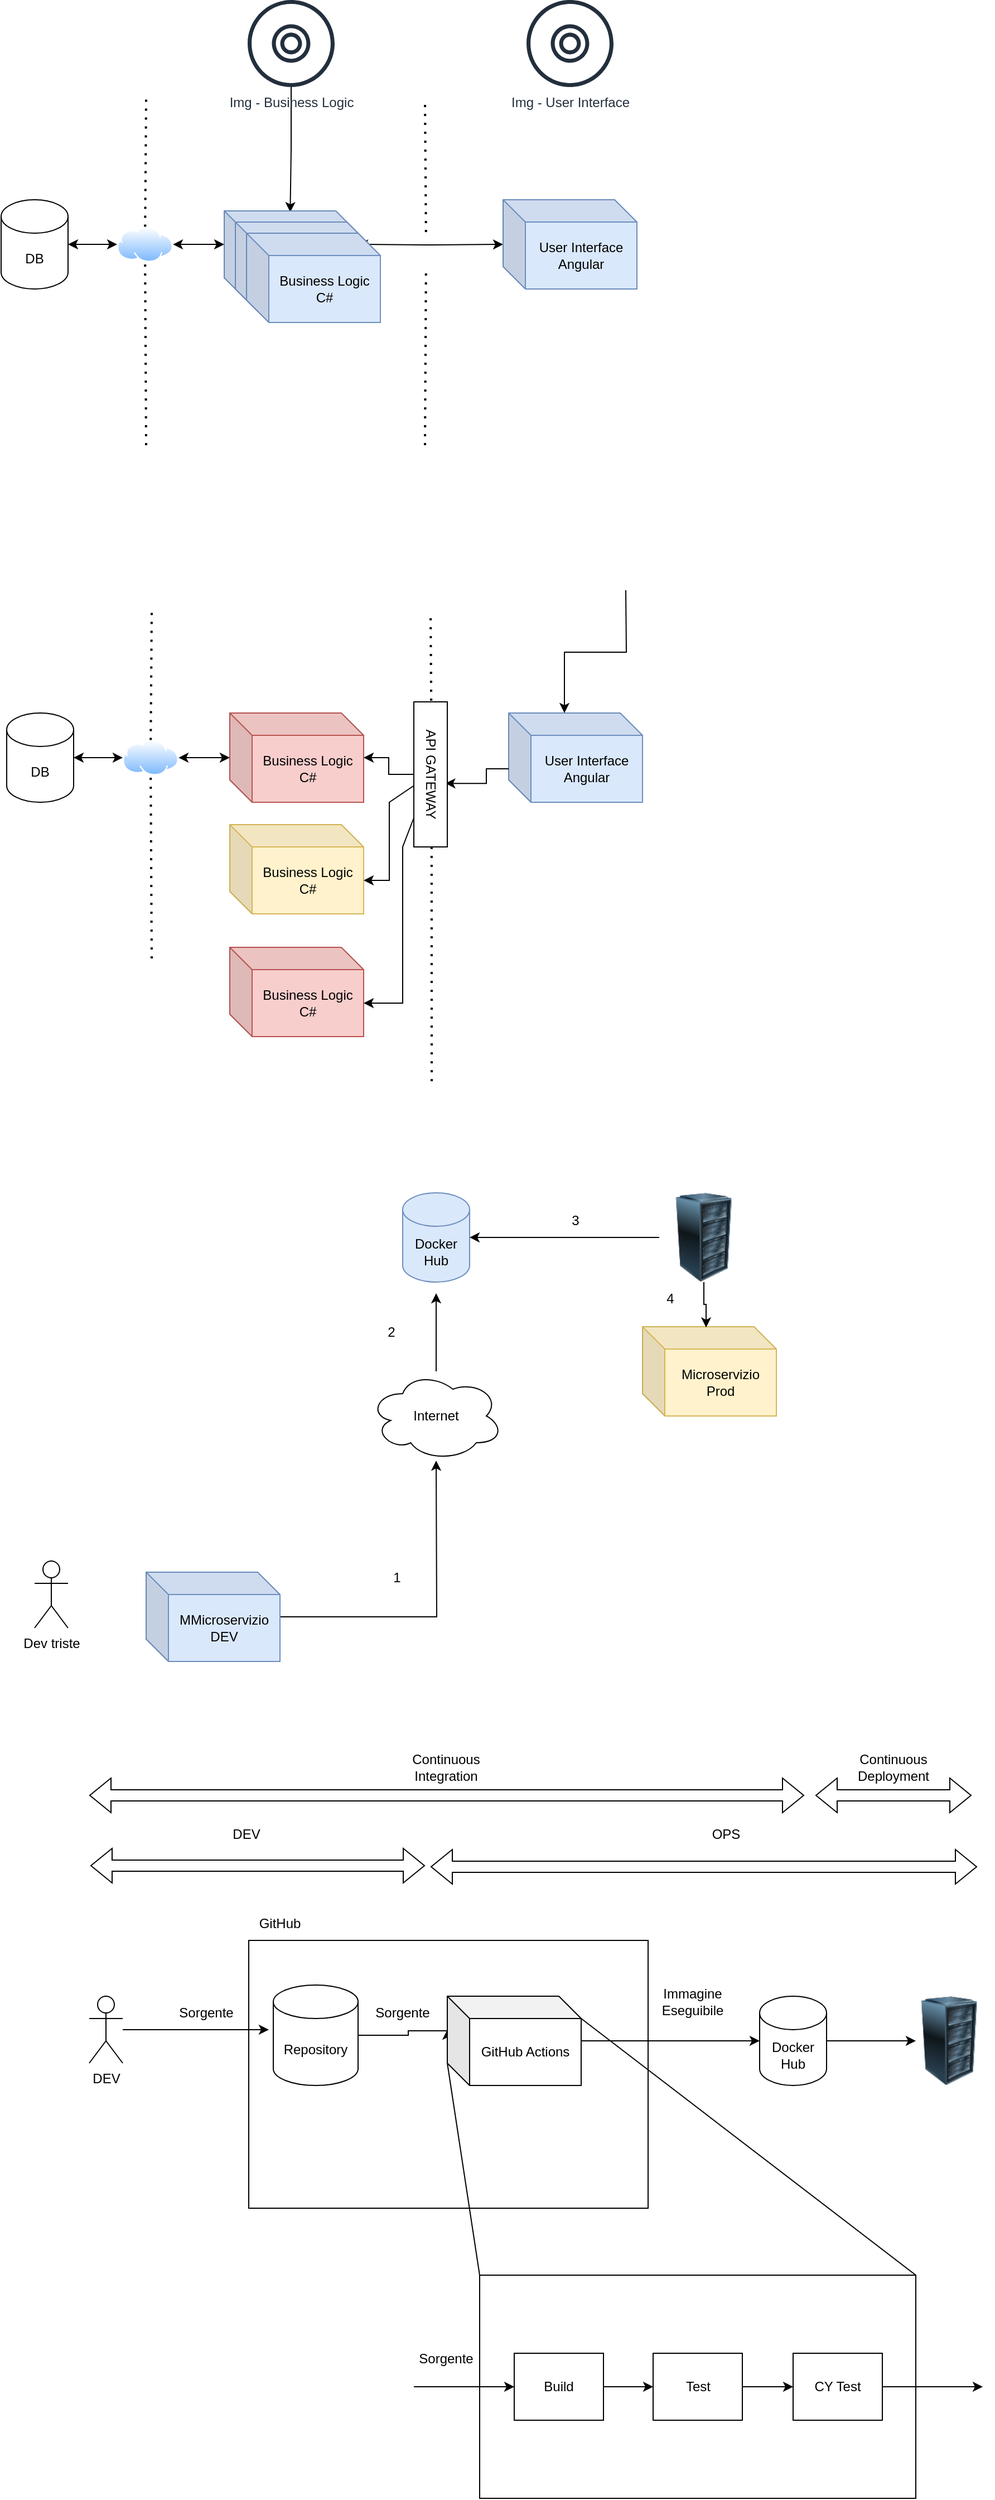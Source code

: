 <mxfile version="24.0.4" type="device" pages="13">
  <diagram name="Pagina-1" id="YdPWlzsY0eOfPwYLk2Th">
    <mxGraphModel dx="794" dy="557" grid="1" gridSize="10" guides="1" tooltips="1" connect="1" arrows="1" fold="1" page="1" pageScale="1" pageWidth="827" pageHeight="1169" math="0" shadow="0">
      <root>
        <mxCell id="0" />
        <mxCell id="1" parent="0" />
        <mxCell id="odJbvAknHmKHTzvPBQph-124" value="" style="rounded=0;whiteSpace=wrap;html=1;" parent="1" vertex="1">
          <mxGeometry x="332" y="1820" width="358" height="240" as="geometry" />
        </mxCell>
        <mxCell id="odJbvAknHmKHTzvPBQph-3" style="edgeStyle=orthogonalEdgeStyle;rounded=0;orthogonalLoop=1;jettySize=auto;html=1;startArrow=classic;startFill=1;" parent="1" source="odJbvAknHmKHTzvPBQph-12" edge="1">
          <mxGeometry relative="1" as="geometry">
            <mxPoint x="310" y="300" as="targetPoint" />
          </mxGeometry>
        </mxCell>
        <mxCell id="odJbvAknHmKHTzvPBQph-1" value="DB" style="shape=cylinder3;whiteSpace=wrap;html=1;boundedLbl=1;backgroundOutline=1;size=15;" parent="1" vertex="1">
          <mxGeometry x="110" y="260" width="60" height="80" as="geometry" />
        </mxCell>
        <mxCell id="odJbvAknHmKHTzvPBQph-8" style="edgeStyle=orthogonalEdgeStyle;rounded=0;orthogonalLoop=1;jettySize=auto;html=1;startArrow=classic;startFill=1;" parent="1" target="odJbvAknHmKHTzvPBQph-7" edge="1">
          <mxGeometry relative="1" as="geometry">
            <mxPoint x="430" y="300" as="sourcePoint" />
          </mxGeometry>
        </mxCell>
        <mxCell id="odJbvAknHmKHTzvPBQph-7" value="User Interface&lt;div&gt;Angular&lt;/div&gt;" style="shape=cube;whiteSpace=wrap;html=1;boundedLbl=1;backgroundOutline=1;darkOpacity=0.05;darkOpacity2=0.1;fillColor=#dae8fc;strokeColor=#6c8ebf;" parent="1" vertex="1">
          <mxGeometry x="560" y="260" width="120" height="80" as="geometry" />
        </mxCell>
        <mxCell id="odJbvAknHmKHTzvPBQph-10" value="" style="endArrow=none;dashed=1;html=1;dashPattern=1 3;strokeWidth=2;rounded=0;" parent="1" source="odJbvAknHmKHTzvPBQph-12" edge="1">
          <mxGeometry width="50" height="50" relative="1" as="geometry">
            <mxPoint x="240" y="480" as="sourcePoint" />
            <mxPoint x="240" y="170" as="targetPoint" />
          </mxGeometry>
        </mxCell>
        <mxCell id="odJbvAknHmKHTzvPBQph-11" value="" style="endArrow=none;dashed=1;html=1;dashPattern=1 3;strokeWidth=2;rounded=0;" parent="1" edge="1">
          <mxGeometry width="50" height="50" relative="1" as="geometry">
            <mxPoint x="490.882" y="289.0" as="sourcePoint" />
            <mxPoint x="490" y="170" as="targetPoint" />
          </mxGeometry>
        </mxCell>
        <mxCell id="odJbvAknHmKHTzvPBQph-13" value="" style="endArrow=none;dashed=1;html=1;dashPattern=1 3;strokeWidth=2;rounded=0;" parent="1" target="odJbvAknHmKHTzvPBQph-12" edge="1">
          <mxGeometry width="50" height="50" relative="1" as="geometry">
            <mxPoint x="240" y="480" as="sourcePoint" />
            <mxPoint x="240" y="170" as="targetPoint" />
          </mxGeometry>
        </mxCell>
        <mxCell id="odJbvAknHmKHTzvPBQph-14" value="" style="edgeStyle=orthogonalEdgeStyle;rounded=0;orthogonalLoop=1;jettySize=auto;html=1;startArrow=classic;startFill=1;" parent="1" source="odJbvAknHmKHTzvPBQph-1" target="odJbvAknHmKHTzvPBQph-12" edge="1">
          <mxGeometry relative="1" as="geometry">
            <mxPoint x="170" y="300" as="sourcePoint" />
            <mxPoint x="310" y="300" as="targetPoint" />
          </mxGeometry>
        </mxCell>
        <mxCell id="odJbvAknHmKHTzvPBQph-12" value="" style="image;aspect=fixed;perimeter=ellipsePerimeter;html=1;align=center;shadow=0;dashed=0;spacingTop=3;image=img/lib/active_directory/internet_cloud.svg;" parent="1" vertex="1">
          <mxGeometry x="214" y="284.25" width="50" height="31.5" as="geometry" />
        </mxCell>
        <mxCell id="odJbvAknHmKHTzvPBQph-17" value="" style="endArrow=none;dashed=1;html=1;dashPattern=1 3;strokeWidth=2;rounded=0;" parent="1" edge="1">
          <mxGeometry width="50" height="50" relative="1" as="geometry">
            <mxPoint x="490" y="480" as="sourcePoint" />
            <mxPoint x="490.91" y="320.5" as="targetPoint" />
          </mxGeometry>
        </mxCell>
        <mxCell id="odJbvAknHmKHTzvPBQph-50" style="edgeStyle=orthogonalEdgeStyle;rounded=0;orthogonalLoop=1;jettySize=auto;html=1;startArrow=classic;startFill=1;" parent="1" source="odJbvAknHmKHTzvPBQph-60" target="odJbvAknHmKHTzvPBQph-53" edge="1">
          <mxGeometry relative="1" as="geometry" />
        </mxCell>
        <mxCell id="odJbvAknHmKHTzvPBQph-51" value="DB" style="shape=cylinder3;whiteSpace=wrap;html=1;boundedLbl=1;backgroundOutline=1;size=15;" parent="1" vertex="1">
          <mxGeometry x="115" y="720" width="60" height="80" as="geometry" />
        </mxCell>
        <mxCell id="odJbvAknHmKHTzvPBQph-53" value="Business Logic&lt;div&gt;C#&lt;/div&gt;" style="shape=cube;whiteSpace=wrap;html=1;boundedLbl=1;backgroundOutline=1;darkOpacity=0.05;darkOpacity2=0.1;fillColor=#f8cecc;strokeColor=#b85450;" parent="1" vertex="1">
          <mxGeometry x="315" y="720" width="120" height="80" as="geometry" />
        </mxCell>
        <mxCell id="odJbvAknHmKHTzvPBQph-54" value="User Interface&lt;div&gt;Angular&lt;/div&gt;" style="shape=cube;whiteSpace=wrap;html=1;boundedLbl=1;backgroundOutline=1;darkOpacity=0.05;darkOpacity2=0.1;fillColor=#dae8fc;strokeColor=#6c8ebf;" parent="1" vertex="1">
          <mxGeometry x="565" y="720" width="120" height="80" as="geometry" />
        </mxCell>
        <mxCell id="odJbvAknHmKHTzvPBQph-55" style="edgeStyle=orthogonalEdgeStyle;rounded=0;orthogonalLoop=1;jettySize=auto;html=1;entryX=0;entryY=0;entryDx=50;entryDy=0;entryPerimeter=0;" parent="1" target="odJbvAknHmKHTzvPBQph-54" edge="1">
          <mxGeometry relative="1" as="geometry">
            <mxPoint x="670" y="610" as="sourcePoint" />
          </mxGeometry>
        </mxCell>
        <mxCell id="odJbvAknHmKHTzvPBQph-56" value="" style="endArrow=none;dashed=1;html=1;dashPattern=1 3;strokeWidth=2;rounded=0;" parent="1" source="odJbvAknHmKHTzvPBQph-60" edge="1">
          <mxGeometry width="50" height="50" relative="1" as="geometry">
            <mxPoint x="245" y="940" as="sourcePoint" />
            <mxPoint x="245" y="630" as="targetPoint" />
          </mxGeometry>
        </mxCell>
        <mxCell id="odJbvAknHmKHTzvPBQph-57" value="" style="endArrow=none;dashed=1;html=1;dashPattern=1 3;strokeWidth=2;rounded=0;" parent="1" edge="1">
          <mxGeometry width="50" height="50" relative="1" as="geometry">
            <mxPoint x="495.882" y="749.0" as="sourcePoint" />
            <mxPoint x="495" y="630" as="targetPoint" />
          </mxGeometry>
        </mxCell>
        <mxCell id="odJbvAknHmKHTzvPBQph-58" value="" style="endArrow=none;dashed=1;html=1;dashPattern=1 3;strokeWidth=2;rounded=0;" parent="1" target="odJbvAknHmKHTzvPBQph-60" edge="1">
          <mxGeometry width="50" height="50" relative="1" as="geometry">
            <mxPoint x="245" y="940" as="sourcePoint" />
            <mxPoint x="245" y="630" as="targetPoint" />
          </mxGeometry>
        </mxCell>
        <mxCell id="odJbvAknHmKHTzvPBQph-59" value="" style="edgeStyle=orthogonalEdgeStyle;rounded=0;orthogonalLoop=1;jettySize=auto;html=1;startArrow=classic;startFill=1;" parent="1" source="odJbvAknHmKHTzvPBQph-51" target="odJbvAknHmKHTzvPBQph-60" edge="1">
          <mxGeometry relative="1" as="geometry">
            <mxPoint x="175" y="760" as="sourcePoint" />
            <mxPoint x="315" y="760" as="targetPoint" />
          </mxGeometry>
        </mxCell>
        <mxCell id="odJbvAknHmKHTzvPBQph-60" value="" style="image;aspect=fixed;perimeter=ellipsePerimeter;html=1;align=center;shadow=0;dashed=0;spacingTop=3;image=img/lib/active_directory/internet_cloud.svg;" parent="1" vertex="1">
          <mxGeometry x="219" y="744.25" width="50" height="31.5" as="geometry" />
        </mxCell>
        <mxCell id="odJbvAknHmKHTzvPBQph-61" value="" style="endArrow=none;dashed=1;html=1;dashPattern=1 3;strokeWidth=2;rounded=0;" parent="1" edge="1">
          <mxGeometry width="50" height="50" relative="1" as="geometry">
            <mxPoint x="496" y="1050" as="sourcePoint" />
            <mxPoint x="495.91" y="780.5" as="targetPoint" />
          </mxGeometry>
        </mxCell>
        <mxCell id="odJbvAknHmKHTzvPBQph-63" value="Business Logic&lt;div&gt;C#&lt;/div&gt;" style="shape=cube;whiteSpace=wrap;html=1;boundedLbl=1;backgroundOutline=1;darkOpacity=0.05;darkOpacity2=0.1;fillColor=#fff2cc;strokeColor=#d6b656;" parent="1" vertex="1">
          <mxGeometry x="315" y="820" width="120" height="80" as="geometry" />
        </mxCell>
        <mxCell id="odJbvAknHmKHTzvPBQph-77" style="edgeStyle=orthogonalEdgeStyle;rounded=0;orthogonalLoop=1;jettySize=auto;html=1;entryX=0.562;entryY=0.059;entryDx=0;entryDy=0;entryPerimeter=0;" parent="1" source="odJbvAknHmKHTzvPBQph-54" target="odJbvAknHmKHTzvPBQph-81" edge="1">
          <mxGeometry relative="1" as="geometry">
            <Array as="points">
              <mxPoint x="545" y="770" />
              <mxPoint x="545" y="783" />
            </Array>
            <mxPoint x="525" y="860" as="targetPoint" />
          </mxGeometry>
        </mxCell>
        <mxCell id="odJbvAknHmKHTzvPBQph-80" value="Business Logic&lt;div&gt;C#&lt;/div&gt;" style="shape=cube;whiteSpace=wrap;html=1;boundedLbl=1;backgroundOutline=1;darkOpacity=0.05;darkOpacity2=0.1;fillColor=#f8cecc;strokeColor=#b85450;" parent="1" vertex="1">
          <mxGeometry x="315" y="930" width="120" height="80" as="geometry" />
        </mxCell>
        <mxCell id="odJbvAknHmKHTzvPBQph-82" style="edgeStyle=orthogonalEdgeStyle;rounded=0;orthogonalLoop=1;jettySize=auto;html=1;" parent="1" source="odJbvAknHmKHTzvPBQph-81" target="odJbvAknHmKHTzvPBQph-53" edge="1">
          <mxGeometry relative="1" as="geometry" />
        </mxCell>
        <mxCell id="odJbvAknHmKHTzvPBQph-81" value="API GATEWAY" style="rounded=0;whiteSpace=wrap;html=1;rotation=90;" parent="1" vertex="1">
          <mxGeometry x="430" y="760" width="130" height="30" as="geometry" />
        </mxCell>
        <mxCell id="odJbvAknHmKHTzvPBQph-83" style="edgeStyle=orthogonalEdgeStyle;rounded=0;orthogonalLoop=1;jettySize=auto;html=1;entryX=0;entryY=0;entryDx=120;entryDy=50;entryPerimeter=0;" parent="1" source="odJbvAknHmKHTzvPBQph-81" target="odJbvAknHmKHTzvPBQph-63" edge="1">
          <mxGeometry relative="1" as="geometry">
            <Array as="points">
              <mxPoint x="458" y="800" />
              <mxPoint x="458" y="870" />
            </Array>
          </mxGeometry>
        </mxCell>
        <mxCell id="odJbvAknHmKHTzvPBQph-84" style="edgeStyle=orthogonalEdgeStyle;rounded=0;orthogonalLoop=1;jettySize=auto;html=1;entryX=0;entryY=0;entryDx=120;entryDy=50;entryPerimeter=0;" parent="1" source="odJbvAknHmKHTzvPBQph-81" target="odJbvAknHmKHTzvPBQph-80" edge="1">
          <mxGeometry relative="1" as="geometry">
            <Array as="points">
              <mxPoint x="470" y="840" />
              <mxPoint x="470" y="980" />
            </Array>
          </mxGeometry>
        </mxCell>
        <mxCell id="odJbvAknHmKHTzvPBQph-89" style="edgeStyle=orthogonalEdgeStyle;rounded=0;orthogonalLoop=1;jettySize=auto;html=1;entryX=0.493;entryY=0.014;entryDx=0;entryDy=0;entryPerimeter=0;" parent="1" source="odJbvAknHmKHTzvPBQph-85" target="odJbvAknHmKHTzvPBQph-90" edge="1">
          <mxGeometry relative="1" as="geometry">
            <mxPoint x="370" y="280" as="targetPoint" />
          </mxGeometry>
        </mxCell>
        <mxCell id="odJbvAknHmKHTzvPBQph-85" value="Img - Business Logic" style="sketch=0;outlineConnect=0;fontColor=#232F3E;gradientColor=none;fillColor=#232F3D;strokeColor=none;dashed=0;verticalLabelPosition=bottom;verticalAlign=top;align=center;html=1;fontSize=12;fontStyle=0;aspect=fixed;pointerEvents=1;shape=mxgraph.aws4.disk;" parent="1" vertex="1">
          <mxGeometry x="331" y="81" width="78" height="78" as="geometry" />
        </mxCell>
        <mxCell id="odJbvAknHmKHTzvPBQph-86" value="Img - User Interface" style="sketch=0;outlineConnect=0;fontColor=#232F3E;gradientColor=none;fillColor=#232F3D;strokeColor=none;dashed=0;verticalLabelPosition=bottom;verticalAlign=top;align=center;html=1;fontSize=12;fontStyle=0;aspect=fixed;pointerEvents=1;shape=mxgraph.aws4.disk;" parent="1" vertex="1">
          <mxGeometry x="581" y="81" width="78" height="78" as="geometry" />
        </mxCell>
        <mxCell id="odJbvAknHmKHTzvPBQph-90" value="Business Logic&lt;br&gt;C#" style="shape=cube;whiteSpace=wrap;html=1;boundedLbl=1;backgroundOutline=1;darkOpacity=0.05;darkOpacity2=0.1;fillColor=#dae8fc;strokeColor=#6c8ebf;" parent="1" vertex="1">
          <mxGeometry x="310" y="270" width="120" height="80" as="geometry" />
        </mxCell>
        <mxCell id="odJbvAknHmKHTzvPBQph-91" value="Business Logic&lt;br&gt;C#" style="shape=cube;whiteSpace=wrap;html=1;boundedLbl=1;backgroundOutline=1;darkOpacity=0.05;darkOpacity2=0.1;fillColor=#dae8fc;strokeColor=#6c8ebf;" parent="1" vertex="1">
          <mxGeometry x="320" y="280" width="120" height="80" as="geometry" />
        </mxCell>
        <mxCell id="odJbvAknHmKHTzvPBQph-92" value="Business Logic&lt;br&gt;C#" style="shape=cube;whiteSpace=wrap;html=1;boundedLbl=1;backgroundOutline=1;darkOpacity=0.05;darkOpacity2=0.1;fillColor=#dae8fc;strokeColor=#6c8ebf;" parent="1" vertex="1">
          <mxGeometry x="330" y="290" width="120" height="80" as="geometry" />
        </mxCell>
        <mxCell id="odJbvAknHmKHTzvPBQph-93" value="Dev triste" style="shape=umlActor;verticalLabelPosition=bottom;verticalAlign=top;html=1;outlineConnect=0;" parent="1" vertex="1">
          <mxGeometry x="140" y="1480" width="30" height="60" as="geometry" />
        </mxCell>
        <mxCell id="odJbvAknHmKHTzvPBQph-95" style="edgeStyle=orthogonalEdgeStyle;rounded=0;orthogonalLoop=1;jettySize=auto;html=1;" parent="1" source="odJbvAknHmKHTzvPBQph-94" edge="1">
          <mxGeometry relative="1" as="geometry">
            <mxPoint x="500" y="1390" as="targetPoint" />
          </mxGeometry>
        </mxCell>
        <mxCell id="odJbvAknHmKHTzvPBQph-94" value="MMicroservizio DEV" style="shape=cube;whiteSpace=wrap;html=1;boundedLbl=1;backgroundOutline=1;darkOpacity=0.05;darkOpacity2=0.1;fillColor=#dae8fc;strokeColor=#6c8ebf;" parent="1" vertex="1">
          <mxGeometry x="240" y="1490" width="120" height="80" as="geometry" />
        </mxCell>
        <mxCell id="odJbvAknHmKHTzvPBQph-97" style="edgeStyle=orthogonalEdgeStyle;rounded=0;orthogonalLoop=1;jettySize=auto;html=1;" parent="1" source="odJbvAknHmKHTzvPBQph-96" edge="1">
          <mxGeometry relative="1" as="geometry">
            <mxPoint x="500" y="1240" as="targetPoint" />
          </mxGeometry>
        </mxCell>
        <mxCell id="odJbvAknHmKHTzvPBQph-96" value="Internet" style="ellipse;shape=cloud;whiteSpace=wrap;html=1;" parent="1" vertex="1">
          <mxGeometry x="440" y="1310" width="120" height="80" as="geometry" />
        </mxCell>
        <mxCell id="odJbvAknHmKHTzvPBQph-98" value="Docker Hub" style="shape=cylinder3;whiteSpace=wrap;html=1;boundedLbl=1;backgroundOutline=1;size=15;fillColor=#dae8fc;strokeColor=#6c8ebf;" parent="1" vertex="1">
          <mxGeometry x="470" y="1150" width="60" height="80" as="geometry" />
        </mxCell>
        <mxCell id="odJbvAknHmKHTzvPBQph-102" style="edgeStyle=orthogonalEdgeStyle;rounded=0;orthogonalLoop=1;jettySize=auto;html=1;" parent="1" source="odJbvAknHmKHTzvPBQph-99" target="odJbvAknHmKHTzvPBQph-98" edge="1">
          <mxGeometry relative="1" as="geometry" />
        </mxCell>
        <mxCell id="odJbvAknHmKHTzvPBQph-99" value="" style="image;html=1;image=img/lib/clip_art/computers/Server_Rack_128x128.png" parent="1" vertex="1">
          <mxGeometry x="700" y="1150" width="80" height="80" as="geometry" />
        </mxCell>
        <mxCell id="odJbvAknHmKHTzvPBQph-103" value="Microservizio Prod" style="shape=cube;whiteSpace=wrap;html=1;boundedLbl=1;backgroundOutline=1;darkOpacity=0.05;darkOpacity2=0.1;fillColor=#fff2cc;strokeColor=#d6b656;" parent="1" vertex="1">
          <mxGeometry x="685" y="1270" width="120" height="80" as="geometry" />
        </mxCell>
        <mxCell id="odJbvAknHmKHTzvPBQph-104" style="edgeStyle=orthogonalEdgeStyle;rounded=0;orthogonalLoop=1;jettySize=auto;html=1;entryX=0.475;entryY=0.008;entryDx=0;entryDy=0;entryPerimeter=0;" parent="1" source="odJbvAknHmKHTzvPBQph-99" target="odJbvAknHmKHTzvPBQph-103" edge="1">
          <mxGeometry relative="1" as="geometry" />
        </mxCell>
        <mxCell id="odJbvAknHmKHTzvPBQph-105" value="1" style="text;html=1;align=center;verticalAlign=middle;whiteSpace=wrap;rounded=0;" parent="1" vertex="1">
          <mxGeometry x="435" y="1480" width="60" height="30" as="geometry" />
        </mxCell>
        <mxCell id="odJbvAknHmKHTzvPBQph-106" value="2" style="text;html=1;align=center;verticalAlign=middle;whiteSpace=wrap;rounded=0;" parent="1" vertex="1">
          <mxGeometry x="430" y="1260" width="60" height="30" as="geometry" />
        </mxCell>
        <mxCell id="odJbvAknHmKHTzvPBQph-110" value="3" style="text;html=1;align=center;verticalAlign=middle;whiteSpace=wrap;rounded=0;" parent="1" vertex="1">
          <mxGeometry x="595" y="1160" width="60" height="30" as="geometry" />
        </mxCell>
        <mxCell id="odJbvAknHmKHTzvPBQph-111" value="4" style="text;html=1;align=center;verticalAlign=middle;whiteSpace=wrap;rounded=0;" parent="1" vertex="1">
          <mxGeometry x="680" y="1230" width="60" height="30" as="geometry" />
        </mxCell>
        <mxCell id="odJbvAknHmKHTzvPBQph-121" style="edgeStyle=orthogonalEdgeStyle;rounded=0;orthogonalLoop=1;jettySize=auto;html=1;" parent="1" source="odJbvAknHmKHTzvPBQph-120" edge="1">
          <mxGeometry relative="1" as="geometry">
            <mxPoint x="350" y="1900" as="targetPoint" />
          </mxGeometry>
        </mxCell>
        <mxCell id="odJbvAknHmKHTzvPBQph-120" value="DEV" style="shape=umlActor;verticalLabelPosition=bottom;verticalAlign=top;html=1;outlineConnect=0;" parent="1" vertex="1">
          <mxGeometry x="189" y="1870" width="30" height="60" as="geometry" />
        </mxCell>
        <mxCell id="odJbvAknHmKHTzvPBQph-123" style="edgeStyle=orthogonalEdgeStyle;rounded=0;orthogonalLoop=1;jettySize=auto;html=1;" parent="1" source="odJbvAknHmKHTzvPBQph-122" edge="1">
          <mxGeometry relative="1" as="geometry">
            <mxPoint x="510" y="1900" as="targetPoint" />
            <Array as="points">
              <mxPoint x="475" y="1905" />
              <mxPoint x="475" y="1901" />
            </Array>
          </mxGeometry>
        </mxCell>
        <mxCell id="odJbvAknHmKHTzvPBQph-122" value="Repository" style="shape=cylinder3;whiteSpace=wrap;html=1;boundedLbl=1;backgroundOutline=1;size=15;" parent="1" vertex="1">
          <mxGeometry x="354" y="1860" width="76" height="90" as="geometry" />
        </mxCell>
        <mxCell id="odJbvAknHmKHTzvPBQph-126" value="GitHub" style="text;html=1;align=center;verticalAlign=middle;whiteSpace=wrap;rounded=0;" parent="1" vertex="1">
          <mxGeometry x="330" y="1790" width="60" height="30" as="geometry" />
        </mxCell>
        <mxCell id="odJbvAknHmKHTzvPBQph-132" style="edgeStyle=orthogonalEdgeStyle;rounded=0;orthogonalLoop=1;jettySize=auto;html=1;" parent="1" source="odJbvAknHmKHTzvPBQph-127" edge="1">
          <mxGeometry relative="1" as="geometry">
            <mxPoint x="790" y="1910" as="targetPoint" />
          </mxGeometry>
        </mxCell>
        <mxCell id="odJbvAknHmKHTzvPBQph-127" value="GitHub Actions" style="shape=cube;whiteSpace=wrap;html=1;boundedLbl=1;backgroundOutline=1;darkOpacity=0.05;darkOpacity2=0.1;" parent="1" vertex="1">
          <mxGeometry x="510" y="1870" width="120" height="80" as="geometry" />
        </mxCell>
        <mxCell id="odJbvAknHmKHTzvPBQph-128" value="Sorgente" style="text;html=1;align=center;verticalAlign=middle;whiteSpace=wrap;rounded=0;" parent="1" vertex="1">
          <mxGeometry x="264" y="1870" width="60" height="30" as="geometry" />
        </mxCell>
        <mxCell id="odJbvAknHmKHTzvPBQph-129" value="Sorgente" style="text;html=1;align=center;verticalAlign=middle;whiteSpace=wrap;rounded=0;" parent="1" vertex="1">
          <mxGeometry x="440" y="1870" width="60" height="30" as="geometry" />
        </mxCell>
        <mxCell id="odJbvAknHmKHTzvPBQph-133" value="Immagine&lt;br&gt;Eseguibile" style="text;html=1;align=center;verticalAlign=middle;whiteSpace=wrap;rounded=0;" parent="1" vertex="1">
          <mxGeometry x="700" y="1860" width="60" height="30" as="geometry" />
        </mxCell>
        <mxCell id="odJbvAknHmKHTzvPBQph-148" style="edgeStyle=orthogonalEdgeStyle;rounded=0;orthogonalLoop=1;jettySize=auto;html=1;" parent="1" source="odJbvAknHmKHTzvPBQph-134" edge="1">
          <mxGeometry relative="1" as="geometry">
            <mxPoint x="930" y="1910" as="targetPoint" />
          </mxGeometry>
        </mxCell>
        <mxCell id="odJbvAknHmKHTzvPBQph-134" value="Docker Hub" style="shape=cylinder3;whiteSpace=wrap;html=1;boundedLbl=1;backgroundOutline=1;size=15;" parent="1" vertex="1">
          <mxGeometry x="790" y="1870" width="60" height="80" as="geometry" />
        </mxCell>
        <mxCell id="odJbvAknHmKHTzvPBQph-135" value="" style="endArrow=none;html=1;rounded=0;entryX=0;entryY=0;entryDx=0;entryDy=60;entryPerimeter=0;exitX=0;exitY=0;exitDx=0;exitDy=0;" parent="1" source="odJbvAknHmKHTzvPBQph-137" target="odJbvAknHmKHTzvPBQph-127" edge="1">
          <mxGeometry width="50" height="50" relative="1" as="geometry">
            <mxPoint x="530" y="2120" as="sourcePoint" />
            <mxPoint x="580" y="2150" as="targetPoint" />
          </mxGeometry>
        </mxCell>
        <mxCell id="odJbvAknHmKHTzvPBQph-136" value="" style="endArrow=none;html=1;rounded=0;exitX=1;exitY=0;exitDx=0;exitDy=0;" parent="1" source="odJbvAknHmKHTzvPBQph-137" edge="1">
          <mxGeometry width="50" height="50" relative="1" as="geometry">
            <mxPoint x="920.889" y="2080" as="sourcePoint" />
            <mxPoint x="630" y="1890" as="targetPoint" />
          </mxGeometry>
        </mxCell>
        <mxCell id="odJbvAknHmKHTzvPBQph-137" value="" style="rounded=0;whiteSpace=wrap;html=1;" parent="1" vertex="1">
          <mxGeometry x="539" y="2120" width="391" height="200" as="geometry" />
        </mxCell>
        <mxCell id="odJbvAknHmKHTzvPBQph-138" value="" style="endArrow=classic;html=1;rounded=0;" parent="1" target="odJbvAknHmKHTzvPBQph-142" edge="1">
          <mxGeometry width="50" height="50" relative="1" as="geometry">
            <mxPoint x="480" y="2220" as="sourcePoint" />
            <mxPoint x="530" y="2180" as="targetPoint" />
          </mxGeometry>
        </mxCell>
        <mxCell id="odJbvAknHmKHTzvPBQph-139" value="Sorgente" style="text;html=1;align=center;verticalAlign=middle;whiteSpace=wrap;rounded=0;" parent="1" vertex="1">
          <mxGeometry x="479" y="2180" width="60" height="30" as="geometry" />
        </mxCell>
        <mxCell id="odJbvAknHmKHTzvPBQph-146" style="edgeStyle=orthogonalEdgeStyle;rounded=0;orthogonalLoop=1;jettySize=auto;html=1;entryX=0;entryY=0.5;entryDx=0;entryDy=0;" parent="1" source="odJbvAknHmKHTzvPBQph-142" target="odJbvAknHmKHTzvPBQph-143" edge="1">
          <mxGeometry relative="1" as="geometry" />
        </mxCell>
        <mxCell id="odJbvAknHmKHTzvPBQph-142" value="Build" style="rounded=0;whiteSpace=wrap;html=1;" parent="1" vertex="1">
          <mxGeometry x="570" y="2190" width="80" height="60" as="geometry" />
        </mxCell>
        <mxCell id="odJbvAknHmKHTzvPBQph-147" style="edgeStyle=orthogonalEdgeStyle;rounded=0;orthogonalLoop=1;jettySize=auto;html=1;entryX=0;entryY=0.5;entryDx=0;entryDy=0;" parent="1" source="odJbvAknHmKHTzvPBQph-143" target="odJbvAknHmKHTzvPBQph-144" edge="1">
          <mxGeometry relative="1" as="geometry" />
        </mxCell>
        <mxCell id="odJbvAknHmKHTzvPBQph-143" value="Test" style="rounded=0;whiteSpace=wrap;html=1;" parent="1" vertex="1">
          <mxGeometry x="694.5" y="2190" width="80" height="60" as="geometry" />
        </mxCell>
        <mxCell id="odJbvAknHmKHTzvPBQph-145" style="edgeStyle=orthogonalEdgeStyle;rounded=0;orthogonalLoop=1;jettySize=auto;html=1;" parent="1" source="odJbvAknHmKHTzvPBQph-144" edge="1">
          <mxGeometry relative="1" as="geometry">
            <mxPoint x="990" y="2220" as="targetPoint" />
          </mxGeometry>
        </mxCell>
        <mxCell id="odJbvAknHmKHTzvPBQph-144" value="CY Test" style="rounded=0;whiteSpace=wrap;html=1;" parent="1" vertex="1">
          <mxGeometry x="820" y="2190" width="80" height="60" as="geometry" />
        </mxCell>
        <mxCell id="odJbvAknHmKHTzvPBQph-149" value="" style="image;html=1;image=img/lib/clip_art/computers/Server_Rack_128x128.png" parent="1" vertex="1">
          <mxGeometry x="920" y="1870" width="80" height="80" as="geometry" />
        </mxCell>
        <mxCell id="odJbvAknHmKHTzvPBQph-150" value="" style="shape=flexArrow;endArrow=classic;startArrow=classic;html=1;rounded=0;" parent="1" edge="1">
          <mxGeometry width="100" height="100" relative="1" as="geometry">
            <mxPoint x="495" y="1754" as="sourcePoint" />
            <mxPoint x="985" y="1754" as="targetPoint" />
          </mxGeometry>
        </mxCell>
        <mxCell id="odJbvAknHmKHTzvPBQph-151" value="OPS" style="text;html=1;align=center;verticalAlign=middle;whiteSpace=wrap;rounded=0;" parent="1" vertex="1">
          <mxGeometry x="730" y="1710" width="60" height="30" as="geometry" />
        </mxCell>
        <mxCell id="odJbvAknHmKHTzvPBQph-152" value="" style="shape=flexArrow;endArrow=classic;startArrow=classic;html=1;rounded=0;" parent="1" edge="1">
          <mxGeometry width="100" height="100" relative="1" as="geometry">
            <mxPoint x="190" y="1753" as="sourcePoint" />
            <mxPoint x="490" y="1753" as="targetPoint" />
          </mxGeometry>
        </mxCell>
        <mxCell id="odJbvAknHmKHTzvPBQph-153" value="DEV" style="text;html=1;align=center;verticalAlign=middle;whiteSpace=wrap;rounded=0;" parent="1" vertex="1">
          <mxGeometry x="300" y="1710" width="60" height="30" as="geometry" />
        </mxCell>
        <mxCell id="odJbvAknHmKHTzvPBQph-154" value="" style="shape=flexArrow;endArrow=classic;startArrow=classic;html=1;rounded=0;" parent="1" edge="1">
          <mxGeometry width="100" height="100" relative="1" as="geometry">
            <mxPoint x="189" y="1690" as="sourcePoint" />
            <mxPoint x="830" y="1690" as="targetPoint" />
          </mxGeometry>
        </mxCell>
        <mxCell id="odJbvAknHmKHTzvPBQph-155" value="Continuous Deployment" style="text;html=1;align=center;verticalAlign=middle;whiteSpace=wrap;rounded=0;" parent="1" vertex="1">
          <mxGeometry x="880" y="1650" width="60" height="30" as="geometry" />
        </mxCell>
        <mxCell id="odJbvAknHmKHTzvPBQph-156" value="Continuous Integration" style="text;html=1;align=center;verticalAlign=middle;whiteSpace=wrap;rounded=0;" parent="1" vertex="1">
          <mxGeometry x="479" y="1650" width="60" height="30" as="geometry" />
        </mxCell>
        <mxCell id="odJbvAknHmKHTzvPBQph-157" value="" style="shape=flexArrow;endArrow=classic;startArrow=classic;html=1;rounded=0;" parent="1" edge="1">
          <mxGeometry width="100" height="100" relative="1" as="geometry">
            <mxPoint x="840" y="1690" as="sourcePoint" />
            <mxPoint x="980" y="1690" as="targetPoint" />
          </mxGeometry>
        </mxCell>
      </root>
    </mxGraphModel>
  </diagram>
  <diagram id="H8TBCGmJfCGoJa3GwLCL" name="Pagina-2">
    <mxGraphModel dx="794" dy="557" grid="1" gridSize="10" guides="1" tooltips="1" connect="1" arrows="1" fold="1" page="1" pageScale="1" pageWidth="827" pageHeight="1169" math="0" shadow="0">
      <root>
        <mxCell id="0" />
        <mxCell id="1" parent="0" />
        <mxCell id="oj5oMeHiaTqp-I_MYU1l-70" value="" style="rounded=0;whiteSpace=wrap;html=1;fillColor=#d5e8d4;strokeColor=#82b366;" parent="1" vertex="1">
          <mxGeometry x="4480" y="1260" width="210" height="300" as="geometry" />
        </mxCell>
        <mxCell id="7-NGC18FCqqV99i2TcWw-65" value="" style="rounded=1;whiteSpace=wrap;html=1;fillColor=#fff2cc;strokeColor=#d6b656;" parent="1" vertex="1">
          <mxGeometry x="1639" y="1490" width="591" height="130" as="geometry" />
        </mxCell>
        <mxCell id="7-NGC18FCqqV99i2TcWw-64" value="" style="rounded=1;whiteSpace=wrap;html=1;fillColor=#dae8fc;strokeColor=#6c8ebf;" parent="1" vertex="1">
          <mxGeometry x="1690" y="1250" width="440" height="210" as="geometry" />
        </mxCell>
        <mxCell id="7-NGC18FCqqV99i2TcWw-28" value="" style="ellipse;whiteSpace=wrap;html=1;aspect=fixed;" parent="1" vertex="1">
          <mxGeometry x="1450" y="980" width="40" height="40" as="geometry" />
        </mxCell>
        <mxCell id="7-NGC18FCqqV99i2TcWw-3" value="" style="shape=image;verticalLabelPosition=bottom;labelBackgroundColor=default;verticalAlign=top;aspect=fixed;imageAspect=0;image=https://upload.wikimedia.org/wikipedia/commons/thumb/d/d5/UML_logo.svg/400px-UML_logo.svg.png;" parent="1" vertex="1">
          <mxGeometry x="214" y="210" width="400" height="291" as="geometry" />
        </mxCell>
        <mxCell id="7-NGC18FCqqV99i2TcWw-5" value="Visualizzare" style="rounded=0;whiteSpace=wrap;html=1;" parent="1" vertex="1">
          <mxGeometry x="130" y="550" width="120" height="60" as="geometry" />
        </mxCell>
        <mxCell id="7-NGC18FCqqV99i2TcWw-6" value="Specificare" style="rounded=0;whiteSpace=wrap;html=1;" parent="1" vertex="1">
          <mxGeometry x="280" y="550" width="120" height="60" as="geometry" />
        </mxCell>
        <mxCell id="7-NGC18FCqqV99i2TcWw-7" value="Costruire" style="rounded=0;whiteSpace=wrap;html=1;" parent="1" vertex="1">
          <mxGeometry x="430" y="550" width="120" height="60" as="geometry" />
        </mxCell>
        <mxCell id="7-NGC18FCqqV99i2TcWw-8" value="Documentare" style="rounded=0;whiteSpace=wrap;html=1;" parent="1" vertex="1">
          <mxGeometry x="580" y="550" width="120" height="60" as="geometry" />
        </mxCell>
        <mxCell id="7-NGC18FCqqV99i2TcWw-17" style="edgeStyle=orthogonalEdgeStyle;rounded=0;orthogonalLoop=1;jettySize=auto;html=1;entryX=0.5;entryY=0;entryDx=0;entryDy=0;" parent="1" source="7-NGC18FCqqV99i2TcWw-14" target="7-NGC18FCqqV99i2TcWw-15" edge="1">
          <mxGeometry relative="1" as="geometry" />
        </mxCell>
        <mxCell id="7-NGC18FCqqV99i2TcWw-18" style="edgeStyle=orthogonalEdgeStyle;rounded=0;orthogonalLoop=1;jettySize=auto;html=1;entryX=0.5;entryY=0;entryDx=0;entryDy=0;" parent="1" source="7-NGC18FCqqV99i2TcWw-14" target="7-NGC18FCqqV99i2TcWw-16" edge="1">
          <mxGeometry relative="1" as="geometry">
            <Array as="points">
              <mxPoint x="460" y="930" />
              <mxPoint x="585" y="930" />
            </Array>
          </mxGeometry>
        </mxCell>
        <mxCell id="7-NGC18FCqqV99i2TcWw-14" value="" style="shape=image;verticalLabelPosition=bottom;labelBackgroundColor=default;verticalAlign=top;aspect=fixed;imageAspect=0;image=https://upload.wikimedia.org/wikipedia/commons/thumb/d/d5/UML_logo.svg/400px-UML_logo.svg.png;" parent="1" vertex="1">
          <mxGeometry x="280" y="710" width="235.05" height="171" as="geometry" />
        </mxCell>
        <mxCell id="7-NGC18FCqqV99i2TcWw-20" style="edgeStyle=orthogonalEdgeStyle;rounded=0;orthogonalLoop=1;jettySize=auto;html=1;entryX=0;entryY=0.5;entryDx=0;entryDy=0;" parent="1" source="7-NGC18FCqqV99i2TcWw-15" target="7-NGC18FCqqV99i2TcWw-19" edge="1">
          <mxGeometry relative="1" as="geometry">
            <Array as="points">
              <mxPoint x="185" y="1090" />
            </Array>
          </mxGeometry>
        </mxCell>
        <mxCell id="7-NGC18FCqqV99i2TcWw-15" value="Digrammi Strutturali" style="rounded=0;whiteSpace=wrap;html=1;" parent="1" vertex="1">
          <mxGeometry x="130" y="980" width="270" height="60" as="geometry" />
        </mxCell>
        <mxCell id="7-NGC18FCqqV99i2TcWw-22" style="edgeStyle=orthogonalEdgeStyle;rounded=0;orthogonalLoop=1;jettySize=auto;html=1;entryX=0;entryY=0.5;entryDx=0;entryDy=0;" parent="1" source="7-NGC18FCqqV99i2TcWw-16" target="7-NGC18FCqqV99i2TcWw-21" edge="1">
          <mxGeometry relative="1" as="geometry">
            <Array as="points">
              <mxPoint x="505" y="1090" />
            </Array>
          </mxGeometry>
        </mxCell>
        <mxCell id="7-NGC18FCqqV99i2TcWw-16" value="Diagrammi Comportamentali" style="rounded=0;whiteSpace=wrap;html=1;" parent="1" vertex="1">
          <mxGeometry x="450" y="980" width="270" height="60" as="geometry" />
        </mxCell>
        <mxCell id="7-NGC18FCqqV99i2TcWw-19" value="Diagramma di classe" style="rounded=1;whiteSpace=wrap;html=1;fillColor=#dae8fc;strokeColor=#6c8ebf;" parent="1" vertex="1">
          <mxGeometry x="205" y="1060" width="195" height="60" as="geometry" />
        </mxCell>
        <mxCell id="7-NGC18FCqqV99i2TcWw-21" value="Diagramma degli oggetti" style="rounded=1;whiteSpace=wrap;html=1;fillColor=#fff2cc;strokeColor=#d6b656;" parent="1" vertex="1">
          <mxGeometry x="525" y="1060" width="195" height="60" as="geometry" />
        </mxCell>
        <mxCell id="7-NGC18FCqqV99i2TcWw-23" value="" style="ellipse;whiteSpace=wrap;html=1;aspect=fixed;" parent="1" vertex="1">
          <mxGeometry x="1000" y="1040" width="40" height="40" as="geometry" />
        </mxCell>
        <mxCell id="7-NGC18FCqqV99i2TcWw-24" value="" style="ellipse;whiteSpace=wrap;html=1;aspect=fixed;" parent="1" vertex="1">
          <mxGeometry x="1330" y="1040" width="40" height="40" as="geometry" />
        </mxCell>
        <mxCell id="7-NGC18FCqqV99i2TcWw-25" value="" style="shape=parallelogram;perimeter=parallelogramPerimeter;whiteSpace=wrap;html=1;fixedSize=1;size=120;" parent="1" vertex="1">
          <mxGeometry x="1020" y="980" width="450" height="60" as="geometry" />
        </mxCell>
        <mxCell id="7-NGC18FCqqV99i2TcWw-26" value="" style="endArrow=none;html=1;rounded=0;entryX=0.5;entryY=1;entryDx=0;entryDy=0;" parent="1" target="7-NGC18FCqqV99i2TcWw-24" edge="1">
          <mxGeometry width="50" height="50" relative="1" as="geometry">
            <mxPoint x="1020" y="1080" as="sourcePoint" />
            <mxPoint x="1070" y="1030" as="targetPoint" />
          </mxGeometry>
        </mxCell>
        <mxCell id="7-NGC18FCqqV99i2TcWw-27" value="" style="endArrow=none;html=1;rounded=0;" parent="1" edge="1">
          <mxGeometry width="50" height="50" relative="1" as="geometry">
            <mxPoint x="1360" y="1080" as="sourcePoint" />
            <mxPoint x="1480" y="1020" as="targetPoint" />
          </mxGeometry>
        </mxCell>
        <mxCell id="7-NGC18FCqqV99i2TcWw-30" value="" style="shape=cylinder3;whiteSpace=wrap;html=1;boundedLbl=1;backgroundOutline=1;size=15;" parent="1" vertex="1">
          <mxGeometry x="1140" y="780" width="60" height="80" as="geometry" />
        </mxCell>
        <mxCell id="7-NGC18FCqqV99i2TcWw-31" value="" style="shape=mxgraph.signs.transportation.car_4;html=1;pointerEvents=1;fillColor=#000000;strokeColor=none;verticalLabelPosition=bottom;verticalAlign=top;align=center;" parent="1" vertex="1">
          <mxGeometry x="1155" y="820" width="30" height="26" as="geometry" />
        </mxCell>
        <mxCell id="7-NGC18FCqqV99i2TcWw-32" value="" style="shape=flexArrow;endArrow=classic;html=1;rounded=0;" parent="1" edge="1">
          <mxGeometry width="50" height="50" relative="1" as="geometry">
            <mxPoint x="1170" y="870" as="sourcePoint" />
            <mxPoint x="1170" y="960" as="targetPoint" />
          </mxGeometry>
        </mxCell>
        <mxCell id="7-NGC18FCqqV99i2TcWw-33" value="" style="shape=mxgraph.signs.transportation.car_4;html=1;pointerEvents=1;fillColor=#fff2cc;strokeColor=#d6b656;verticalLabelPosition=bottom;verticalAlign=top;align=center;" parent="1" vertex="1">
          <mxGeometry x="1155" y="987" width="30" height="26" as="geometry" />
        </mxCell>
        <mxCell id="7-NGC18FCqqV99i2TcWw-36" value="" style="shape=mxgraph.signs.transportation.car_4;html=1;pointerEvents=1;fillColor=#dae8fc;strokeColor=#6c8ebf;verticalLabelPosition=bottom;verticalAlign=top;align=center;" parent="1" vertex="1">
          <mxGeometry x="1210" y="987" width="30" height="26" as="geometry" />
        </mxCell>
        <mxCell id="7-NGC18FCqqV99i2TcWw-37" value="" style="shape=mxgraph.signs.transportation.car_4;html=1;pointerEvents=1;fillColor=#ffe6cc;strokeColor=#d79b00;verticalLabelPosition=bottom;verticalAlign=top;align=center;" parent="1" vertex="1">
          <mxGeometry x="1260" y="987" width="30" height="26" as="geometry" />
        </mxCell>
        <mxCell id="7-NGC18FCqqV99i2TcWw-39" value="" style="shape=mxgraph.signs.transportation.car_4;html=1;pointerEvents=1;fillColor=#d5e8d4;strokeColor=#82b366;verticalLabelPosition=bottom;verticalAlign=top;align=center;" parent="1" vertex="1">
          <mxGeometry x="1310" y="987" width="30" height="26" as="geometry" />
        </mxCell>
        <mxCell id="7-NGC18FCqqV99i2TcWw-40" value="Class" style="text;html=1;align=center;verticalAlign=middle;whiteSpace=wrap;rounded=0;" parent="1" vertex="1">
          <mxGeometry x="1090" y="805" width="60" height="30" as="geometry" />
        </mxCell>
        <mxCell id="7-NGC18FCqqV99i2TcWw-41" value="Instances / Objects" style="text;html=1;align=center;verticalAlign=middle;whiteSpace=wrap;rounded=0;" parent="1" vertex="1">
          <mxGeometry x="960" y="985" width="140" height="30" as="geometry" />
        </mxCell>
        <mxCell id="7-NGC18FCqqV99i2TcWw-42" value="ClassName" style="rounded=0;whiteSpace=wrap;html=1;" parent="1" vertex="1">
          <mxGeometry x="1181" y="1270" width="209" height="20" as="geometry" />
        </mxCell>
        <mxCell id="7-NGC18FCqqV99i2TcWw-43" value="attribute&lt;div&gt;attribute: data_type&lt;/div&gt;&lt;div&gt;attribute: data_type = default: value&lt;/div&gt;" style="rounded=0;whiteSpace=wrap;html=1;align=left;" parent="1" vertex="1">
          <mxGeometry x="1181" y="1290" width="209" height="70" as="geometry" />
        </mxCell>
        <mxCell id="7-NGC18FCqqV99i2TcWw-44" value="operation&lt;div&gt;operation()&lt;/div&gt;&lt;div&gt;operation(argument_list)&lt;/div&gt;&lt;div&gt;operation(argument_list) : result_type&lt;br&gt;&lt;/div&gt;" style="rounded=0;whiteSpace=wrap;html=1;align=left;" parent="1" vertex="1">
          <mxGeometry x="1181" y="1360" width="209" height="80" as="geometry" />
        </mxCell>
        <mxCell id="7-NGC18FCqqV99i2TcWw-45" value="Methods" style="text;html=1;align=center;verticalAlign=middle;whiteSpace=wrap;rounded=0;" parent="1" vertex="1">
          <mxGeometry x="1100" y="1385" width="60" height="30" as="geometry" />
        </mxCell>
        <mxCell id="7-NGC18FCqqV99i2TcWw-46" value="Attributes" style="text;html=1;align=center;verticalAlign=middle;whiteSpace=wrap;rounded=0;" parent="1" vertex="1">
          <mxGeometry x="1100" y="1320" width="60" height="30" as="geometry" />
        </mxCell>
        <mxCell id="7-NGC18FCqqV99i2TcWw-47" value="ContoBancario" style="rounded=0;whiteSpace=wrap;html=1;" parent="1" vertex="1">
          <mxGeometry x="1870" y="1270" width="209" height="20" as="geometry" />
        </mxCell>
        <mxCell id="7-NGC18FCqqV99i2TcWw-48" value="numero_conto : int&lt;div&gt;intestatario : String&lt;/div&gt;&lt;div&gt;saldo : double&lt;/div&gt;" style="rounded=0;whiteSpace=wrap;html=1;align=left;" parent="1" vertex="1">
          <mxGeometry x="1870" y="1290" width="209" height="70" as="geometry" />
        </mxCell>
        <mxCell id="7-NGC18FCqqV99i2TcWw-49" value="&lt;div&gt;crea()&lt;/div&gt;&lt;div&gt;deposita(double) : void&lt;/div&gt;&lt;div&gt;preleva(double) : bool&lt;/div&gt;&lt;div&gt;&lt;br&gt;&lt;/div&gt;" style="rounded=0;whiteSpace=wrap;html=1;align=left;" parent="1" vertex="1">
          <mxGeometry x="1870" y="1360" width="209" height="80" as="geometry" />
        </mxCell>
        <mxCell id="7-NGC18FCqqV99i2TcWw-50" value="Class Diagram" style="text;html=1;align=center;verticalAlign=middle;whiteSpace=wrap;rounded=0;" parent="1" vertex="1">
          <mxGeometry x="1720" y="1330" width="60" height="30" as="geometry" />
        </mxCell>
        <mxCell id="7-NGC18FCqqV99i2TcWw-53" value="contoGio : ContoBancario" style="rounded=0;whiteSpace=wrap;html=1;" parent="1" vertex="1">
          <mxGeometry x="1745" y="1510" width="209" height="20" as="geometry" />
        </mxCell>
        <mxCell id="7-NGC18FCqqV99i2TcWw-54" value="numero_conto : int = 8547851521&lt;div&gt;intestatario : String = &quot;Giovanni Pace&quot;&lt;/div&gt;&lt;div&gt;saldo : double = 100.00&lt;/div&gt;" style="rounded=0;whiteSpace=wrap;html=1;align=left;" parent="1" vertex="1">
          <mxGeometry x="1745" y="1530" width="209" height="70" as="geometry" />
        </mxCell>
        <mxCell id="7-NGC18FCqqV99i2TcWw-55" value="contoValeria: ContoBancario" style="rounded=0;whiteSpace=wrap;html=1;" parent="1" vertex="1">
          <mxGeometry x="1995" y="1510" width="209" height="20" as="geometry" />
        </mxCell>
        <mxCell id="7-NGC18FCqqV99i2TcWw-56" value="numero_conto : int = 8547851522&lt;div&gt;intestatario : String = &quot;Valeria Verdi&quot;&lt;/div&gt;&lt;div&gt;saldo : double = 120.00&lt;/div&gt;" style="rounded=0;whiteSpace=wrap;html=1;align=left;" parent="1" vertex="1">
          <mxGeometry x="1995" y="1530" width="209" height="70" as="geometry" />
        </mxCell>
        <mxCell id="7-NGC18FCqqV99i2TcWw-57" value="" style="endArrow=open;html=1;rounded=0;entryX=0.25;entryY=1;entryDx=0;entryDy=0;endFill=0;dashed=1;" parent="1" target="7-NGC18FCqqV99i2TcWw-49" edge="1">
          <mxGeometry width="50" height="50" relative="1" as="geometry">
            <mxPoint x="1850" y="1510" as="sourcePoint" />
            <mxPoint x="1900" y="1460" as="targetPoint" />
          </mxGeometry>
        </mxCell>
        <mxCell id="7-NGC18FCqqV99i2TcWw-58" value="&amp;lt;&amp;lt;instance&amp;gt;&amp;gt;" style="text;html=1;align=center;verticalAlign=middle;whiteSpace=wrap;rounded=0;" parent="1" vertex="1">
          <mxGeometry x="1790" y="1460" width="60" height="30" as="geometry" />
        </mxCell>
        <mxCell id="7-NGC18FCqqV99i2TcWw-59" value="" style="endArrow=open;html=1;rounded=0;entryX=0.75;entryY=1;entryDx=0;entryDy=0;endFill=0;dashed=1;exitX=0.5;exitY=0;exitDx=0;exitDy=0;" parent="1" source="7-NGC18FCqqV99i2TcWw-55" target="7-NGC18FCqqV99i2TcWw-49" edge="1">
          <mxGeometry width="50" height="50" relative="1" as="geometry">
            <mxPoint x="1860" y="1520" as="sourcePoint" />
            <mxPoint x="1932" y="1450" as="targetPoint" />
          </mxGeometry>
        </mxCell>
        <mxCell id="7-NGC18FCqqV99i2TcWw-61" value="Object&lt;br&gt;Diagram" style="text;html=1;align=center;verticalAlign=middle;whiteSpace=wrap;rounded=0;" parent="1" vertex="1">
          <mxGeometry x="1670" y="1540" width="60" height="30" as="geometry" />
        </mxCell>
        <mxCell id="7-NGC18FCqqV99i2TcWw-62" value="&amp;lt;&amp;lt;instance&amp;gt;&amp;gt;" style="text;html=1;align=center;verticalAlign=middle;whiteSpace=wrap;rounded=0;" parent="1" vertex="1">
          <mxGeometry x="2100" y="1460" width="60" height="30" as="geometry" />
        </mxCell>
        <mxCell id="oj5oMeHiaTqp-I_MYU1l-1" value="ContoBancario" style="rounded=0;whiteSpace=wrap;html=1;" parent="1" vertex="1">
          <mxGeometry x="2570" y="1280" width="209" height="20" as="geometry" />
        </mxCell>
        <mxCell id="oj5oMeHiaTqp-I_MYU1l-2" value="numero_conto : int&lt;div&gt;&lt;br&gt;&lt;div&gt;intestatario : String&lt;/div&gt;&lt;div&gt;&lt;br&gt;&lt;/div&gt;&lt;div&gt;saldo : double&lt;/div&gt;&lt;/div&gt;" style="rounded=0;whiteSpace=wrap;html=1;align=left;" parent="1" vertex="1">
          <mxGeometry x="2570" y="1300" width="209" height="100" as="geometry" />
        </mxCell>
        <mxCell id="oj5oMeHiaTqp-I_MYU1l-3" value="&lt;div&gt;crea()&lt;/div&gt;&lt;div&gt;&lt;br&gt;&lt;/div&gt;&lt;div&gt;deposita(double) : void&lt;/div&gt;&lt;div&gt;&lt;br&gt;&lt;/div&gt;&lt;div&gt;preleva(double) : bool&lt;/div&gt;&lt;div&gt;&lt;br&gt;&lt;/div&gt;&lt;div&gt;effettuaSaldo() : double&lt;/div&gt;&lt;div&gt;&lt;br&gt;&lt;/div&gt;" style="rounded=0;whiteSpace=wrap;html=1;align=left;" parent="1" vertex="1">
          <mxGeometry x="2570" y="1400" width="209" height="160" as="geometry" />
        </mxCell>
        <mxCell id="oj5oMeHiaTqp-I_MYU1l-4" value="Actor" style="shape=umlActor;verticalLabelPosition=bottom;verticalAlign=top;html=1;outlineConnect=0;" parent="1" vertex="1">
          <mxGeometry x="2410" y="1445" width="30" height="60" as="geometry" />
        </mxCell>
        <mxCell id="oj5oMeHiaTqp-I_MYU1l-5" style="edgeStyle=orthogonalEdgeStyle;rounded=0;orthogonalLoop=1;jettySize=auto;html=1;entryX=0;entryY=0.75;entryDx=0;entryDy=0;" parent="1" source="oj5oMeHiaTqp-I_MYU1l-4" target="oj5oMeHiaTqp-I_MYU1l-3" edge="1">
          <mxGeometry relative="1" as="geometry" />
        </mxCell>
        <mxCell id="oj5oMeHiaTqp-I_MYU1l-6" value="effettuaSaldo()" style="text;html=1;align=center;verticalAlign=middle;whiteSpace=wrap;rounded=0;" parent="1" vertex="1">
          <mxGeometry x="2460" y="1415" width="60" height="30" as="geometry" />
        </mxCell>
        <mxCell id="oj5oMeHiaTqp-I_MYU1l-7" value="void deposita(double varMoneta){&lt;div&gt;&lt;span style=&quot;white-space: pre;&quot;&gt;&#x9;&lt;/span&gt;saldo = saldo + varMoneta&lt;br&gt;&lt;/div&gt;&lt;div&gt;}&lt;/div&gt;" style="text;html=1;align=left;verticalAlign=middle;whiteSpace=wrap;rounded=0;" parent="1" vertex="1">
          <mxGeometry x="2840" y="1350" width="220" height="30" as="geometry" />
        </mxCell>
        <mxCell id="oj5oMeHiaTqp-I_MYU1l-9" value="double effettuaSaldo(){&lt;div&gt;&lt;span style=&quot;white-space: pre;&quot;&gt;&#x9;&lt;/span&gt;return saldo;&lt;br&gt;&lt;/div&gt;&lt;div&gt;}&lt;/div&gt;" style="text;html=1;align=left;verticalAlign=middle;whiteSpace=wrap;rounded=0;" parent="1" vertex="1">
          <mxGeometry x="2840" y="1510" width="220" height="30" as="geometry" />
        </mxCell>
        <mxCell id="oj5oMeHiaTqp-I_MYU1l-10" value="ContoBancario" style="rounded=0;whiteSpace=wrap;html=1;" parent="1" vertex="1">
          <mxGeometry x="3660" y="1265" width="190" height="20" as="geometry" />
        </mxCell>
        <mxCell id="oj5oMeHiaTqp-I_MYU1l-11" value="- numero_conto : int&lt;div&gt;&lt;br&gt;&lt;div&gt;- intestatario : String&lt;/div&gt;&lt;div&gt;&lt;br&gt;&lt;/div&gt;&lt;div&gt;- saldo : double&lt;/div&gt;&lt;/div&gt;" style="rounded=0;whiteSpace=wrap;html=1;align=left;fillColor=#fff2cc;strokeColor=#d6b656;" parent="1" vertex="1">
          <mxGeometry x="3660" y="1285" width="190" height="100" as="geometry" />
        </mxCell>
        <mxCell id="oj5oMeHiaTqp-I_MYU1l-12" value="&lt;div&gt;+ crea()&lt;/div&gt;&lt;div&gt;&lt;br&gt;&lt;/div&gt;&lt;div&gt;+ deposita(double) : void&lt;/div&gt;&lt;div&gt;&lt;br&gt;&lt;/div&gt;&lt;div&gt;+ preleva(double) : bool&lt;/div&gt;&lt;div&gt;&lt;br&gt;&lt;/div&gt;&lt;div&gt;+ effettuaSaldo() : double&lt;/div&gt;&lt;div&gt;&lt;br&gt;&lt;/div&gt;" style="rounded=0;whiteSpace=wrap;html=1;align=left;fillColor=#dae8fc;strokeColor=#6c8ebf;" parent="1" vertex="1">
          <mxGeometry x="3660" y="1385" width="190" height="160" as="geometry" />
        </mxCell>
        <mxCell id="oj5oMeHiaTqp-I_MYU1l-13" value="Actor" style="shape=umlActor;verticalLabelPosition=bottom;verticalAlign=top;html=1;outlineConnect=0;" parent="1" vertex="1">
          <mxGeometry x="3200" y="1435" width="30" height="60" as="geometry" />
        </mxCell>
        <mxCell id="oj5oMeHiaTqp-I_MYU1l-29" value="" style="shape=cube;whiteSpace=wrap;html=1;boundedLbl=1;backgroundOutline=1;darkOpacity=0.05;darkOpacity2=0.1;" parent="1" vertex="1">
          <mxGeometry x="3910" y="1265" width="250" height="300" as="geometry" />
        </mxCell>
        <mxCell id="oj5oMeHiaTqp-I_MYU1l-34" value="crea()" style="rounded=0;whiteSpace=wrap;html=1;align=left;fillColor=#dae8fc;strokeColor=#6c8ebf;" parent="1" vertex="1">
          <mxGeometry x="3940" y="1405" width="210" height="20" as="geometry" />
        </mxCell>
        <mxCell id="oj5oMeHiaTqp-I_MYU1l-35" value="deposita(double) : void" style="rounded=0;whiteSpace=wrap;html=1;align=left;fillColor=#dae8fc;strokeColor=#6c8ebf;" parent="1" vertex="1">
          <mxGeometry x="3940" y="1435" width="210" height="20" as="geometry" />
        </mxCell>
        <mxCell id="oj5oMeHiaTqp-I_MYU1l-36" value="preleva(double) : bool" style="rounded=0;whiteSpace=wrap;html=1;align=left;fillColor=#dae8fc;strokeColor=#6c8ebf;" parent="1" vertex="1">
          <mxGeometry x="3940" y="1465" width="210" height="20" as="geometry" />
        </mxCell>
        <mxCell id="oj5oMeHiaTqp-I_MYU1l-37" value="effettuaSaldo() : double" style="rounded=0;whiteSpace=wrap;html=1;align=left;fillColor=#dae8fc;strokeColor=#6c8ebf;" parent="1" vertex="1">
          <mxGeometry x="3940" y="1495" width="210" height="20" as="geometry" />
        </mxCell>
        <mxCell id="oj5oMeHiaTqp-I_MYU1l-39" value="&lt;div style=&quot;text-align: center;&quot;&gt;&lt;span style=&quot;background-color: initial;&quot;&gt;contoGio :&amp;nbsp;&lt;/span&gt;&lt;span style=&quot;background-color: initial;&quot;&gt;ContoBancario&lt;/span&gt;&lt;/div&gt;" style="text;whiteSpace=wrap;html=1;" parent="1" vertex="1">
          <mxGeometry x="3955" y="1235" width="160" height="40" as="geometry" />
        </mxCell>
        <mxCell id="oj5oMeHiaTqp-I_MYU1l-48" style="edgeStyle=orthogonalEdgeStyle;rounded=0;orthogonalLoop=1;jettySize=auto;html=1;entryX=1;entryY=0.5;entryDx=0;entryDy=0;" parent="1" source="oj5oMeHiaTqp-I_MYU1l-40" target="oj5oMeHiaTqp-I_MYU1l-36" edge="1">
          <mxGeometry relative="1" as="geometry" />
        </mxCell>
        <mxCell id="oj5oMeHiaTqp-I_MYU1l-40" value="Giovanni" style="shape=umlActor;verticalLabelPosition=bottom;verticalAlign=top;html=1;outlineConnect=0;" parent="1" vertex="1">
          <mxGeometry x="4240" y="1380" width="30" height="60" as="geometry" />
        </mxCell>
        <mxCell id="oj5oMeHiaTqp-I_MYU1l-46" value="private" style="text;html=1;align=center;verticalAlign=middle;whiteSpace=wrap;rounded=0;" parent="1" vertex="1">
          <mxGeometry x="3570" y="1235" width="60" height="30" as="geometry" />
        </mxCell>
        <mxCell id="oj5oMeHiaTqp-I_MYU1l-47" style="edgeStyle=orthogonalEdgeStyle;rounded=0;orthogonalLoop=1;jettySize=auto;html=1;entryX=0.012;entryY=0.19;entryDx=0;entryDy=0;entryPerimeter=0;" parent="1" source="oj5oMeHiaTqp-I_MYU1l-46" target="oj5oMeHiaTqp-I_MYU1l-11" edge="1">
          <mxGeometry relative="1" as="geometry" />
        </mxCell>
        <mxCell id="oj5oMeHiaTqp-I_MYU1l-49" value="public" style="text;html=1;align=center;verticalAlign=middle;whiteSpace=wrap;rounded=0;" parent="1" vertex="1">
          <mxGeometry x="3570" y="1375" width="60" height="30" as="geometry" />
        </mxCell>
        <mxCell id="oj5oMeHiaTqp-I_MYU1l-51" value="ContoBancario" style="rounded=0;whiteSpace=wrap;html=1;" parent="1" vertex="1">
          <mxGeometry x="4490" y="1270" width="190" height="20" as="geometry" />
        </mxCell>
        <mxCell id="oj5oMeHiaTqp-I_MYU1l-52" value="- numero_conto : int&lt;div&gt;&lt;br&gt;&lt;div&gt;- intestatario : String&lt;/div&gt;&lt;div&gt;&lt;br&gt;&lt;/div&gt;&lt;div&gt;- saldo : double&lt;/div&gt;&lt;/div&gt;" style="rounded=0;whiteSpace=wrap;html=1;align=left;fillColor=#fff2cc;strokeColor=#d6b656;" parent="1" vertex="1">
          <mxGeometry x="4490" y="1290" width="190" height="100" as="geometry" />
        </mxCell>
        <mxCell id="oj5oMeHiaTqp-I_MYU1l-53" value="&lt;div&gt;+ crea()&lt;/div&gt;&lt;div&gt;+ deposita(double) : void&lt;/div&gt;&lt;div&gt;+ preleva(double) : bool&lt;/div&gt;&lt;div&gt;+ effettuaSaldo() : double&lt;/div&gt;&lt;div&gt;&lt;br&gt;&lt;/div&gt;&lt;div&gt;+ getNumeroConto() : int&lt;/div&gt;&lt;div&gt;+ setNumeroConto(int) : void&lt;/div&gt;&lt;div&gt;+ getIntestatario() :&amp;nbsp; String&lt;/div&gt;&lt;div&gt;+ set...&lt;/div&gt;" style="rounded=0;whiteSpace=wrap;html=1;align=left;fillColor=#dae8fc;strokeColor=#6c8ebf;" parent="1" vertex="1">
          <mxGeometry x="4490" y="1390" width="190" height="160" as="geometry" />
        </mxCell>
        <mxCell id="oj5oMeHiaTqp-I_MYU1l-54" value="" style="shape=cube;whiteSpace=wrap;html=1;boundedLbl=1;backgroundOutline=1;darkOpacity=0.05;darkOpacity2=0.1;" parent="1" vertex="1">
          <mxGeometry x="4950" y="1285" width="210" height="285" as="geometry" />
        </mxCell>
        <mxCell id="oj5oMeHiaTqp-I_MYU1l-55" value="&lt;span style=&quot;color: rgb(0, 0, 0); font-family: Helvetica; font-size: 12px; font-style: normal; font-variant-ligatures: normal; font-variant-caps: normal; font-weight: 400; letter-spacing: normal; orphans: 2; text-align: left; text-indent: 0px; text-transform: none; widows: 2; word-spacing: 0px; -webkit-text-stroke-width: 0px; white-space: normal; background-color: rgb(251, 251, 251); text-decoration-thickness: initial; text-decoration-style: initial; text-decoration-color: initial; display: inline !important; float: none;&quot;&gt;- numero_conto : int&lt;/span&gt;&lt;div style=&quot;color: rgb(0, 0, 0); font-family: Helvetica; font-size: 12px; font-style: normal; font-variant-ligatures: normal; font-variant-caps: normal; font-weight: 400; letter-spacing: normal; orphans: 2; text-align: left; text-indent: 0px; text-transform: none; widows: 2; word-spacing: 0px; -webkit-text-stroke-width: 0px; white-space: normal; background-color: rgb(251, 251, 251); text-decoration-thickness: initial; text-decoration-style: initial; text-decoration-color: initial;&quot;&gt;&lt;br&gt;&lt;/div&gt;" style="text;whiteSpace=wrap;html=1;" parent="1" vertex="1">
          <mxGeometry x="5030" y="1320" width="140" height="20" as="geometry" />
        </mxCell>
        <mxCell id="oj5oMeHiaTqp-I_MYU1l-57" value="Actor" style="shape=umlActor;verticalLabelPosition=bottom;verticalAlign=top;html=1;outlineConnect=0;" parent="1" vertex="1">
          <mxGeometry x="4760" y="1425" width="30" height="60" as="geometry" />
        </mxCell>
        <mxCell id="oj5oMeHiaTqp-I_MYU1l-63" style="edgeStyle=orthogonalEdgeStyle;rounded=0;orthogonalLoop=1;jettySize=auto;html=1;" parent="1" source="oj5oMeHiaTqp-I_MYU1l-59" edge="1">
          <mxGeometry relative="1" as="geometry">
            <mxPoint x="4830" y="1427.5" as="targetPoint" />
          </mxGeometry>
        </mxCell>
        <mxCell id="oj5oMeHiaTqp-I_MYU1l-59" value="getConto" style="shape=cylinder3;whiteSpace=wrap;html=1;boundedLbl=1;backgroundOutline=1;size=15;rotation=-90;" parent="1" vertex="1">
          <mxGeometry x="4902" y="1387.5" width="60" height="80" as="geometry" />
        </mxCell>
        <mxCell id="oj5oMeHiaTqp-I_MYU1l-60" value="" style="endArrow=classic;html=1;rounded=0;entryX=0.5;entryY=1;entryDx=0;entryDy=0;entryPerimeter=0;" parent="1" target="oj5oMeHiaTqp-I_MYU1l-59" edge="1">
          <mxGeometry width="50" height="50" relative="1" as="geometry">
            <mxPoint x="5030" y="1350" as="sourcePoint" />
            <mxPoint x="5080" y="1300" as="targetPoint" />
          </mxGeometry>
        </mxCell>
        <mxCell id="oj5oMeHiaTqp-I_MYU1l-65" style="edgeStyle=orthogonalEdgeStyle;rounded=0;orthogonalLoop=1;jettySize=auto;html=1;" parent="1" source="oj5oMeHiaTqp-I_MYU1l-62" target="oj5oMeHiaTqp-I_MYU1l-55" edge="1">
          <mxGeometry relative="1" as="geometry" />
        </mxCell>
        <mxCell id="oj5oMeHiaTqp-I_MYU1l-62" value="setConto" style="shape=cylinder3;whiteSpace=wrap;html=1;boundedLbl=1;backgroundOutline=1;size=15;rotation=-90;" parent="1" vertex="1">
          <mxGeometry x="4902" y="1465" width="60" height="80" as="geometry" />
        </mxCell>
        <mxCell id="oj5oMeHiaTqp-I_MYU1l-64" value="" style="endArrow=classic;html=1;rounded=0;" parent="1" edge="1">
          <mxGeometry width="50" height="50" relative="1" as="geometry">
            <mxPoint x="4830" y="1504.66" as="sourcePoint" />
            <mxPoint x="4890" y="1504.66" as="targetPoint" />
          </mxGeometry>
        </mxCell>
      </root>
    </mxGraphModel>
  </diagram>
  <diagram id="M6pCD4jBVnk1OlCwXwlI" name="Pagina-3">
    <mxGraphModel dx="794" dy="557" grid="1" gridSize="10" guides="1" tooltips="1" connect="1" arrows="1" fold="1" page="1" pageScale="1" pageWidth="827" pageHeight="1169" math="0" shadow="0">
      <root>
        <mxCell id="0" />
        <mxCell id="1" parent="0" />
        <mxCell id="IboI0TKDftLs8F_tN_xW-162" value="" style="rounded=1;whiteSpace=wrap;html=1;" parent="1" vertex="1">
          <mxGeometry x="1720" y="6640" width="440" height="260" as="geometry" />
        </mxCell>
        <mxCell id="IboI0TKDftLs8F_tN_xW-123" value="" style="shape=cylinder3;whiteSpace=wrap;html=1;boundedLbl=1;backgroundOutline=1;size=15;" parent="1" vertex="1">
          <mxGeometry x="1460" y="4300" width="150" height="230" as="geometry" />
        </mxCell>
        <mxCell id="n5uzfI5mRWURw0VtJ-TY-119" value="" style="shape=cube;whiteSpace=wrap;html=1;boundedLbl=1;backgroundOutline=1;darkOpacity=0.05;darkOpacity2=0.1;" parent="1" vertex="1">
          <mxGeometry x="2190" y="2198" width="150" height="140" as="geometry" />
        </mxCell>
        <mxCell id="n5uzfI5mRWURw0VtJ-TY-8" style="edgeStyle=orthogonalEdgeStyle;rounded=0;orthogonalLoop=1;jettySize=auto;html=1;" parent="1" source="n5uzfI5mRWURw0VtJ-TY-1" target="n5uzfI5mRWURw0VtJ-TY-4" edge="1">
          <mxGeometry relative="1" as="geometry" />
        </mxCell>
        <mxCell id="n5uzfI5mRWURw0VtJ-TY-1" value="Applicazione C#" style="shape=cube;whiteSpace=wrap;html=1;boundedLbl=1;backgroundOutline=1;darkOpacity=0.05;darkOpacity2=0.1;fillColor=#dae8fc;strokeColor=#6c8ebf;" parent="1" vertex="1">
          <mxGeometry x="240" y="210" width="120" height="80" as="geometry" />
        </mxCell>
        <mxCell id="n5uzfI5mRWURw0VtJ-TY-3" style="edgeStyle=orthogonalEdgeStyle;rounded=0;orthogonalLoop=1;jettySize=auto;html=1;" parent="1" source="n5uzfI5mRWURw0VtJ-TY-2" target="n5uzfI5mRWURw0VtJ-TY-1" edge="1">
          <mxGeometry relative="1" as="geometry" />
        </mxCell>
        <mxCell id="n5uzfI5mRWURw0VtJ-TY-2" value="Pino" style="shape=umlActor;verticalLabelPosition=bottom;verticalAlign=top;html=1;outlineConnect=0;" parent="1" vertex="1">
          <mxGeometry x="520" y="220" width="30" height="60" as="geometry" />
        </mxCell>
        <mxCell id="n5uzfI5mRWURw0VtJ-TY-9" style="edgeStyle=orthogonalEdgeStyle;rounded=0;orthogonalLoop=1;jettySize=auto;html=1;" parent="1" source="n5uzfI5mRWURw0VtJ-TY-4" edge="1">
          <mxGeometry relative="1" as="geometry">
            <mxPoint x="300" y="290" as="targetPoint" />
          </mxGeometry>
        </mxCell>
        <mxCell id="n5uzfI5mRWURw0VtJ-TY-4" value="DBMS" style="shape=cylinder3;whiteSpace=wrap;html=1;boundedLbl=1;backgroundOutline=1;size=15;fillColor=#dae8fc;strokeColor=#6c8ebf;" parent="1" vertex="1">
          <mxGeometry x="270" y="360" width="60" height="80" as="geometry" />
        </mxCell>
        <mxCell id="n5uzfI5mRWURw0VtJ-TY-5" style="edgeStyle=orthogonalEdgeStyle;rounded=0;orthogonalLoop=1;jettySize=auto;html=1;entryX=1;entryY=0.5;entryDx=0;entryDy=0;entryPerimeter=0;" parent="1" source="n5uzfI5mRWURw0VtJ-TY-2" target="n5uzfI5mRWURw0VtJ-TY-4" edge="1">
          <mxGeometry relative="1" as="geometry">
            <Array as="points">
              <mxPoint x="535" y="400" />
            </Array>
          </mxGeometry>
        </mxCell>
        <mxCell id="n5uzfI5mRWURw0VtJ-TY-6" value="1" style="text;html=1;align=center;verticalAlign=middle;whiteSpace=wrap;rounded=0;" parent="1" vertex="1">
          <mxGeometry x="414" y="220" width="60" height="30" as="geometry" />
        </mxCell>
        <mxCell id="n5uzfI5mRWURw0VtJ-TY-7" value="2" style="text;html=1;align=center;verticalAlign=middle;whiteSpace=wrap;rounded=0;" parent="1" vertex="1">
          <mxGeometry x="414" y="370" width="60" height="30" as="geometry" />
        </mxCell>
        <mxCell id="n5uzfI5mRWURw0VtJ-TY-10" value="3" style="text;html=1;align=center;verticalAlign=middle;whiteSpace=wrap;rounded=0;" parent="1" vertex="1">
          <mxGeometry x="290" y="310" width="60" height="30" as="geometry" />
        </mxCell>
        <mxCell id="n5uzfI5mRWURw0VtJ-TY-11" value="Applicazione UI&lt;div&gt;HTML/CSS/JS&lt;/div&gt;" style="shape=cube;whiteSpace=wrap;html=1;boundedLbl=1;backgroundOutline=1;darkOpacity=0.05;darkOpacity2=0.1;" parent="1" vertex="1">
          <mxGeometry x="240" y="70" width="120" height="80" as="geometry" />
        </mxCell>
        <mxCell id="n5uzfI5mRWURw0VtJ-TY-12" style="edgeStyle=orthogonalEdgeStyle;rounded=0;orthogonalLoop=1;jettySize=auto;html=1;entryX=0;entryY=0;entryDx=120;entryDy=50;entryPerimeter=0;" parent="1" source="n5uzfI5mRWURw0VtJ-TY-2" target="n5uzfI5mRWURw0VtJ-TY-11" edge="1">
          <mxGeometry relative="1" as="geometry">
            <Array as="points">
              <mxPoint x="535" y="120" />
            </Array>
          </mxGeometry>
        </mxCell>
        <mxCell id="n5uzfI5mRWURw0VtJ-TY-13" value="3" style="text;html=1;align=center;verticalAlign=middle;whiteSpace=wrap;rounded=0;" parent="1" vertex="1">
          <mxGeometry x="414" y="120" width="60" height="30" as="geometry" />
        </mxCell>
        <mxCell id="n5uzfI5mRWURw0VtJ-TY-14" style="edgeStyle=orthogonalEdgeStyle;rounded=0;orthogonalLoop=1;jettySize=auto;html=1;" parent="1" source="n5uzfI5mRWURw0VtJ-TY-15" target="n5uzfI5mRWURw0VtJ-TY-17" edge="1">
          <mxGeometry relative="1" as="geometry" />
        </mxCell>
        <mxCell id="n5uzfI5mRWURw0VtJ-TY-15" value="Application C#" style="shape=cube;whiteSpace=wrap;html=1;boundedLbl=1;backgroundOutline=1;darkOpacity=0.05;darkOpacity2=0.1;fillColor=#fff2cc;strokeColor=#d6b656;" parent="1" vertex="1">
          <mxGeometry x="690" y="250" width="120" height="80" as="geometry" />
        </mxCell>
        <mxCell id="n5uzfI5mRWURw0VtJ-TY-16" style="edgeStyle=orthogonalEdgeStyle;rounded=0;orthogonalLoop=1;jettySize=auto;html=1;" parent="1" source="n5uzfI5mRWURw0VtJ-TY-17" edge="1">
          <mxGeometry relative="1" as="geometry">
            <mxPoint x="750" y="330" as="targetPoint" />
          </mxGeometry>
        </mxCell>
        <mxCell id="n5uzfI5mRWURw0VtJ-TY-17" value="DBMS" style="shape=cylinder3;whiteSpace=wrap;html=1;boundedLbl=1;backgroundOutline=1;size=15;fillColor=#fff2cc;strokeColor=#d6b656;" parent="1" vertex="1">
          <mxGeometry x="720" y="400" width="60" height="80" as="geometry" />
        </mxCell>
        <mxCell id="n5uzfI5mRWURw0VtJ-TY-26" style="edgeStyle=orthogonalEdgeStyle;rounded=0;orthogonalLoop=1;jettySize=auto;html=1;" parent="1" source="n5uzfI5mRWURw0VtJ-TY-20" edge="1">
          <mxGeometry relative="1" as="geometry">
            <mxPoint x="750" y="170" as="targetPoint" />
          </mxGeometry>
        </mxCell>
        <mxCell id="n5uzfI5mRWURw0VtJ-TY-20" value="REST API" style="shape=cube;whiteSpace=wrap;html=1;boundedLbl=1;backgroundOutline=1;darkOpacity=0.05;darkOpacity2=0.1;fillColor=#dae8fc;strokeColor=#6c8ebf;" parent="1" vertex="1">
          <mxGeometry x="690" y="230" width="120" height="50" as="geometry" />
        </mxCell>
        <mxCell id="n5uzfI5mRWURw0VtJ-TY-21" value="" style="shape=flexArrow;endArrow=classic;startArrow=classic;html=1;rounded=0;fillColor=#fff2cc;strokeColor=#d6b656;" parent="1" edge="1">
          <mxGeometry width="100" height="100" relative="1" as="geometry">
            <mxPoint x="880" y="480" as="sourcePoint" />
            <mxPoint x="880" y="230" as="targetPoint" />
          </mxGeometry>
        </mxCell>
        <mxCell id="n5uzfI5mRWURw0VtJ-TY-22" value="Back End" style="text;html=1;align=center;verticalAlign=middle;whiteSpace=wrap;rounded=0;" parent="1" vertex="1">
          <mxGeometry x="900" y="330" width="60" height="30" as="geometry" />
        </mxCell>
        <mxCell id="n5uzfI5mRWURw0VtJ-TY-23" value="ANGULAR" style="shape=cube;whiteSpace=wrap;html=1;boundedLbl=1;backgroundOutline=1;darkOpacity=0.05;darkOpacity2=0.1;fillColor=#dae8fc;strokeColor=#6c8ebf;" parent="1" vertex="1">
          <mxGeometry x="690" y="90" width="120" height="80" as="geometry" />
        </mxCell>
        <mxCell id="n5uzfI5mRWURw0VtJ-TY-24" style="edgeStyle=orthogonalEdgeStyle;rounded=0;orthogonalLoop=1;jettySize=auto;html=1;entryX=0;entryY=0;entryDx=0;entryDy=30;entryPerimeter=0;" parent="1" source="n5uzfI5mRWURw0VtJ-TY-2" target="n5uzfI5mRWURw0VtJ-TY-23" edge="1">
          <mxGeometry relative="1" as="geometry" />
        </mxCell>
        <mxCell id="n5uzfI5mRWURw0VtJ-TY-25" style="edgeStyle=orthogonalEdgeStyle;rounded=0;orthogonalLoop=1;jettySize=auto;html=1;entryX=0.506;entryY=0.08;entryDx=0;entryDy=0;entryPerimeter=0;" parent="1" source="n5uzfI5mRWURw0VtJ-TY-23" target="n5uzfI5mRWURw0VtJ-TY-20" edge="1">
          <mxGeometry relative="1" as="geometry" />
        </mxCell>
        <mxCell id="n5uzfI5mRWURw0VtJ-TY-27" value="" style="shape=flexArrow;endArrow=classic;startArrow=classic;html=1;rounded=0;fillColor=#dae8fc;strokeColor=#6c8ebf;" parent="1" edge="1">
          <mxGeometry width="100" height="100" relative="1" as="geometry">
            <mxPoint x="840" y="270" as="sourcePoint" />
            <mxPoint x="840" y="90" as="targetPoint" />
          </mxGeometry>
        </mxCell>
        <mxCell id="n5uzfI5mRWURw0VtJ-TY-28" value="Front End" style="text;html=1;align=center;verticalAlign=middle;whiteSpace=wrap;rounded=0;" parent="1" vertex="1">
          <mxGeometry x="900" y="150" width="60" height="30" as="geometry" />
        </mxCell>
        <mxCell id="n5uzfI5mRWURw0VtJ-TY-29" value="Database" style="rounded=1;whiteSpace=wrap;html=1;" parent="1" vertex="1">
          <mxGeometry x="980" y="410" width="120" height="60" as="geometry" />
        </mxCell>
        <mxCell id="n5uzfI5mRWURw0VtJ-TY-30" value="Business Logic" style="rounded=1;whiteSpace=wrap;html=1;" parent="1" vertex="1">
          <mxGeometry x="980" y="250" width="120" height="60" as="geometry" />
        </mxCell>
        <mxCell id="n5uzfI5mRWURw0VtJ-TY-31" value="User Interface" style="rounded=1;whiteSpace=wrap;html=1;" parent="1" vertex="1">
          <mxGeometry x="980" y="105" width="120" height="60" as="geometry" />
        </mxCell>
        <mxCell id="n5uzfI5mRWURw0VtJ-TY-32" value="" style="endArrow=none;dashed=1;html=1;dashPattern=1 3;strokeWidth=2;rounded=0;" parent="1" edge="1">
          <mxGeometry width="50" height="50" relative="1" as="geometry">
            <mxPoint x="630" y="370" as="sourcePoint" />
            <mxPoint x="1060" y="370" as="targetPoint" />
          </mxGeometry>
        </mxCell>
        <mxCell id="n5uzfI5mRWURw0VtJ-TY-33" value="" style="endArrow=none;dashed=1;html=1;dashPattern=1 3;strokeWidth=2;rounded=0;" parent="1" edge="1">
          <mxGeometry width="50" height="50" relative="1" as="geometry">
            <mxPoint x="630" y="200" as="sourcePoint" />
            <mxPoint x="1060" y="200" as="targetPoint" />
          </mxGeometry>
        </mxCell>
        <mxCell id="n5uzfI5mRWURw0VtJ-TY-34" style="edgeStyle=orthogonalEdgeStyle;rounded=0;orthogonalLoop=1;jettySize=auto;html=1;" parent="1" source="n5uzfI5mRWURw0VtJ-TY-35" target="n5uzfI5mRWURw0VtJ-TY-37" edge="1">
          <mxGeometry relative="1" as="geometry" />
        </mxCell>
        <mxCell id="n5uzfI5mRWURw0VtJ-TY-35" value="Application C#" style="shape=cube;whiteSpace=wrap;html=1;boundedLbl=1;backgroundOutline=1;darkOpacity=0.05;darkOpacity2=0.1;fillColor=#fff2cc;strokeColor=#d6b656;" parent="1" vertex="1">
          <mxGeometry x="1430" y="400" width="120" height="80" as="geometry" />
        </mxCell>
        <mxCell id="n5uzfI5mRWURw0VtJ-TY-36" style="edgeStyle=orthogonalEdgeStyle;rounded=0;orthogonalLoop=1;jettySize=auto;html=1;" parent="1" source="n5uzfI5mRWURw0VtJ-TY-37" edge="1">
          <mxGeometry relative="1" as="geometry">
            <mxPoint x="1490" y="480" as="targetPoint" />
          </mxGeometry>
        </mxCell>
        <mxCell id="n5uzfI5mRWURw0VtJ-TY-37" value="DBMS" style="shape=cylinder3;whiteSpace=wrap;html=1;boundedLbl=1;backgroundOutline=1;size=15;fillColor=#fff2cc;strokeColor=#d6b656;" parent="1" vertex="1">
          <mxGeometry x="1460" y="550" width="60" height="80" as="geometry" />
        </mxCell>
        <mxCell id="n5uzfI5mRWURw0VtJ-TY-38" style="edgeStyle=orthogonalEdgeStyle;rounded=0;orthogonalLoop=1;jettySize=auto;html=1;fillColor=#dae8fc;strokeColor=#6c8ebf;" parent="1" source="n5uzfI5mRWURw0VtJ-TY-39" edge="1">
          <mxGeometry relative="1" as="geometry">
            <mxPoint x="1490" y="320" as="targetPoint" />
          </mxGeometry>
        </mxCell>
        <mxCell id="n5uzfI5mRWURw0VtJ-TY-39" value="REST API" style="shape=cube;whiteSpace=wrap;html=1;boundedLbl=1;backgroundOutline=1;darkOpacity=0.05;darkOpacity2=0.1;fillColor=#dae8fc;strokeColor=#6c8ebf;" parent="1" vertex="1">
          <mxGeometry x="1430" y="380" width="120" height="50" as="geometry" />
        </mxCell>
        <mxCell id="n5uzfI5mRWURw0VtJ-TY-40" value="ANGULAR&lt;div&gt;User Interface&lt;/div&gt;" style="shape=cube;whiteSpace=wrap;html=1;boundedLbl=1;backgroundOutline=1;darkOpacity=0.05;darkOpacity2=0.1;fillColor=#dae8fc;strokeColor=#6c8ebf;" parent="1" vertex="1">
          <mxGeometry x="1430" y="240" width="120" height="80" as="geometry" />
        </mxCell>
        <mxCell id="n5uzfI5mRWURw0VtJ-TY-41" style="edgeStyle=orthogonalEdgeStyle;rounded=0;orthogonalLoop=1;jettySize=auto;html=1;entryX=0.506;entryY=0.08;entryDx=0;entryDy=0;entryPerimeter=0;fillColor=#dae8fc;strokeColor=#6c8ebf;" parent="1" source="n5uzfI5mRWURw0VtJ-TY-40" target="n5uzfI5mRWURw0VtJ-TY-39" edge="1">
          <mxGeometry relative="1" as="geometry" />
        </mxCell>
        <mxCell id="n5uzfI5mRWURw0VtJ-TY-43" style="edgeStyle=orthogonalEdgeStyle;rounded=0;orthogonalLoop=1;jettySize=auto;html=1;" parent="1" source="n5uzfI5mRWURw0VtJ-TY-44" target="n5uzfI5mRWURw0VtJ-TY-46" edge="1">
          <mxGeometry relative="1" as="geometry" />
        </mxCell>
        <mxCell id="n5uzfI5mRWURw0VtJ-TY-44" value="Application C#" style="shape=cube;whiteSpace=wrap;html=1;boundedLbl=1;backgroundOutline=1;darkOpacity=0.05;darkOpacity2=0.1;" parent="1" vertex="1">
          <mxGeometry x="1640" y="400" width="120" height="80" as="geometry" />
        </mxCell>
        <mxCell id="n5uzfI5mRWURw0VtJ-TY-45" style="edgeStyle=orthogonalEdgeStyle;rounded=0;orthogonalLoop=1;jettySize=auto;html=1;" parent="1" source="n5uzfI5mRWURw0VtJ-TY-46" edge="1">
          <mxGeometry relative="1" as="geometry">
            <mxPoint x="1700" y="480" as="targetPoint" />
          </mxGeometry>
        </mxCell>
        <mxCell id="n5uzfI5mRWURw0VtJ-TY-46" value="DBMS" style="shape=cylinder3;whiteSpace=wrap;html=1;boundedLbl=1;backgroundOutline=1;size=15;" parent="1" vertex="1">
          <mxGeometry x="1670" y="550" width="60" height="80" as="geometry" />
        </mxCell>
        <mxCell id="n5uzfI5mRWURw0VtJ-TY-47" value="WEB User Interface" style="shape=cube;whiteSpace=wrap;html=1;boundedLbl=1;backgroundOutline=1;darkOpacity=0.05;darkOpacity2=0.1;" parent="1" vertex="1">
          <mxGeometry x="1640" y="380" width="120" height="50" as="geometry" />
        </mxCell>
        <mxCell id="n5uzfI5mRWURw0VtJ-TY-48" value="" style="image;aspect=fixed;perimeter=ellipsePerimeter;html=1;align=center;shadow=0;dashed=0;spacingTop=3;image=img/lib/active_directory/generic_server.svg;" parent="1" vertex="1">
          <mxGeometry x="1390" y="534" width="28.0" height="50" as="geometry" />
        </mxCell>
        <mxCell id="n5uzfI5mRWURw0VtJ-TY-49" value="" style="image;aspect=fixed;perimeter=ellipsePerimeter;html=1;align=center;shadow=0;dashed=0;spacingTop=3;image=img/lib/active_directory/generic_server.svg;" parent="1" vertex="1">
          <mxGeometry x="1390" y="210" width="28.0" height="50" as="geometry" />
        </mxCell>
        <mxCell id="n5uzfI5mRWURw0VtJ-TY-50" value="" style="image;aspect=fixed;perimeter=ellipsePerimeter;html=1;align=center;shadow=0;dashed=0;spacingTop=3;image=img/lib/active_directory/generic_server.svg;" parent="1" vertex="1">
          <mxGeometry x="1390" y="380" width="28.0" height="50" as="geometry" />
        </mxCell>
        <mxCell id="n5uzfI5mRWURw0VtJ-TY-51" value="" style="image;aspect=fixed;perimeter=ellipsePerimeter;html=1;align=center;shadow=0;dashed=0;spacingTop=3;image=img/lib/active_directory/generic_server.svg;" parent="1" vertex="1">
          <mxGeometry x="1780" y="370" width="28.0" height="50" as="geometry" />
        </mxCell>
        <mxCell id="n5uzfI5mRWURw0VtJ-TY-52" value="" style="image;aspect=fixed;perimeter=ellipsePerimeter;html=1;align=center;shadow=0;dashed=0;spacingTop=3;image=img/lib/active_directory/generic_server.svg;" parent="1" vertex="1">
          <mxGeometry x="1780" y="540" width="28.0" height="50" as="geometry" />
        </mxCell>
        <mxCell id="n5uzfI5mRWURw0VtJ-TY-53" value="Actor" style="shape=umlActor;verticalLabelPosition=bottom;verticalAlign=top;html=1;outlineConnect=0;" parent="1" vertex="1">
          <mxGeometry x="1610" y="190" width="30" height="60" as="geometry" />
        </mxCell>
        <mxCell id="n5uzfI5mRWURw0VtJ-TY-54" style="edgeStyle=orthogonalEdgeStyle;rounded=0;orthogonalLoop=1;jettySize=auto;html=1;entryX=0;entryY=0;entryDx=50;entryDy=0;entryPerimeter=0;" parent="1" source="n5uzfI5mRWURw0VtJ-TY-53" target="n5uzfI5mRWURw0VtJ-TY-40" edge="1">
          <mxGeometry relative="1" as="geometry" />
        </mxCell>
        <mxCell id="n5uzfI5mRWURw0VtJ-TY-55" style="edgeStyle=orthogonalEdgeStyle;rounded=0;orthogonalLoop=1;jettySize=auto;html=1;entryX=0;entryY=0;entryDx=50;entryDy=0;entryPerimeter=0;" parent="1" source="n5uzfI5mRWURw0VtJ-TY-53" target="n5uzfI5mRWURw0VtJ-TY-47" edge="1">
          <mxGeometry relative="1" as="geometry">
            <Array as="points">
              <mxPoint x="1690" y="220" />
            </Array>
          </mxGeometry>
        </mxCell>
        <mxCell id="n5uzfI5mRWURw0VtJ-TY-56" style="edgeStyle=orthogonalEdgeStyle;rounded=0;orthogonalLoop=1;jettySize=auto;html=1;startArrow=classic;startFill=1;" parent="1" source="n5uzfI5mRWURw0VtJ-TY-57" target="n5uzfI5mRWURw0VtJ-TY-59" edge="1">
          <mxGeometry relative="1" as="geometry" />
        </mxCell>
        <mxCell id="n5uzfI5mRWURw0VtJ-TY-57" value="Application C#" style="shape=cube;whiteSpace=wrap;html=1;boundedLbl=1;backgroundOutline=1;darkOpacity=0.05;darkOpacity2=0.1;fillColor=#fff2cc;strokeColor=#d6b656;" parent="1" vertex="1">
          <mxGeometry x="2210" y="410" width="120" height="80" as="geometry" />
        </mxCell>
        <mxCell id="n5uzfI5mRWURw0VtJ-TY-59" value="DBMS" style="shape=cylinder3;whiteSpace=wrap;html=1;boundedLbl=1;backgroundOutline=1;size=15;fillColor=#fff2cc;strokeColor=#d6b656;" parent="1" vertex="1">
          <mxGeometry x="2240" y="540" width="60" height="80" as="geometry" />
        </mxCell>
        <mxCell id="n5uzfI5mRWURw0VtJ-TY-61" value="REST API" style="shape=cube;whiteSpace=wrap;html=1;boundedLbl=1;backgroundOutline=1;darkOpacity=0.05;darkOpacity2=0.1;fillColor=#dae8fc;strokeColor=#6c8ebf;" parent="1" vertex="1">
          <mxGeometry x="2210" y="390" width="120" height="50" as="geometry" />
        </mxCell>
        <mxCell id="n5uzfI5mRWURw0VtJ-TY-62" value="Sito Web&lt;div&gt;Angular&lt;/div&gt;" style="shape=cube;whiteSpace=wrap;html=1;boundedLbl=1;backgroundOutline=1;darkOpacity=0.05;darkOpacity2=0.1;fillColor=#dae8fc;strokeColor=#6c8ebf;" parent="1" vertex="1">
          <mxGeometry x="2050" y="280" width="120" height="80" as="geometry" />
        </mxCell>
        <mxCell id="n5uzfI5mRWURw0VtJ-TY-64" style="edgeStyle=orthogonalEdgeStyle;rounded=0;orthogonalLoop=1;jettySize=auto;html=1;entryX=0.19;entryY=0.033;entryDx=0;entryDy=0;entryPerimeter=0;startArrow=classic;startFill=1;" parent="1" source="n5uzfI5mRWURw0VtJ-TY-62" target="n5uzfI5mRWURw0VtJ-TY-61" edge="1">
          <mxGeometry relative="1" as="geometry" />
        </mxCell>
        <mxCell id="n5uzfI5mRWURw0VtJ-TY-66" style="edgeStyle=orthogonalEdgeStyle;rounded=0;orthogonalLoop=1;jettySize=auto;html=1;" parent="1" source="n5uzfI5mRWURw0VtJ-TY-65" target="n5uzfI5mRWURw0VtJ-TY-62" edge="1">
          <mxGeometry relative="1" as="geometry" />
        </mxCell>
        <mxCell id="n5uzfI5mRWURw0VtJ-TY-65" value="Actor" style="shape=umlActor;verticalLabelPosition=bottom;verticalAlign=top;html=1;outlineConnect=0;" parent="1" vertex="1">
          <mxGeometry x="2260" y="190" width="30" height="60" as="geometry" />
        </mxCell>
        <mxCell id="n5uzfI5mRWURw0VtJ-TY-67" value="" style="html=1;verticalLabelPosition=bottom;align=center;labelBackgroundColor=#ffffff;verticalAlign=top;strokeWidth=2;strokeColor=#0080F0;shadow=0;dashed=0;shape=mxgraph.ios7.icons.smartphone;" parent="1" vertex="1">
          <mxGeometry x="2370" y="300" width="28" height="50" as="geometry" />
        </mxCell>
        <mxCell id="n5uzfI5mRWURw0VtJ-TY-68" style="edgeStyle=orthogonalEdgeStyle;rounded=0;orthogonalLoop=1;jettySize=auto;html=1;entryX=0.497;entryY=-0.049;entryDx=0;entryDy=0;entryPerimeter=0;" parent="1" source="n5uzfI5mRWURw0VtJ-TY-65" target="n5uzfI5mRWURw0VtJ-TY-67" edge="1">
          <mxGeometry relative="1" as="geometry" />
        </mxCell>
        <mxCell id="n5uzfI5mRWURw0VtJ-TY-69" style="edgeStyle=orthogonalEdgeStyle;rounded=0;orthogonalLoop=1;jettySize=auto;html=1;entryX=0.659;entryY=0.003;entryDx=0;entryDy=0;entryPerimeter=0;startArrow=classic;startFill=1;" parent="1" source="n5uzfI5mRWURw0VtJ-TY-67" target="n5uzfI5mRWURw0VtJ-TY-61" edge="1">
          <mxGeometry relative="1" as="geometry" />
        </mxCell>
        <mxCell id="n5uzfI5mRWURw0VtJ-TY-70" value="Totem" style="shape=cube;whiteSpace=wrap;html=1;boundedLbl=1;backgroundOutline=1;darkOpacity=0.05;darkOpacity2=0.1;" parent="1" vertex="1">
          <mxGeometry x="2470" y="285" width="60" height="80" as="geometry" />
        </mxCell>
        <mxCell id="n5uzfI5mRWURw0VtJ-TY-71" style="edgeStyle=orthogonalEdgeStyle;rounded=0;orthogonalLoop=1;jettySize=auto;html=1;entryX=0;entryY=0;entryDx=20;entryDy=0;entryPerimeter=0;" parent="1" source="n5uzfI5mRWURw0VtJ-TY-65" target="n5uzfI5mRWURw0VtJ-TY-70" edge="1">
          <mxGeometry relative="1" as="geometry" />
        </mxCell>
        <mxCell id="n5uzfI5mRWURw0VtJ-TY-72" style="edgeStyle=orthogonalEdgeStyle;rounded=0;orthogonalLoop=1;jettySize=auto;html=1;entryX=0;entryY=0;entryDx=100;entryDy=0;entryPerimeter=0;" parent="1" source="n5uzfI5mRWURw0VtJ-TY-70" target="n5uzfI5mRWURw0VtJ-TY-61" edge="1">
          <mxGeometry relative="1" as="geometry">
            <Array as="points">
              <mxPoint x="2310" y="360" />
            </Array>
          </mxGeometry>
        </mxCell>
        <mxCell id="n5uzfI5mRWURw0VtJ-TY-73" value="" style="endArrow=classic;html=1;rounded=0;" parent="1" edge="1">
          <mxGeometry width="50" height="50" relative="1" as="geometry">
            <mxPoint x="2120" y="910" as="sourcePoint" />
            <mxPoint x="2470" y="910" as="targetPoint" />
          </mxGeometry>
        </mxCell>
        <mxCell id="n5uzfI5mRWURw0VtJ-TY-74" value="" style="endArrow=classic;html=1;rounded=0;" parent="1" edge="1">
          <mxGeometry width="50" height="50" relative="1" as="geometry">
            <mxPoint x="2130" y="920" as="sourcePoint" />
            <mxPoint x="2128.148" y="730" as="targetPoint" />
          </mxGeometry>
        </mxCell>
        <mxCell id="n5uzfI5mRWURw0VtJ-TY-75" value="0" style="text;html=1;align=center;verticalAlign=middle;whiteSpace=wrap;rounded=0;" parent="1" vertex="1">
          <mxGeometry x="2090" y="910" width="60" height="30" as="geometry" />
        </mxCell>
        <mxCell id="n5uzfI5mRWURw0VtJ-TY-76" value="E" style="text;html=1;align=center;verticalAlign=middle;whiteSpace=wrap;rounded=0;" parent="1" vertex="1">
          <mxGeometry x="2068" y="730" width="60" height="30" as="geometry" />
        </mxCell>
        <mxCell id="n5uzfI5mRWURw0VtJ-TY-77" value="T" style="text;html=1;align=center;verticalAlign=middle;whiteSpace=wrap;rounded=0;" parent="1" vertex="1">
          <mxGeometry x="2421" y="920" width="60" height="30" as="geometry" />
        </mxCell>
        <mxCell id="n5uzfI5mRWURw0VtJ-TY-78" value="&lt;b&gt;DB&lt;/b&gt;" style="text;html=1;align=center;verticalAlign=middle;whiteSpace=wrap;rounded=0;" parent="1" vertex="1">
          <mxGeometry x="2160" y="920" width="60" height="30" as="geometry" />
        </mxCell>
        <mxCell id="n5uzfI5mRWURw0VtJ-TY-79" value="&lt;b&gt;FE&lt;/b&gt;" style="text;html=1;align=center;verticalAlign=middle;whiteSpace=wrap;rounded=0;" parent="1" vertex="1">
          <mxGeometry x="2370" y="920" width="60" height="30" as="geometry" />
        </mxCell>
        <mxCell id="n5uzfI5mRWURw0VtJ-TY-80" value="&lt;b&gt;BE&lt;/b&gt;" style="text;html=1;align=center;verticalAlign=middle;whiteSpace=wrap;rounded=0;" parent="1" vertex="1">
          <mxGeometry x="2260" y="920" width="60" height="30" as="geometry" />
        </mxCell>
        <mxCell id="n5uzfI5mRWURw0VtJ-TY-82" value="" style="rounded=0;whiteSpace=wrap;html=1;" parent="1" vertex="1">
          <mxGeometry x="2380" y="740" width="40" height="170" as="geometry" />
        </mxCell>
        <mxCell id="n5uzfI5mRWURw0VtJ-TY-83" value="DB" style="shape=cylinder3;whiteSpace=wrap;html=1;boundedLbl=1;backgroundOutline=1;size=15;" parent="1" vertex="1">
          <mxGeometry x="1990" y="820" width="60" height="80" as="geometry" />
        </mxCell>
        <mxCell id="n5uzfI5mRWURw0VtJ-TY-84" value="BE" style="shape=cylinder3;whiteSpace=wrap;html=1;boundedLbl=1;backgroundOutline=1;size=15;" parent="1" vertex="1">
          <mxGeometry x="1990" y="770" width="60" height="80" as="geometry" />
        </mxCell>
        <mxCell id="n5uzfI5mRWURw0VtJ-TY-85" value="FE" style="shape=cylinder3;whiteSpace=wrap;html=1;boundedLbl=1;backgroundOutline=1;size=15;" parent="1" vertex="1">
          <mxGeometry x="1990" y="720" width="60" height="80" as="geometry" />
        </mxCell>
        <mxCell id="n5uzfI5mRWURw0VtJ-TY-86" value="" style="endArrow=classic;html=1;rounded=0;" parent="1" edge="1">
          <mxGeometry width="50" height="50" relative="1" as="geometry">
            <mxPoint x="2120" y="1220" as="sourcePoint" />
            <mxPoint x="2470" y="1220" as="targetPoint" />
          </mxGeometry>
        </mxCell>
        <mxCell id="n5uzfI5mRWURw0VtJ-TY-87" value="" style="endArrow=classic;html=1;rounded=0;" parent="1" edge="1">
          <mxGeometry width="50" height="50" relative="1" as="geometry">
            <mxPoint x="2130" y="1230" as="sourcePoint" />
            <mxPoint x="2128.148" y="1040" as="targetPoint" />
          </mxGeometry>
        </mxCell>
        <mxCell id="n5uzfI5mRWURw0VtJ-TY-88" value="0" style="text;html=1;align=center;verticalAlign=middle;whiteSpace=wrap;rounded=0;" parent="1" vertex="1">
          <mxGeometry x="2090" y="1220" width="60" height="30" as="geometry" />
        </mxCell>
        <mxCell id="n5uzfI5mRWURw0VtJ-TY-89" value="E" style="text;html=1;align=center;verticalAlign=middle;whiteSpace=wrap;rounded=0;" parent="1" vertex="1">
          <mxGeometry x="2068" y="1040" width="60" height="30" as="geometry" />
        </mxCell>
        <mxCell id="n5uzfI5mRWURw0VtJ-TY-90" value="T" style="text;html=1;align=center;verticalAlign=middle;whiteSpace=wrap;rounded=0;" parent="1" vertex="1">
          <mxGeometry x="2421" y="1230" width="60" height="30" as="geometry" />
        </mxCell>
        <mxCell id="n5uzfI5mRWURw0VtJ-TY-91" value="&lt;b&gt;DB&lt;/b&gt;" style="text;html=1;align=center;verticalAlign=middle;whiteSpace=wrap;rounded=0;" parent="1" vertex="1">
          <mxGeometry x="2160" y="1230" width="60" height="30" as="geometry" />
        </mxCell>
        <mxCell id="n5uzfI5mRWURw0VtJ-TY-92" value="&lt;b&gt;FE&lt;/b&gt;" style="text;html=1;align=center;verticalAlign=middle;whiteSpace=wrap;rounded=0;" parent="1" vertex="1">
          <mxGeometry x="2370" y="1230" width="60" height="30" as="geometry" />
        </mxCell>
        <mxCell id="n5uzfI5mRWURw0VtJ-TY-93" value="&lt;b&gt;BE&lt;/b&gt;" style="text;html=1;align=center;verticalAlign=middle;whiteSpace=wrap;rounded=0;" parent="1" vertex="1">
          <mxGeometry x="2260" y="1230" width="60" height="30" as="geometry" />
        </mxCell>
        <mxCell id="n5uzfI5mRWURw0VtJ-TY-94" value="" style="rounded=0;whiteSpace=wrap;html=1;" parent="1" vertex="1">
          <mxGeometry x="2270" y="1140" width="40" height="80" as="geometry" />
        </mxCell>
        <mxCell id="n5uzfI5mRWURw0VtJ-TY-95" value="" style="rounded=0;whiteSpace=wrap;html=1;" parent="1" vertex="1">
          <mxGeometry x="2381" y="1140" width="40" height="80" as="geometry" />
        </mxCell>
        <mxCell id="n5uzfI5mRWURw0VtJ-TY-96" value="" style="rounded=0;whiteSpace=wrap;html=1;" parent="1" vertex="1">
          <mxGeometry x="2170" y="1140" width="40" height="80" as="geometry" />
        </mxCell>
        <mxCell id="n5uzfI5mRWURw0VtJ-TY-97" value="" style="endArrow=none;dashed=1;html=1;dashPattern=1 3;strokeWidth=2;rounded=0;" parent="1" edge="1">
          <mxGeometry width="50" height="50" relative="1" as="geometry">
            <mxPoint x="2100" y="1140" as="sourcePoint" />
            <mxPoint x="2490" y="1140" as="targetPoint" />
          </mxGeometry>
        </mxCell>
        <mxCell id="n5uzfI5mRWURw0VtJ-TY-99" value="IA" style="rounded=0;whiteSpace=wrap;html=1;fillColor=#dae8fc;strokeColor=#6c8ebf;" parent="1" vertex="1">
          <mxGeometry x="2270" y="1040" width="40" height="100" as="geometry" />
        </mxCell>
        <mxCell id="n5uzfI5mRWURw0VtJ-TY-100" value="Sorgente" style="shape=note;whiteSpace=wrap;html=1;backgroundOutline=1;darkOpacity=0.05;" parent="1" vertex="1">
          <mxGeometry x="1980" y="1570" width="80" height="100" as="geometry" />
        </mxCell>
        <mxCell id="n5uzfI5mRWURw0VtJ-TY-101" value="WIN" style="verticalLabelPosition=bottom;html=1;verticalAlign=top;align=center;strokeColor=none;fillColor=#00BEF2;shape=mxgraph.azure.computer;pointerEvents=1;" parent="1" vertex="1">
          <mxGeometry x="2441" y="1510" width="50" height="45" as="geometry" />
        </mxCell>
        <mxCell id="n5uzfI5mRWURw0VtJ-TY-102" value="MAC" style="verticalLabelPosition=bottom;html=1;verticalAlign=top;align=center;strokeColor=none;fillColor=#00BEF2;shape=mxgraph.azure.computer;pointerEvents=1;" parent="1" vertex="1">
          <mxGeometry x="2441" y="1780" width="50" height="45" as="geometry" />
        </mxCell>
        <mxCell id="n5uzfI5mRWURw0VtJ-TY-103" value="Linux" style="verticalLabelPosition=bottom;html=1;verticalAlign=top;align=center;strokeColor=none;fillColor=#00BEF2;shape=mxgraph.azure.computer;pointerEvents=1;" parent="1" vertex="1">
          <mxGeometry x="2441" y="1647.5" width="50" height="45" as="geometry" />
        </mxCell>
        <mxCell id="n5uzfI5mRWURw0VtJ-TY-106" value="CLR e BCL" style="rounded=0;whiteSpace=wrap;html=1;" parent="1" vertex="1">
          <mxGeometry x="2150" y="1670" width="80" height="20" as="geometry" />
        </mxCell>
        <mxCell id="n5uzfI5mRWURw0VtJ-TY-108" value="Bytecode" style="shape=note;whiteSpace=wrap;html=1;backgroundOutline=1;darkOpacity=0.05;fillColor=#fff2cc;strokeColor=#d6b656;" parent="1" vertex="1">
          <mxGeometry x="2150" y="1570" width="80" height="100" as="geometry" />
        </mxCell>
        <mxCell id="n5uzfI5mRWURw0VtJ-TY-109" style="edgeStyle=orthogonalEdgeStyle;rounded=0;orthogonalLoop=1;jettySize=auto;html=1;entryX=0;entryY=0.5;entryDx=0;entryDy=0;entryPerimeter=0;" parent="1" source="n5uzfI5mRWURw0VtJ-TY-100" target="n5uzfI5mRWURw0VtJ-TY-108" edge="1">
          <mxGeometry relative="1" as="geometry" />
        </mxCell>
        <mxCell id="n5uzfI5mRWURw0VtJ-TY-110" value="Compilazione" style="text;html=1;align=center;verticalAlign=middle;whiteSpace=wrap;rounded=0;" parent="1" vertex="1">
          <mxGeometry x="2068" y="1550" width="60" height="30" as="geometry" />
        </mxCell>
        <mxCell id="n5uzfI5mRWURw0VtJ-TY-117" style="edgeStyle=orthogonalEdgeStyle;rounded=0;orthogonalLoop=1;jettySize=auto;html=1;entryX=0;entryY=0.5;entryDx=0;entryDy=0;" parent="1" source="n5uzfI5mRWURw0VtJ-TY-115" target="n5uzfI5mRWURw0VtJ-TY-116" edge="1">
          <mxGeometry relative="1" as="geometry">
            <Array as="points">
              <mxPoint x="2150" y="2045" />
            </Array>
          </mxGeometry>
        </mxCell>
        <mxCell id="n5uzfI5mRWURw0VtJ-TY-115" value="Cos&#39;è un &lt;u&gt;compila&lt;/u&gt;tore" style="text;html=1;align=center;verticalAlign=middle;whiteSpace=wrap;rounded=0;" parent="1" vertex="1">
          <mxGeometry x="2030" y="2000" width="210" height="30" as="geometry" />
        </mxCell>
        <mxCell id="n5uzfI5mRWURw0VtJ-TY-116" value="Compila" style="text;html=1;align=center;verticalAlign=middle;whiteSpace=wrap;rounded=0;" parent="1" vertex="1">
          <mxGeometry x="2230" y="2030" width="60" height="30" as="geometry" />
        </mxCell>
        <mxCell id="n5uzfI5mRWURw0VtJ-TY-118" value="Bytecode&lt;div&gt;Java&lt;/div&gt;" style="shape=note;whiteSpace=wrap;html=1;backgroundOutline=1;darkOpacity=0.05;fillColor=#fff2cc;strokeColor=#d6b656;" parent="1" vertex="1">
          <mxGeometry x="2220" y="2230" width="80" height="100" as="geometry" />
        </mxCell>
        <mxCell id="n5uzfI5mRWURw0VtJ-TY-120" value="Java Virtual Machine" style="text;html=1;align=center;verticalAlign=middle;whiteSpace=wrap;rounded=0;" parent="1" vertex="1">
          <mxGeometry x="2225" y="2190" width="115" height="30" as="geometry" />
        </mxCell>
        <mxCell id="n5uzfI5mRWURw0VtJ-TY-121" value="" style="rounded=0;whiteSpace=wrap;html=1;" parent="1" vertex="1">
          <mxGeometry x="1958" y="2470" width="432" height="240" as="geometry" />
        </mxCell>
        <mxCell id="n5uzfI5mRWURw0VtJ-TY-122" value="PC" style="text;html=1;align=center;verticalAlign=middle;whiteSpace=wrap;rounded=0;" parent="1" vertex="1">
          <mxGeometry x="1940" y="2440" width="60" height="30" as="geometry" />
        </mxCell>
        <mxCell id="n5uzfI5mRWURw0VtJ-TY-123" value="Ciao&lt;div&gt;Giovanni&lt;/div&gt;" style="shape=note;whiteSpace=wrap;html=1;backgroundOutline=1;darkOpacity=0.05;" parent="1" vertex="1">
          <mxGeometry x="1980" y="2510" width="70" height="80" as="geometry" />
        </mxCell>
        <mxCell id="n5uzfI5mRWURw0VtJ-TY-128" style="edgeStyle=orthogonalEdgeStyle;rounded=0;orthogonalLoop=1;jettySize=auto;html=1;" parent="1" target="n5uzfI5mRWURw0VtJ-TY-127" edge="1">
          <mxGeometry relative="1" as="geometry">
            <mxPoint x="2015.034" y="2620" as="sourcePoint" />
            <Array as="points">
              <mxPoint x="2015" y="2658" />
            </Array>
          </mxGeometry>
        </mxCell>
        <mxCell id="n5uzfI5mRWURw0VtJ-TY-125" value="" style="shape=cube;whiteSpace=wrap;html=1;boundedLbl=1;backgroundOutline=1;darkOpacity=0.05;darkOpacity2=0.1;" parent="1" vertex="1">
          <mxGeometry x="2182.5" y="2490" width="200" height="210" as="geometry" />
        </mxCell>
        <mxCell id="n5uzfI5mRWURw0VtJ-TY-126" value="Repository (Repo)" style="text;html=1;align=center;verticalAlign=middle;whiteSpace=wrap;rounded=0;" parent="1" vertex="1">
          <mxGeometry x="2237" y="2485" width="110" height="30" as="geometry" />
        </mxCell>
        <mxCell id="n5uzfI5mRWURw0VtJ-TY-127" value="" style="outlineConnect=0;dashed=0;verticalLabelPosition=bottom;verticalAlign=top;align=center;html=1;shape=mxgraph.aws3.archive;fillColor=#E05243;gradientColor=none;" parent="1" vertex="1">
          <mxGeometry x="2068" y="2620" width="57" height="75" as="geometry" />
        </mxCell>
        <mxCell id="n5uzfI5mRWURw0VtJ-TY-129" style="edgeStyle=orthogonalEdgeStyle;rounded=0;orthogonalLoop=1;jettySize=auto;html=1;entryX=0;entryY=0;entryDx=0;entryDy=95;entryPerimeter=0;" parent="1" source="n5uzfI5mRWURw0VtJ-TY-127" target="n5uzfI5mRWURw0VtJ-TY-125" edge="1">
          <mxGeometry relative="1" as="geometry" />
        </mxCell>
        <mxCell id="n5uzfI5mRWURw0VtJ-TY-131" value="huichre34&lt;div&gt;14:24&lt;/div&gt;" style="outlineConnect=0;dashed=0;verticalLabelPosition=bottom;verticalAlign=top;align=center;html=1;shape=mxgraph.aws3.archive;fillColor=#E05243;gradientColor=none;" parent="1" vertex="1">
          <mxGeometry x="2213" y="2530" width="57" height="75" as="geometry" />
        </mxCell>
        <mxCell id="n5uzfI5mRWURw0VtJ-TY-132" value="add" style="text;html=1;align=center;verticalAlign=middle;whiteSpace=wrap;rounded=0;" parent="1" vertex="1">
          <mxGeometry x="1990" y="2660" width="60" height="30" as="geometry" />
        </mxCell>
        <mxCell id="n5uzfI5mRWURw0VtJ-TY-133" value="commit" style="text;html=1;align=center;verticalAlign=middle;whiteSpace=wrap;rounded=0;" parent="1" vertex="1">
          <mxGeometry x="2125" y="2553" width="60" height="30" as="geometry" />
        </mxCell>
        <mxCell id="n5uzfI5mRWURw0VtJ-TY-135" value="85u93475&lt;div&gt;14:26&lt;/div&gt;" style="outlineConnect=0;dashed=0;verticalLabelPosition=bottom;verticalAlign=top;align=center;html=1;shape=mxgraph.aws3.archive;fillColor=#E05243;gradientColor=none;" parent="1" vertex="1">
          <mxGeometry x="2283" y="2530" width="57" height="75" as="geometry" />
        </mxCell>
        <mxCell id="n5uzfI5mRWURw0VtJ-TY-136" value="" style="shape=flexArrow;endArrow=classic;html=1;rounded=0;" parent="1" edge="1">
          <mxGeometry width="50" height="50" relative="1" as="geometry">
            <mxPoint x="2030" y="2745" as="sourcePoint" />
            <mxPoint x="2080" y="2695" as="targetPoint" />
          </mxGeometry>
        </mxCell>
        <mxCell id="n5uzfI5mRWURw0VtJ-TY-137" value="Staging Area" style="text;html=1;align=center;verticalAlign=middle;whiteSpace=wrap;rounded=0;" parent="1" vertex="1">
          <mxGeometry x="1990" y="2760" width="60" height="30" as="geometry" />
        </mxCell>
        <mxCell id="n5uzfI5mRWURw0VtJ-TY-138" value="Ciao Mario" style="shape=note;whiteSpace=wrap;html=1;backgroundOutline=1;darkOpacity=0.05;" parent="1" vertex="1">
          <mxGeometry x="1990" y="2520" width="70" height="80" as="geometry" />
        </mxCell>
        <mxCell id="n5uzfI5mRWURw0VtJ-TY-139" value="" style="rounded=0;whiteSpace=wrap;html=1;" parent="1" vertex="1">
          <mxGeometry x="1966" y="2830" width="514" height="310" as="geometry" />
        </mxCell>
        <mxCell id="n5uzfI5mRWURw0VtJ-TY-140" value="PC" style="text;html=1;align=center;verticalAlign=middle;whiteSpace=wrap;rounded=0;" parent="1" vertex="1">
          <mxGeometry x="1948" y="2800" width="60" height="30" as="geometry" />
        </mxCell>
        <mxCell id="n5uzfI5mRWURw0VtJ-TY-141" value="Ciao" style="shape=note;whiteSpace=wrap;html=1;backgroundOutline=1;darkOpacity=0.05;" parent="1" vertex="1">
          <mxGeometry x="1988" y="2870" width="70" height="80" as="geometry" />
        </mxCell>
        <mxCell id="n5uzfI5mRWURw0VtJ-TY-143" value="" style="shape=cube;whiteSpace=wrap;html=1;boundedLbl=1;backgroundOutline=1;darkOpacity=0.05;darkOpacity2=0.1;fillColor=#dae8fc;strokeColor=#6c8ebf;" parent="1" vertex="1">
          <mxGeometry x="2100" y="2850" width="360" height="260" as="geometry" />
        </mxCell>
        <mxCell id="n5uzfI5mRWURw0VtJ-TY-144" value="Repository (Repo)" style="text;html=1;align=center;verticalAlign=middle;whiteSpace=wrap;rounded=0;" parent="1" vertex="1">
          <mxGeometry x="2245" y="2845" width="110" height="30" as="geometry" />
        </mxCell>
        <mxCell id="n5uzfI5mRWURw0VtJ-TY-154" value="test.txt" style="text;html=1;align=center;verticalAlign=middle;whiteSpace=wrap;rounded=0;" parent="1" vertex="1">
          <mxGeometry x="1995" y="2950" width="60" height="30" as="geometry" />
        </mxCell>
        <mxCell id="n5uzfI5mRWURw0VtJ-TY-160" value="" style="rounded=0;whiteSpace=wrap;html=1;fillColor=#fff2cc;strokeColor=#d6b656;" parent="1" vertex="1">
          <mxGeometry x="2130" y="2885" width="100" height="155" as="geometry" />
        </mxCell>
        <mxCell id="n5uzfI5mRWURw0VtJ-TY-155" value="Ciao" style="shape=note;whiteSpace=wrap;html=1;backgroundOutline=1;darkOpacity=0.05;" parent="1" vertex="1">
          <mxGeometry x="2147" y="2895" width="70" height="80" as="geometry" />
        </mxCell>
        <mxCell id="n5uzfI5mRWURw0VtJ-TY-156" value="test.txt" style="text;html=1;align=center;verticalAlign=middle;whiteSpace=wrap;rounded=0;" parent="1" vertex="1">
          <mxGeometry x="2154" y="2975" width="60" height="30" as="geometry" />
        </mxCell>
        <mxCell id="n5uzfI5mRWURw0VtJ-TY-161" value="&lt;b style=&quot;font-size: 10px;&quot;&gt;ID: AB12345&lt;br&gt;14:31&lt;/b&gt;" style="text;html=1;align=center;verticalAlign=middle;whiteSpace=wrap;rounded=0;" parent="1" vertex="1">
          <mxGeometry x="2147" y="3005" width="73" height="30" as="geometry" />
        </mxCell>
        <mxCell id="n5uzfI5mRWURw0VtJ-TY-163" value="Ciao Mario&lt;div&gt;Ti saluta...&lt;/div&gt;" style="shape=note;whiteSpace=wrap;html=1;backgroundOutline=1;darkOpacity=0.05;" parent="1" vertex="1">
          <mxGeometry x="1988" y="2975" width="70" height="80" as="geometry" />
        </mxCell>
        <mxCell id="n5uzfI5mRWURw0VtJ-TY-164" value="saluta.txt" style="text;html=1;align=center;verticalAlign=middle;whiteSpace=wrap;rounded=0;" parent="1" vertex="1">
          <mxGeometry x="1988" y="3055" width="60" height="30" as="geometry" />
        </mxCell>
        <mxCell id="n5uzfI5mRWURw0VtJ-TY-165" value="" style="rounded=0;whiteSpace=wrap;html=1;fillColor=#fff2cc;strokeColor=#d6b656;" parent="1" vertex="1">
          <mxGeometry x="2247" y="2885" width="100" height="155" as="geometry" />
        </mxCell>
        <mxCell id="n5uzfI5mRWURw0VtJ-TY-166" value="Ciao" style="shape=note;whiteSpace=wrap;html=1;backgroundOutline=1;darkOpacity=0.05;" parent="1" vertex="1">
          <mxGeometry x="2260" y="2895" width="70" height="80" as="geometry" />
        </mxCell>
        <mxCell id="n5uzfI5mRWURw0VtJ-TY-167" value="Ciao Mario" style="shape=note;whiteSpace=wrap;html=1;backgroundOutline=1;darkOpacity=0.05;" parent="1" vertex="1">
          <mxGeometry x="2270" y="2910" width="70" height="80" as="geometry" />
        </mxCell>
        <mxCell id="n5uzfI5mRWURw0VtJ-TY-168" value="&lt;b style=&quot;font-size: 10px;&quot;&gt;ID: UI3483748&lt;br&gt;14:32&lt;/b&gt;" style="text;html=1;align=center;verticalAlign=middle;whiteSpace=wrap;rounded=0;" parent="1" vertex="1">
          <mxGeometry x="2263.5" y="3005" width="73" height="30" as="geometry" />
        </mxCell>
        <mxCell id="n5uzfI5mRWURw0VtJ-TY-169" value="" style="rounded=0;whiteSpace=wrap;html=1;fillColor=#fff2cc;strokeColor=#d6b656;" parent="1" vertex="1">
          <mxGeometry x="2355" y="2885" width="100" height="155" as="geometry" />
        </mxCell>
        <mxCell id="n5uzfI5mRWURw0VtJ-TY-170" value="Ciao" style="shape=note;whiteSpace=wrap;html=1;backgroundOutline=1;darkOpacity=0.05;" parent="1" vertex="1">
          <mxGeometry x="2368" y="2895" width="70" height="80" as="geometry" />
        </mxCell>
        <mxCell id="n5uzfI5mRWURw0VtJ-TY-171" value="Ciao Mario&lt;div&gt;Ti saluta...&lt;/div&gt;" style="shape=note;whiteSpace=wrap;html=1;backgroundOutline=1;darkOpacity=0.05;" parent="1" vertex="1">
          <mxGeometry x="2378" y="2910" width="70" height="80" as="geometry" />
        </mxCell>
        <mxCell id="n5uzfI5mRWURw0VtJ-TY-172" value="&lt;b style=&quot;font-size: 10px;&quot;&gt;ID: HJKLT3343&lt;br&gt;14:34&lt;/b&gt;" style="text;html=1;align=center;verticalAlign=middle;whiteSpace=wrap;rounded=0;" parent="1" vertex="1">
          <mxGeometry x="2371.5" y="3005" width="73" height="30" as="geometry" />
        </mxCell>
        <mxCell id="n5uzfI5mRWURw0VtJ-TY-173" value="ADD test.txt&lt;div&gt;+ Ciao&lt;/div&gt;" style="text;html=1;align=left;verticalAlign=middle;whiteSpace=wrap;rounded=0;" parent="1" vertex="1">
          <mxGeometry x="2123" y="3150" width="117" height="30" as="geometry" />
        </mxCell>
        <mxCell id="n5uzfI5mRWURw0VtJ-TY-174" value="ADD saluta.txt&lt;div&gt;+ Ciao Mario&lt;/div&gt;" style="text;html=1;align=left;verticalAlign=middle;whiteSpace=wrap;rounded=0;" parent="1" vertex="1">
          <mxGeometry x="2247" y="3150" width="117" height="30" as="geometry" />
        </mxCell>
        <mxCell id="n5uzfI5mRWURw0VtJ-TY-175" value="MODIFY saluta.txt&lt;div&gt;- Ciao Mario&lt;/div&gt;&lt;div&gt;+ Ciao Mario&lt;/div&gt;&lt;div&gt;+ Ti saluta...&lt;/div&gt;" style="text;html=1;align=left;verticalAlign=middle;whiteSpace=wrap;rounded=0;" parent="1" vertex="1">
          <mxGeometry x="2364" y="3145" width="117" height="70" as="geometry" />
        </mxCell>
        <mxCell id="n5uzfI5mRWURw0VtJ-TY-176" value="" style="rounded=0;whiteSpace=wrap;html=1;" parent="1" vertex="1">
          <mxGeometry x="1988" y="3430" width="432" height="250" as="geometry" />
        </mxCell>
        <mxCell id="n5uzfI5mRWURw0VtJ-TY-177" value="test-versionamento" style="text;html=1;align=center;verticalAlign=middle;whiteSpace=wrap;rounded=0;" parent="1" vertex="1">
          <mxGeometry x="2240" y="3400" width="143" height="30" as="geometry" />
        </mxCell>
        <mxCell id="n5uzfI5mRWURw0VtJ-TY-178" value="" style="shape=cube;whiteSpace=wrap;html=1;boundedLbl=1;backgroundOutline=1;darkOpacity=0.05;darkOpacity2=0.1;" parent="1" vertex="1">
          <mxGeometry x="2117" y="3450" width="293" height="210" as="geometry" />
        </mxCell>
        <mxCell id="n5uzfI5mRWURw0VtJ-TY-179" value="Repo Locale" style="text;html=1;align=center;verticalAlign=middle;whiteSpace=wrap;rounded=0;" parent="1" vertex="1">
          <mxGeometry x="2213" y="3444" width="100" height="30" as="geometry" />
        </mxCell>
        <mxCell id="n5uzfI5mRWURw0VtJ-TY-180" value="" style="shape=cube;whiteSpace=wrap;html=1;boundedLbl=1;backgroundOutline=1;darkOpacity=0.05;darkOpacity2=0.1;fillColor=#dae8fc;strokeColor=#6c8ebf;" parent="1" vertex="1">
          <mxGeometry x="2650" y="2695" width="360" height="260" as="geometry" />
        </mxCell>
        <mxCell id="n5uzfI5mRWURw0VtJ-TY-181" value="Internet" style="ellipse;shape=cloud;whiteSpace=wrap;html=1;" parent="1" vertex="1">
          <mxGeometry x="2775" y="3010" width="120" height="80" as="geometry" />
        </mxCell>
        <mxCell id="n5uzfI5mRWURw0VtJ-TY-182" value="GitHub" style="text;html=1;align=center;verticalAlign=middle;whiteSpace=wrap;rounded=0;" parent="1" vertex="1">
          <mxGeometry x="2640" y="2665" width="60" height="30" as="geometry" />
        </mxCell>
        <mxCell id="n5uzfI5mRWURw0VtJ-TY-183" style="edgeStyle=orthogonalEdgeStyle;rounded=0;orthogonalLoop=1;jettySize=auto;html=1;entryX=0.16;entryY=0.55;entryDx=0;entryDy=0;entryPerimeter=0;" parent="1" source="n5uzfI5mRWURw0VtJ-TY-143" target="n5uzfI5mRWURw0VtJ-TY-181" edge="1">
          <mxGeometry relative="1" as="geometry" />
        </mxCell>
        <mxCell id="n5uzfI5mRWURw0VtJ-TY-184" style="edgeStyle=orthogonalEdgeStyle;rounded=0;orthogonalLoop=1;jettySize=auto;html=1;entryX=0.5;entryY=0.994;entryDx=0;entryDy=0;entryPerimeter=0;" parent="1" source="n5uzfI5mRWURw0VtJ-TY-181" target="n5uzfI5mRWURw0VtJ-TY-180" edge="1">
          <mxGeometry relative="1" as="geometry" />
        </mxCell>
        <mxCell id="n5uzfI5mRWURw0VtJ-TY-185" value="" style="rounded=0;whiteSpace=wrap;html=1;fillColor=#fff2cc;strokeColor=#d6b656;" parent="1" vertex="1">
          <mxGeometry x="2685" y="2720" width="100" height="155" as="geometry" />
        </mxCell>
        <mxCell id="n5uzfI5mRWURw0VtJ-TY-186" value="Ciao" style="shape=note;whiteSpace=wrap;html=1;backgroundOutline=1;darkOpacity=0.05;" parent="1" vertex="1">
          <mxGeometry x="2702" y="2730" width="70" height="80" as="geometry" />
        </mxCell>
        <mxCell id="n5uzfI5mRWURw0VtJ-TY-187" value="test.txt" style="text;html=1;align=center;verticalAlign=middle;whiteSpace=wrap;rounded=0;" parent="1" vertex="1">
          <mxGeometry x="2709" y="2810" width="60" height="30" as="geometry" />
        </mxCell>
        <mxCell id="n5uzfI5mRWURw0VtJ-TY-188" value="&lt;b style=&quot;font-size: 10px;&quot;&gt;ID: AB12345&lt;br&gt;14:31&lt;/b&gt;" style="text;html=1;align=center;verticalAlign=middle;whiteSpace=wrap;rounded=0;" parent="1" vertex="1">
          <mxGeometry x="2702" y="2840" width="73" height="30" as="geometry" />
        </mxCell>
        <mxCell id="n5uzfI5mRWURw0VtJ-TY-189" value="" style="rounded=0;whiteSpace=wrap;html=1;fillColor=#fff2cc;strokeColor=#d6b656;" parent="1" vertex="1">
          <mxGeometry x="2802" y="2720" width="100" height="155" as="geometry" />
        </mxCell>
        <mxCell id="n5uzfI5mRWURw0VtJ-TY-190" value="Ciao" style="shape=note;whiteSpace=wrap;html=1;backgroundOutline=1;darkOpacity=0.05;" parent="1" vertex="1">
          <mxGeometry x="2815" y="2730" width="70" height="80" as="geometry" />
        </mxCell>
        <mxCell id="n5uzfI5mRWURw0VtJ-TY-191" value="Ciao Mario" style="shape=note;whiteSpace=wrap;html=1;backgroundOutline=1;darkOpacity=0.05;" parent="1" vertex="1">
          <mxGeometry x="2825" y="2745" width="70" height="80" as="geometry" />
        </mxCell>
        <mxCell id="n5uzfI5mRWURw0VtJ-TY-192" value="&lt;b style=&quot;font-size: 10px;&quot;&gt;ID: UI3483748&lt;br&gt;14:32&lt;/b&gt;" style="text;html=1;align=center;verticalAlign=middle;whiteSpace=wrap;rounded=0;" parent="1" vertex="1">
          <mxGeometry x="2818.5" y="2840" width="73" height="30" as="geometry" />
        </mxCell>
        <mxCell id="n5uzfI5mRWURw0VtJ-TY-193" value="" style="rounded=0;whiteSpace=wrap;html=1;fillColor=#fff2cc;strokeColor=#d6b656;" parent="1" vertex="1">
          <mxGeometry x="2910" y="2720" width="100" height="155" as="geometry" />
        </mxCell>
        <mxCell id="n5uzfI5mRWURw0VtJ-TY-194" value="Ciao" style="shape=note;whiteSpace=wrap;html=1;backgroundOutline=1;darkOpacity=0.05;" parent="1" vertex="1">
          <mxGeometry x="2923" y="2730" width="70" height="80" as="geometry" />
        </mxCell>
        <mxCell id="n5uzfI5mRWURw0VtJ-TY-195" value="Ciao Mario&lt;div&gt;Ti saluta...&lt;/div&gt;" style="shape=note;whiteSpace=wrap;html=1;backgroundOutline=1;darkOpacity=0.05;" parent="1" vertex="1">
          <mxGeometry x="2933" y="2745" width="70" height="80" as="geometry" />
        </mxCell>
        <mxCell id="n5uzfI5mRWURw0VtJ-TY-196" value="&lt;b style=&quot;font-size: 10px;&quot;&gt;ID: HJKLT3343&lt;br&gt;14:34&lt;/b&gt;" style="text;html=1;align=center;verticalAlign=middle;whiteSpace=wrap;rounded=0;" parent="1" vertex="1">
          <mxGeometry x="2926.5" y="2840" width="73" height="30" as="geometry" />
        </mxCell>
        <mxCell id="n5uzfI5mRWURw0VtJ-TY-197" value="GioPc" style="image;aspect=fixed;perimeter=ellipsePerimeter;html=1;align=center;shadow=0;dashed=0;spacingTop=3;image=img/lib/active_directory/generic_server.svg;" parent="1" vertex="1">
          <mxGeometry x="2190" y="4230" width="28.0" height="50" as="geometry" />
        </mxCell>
        <mxCell id="n5uzfI5mRWURw0VtJ-TY-198" value="GitHub" style="image;aspect=fixed;perimeter=ellipsePerimeter;html=1;align=center;shadow=0;dashed=0;spacingTop=3;image=img/lib/active_directory/generic_server.svg;" parent="1" vertex="1">
          <mxGeometry x="2455" y="4230" width="28.0" height="50" as="geometry" />
        </mxCell>
        <mxCell id="n5uzfI5mRWURw0VtJ-TY-199" value="Internet" style="ellipse;shape=cloud;whiteSpace=wrap;html=1;" parent="1" vertex="1">
          <mxGeometry x="2298" y="4230" width="92" height="55" as="geometry" />
        </mxCell>
        <mxCell id="n5uzfI5mRWURw0VtJ-TY-202" value="" style="shape=cylinder3;whiteSpace=wrap;html=1;boundedLbl=1;backgroundOutline=1;size=4.841;rotation=90;" parent="1" vertex="1">
          <mxGeometry x="2331.25" y="4148.75" width="15" height="217.5" as="geometry" />
        </mxCell>
        <mxCell id="n5uzfI5mRWURw0VtJ-TY-203" value="" style="endArrow=classic;html=1;rounded=0;" parent="1" edge="1">
          <mxGeometry width="50" height="50" relative="1" as="geometry">
            <mxPoint x="2230" y="4230" as="sourcePoint" />
            <mxPoint x="2440" y="4230" as="targetPoint" />
          </mxGeometry>
        </mxCell>
        <mxCell id="IboI0TKDftLs8F_tN_xW-2" value="BE" style="text;html=1;align=center;verticalAlign=middle;whiteSpace=wrap;rounded=0;" parent="1" vertex="1">
          <mxGeometry x="1220" y="490" width="60" height="30" as="geometry" />
        </mxCell>
        <mxCell id="IboI0TKDftLs8F_tN_xW-4" value="FE" style="text;html=1;align=center;verticalAlign=middle;whiteSpace=wrap;rounded=0;" parent="1" vertex="1">
          <mxGeometry x="1220" y="300" width="60" height="30" as="geometry" />
        </mxCell>
        <mxCell id="IboI0TKDftLs8F_tN_xW-5" value="" style="shape=flexArrow;endArrow=classic;html=1;rounded=0;" parent="1" edge="1">
          <mxGeometry width="50" height="50" relative="1" as="geometry">
            <mxPoint x="1280" y="220" as="sourcePoint" />
            <mxPoint x="1280" y="390" as="targetPoint" />
          </mxGeometry>
        </mxCell>
        <mxCell id="IboI0TKDftLs8F_tN_xW-6" value="" style="shape=flexArrow;endArrow=classic;html=1;rounded=0;" parent="1" edge="1">
          <mxGeometry width="50" height="50" relative="1" as="geometry">
            <mxPoint x="1280" y="630" as="sourcePoint" />
            <mxPoint x="1280" y="400" as="targetPoint" />
          </mxGeometry>
        </mxCell>
        <mxCell id="IboI0TKDftLs8F_tN_xW-7" value="" style="endArrow=none;dashed=1;html=1;dashPattern=1 3;strokeWidth=2;rounded=0;" parent="1" edge="1">
          <mxGeometry width="50" height="50" relative="1" as="geometry">
            <mxPoint x="1230" y="400" as="sourcePoint" />
            <mxPoint x="1600" y="400" as="targetPoint" />
          </mxGeometry>
        </mxCell>
        <mxCell id="IboI0TKDftLs8F_tN_xW-8" value="Scuola" style="rounded=0;whiteSpace=wrap;html=1;" parent="1" vertex="1">
          <mxGeometry x="1200" y="1060" width="150" height="20" as="geometry" />
        </mxCell>
        <mxCell id="IboI0TKDftLs8F_tN_xW-9" value="Studente" style="rounded=0;whiteSpace=wrap;html=1;" parent="1" vertex="1">
          <mxGeometry x="1590" y="1060" width="120" height="20" as="geometry" />
        </mxCell>
        <mxCell id="IboI0TKDftLs8F_tN_xW-11" value="- elenco : [Studente]" style="rounded=0;whiteSpace=wrap;html=1;align=left;" parent="1" vertex="1">
          <mxGeometry x="1200" y="1080" width="150" height="60" as="geometry" />
        </mxCell>
        <mxCell id="IboI0TKDftLs8F_tN_xW-15" style="edgeStyle=orthogonalEdgeStyle;rounded=0;orthogonalLoop=1;jettySize=auto;html=1;entryX=1;entryY=0.5;entryDx=0;entryDy=0;endArrow=diamondThin;endFill=0;" parent="1" source="IboI0TKDftLs8F_tN_xW-12" target="IboI0TKDftLs8F_tN_xW-11" edge="1">
          <mxGeometry relative="1" as="geometry" />
        </mxCell>
        <mxCell id="IboI0TKDftLs8F_tN_xW-12" value="- nome: string&lt;div&gt;- cognome: string&lt;/div&gt;&lt;div&gt;- voto: double&amp;nbsp;&lt;/div&gt;" style="rounded=0;whiteSpace=wrap;html=1;align=left;" parent="1" vertex="1">
          <mxGeometry x="1590" y="1080" width="120" height="70" as="geometry" />
        </mxCell>
        <mxCell id="IboI0TKDftLs8F_tN_xW-13" value="+ Studente()" style="rounded=0;whiteSpace=wrap;html=1;align=left;" parent="1" vertex="1">
          <mxGeometry x="1590" y="1150" width="120" height="40" as="geometry" />
        </mxCell>
        <mxCell id="IboI0TKDftLs8F_tN_xW-14" value="+ Scuola()&lt;div&gt;+ aggiungiStudente(...)&lt;/div&gt;" style="rounded=0;whiteSpace=wrap;html=1;align=left;" parent="1" vertex="1">
          <mxGeometry x="1200" y="1140" width="150" height="60" as="geometry" />
        </mxCell>
        <mxCell id="IboI0TKDftLs8F_tN_xW-17" style="edgeStyle=orthogonalEdgeStyle;rounded=0;orthogonalLoop=1;jettySize=auto;html=1;" parent="1" source="IboI0TKDftLs8F_tN_xW-16" edge="1">
          <mxGeometry relative="1" as="geometry">
            <mxPoint x="1440" y="1470.0" as="targetPoint" />
          </mxGeometry>
        </mxCell>
        <mxCell id="IboI0TKDftLs8F_tN_xW-16" value="Program" style="rounded=0;whiteSpace=wrap;html=1;" parent="1" vertex="1">
          <mxGeometry x="1215" y="1440" width="120" height="60" as="geometry" />
        </mxCell>
        <mxCell id="IboI0TKDftLs8F_tN_xW-20" style="edgeStyle=orthogonalEdgeStyle;rounded=0;orthogonalLoop=1;jettySize=auto;html=1;" parent="1" source="IboI0TKDftLs8F_tN_xW-18" target="IboI0TKDftLs8F_tN_xW-19" edge="1">
          <mxGeometry relative="1" as="geometry" />
        </mxCell>
        <mxCell id="IboI0TKDftLs8F_tN_xW-18" value="GestoreStudente" style="rounded=0;whiteSpace=wrap;html=1;" parent="1" vertex="1">
          <mxGeometry x="1440" y="1440" width="120" height="60" as="geometry" />
        </mxCell>
        <mxCell id="IboI0TKDftLs8F_tN_xW-19" value="Studente" style="rounded=0;whiteSpace=wrap;html=1;" parent="1" vertex="1">
          <mxGeometry x="1680" y="1440" width="120" height="60" as="geometry" />
        </mxCell>
        <mxCell id="IboI0TKDftLs8F_tN_xW-21" value="" style="endArrow=none;dashed=1;html=1;dashPattern=1 3;strokeWidth=2;rounded=0;" parent="1" edge="1">
          <mxGeometry width="50" height="50" relative="1" as="geometry">
            <mxPoint x="1380" y="1580" as="sourcePoint" />
            <mxPoint x="1380" y="1340" as="targetPoint" />
          </mxGeometry>
        </mxCell>
        <mxCell id="IboI0TKDftLs8F_tN_xW-22" value="Oggetto" style="rounded=0;whiteSpace=wrap;html=1;" parent="1" vertex="1">
          <mxGeometry x="1534" y="1860" width="120" height="20" as="geometry" />
        </mxCell>
        <mxCell id="IboI0TKDftLs8F_tN_xW-28" style="edgeStyle=orthogonalEdgeStyle;rounded=0;orthogonalLoop=1;jettySize=auto;html=1;endArrow=diamondThin;endFill=1;" parent="1" source="IboI0TKDftLs8F_tN_xW-23" target="IboI0TKDftLs8F_tN_xW-26" edge="1">
          <mxGeometry relative="1" as="geometry" />
        </mxCell>
        <mxCell id="IboI0TKDftLs8F_tN_xW-23" value="- nome : string&lt;div&gt;- codice : string&lt;/div&gt;&lt;div&gt;- prezzo : string&lt;/div&gt;" style="rounded=0;whiteSpace=wrap;html=1;align=left;" parent="1" vertex="1">
          <mxGeometry x="1534" y="1880" width="120" height="50" as="geometry" />
        </mxCell>
        <mxCell id="IboI0TKDftLs8F_tN_xW-24" value="..." style="rounded=0;whiteSpace=wrap;html=1;align=left;" parent="1" vertex="1">
          <mxGeometry x="1534" y="1930" width="120" height="50" as="geometry" />
        </mxCell>
        <mxCell id="IboI0TKDftLs8F_tN_xW-25" value="Ordine" style="rounded=0;whiteSpace=wrap;html=1;" parent="1" vertex="1">
          <mxGeometry x="1190" y="1860" width="145" height="20" as="geometry" />
        </mxCell>
        <mxCell id="IboI0TKDftLs8F_tN_xW-32" style="edgeStyle=orthogonalEdgeStyle;rounded=0;orthogonalLoop=1;jettySize=auto;html=1;entryX=0;entryY=0.5;entryDx=0;entryDy=0;endArrow=none;endFill=0;" parent="1" source="IboI0TKDftLs8F_tN_xW-26" target="IboI0TKDftLs8F_tN_xW-29" edge="1">
          <mxGeometry relative="1" as="geometry">
            <Array as="points">
              <mxPoint x="1435" y="1930" />
              <mxPoint x="1435" y="2050" />
            </Array>
          </mxGeometry>
        </mxCell>
        <mxCell id="IboI0TKDftLs8F_tN_xW-26" value="- elenco : [Oggetto]&lt;div&gt;- spedizione: Indirizzo&lt;/div&gt;&lt;div&gt;- fatturazione: Indirizzo&lt;/div&gt;" style="rounded=0;whiteSpace=wrap;html=1;align=left;" parent="1" vertex="1">
          <mxGeometry x="1190" y="1880" width="145" height="70" as="geometry" />
        </mxCell>
        <mxCell id="IboI0TKDftLs8F_tN_xW-27" value="..." style="rounded=0;whiteSpace=wrap;html=1;align=left;" parent="1" vertex="1">
          <mxGeometry x="1190" y="1950" width="145" height="50" as="geometry" />
        </mxCell>
        <mxCell id="IboI0TKDftLs8F_tN_xW-29" value="Indirizzo" style="rounded=0;whiteSpace=wrap;html=1;" parent="1" vertex="1">
          <mxGeometry x="1534" y="2040" width="120" height="20" as="geometry" />
        </mxCell>
        <mxCell id="IboI0TKDftLs8F_tN_xW-30" value="- nome : string&lt;div&gt;&lt;span style=&quot;background-color: initial;&quot;&gt;- via: string&lt;/span&gt;&lt;br&gt;&lt;/div&gt;&lt;div&gt;- citta : string&lt;/div&gt;&lt;div&gt;- provincia : string&lt;/div&gt;&lt;div&gt;- cap : int&lt;/div&gt;" style="rounded=0;whiteSpace=wrap;html=1;align=left;" parent="1" vertex="1">
          <mxGeometry x="1534" y="2060" width="120" height="120" as="geometry" />
        </mxCell>
        <mxCell id="IboI0TKDftLs8F_tN_xW-31" value="..." style="rounded=0;whiteSpace=wrap;html=1;align=left;" parent="1" vertex="1">
          <mxGeometry x="1534" y="2170" width="120" height="50" as="geometry" />
        </mxCell>
        <mxCell id="IboI0TKDftLs8F_tN_xW-33" value="&lt;font style=&quot;font-size: 11px;&quot;&gt;Codice = &quot;AB1234&quot;&lt;/font&gt;&lt;div style=&quot;font-size: 11px;&quot;&gt;&lt;font style=&quot;font-size: 11px;&quot;&gt;Spedizione =&amp;nbsp;&lt;span style=&quot;text-align: center; background-color: initial;&quot;&gt;0x1236&lt;/span&gt;&lt;/font&gt;&lt;/div&gt;&lt;div style=&quot;font-size: 11px;&quot;&gt;&lt;font style=&quot;font-size: 11px;&quot;&gt;Fatturazione =&amp;nbsp;&lt;span style=&quot;text-align: center; background-color: initial;&quot;&gt;0x1238&lt;/span&gt;&lt;/font&gt;&lt;/div&gt;" style="rounded=0;whiteSpace=wrap;html=1;fillColor=#fff2cc;strokeColor=#d6b656;align=left;" parent="1" vertex="1">
          <mxGeometry x="1450" y="2310" width="120" height="60" as="geometry" />
        </mxCell>
        <mxCell id="IboI0TKDftLs8F_tN_xW-34" value="Netflix" style="rounded=0;whiteSpace=wrap;html=1;fillColor=#f8cecc;strokeColor=#b85450;" parent="1" vertex="1">
          <mxGeometry x="1450" y="2370" width="120" height="60" as="geometry" />
        </mxCell>
        <mxCell id="IboI0TKDftLs8F_tN_xW-35" value="&lt;font style=&quot;font-size: 9px;&quot;&gt;Nominativo = &quot;Giovanni&quot;,&lt;br&gt;Via = &quot;Le mani dal naso&quot;,&lt;br&gt;Citta = &quot;Rocca cannuccia&quot;,&lt;/font&gt;" style="rounded=0;whiteSpace=wrap;html=1;fillColor=#fff2cc;strokeColor=#d6b656;" parent="1" vertex="1">
          <mxGeometry x="1450" y="2430" width="120" height="60" as="geometry" />
        </mxCell>
        <mxCell id="IboI0TKDftLs8F_tN_xW-36" value="Chrome" style="rounded=0;whiteSpace=wrap;html=1;fillColor=#f8cecc;strokeColor=#b85450;" parent="1" vertex="1">
          <mxGeometry x="1450" y="2490" width="120" height="60" as="geometry" />
        </mxCell>
        <mxCell id="IboI0TKDftLs8F_tN_xW-37" value="&lt;div style=&quot;font-size: 11px;&quot;&gt;&lt;font style=&quot;font-size: 11px;&quot;&gt;Nominativo = &quot;Valeria&quot;,&lt;/font&gt;&lt;/div&gt;&lt;div style=&quot;font-size: 11px;&quot;&gt;&lt;font style=&quot;font-size: 11px;&quot;&gt;Via = &quot;P.zza la bomba (pasticcino) e scappa&quot;,&lt;/font&gt;&lt;/div&gt;&lt;div style=&quot;font-size: 11px;&quot;&gt;&lt;font style=&quot;font-size: 11px;&quot;&gt;&lt;font style=&quot;font-size: 11px;&quot;&gt;Citta = &quot;Rocca preturo&quot;&lt;/font&gt;&lt;br&gt;&lt;/font&gt;&lt;/div&gt;" style="rounded=0;whiteSpace=wrap;html=1;fillColor=#fff2cc;strokeColor=#d6b656;" parent="1" vertex="1">
          <mxGeometry x="1450" y="2550" width="120" height="60" as="geometry" />
        </mxCell>
        <mxCell id="IboI0TKDftLs8F_tN_xW-38" value="" style="rounded=0;whiteSpace=wrap;html=1;" parent="1" vertex="1">
          <mxGeometry x="1450" y="2610" width="120" height="60" as="geometry" />
        </mxCell>
        <mxCell id="IboI0TKDftLs8F_tN_xW-39" value="" style="rounded=0;whiteSpace=wrap;html=1;" parent="1" vertex="1">
          <mxGeometry x="1450" y="2670" width="120" height="60" as="geometry" />
        </mxCell>
        <mxCell id="IboI0TKDftLs8F_tN_xW-40" value="" style="rounded=0;whiteSpace=wrap;html=1;" parent="1" vertex="1">
          <mxGeometry x="1450" y="2730" width="120" height="60" as="geometry" />
        </mxCell>
        <mxCell id="IboI0TKDftLs8F_tN_xW-41" value="" style="rounded=0;whiteSpace=wrap;html=1;" parent="1" vertex="1">
          <mxGeometry x="1450" y="2790" width="120" height="60" as="geometry" />
        </mxCell>
        <mxCell id="IboI0TKDftLs8F_tN_xW-43" style="edgeStyle=orthogonalEdgeStyle;rounded=0;orthogonalLoop=1;jettySize=auto;html=1;entryX=0;entryY=0.5;entryDx=0;entryDy=0;" parent="1" source="IboI0TKDftLs8F_tN_xW-42" target="IboI0TKDftLs8F_tN_xW-33" edge="1">
          <mxGeometry relative="1" as="geometry" />
        </mxCell>
        <mxCell id="IboI0TKDftLs8F_tN_xW-42" value="ord&lt;div&gt;0x1234&lt;br&gt;&lt;/div&gt;" style="whiteSpace=wrap;html=1;aspect=fixed;" parent="1" vertex="1">
          <mxGeometry x="1222.5" y="2360" width="80" height="80" as="geometry" />
        </mxCell>
        <mxCell id="IboI0TKDftLs8F_tN_xW-44" value="0x1234" style="text;html=1;align=center;verticalAlign=middle;whiteSpace=wrap;rounded=0;" parent="1" vertex="1">
          <mxGeometry x="1580" y="2308" width="60" height="30" as="geometry" />
        </mxCell>
        <mxCell id="IboI0TKDftLs8F_tN_xW-45" value="0x1235" style="text;html=1;align=center;verticalAlign=middle;whiteSpace=wrap;rounded=0;" parent="1" vertex="1">
          <mxGeometry x="1580" y="2370" width="60" height="30" as="geometry" />
        </mxCell>
        <mxCell id="IboI0TKDftLs8F_tN_xW-46" value="0x1236" style="text;html=1;align=center;verticalAlign=middle;whiteSpace=wrap;rounded=0;" parent="1" vertex="1">
          <mxGeometry x="1580" y="2430" width="60" height="30" as="geometry" />
        </mxCell>
        <mxCell id="IboI0TKDftLs8F_tN_xW-47" value="0x1237" style="text;html=1;align=center;verticalAlign=middle;whiteSpace=wrap;rounded=0;" parent="1" vertex="1">
          <mxGeometry x="1580" y="2490" width="60" height="30" as="geometry" />
        </mxCell>
        <mxCell id="IboI0TKDftLs8F_tN_xW-48" value="0x1238" style="text;html=1;align=center;verticalAlign=middle;whiteSpace=wrap;rounded=0;" parent="1" vertex="1">
          <mxGeometry x="1580" y="2553" width="60" height="30" as="geometry" />
        </mxCell>
        <mxCell id="IboI0TKDftLs8F_tN_xW-49" value="" style="endArrow=classic;html=1;rounded=0;entryX=1;entryY=0.25;entryDx=0;entryDy=0;" parent="1" target="IboI0TKDftLs8F_tN_xW-35" edge="1">
          <mxGeometry width="50" height="50" relative="1" as="geometry">
            <mxPoint x="1570" y="2340" as="sourcePoint" />
            <mxPoint x="1620" y="2290" as="targetPoint" />
            <Array as="points">
              <mxPoint x="1690" y="2340" />
              <mxPoint x="1690" y="2445" />
            </Array>
          </mxGeometry>
        </mxCell>
        <mxCell id="IboI0TKDftLs8F_tN_xW-50" value="" style="endArrow=classic;html=1;rounded=0;entryX=-0.144;entryY=0.214;entryDx=0;entryDy=0;entryPerimeter=0;" parent="1" target="IboI0TKDftLs8F_tN_xW-48" edge="1">
          <mxGeometry width="50" height="50" relative="1" as="geometry">
            <mxPoint x="1570" y="2355" as="sourcePoint" />
            <mxPoint x="1570" y="2460" as="targetPoint" />
            <Array as="points">
              <mxPoint x="1710" y="2355" />
              <mxPoint x="1710" y="2560" />
            </Array>
          </mxGeometry>
        </mxCell>
        <mxCell id="IboI0TKDftLs8F_tN_xW-51" value="&lt;div style=&quot;font-size: 11px;&quot;&gt;&lt;font style=&quot;font-size: 11px;&quot;&gt;Nominativo = &quot;Giovanni&quot;,&lt;/font&gt;&lt;/div&gt;&lt;div style=&quot;font-size: 11px;&quot;&gt;&lt;font style=&quot;font-size: 11px;&quot;&gt;Via = &quot;Le mani dal naso&quot;,&lt;/font&gt;&lt;/div&gt;&lt;div style=&quot;font-size: 11px;&quot;&gt;&lt;font style=&quot;font-size: 11px;&quot;&gt;Citta = &quot;Rocca preturo&quot;,&lt;/font&gt;&lt;/div&gt;&lt;div style=&quot;font-size: 11px;&quot;&gt;&lt;font style=&quot;font-size: 11px;&quot;&gt;Cap = 1111,&lt;/font&gt;&lt;/div&gt;&lt;div style=&quot;font-size: 11px;&quot;&gt;&lt;font style=&quot;font-size: 11px;&quot;&gt;Provincia = &quot;BOH&quot;&lt;/font&gt;&lt;/div&gt;" style="rounded=0;whiteSpace=wrap;html=1;fillColor=#fff2cc;strokeColor=#d6b656;align=left;" parent="1" vertex="1">
          <mxGeometry x="1450" y="2890" width="140" height="95" as="geometry" />
        </mxCell>
        <mxCell id="IboI0TKDftLs8F_tN_xW-52" value="Netflix" style="rounded=0;whiteSpace=wrap;html=1;fillColor=#f8cecc;strokeColor=#b85450;" parent="1" vertex="1">
          <mxGeometry x="1450" y="2985" width="140" height="60" as="geometry" />
        </mxCell>
        <mxCell id="IboI0TKDftLs8F_tN_xW-53" value="Codice = &quot;AB12345&quot;&lt;div&gt;Spedizione =&amp;nbsp;&lt;span style=&quot;text-align: center; background-color: initial;&quot;&gt;0x1234&lt;/span&gt;&lt;/div&gt;&lt;div&gt;&lt;span style=&quot;text-align: center; background-color: initial;&quot;&gt;Fatturazione = 0x1234&lt;/span&gt;&lt;/div&gt;" style="rounded=0;whiteSpace=wrap;html=1;fillColor=#fff2cc;strokeColor=#d6b656;align=left;" parent="1" vertex="1">
          <mxGeometry x="1450" y="3045" width="140" height="60" as="geometry" />
        </mxCell>
        <mxCell id="IboI0TKDftLs8F_tN_xW-54" value="Chrome" style="rounded=0;whiteSpace=wrap;html=1;fillColor=#f8cecc;strokeColor=#b85450;" parent="1" vertex="1">
          <mxGeometry x="1450" y="3105" width="140" height="60" as="geometry" />
        </mxCell>
        <mxCell id="IboI0TKDftLs8F_tN_xW-55" value="" style="rounded=0;whiteSpace=wrap;html=1;" parent="1" vertex="1">
          <mxGeometry x="1450" y="3165" width="140" height="60" as="geometry" />
        </mxCell>
        <mxCell id="IboI0TKDftLs8F_tN_xW-56" value="" style="rounded=0;whiteSpace=wrap;html=1;" parent="1" vertex="1">
          <mxGeometry x="1450" y="3225" width="140" height="60" as="geometry" />
        </mxCell>
        <mxCell id="IboI0TKDftLs8F_tN_xW-57" value="" style="rounded=0;whiteSpace=wrap;html=1;" parent="1" vertex="1">
          <mxGeometry x="1450" y="3285" width="140" height="60" as="geometry" />
        </mxCell>
        <mxCell id="IboI0TKDftLs8F_tN_xW-58" value="" style="rounded=0;whiteSpace=wrap;html=1;" parent="1" vertex="1">
          <mxGeometry x="1450" y="3345" width="140" height="60" as="geometry" />
        </mxCell>
        <mxCell id="IboI0TKDftLs8F_tN_xW-59" value="" style="rounded=0;whiteSpace=wrap;html=1;" parent="1" vertex="1">
          <mxGeometry x="1450" y="3405" width="120" height="60" as="geometry" />
        </mxCell>
        <mxCell id="IboI0TKDftLs8F_tN_xW-62" value="0x1234" style="text;html=1;align=center;verticalAlign=middle;whiteSpace=wrap;rounded=0;" parent="1" vertex="1">
          <mxGeometry x="1590" y="2925" width="60" height="30" as="geometry" />
        </mxCell>
        <mxCell id="IboI0TKDftLs8F_tN_xW-63" value="0x1235" style="text;html=1;align=center;verticalAlign=middle;whiteSpace=wrap;rounded=0;" parent="1" vertex="1">
          <mxGeometry x="1590" y="2987" width="60" height="30" as="geometry" />
        </mxCell>
        <mxCell id="IboI0TKDftLs8F_tN_xW-64" value="0x1236" style="text;html=1;align=center;verticalAlign=middle;whiteSpace=wrap;rounded=0;" parent="1" vertex="1">
          <mxGeometry x="1590" y="3047" width="60" height="30" as="geometry" />
        </mxCell>
        <mxCell id="IboI0TKDftLs8F_tN_xW-65" value="0x1237" style="text;html=1;align=center;verticalAlign=middle;whiteSpace=wrap;rounded=0;" parent="1" vertex="1">
          <mxGeometry x="1590" y="3107" width="60" height="30" as="geometry" />
        </mxCell>
        <mxCell id="IboI0TKDftLs8F_tN_xW-66" value="0x1238" style="text;html=1;align=center;verticalAlign=middle;whiteSpace=wrap;rounded=0;" parent="1" vertex="1">
          <mxGeometry x="1590" y="3170" width="60" height="30" as="geometry" />
        </mxCell>
        <mxCell id="IboI0TKDftLs8F_tN_xW-68" style="edgeStyle=orthogonalEdgeStyle;rounded=0;orthogonalLoop=1;jettySize=auto;html=1;entryX=0;entryY=0.5;entryDx=0;entryDy=0;" parent="1" source="IboI0TKDftLs8F_tN_xW-67" target="IboI0TKDftLs8F_tN_xW-51" edge="1">
          <mxGeometry relative="1" as="geometry" />
        </mxCell>
        <mxCell id="IboI0TKDftLs8F_tN_xW-67" value="gio&lt;div&gt;0x1234&lt;br&gt;&lt;/div&gt;" style="whiteSpace=wrap;html=1;aspect=fixed;" parent="1" vertex="1">
          <mxGeometry x="1223" y="2975" width="80" height="80" as="geometry" />
        </mxCell>
        <mxCell id="IboI0TKDftLs8F_tN_xW-70" style="edgeStyle=orthogonalEdgeStyle;rounded=0;orthogonalLoop=1;jettySize=auto;html=1;entryX=0;entryY=0.5;entryDx=0;entryDy=0;" parent="1" source="IboI0TKDftLs8F_tN_xW-69" target="IboI0TKDftLs8F_tN_xW-53" edge="1">
          <mxGeometry relative="1" as="geometry" />
        </mxCell>
        <mxCell id="IboI0TKDftLs8F_tN_xW-69" value="ordUno&lt;div&gt;0x1236&lt;br&gt;&lt;/div&gt;" style="whiteSpace=wrap;html=1;aspect=fixed;" parent="1" vertex="1">
          <mxGeometry x="1223" y="3100" width="80" height="80" as="geometry" />
        </mxCell>
        <mxCell id="IboI0TKDftLs8F_tN_xW-71" value="" style="endArrow=classic;html=1;rounded=0;entryX=1;entryY=0.75;entryDx=0;entryDy=0;" parent="1" edge="1">
          <mxGeometry width="50" height="50" relative="1" as="geometry">
            <mxPoint x="1550" y="3072.5" as="sourcePoint" />
            <mxPoint x="1303" y="3027.5" as="targetPoint" />
          </mxGeometry>
        </mxCell>
        <mxCell id="IboI0TKDftLs8F_tN_xW-76" value="" style="endArrow=classic;html=1;rounded=0;entryX=1;entryY=0.75;entryDx=0;entryDy=0;" parent="1" edge="1">
          <mxGeometry width="50" height="50" relative="1" as="geometry">
            <mxPoint x="1549.5" y="3090" as="sourcePoint" />
            <mxPoint x="1302.5" y="3045.0" as="targetPoint" />
          </mxGeometry>
        </mxCell>
        <mxCell id="IboI0TKDftLs8F_tN_xW-78" style="edgeStyle=orthogonalEdgeStyle;rounded=0;orthogonalLoop=1;jettySize=auto;html=1;" parent="1" source="IboI0TKDftLs8F_tN_xW-77" target="IboI0TKDftLs8F_tN_xW-55" edge="1">
          <mxGeometry relative="1" as="geometry" />
        </mxCell>
        <mxCell id="IboI0TKDftLs8F_tN_xW-77" value="ordUno&lt;div&gt;0x1238&lt;br&gt;&lt;/div&gt;" style="whiteSpace=wrap;html=1;aspect=fixed;" parent="1" vertex="1">
          <mxGeometry x="1220" y="3200" width="80" height="80" as="geometry" />
        </mxCell>
        <mxCell id="IboI0TKDftLs8F_tN_xW-79" value="Codice = &quot;CC856&quot;&lt;div&gt;Spedizione =&amp;nbsp;&lt;span style=&quot;text-align: center; background-color: initial;&quot;&gt;0x1234&lt;/span&gt;&lt;/div&gt;&lt;div&gt;&lt;span style=&quot;text-align: center; background-color: initial;&quot;&gt;Fatturazione = 0x1234&lt;/span&gt;&lt;/div&gt;" style="rounded=0;whiteSpace=wrap;html=1;fillColor=#fff2cc;strokeColor=#d6b656;align=left;" parent="1" vertex="1">
          <mxGeometry x="1450" y="3165" width="140" height="60" as="geometry" />
        </mxCell>
        <mxCell id="IboI0TKDftLs8F_tN_xW-81" value="" style="endArrow=classic;html=1;rounded=0;" parent="1" edge="1">
          <mxGeometry width="50" height="50" relative="1" as="geometry">
            <mxPoint x="1547.5" y="3190" as="sourcePoint" />
            <mxPoint x="1300" y="3030" as="targetPoint" />
          </mxGeometry>
        </mxCell>
        <mxCell id="IboI0TKDftLs8F_tN_xW-82" value="" style="endArrow=classic;html=1;rounded=0;entryX=0.979;entryY=0.912;entryDx=0;entryDy=0;entryPerimeter=0;" parent="1" target="IboI0TKDftLs8F_tN_xW-67" edge="1">
          <mxGeometry width="50" height="50" relative="1" as="geometry">
            <mxPoint x="1547" y="3207.5" as="sourcePoint" />
            <mxPoint x="1300" y="3162.5" as="targetPoint" />
          </mxGeometry>
        </mxCell>
        <mxCell id="IboI0TKDftLs8F_tN_xW-83" value="" style="shape=cube;whiteSpace=wrap;html=1;boundedLbl=1;backgroundOutline=1;darkOpacity=0.05;darkOpacity2=0.1;" parent="1" vertex="1">
          <mxGeometry x="1510" y="3710" width="279" height="290" as="geometry" />
        </mxCell>
        <mxCell id="IboI0TKDftLs8F_tN_xW-84" value="PC" style="text;html=1;align=center;verticalAlign=middle;whiteSpace=wrap;rounded=0;" parent="1" vertex="1">
          <mxGeometry x="1710" y="3680" width="60" height="30" as="geometry" />
        </mxCell>
        <mxCell id="IboI0TKDftLs8F_tN_xW-85" value="SQL Server" style="rounded=0;whiteSpace=wrap;html=1;fillColor=#dae8fc;strokeColor=#6c8ebf;" parent="1" vertex="1">
          <mxGeometry x="1630" y="3760" width="120" height="60" as="geometry" />
        </mxCell>
        <mxCell id="IboI0TKDftLs8F_tN_xW-86" value="PINO" style="shape=umlActor;verticalLabelPosition=bottom;verticalAlign=top;html=1;outlineConnect=0;" parent="1" vertex="1">
          <mxGeometry x="1193" y="3800" width="30" height="60" as="geometry" />
        </mxCell>
        <mxCell id="IboI0TKDftLs8F_tN_xW-87" value="Internet" style="ellipse;shape=cloud;whiteSpace=wrap;html=1;" parent="1" vertex="1">
          <mxGeometry x="1280" y="3800" width="120" height="80" as="geometry" />
        </mxCell>
        <mxCell id="IboI0TKDftLs8F_tN_xW-88" style="edgeStyle=orthogonalEdgeStyle;rounded=0;orthogonalLoop=1;jettySize=auto;html=1;entryX=0.16;entryY=0.55;entryDx=0;entryDy=0;entryPerimeter=0;" parent="1" source="IboI0TKDftLs8F_tN_xW-86" target="IboI0TKDftLs8F_tN_xW-87" edge="1">
          <mxGeometry relative="1" as="geometry" />
        </mxCell>
        <mxCell id="IboI0TKDftLs8F_tN_xW-89" value="10.5.6.9" style="text;html=1;align=center;verticalAlign=middle;whiteSpace=wrap;rounded=0;" parent="1" vertex="1">
          <mxGeometry x="1510" y="3680" width="60" height="30" as="geometry" />
        </mxCell>
        <mxCell id="IboI0TKDftLs8F_tN_xW-90" value="MySQL" style="rounded=0;whiteSpace=wrap;html=1;" parent="1" vertex="1">
          <mxGeometry x="1630" y="3840" width="120" height="60" as="geometry" />
        </mxCell>
        <mxCell id="IboI0TKDftLs8F_tN_xW-91" value="Apache" style="rounded=0;whiteSpace=wrap;html=1;" parent="1" vertex="1">
          <mxGeometry x="1630" y="3920" width="120" height="60" as="geometry" />
        </mxCell>
        <mxCell id="IboI0TKDftLs8F_tN_xW-92" value="sqlserver://10.5.6.9:27017" style="text;html=1;align=center;verticalAlign=middle;whiteSpace=wrap;rounded=0;" parent="1" vertex="1">
          <mxGeometry x="1223" y="3750" width="60" height="30" as="geometry" />
        </mxCell>
        <mxCell id="IboI0TKDftLs8F_tN_xW-95" style="edgeStyle=orthogonalEdgeStyle;rounded=0;orthogonalLoop=1;jettySize=auto;html=1;entryX=0;entryY=0.5;entryDx=0;entryDy=0;startArrow=classic;startFill=1;" parent="1" source="IboI0TKDftLs8F_tN_xW-94" target="IboI0TKDftLs8F_tN_xW-90" edge="1">
          <mxGeometry relative="1" as="geometry" />
        </mxCell>
        <mxCell id="IboI0TKDftLs8F_tN_xW-94" value="3306" style="shape=cylinder3;whiteSpace=wrap;html=1;boundedLbl=1;backgroundOutline=1;size=15;rotation=-90;" parent="1" vertex="1">
          <mxGeometry x="1460" y="3830" width="60" height="80" as="geometry" />
        </mxCell>
        <mxCell id="IboI0TKDftLs8F_tN_xW-97" style="edgeStyle=orthogonalEdgeStyle;rounded=0;orthogonalLoop=1;jettySize=auto;html=1;entryX=0;entryY=0.5;entryDx=0;entryDy=0;startArrow=classic;startFill=1;" parent="1" source="IboI0TKDftLs8F_tN_xW-96" target="IboI0TKDftLs8F_tN_xW-91" edge="1">
          <mxGeometry relative="1" as="geometry" />
        </mxCell>
        <mxCell id="IboI0TKDftLs8F_tN_xW-96" value="8080" style="shape=cylinder3;whiteSpace=wrap;html=1;boundedLbl=1;backgroundOutline=1;size=15;rotation=-90;" parent="1" vertex="1">
          <mxGeometry x="1460" y="3900" width="60" height="80" as="geometry" />
        </mxCell>
        <mxCell id="IboI0TKDftLs8F_tN_xW-99" style="edgeStyle=orthogonalEdgeStyle;rounded=0;orthogonalLoop=1;jettySize=auto;html=1;entryX=0;entryY=0.5;entryDx=0;entryDy=0;startArrow=classic;startFill=1;fillColor=#dae8fc;strokeColor=#6c8ebf;" parent="1" source="IboI0TKDftLs8F_tN_xW-98" target="IboI0TKDftLs8F_tN_xW-85" edge="1">
          <mxGeometry relative="1" as="geometry" />
        </mxCell>
        <mxCell id="IboI0TKDftLs8F_tN_xW-98" value="27017" style="shape=cylinder3;whiteSpace=wrap;html=1;boundedLbl=1;backgroundOutline=1;size=15;rotation=-90;fillColor=#dae8fc;strokeColor=#6c8ebf;" parent="1" vertex="1">
          <mxGeometry x="1460" y="3750" width="60" height="80" as="geometry" />
        </mxCell>
        <mxCell id="IboI0TKDftLs8F_tN_xW-100" style="edgeStyle=orthogonalEdgeStyle;rounded=0;orthogonalLoop=1;jettySize=auto;html=1;entryX=0.5;entryY=0;entryDx=0;entryDy=0;entryPerimeter=0;" parent="1" source="IboI0TKDftLs8F_tN_xW-87" target="IboI0TKDftLs8F_tN_xW-98" edge="1">
          <mxGeometry relative="1" as="geometry" />
        </mxCell>
        <mxCell id="IboI0TKDftLs8F_tN_xW-116" style="edgeStyle=orthogonalEdgeStyle;rounded=0;orthogonalLoop=1;jettySize=auto;html=1;entryX=0.5;entryY=1;entryDx=0;entryDy=0;" parent="1" source="IboI0TKDftLs8F_tN_xW-105" target="IboI0TKDftLs8F_tN_xW-114" edge="1">
          <mxGeometry relative="1" as="geometry" />
        </mxCell>
        <mxCell id="IboI0TKDftLs8F_tN_xW-105" value="DB" style="shape=cylinder3;whiteSpace=wrap;html=1;boundedLbl=1;backgroundOutline=1;size=15;fillColor=#f8cecc;strokeColor=#b85450;" parent="1" vertex="1">
          <mxGeometry x="1506" y="4440" width="60" height="80" as="geometry" />
        </mxCell>
        <mxCell id="IboI0TKDftLs8F_tN_xW-106" value="" style="rounded=0;whiteSpace=wrap;html=1;" parent="1" vertex="1">
          <mxGeometry x="1546" y="4580" width="300" height="170" as="geometry" />
        </mxCell>
        <mxCell id="IboI0TKDftLs8F_tN_xW-107" value="" style="endArrow=none;html=1;rounded=0;exitX=0;exitY=1;exitDx=0;exitDy=0;" parent="1" source="IboI0TKDftLs8F_tN_xW-106" edge="1">
          <mxGeometry width="50" height="50" relative="1" as="geometry">
            <mxPoint x="1456" y="4560" as="sourcePoint" />
            <mxPoint x="1506" y="4510" as="targetPoint" />
          </mxGeometry>
        </mxCell>
        <mxCell id="IboI0TKDftLs8F_tN_xW-108" value="" style="endArrow=none;html=1;rounded=0;exitX=1;exitY=0;exitDx=0;exitDy=0;" parent="1" source="IboI0TKDftLs8F_tN_xW-106" edge="1">
          <mxGeometry width="50" height="50" relative="1" as="geometry">
            <mxPoint x="1606" y="4740" as="sourcePoint" />
            <mxPoint x="1566" y="4500" as="targetPoint" />
          </mxGeometry>
        </mxCell>
        <mxCell id="IboI0TKDftLs8F_tN_xW-109" value="Studenti" style="rounded=0;whiteSpace=wrap;html=1;fillColor=#dae8fc;strokeColor=#6c8ebf;" parent="1" vertex="1">
          <mxGeometry x="1546" y="4580" width="190" height="90" as="geometry" />
        </mxCell>
        <mxCell id="IboI0TKDftLs8F_tN_xW-110" value="Docenti" style="rounded=0;whiteSpace=wrap;html=1;fillColor=#fff2cc;strokeColor=#d6b656;" parent="1" vertex="1">
          <mxGeometry x="1736" y="4580" width="110" height="90" as="geometry" />
        </mxCell>
        <mxCell id="IboI0TKDftLs8F_tN_xW-111" value="Esami" style="rounded=0;whiteSpace=wrap;html=1;fillColor=#d5e8d4;strokeColor=#82b366;" parent="1" vertex="1">
          <mxGeometry x="1546" y="4670" width="300" height="40" as="geometry" />
        </mxCell>
        <mxCell id="IboI0TKDftLs8F_tN_xW-112" value="DataBase&lt;br&gt;File" style="text;html=1;align=center;verticalAlign=middle;whiteSpace=wrap;rounded=0;" parent="1" vertex="1">
          <mxGeometry x="1864" y="4580" width="60" height="30" as="geometry" />
        </mxCell>
        <mxCell id="IboI0TKDftLs8F_tN_xW-114" value="DBMS&lt;br&gt;SQL SERVER" style="rounded=0;whiteSpace=wrap;html=1;fillColor=#dae8fc;strokeColor=#6c8ebf;" parent="1" vertex="1">
          <mxGeometry x="1476" y="4340" width="120" height="60" as="geometry" />
        </mxCell>
        <mxCell id="IboI0TKDftLs8F_tN_xW-115" style="edgeStyle=orthogonalEdgeStyle;rounded=0;orthogonalLoop=1;jettySize=auto;html=1;entryX=0.5;entryY=0;entryDx=0;entryDy=0;entryPerimeter=0;" parent="1" source="IboI0TKDftLs8F_tN_xW-114" target="IboI0TKDftLs8F_tN_xW-105" edge="1">
          <mxGeometry relative="1" as="geometry" />
        </mxCell>
        <mxCell id="IboI0TKDftLs8F_tN_xW-118" style="edgeStyle=orthogonalEdgeStyle;rounded=0;orthogonalLoop=1;jettySize=auto;html=1;entryX=0;entryY=0.5;entryDx=0;entryDy=0;endArrow=classic;endFill=1;startArrow=classic;startFill=1;" parent="1" source="IboI0TKDftLs8F_tN_xW-117" target="IboI0TKDftLs8F_tN_xW-114" edge="1">
          <mxGeometry relative="1" as="geometry">
            <Array as="points">
              <mxPoint x="1343" y="4370" />
            </Array>
          </mxGeometry>
        </mxCell>
        <mxCell id="IboI0TKDftLs8F_tN_xW-117" value="SSMS" style="shape=process;whiteSpace=wrap;html=1;backgroundOutline=1;" parent="1" vertex="1">
          <mxGeometry x="1260" y="4340" width="120" height="60" as="geometry" />
        </mxCell>
        <mxCell id="IboI0TKDftLs8F_tN_xW-120" style="edgeStyle=orthogonalEdgeStyle;rounded=0;orthogonalLoop=1;jettySize=auto;html=1;startArrow=classic;startFill=1;" parent="1" source="IboI0TKDftLs8F_tN_xW-119" target="IboI0TKDftLs8F_tN_xW-117" edge="1">
          <mxGeometry relative="1" as="geometry" />
        </mxCell>
        <mxCell id="IboI0TKDftLs8F_tN_xW-128" style="edgeStyle=orthogonalEdgeStyle;rounded=0;orthogonalLoop=1;jettySize=auto;html=1;entryX=0;entryY=0.5;entryDx=0;entryDy=0;" parent="1" source="IboI0TKDftLs8F_tN_xW-119" target="IboI0TKDftLs8F_tN_xW-125" edge="1">
          <mxGeometry relative="1" as="geometry">
            <Array as="points">
              <mxPoint x="1135" y="4130" />
            </Array>
          </mxGeometry>
        </mxCell>
        <mxCell id="IboI0TKDftLs8F_tN_xW-119" value="PINO" style="shape=umlActor;verticalLabelPosition=bottom;verticalAlign=top;html=1;outlineConnect=0;" parent="1" vertex="1">
          <mxGeometry x="1120" y="4330" width="30" height="60" as="geometry" />
        </mxCell>
        <mxCell id="IboI0TKDftLs8F_tN_xW-121" value="Prot.&lt;br&gt;SQL SERVER" style="text;html=1;align=center;verticalAlign=middle;whiteSpace=wrap;rounded=0;" parent="1" vertex="1">
          <mxGeometry x="1400" y="4330" width="60" height="30" as="geometry" />
        </mxCell>
        <mxCell id="IboI0TKDftLs8F_tN_xW-122" value="SQL" style="text;html=1;align=center;verticalAlign=middle;whiteSpace=wrap;rounded=0;" parent="1" vertex="1">
          <mxGeometry x="1190" y="4320" width="60" height="30" as="geometry" />
        </mxCell>
        <mxCell id="IboI0TKDftLs8F_tN_xW-124" value="" style="shape=flexArrow;endArrow=classic;startArrow=classic;html=1;rounded=0;" parent="1" edge="1">
          <mxGeometry width="100" height="100" relative="1" as="geometry">
            <mxPoint x="1530" y="4340" as="sourcePoint" />
            <mxPoint x="1530" y="4210" as="targetPoint" />
          </mxGeometry>
        </mxCell>
        <mxCell id="IboI0TKDftLs8F_tN_xW-125" value="Business&lt;div&gt;Logic&lt;/div&gt;&lt;div&gt;C#&lt;/div&gt;" style="rounded=0;whiteSpace=wrap;html=1;" parent="1" vertex="1">
          <mxGeometry x="1470" y="4100" width="120" height="60" as="geometry" />
        </mxCell>
        <mxCell id="IboI0TKDftLs8F_tN_xW-126" value="Prot.&lt;br&gt;SQL SERVER" style="text;html=1;align=center;verticalAlign=middle;whiteSpace=wrap;rounded=0;" parent="1" vertex="1">
          <mxGeometry x="1550" y="4250" width="60" height="30" as="geometry" />
        </mxCell>
        <mxCell id="IboI0TKDftLs8F_tN_xW-127" value="Driver SQL SERVER" style="rounded=0;whiteSpace=wrap;html=1;" parent="1" vertex="1">
          <mxGeometry x="1470" y="4160" width="120" height="40" as="geometry" />
        </mxCell>
        <mxCell id="IboI0TKDftLs8F_tN_xW-129" value="DBMS&lt;div&gt;SQL Server&lt;/div&gt;" style="shape=cylinder3;whiteSpace=wrap;html=1;boundedLbl=1;backgroundOutline=1;size=15;" parent="1" vertex="1">
          <mxGeometry x="1900" y="5230" width="60" height="80" as="geometry" />
        </mxCell>
        <mxCell id="IboI0TKDftLs8F_tN_xW-140" style="edgeStyle=orthogonalEdgeStyle;rounded=0;orthogonalLoop=1;jettySize=auto;html=1;" parent="1" source="IboI0TKDftLs8F_tN_xW-130" target="IboI0TKDftLs8F_tN_xW-136" edge="1">
          <mxGeometry relative="1" as="geometry" />
        </mxCell>
        <mxCell id="IboI0TKDftLs8F_tN_xW-130" value="PINO DEV" style="shape=umlActor;verticalLabelPosition=bottom;verticalAlign=top;html=1;outlineConnect=0;" parent="1" vertex="1">
          <mxGeometry x="1400" y="4960" width="30" height="60" as="geometry" />
        </mxCell>
        <mxCell id="IboI0TKDftLs8F_tN_xW-136" value="BL C#" style="rounded=0;whiteSpace=wrap;html=1;" parent="1" vertex="1">
          <mxGeometry x="1610" y="4970" width="120" height="60" as="geometry" />
        </mxCell>
        <mxCell id="IboI0TKDftLs8F_tN_xW-138" value="Driver SQL Server C#" style="rounded=0;whiteSpace=wrap;html=1;" parent="1" vertex="1">
          <mxGeometry x="1870" y="5060" width="120" height="30" as="geometry" />
        </mxCell>
        <mxCell id="IboI0TKDftLs8F_tN_xW-139" style="edgeStyle=orthogonalEdgeStyle;rounded=0;orthogonalLoop=1;jettySize=auto;html=1;entryX=0.5;entryY=0;entryDx=0;entryDy=0;entryPerimeter=0;startArrow=classic;startFill=1;" parent="1" source="IboI0TKDftLs8F_tN_xW-138" target="IboI0TKDftLs8F_tN_xW-129" edge="1">
          <mxGeometry relative="1" as="geometry" />
        </mxCell>
        <mxCell id="IboI0TKDftLs8F_tN_xW-144" value="DBMS&lt;div&gt;MySQL&lt;/div&gt;" style="shape=cylinder3;whiteSpace=wrap;html=1;boundedLbl=1;backgroundOutline=1;size=15;" parent="1" vertex="1">
          <mxGeometry x="1640" y="5200" width="60" height="80" as="geometry" />
        </mxCell>
        <mxCell id="IboI0TKDftLs8F_tN_xW-145" value="Driver MySQL C#" style="rounded=0;whiteSpace=wrap;html=1;" parent="1" vertex="1">
          <mxGeometry x="1610" y="5030" width="120" height="30" as="geometry" />
        </mxCell>
        <mxCell id="IboI0TKDftLs8F_tN_xW-146" style="edgeStyle=orthogonalEdgeStyle;rounded=0;orthogonalLoop=1;jettySize=auto;html=1;entryX=0.5;entryY=0;entryDx=0;entryDy=0;entryPerimeter=0;startArrow=classic;startFill=1;" parent="1" source="IboI0TKDftLs8F_tN_xW-145" target="IboI0TKDftLs8F_tN_xW-144" edge="1">
          <mxGeometry relative="1" as="geometry" />
        </mxCell>
        <mxCell id="IboI0TKDftLs8F_tN_xW-151" style="edgeStyle=orthogonalEdgeStyle;rounded=0;orthogonalLoop=1;jettySize=auto;html=1;entryX=0.5;entryY=0;entryDx=0;entryDy=0;" parent="1" source="IboI0TKDftLs8F_tN_xW-147" target="IboI0TKDftLs8F_tN_xW-148" edge="1">
          <mxGeometry relative="1" as="geometry" />
        </mxCell>
        <mxCell id="IboI0TKDftLs8F_tN_xW-147" value="PINO DBA" style="shape=umlActor;verticalLabelPosition=bottom;verticalAlign=top;html=1;outlineConnect=0;" parent="1" vertex="1">
          <mxGeometry x="1635" y="5520" width="30" height="60" as="geometry" />
        </mxCell>
        <mxCell id="IboI0TKDftLs8F_tN_xW-148" value="DBMS" style="rounded=0;whiteSpace=wrap;html=1;fillColor=#dae8fc;strokeColor=#6c8ebf;" parent="1" vertex="1">
          <mxGeometry x="1589.5" y="5680" width="120" height="60" as="geometry" />
        </mxCell>
        <mxCell id="IboI0TKDftLs8F_tN_xW-149" value="DB" style="shape=cylinder3;whiteSpace=wrap;html=1;boundedLbl=1;backgroundOutline=1;size=15;" parent="1" vertex="1">
          <mxGeometry x="1620" y="5790" width="60" height="80" as="geometry" />
        </mxCell>
        <mxCell id="IboI0TKDftLs8F_tN_xW-150" style="edgeStyle=orthogonalEdgeStyle;rounded=0;orthogonalLoop=1;jettySize=auto;html=1;entryX=0.5;entryY=0;entryDx=0;entryDy=0;entryPerimeter=0;" parent="1" source="IboI0TKDftLs8F_tN_xW-148" target="IboI0TKDftLs8F_tN_xW-149" edge="1">
          <mxGeometry relative="1" as="geometry" />
        </mxCell>
        <mxCell id="IboI0TKDftLs8F_tN_xW-152" value="SQL" style="text;html=1;align=center;verticalAlign=middle;whiteSpace=wrap;rounded=0;" parent="1" vertex="1">
          <mxGeometry x="1665" y="5620" width="60" height="30" as="geometry" />
        </mxCell>
        <mxCell id="IboI0TKDftLs8F_tN_xW-153" value="" style="ellipse;whiteSpace=wrap;html=1;" parent="1" vertex="1">
          <mxGeometry x="1750" y="6020" width="420" height="390" as="geometry" />
        </mxCell>
        <mxCell id="IboI0TKDftLs8F_tN_xW-154" value="DDL&lt;br&gt;Data Definition Language" style="ellipse;whiteSpace=wrap;html=1;" parent="1" vertex="1">
          <mxGeometry x="1862" y="6030" width="206" height="150" as="geometry" />
        </mxCell>
        <mxCell id="IboI0TKDftLs8F_tN_xW-155" value="SQL" style="text;html=1;align=center;verticalAlign=middle;whiteSpace=wrap;rounded=0;" parent="1" vertex="1">
          <mxGeometry x="1720" y="6330" width="60" height="30" as="geometry" />
        </mxCell>
        <mxCell id="IboI0TKDftLs8F_tN_xW-156" value="DML&lt;br&gt;Data Manipulation Language" style="ellipse;whiteSpace=wrap;html=1;" parent="1" vertex="1">
          <mxGeometry x="1760" y="6170" width="190" height="150" as="geometry" />
        </mxCell>
        <mxCell id="IboI0TKDftLs8F_tN_xW-157" value="QL&lt;br&gt;Querying Language" style="ellipse;whiteSpace=wrap;html=1;" parent="1" vertex="1">
          <mxGeometry x="1966" y="6180" width="184" height="150" as="geometry" />
        </mxCell>
        <mxCell id="IboI0TKDftLs8F_tN_xW-158" value="Studente" style="shape=internalStorage;whiteSpace=wrap;html=1;backgroundOutline=1;" parent="1" vertex="1">
          <mxGeometry x="1790" y="6700" width="80" height="80" as="geometry" />
        </mxCell>
        <mxCell id="IboI0TKDftLs8F_tN_xW-159" value="Esami" style="shape=internalStorage;whiteSpace=wrap;html=1;backgroundOutline=1;" parent="1" vertex="1">
          <mxGeometry x="2000" y="6670" width="80" height="80" as="geometry" />
        </mxCell>
        <mxCell id="IboI0TKDftLs8F_tN_xW-160" value="Docenti" style="shape=internalStorage;whiteSpace=wrap;html=1;backgroundOutline=1;" parent="1" vertex="1">
          <mxGeometry x="1924" y="6780" width="80" height="80" as="geometry" />
        </mxCell>
        <mxCell id="IboI0TKDftLs8F_tN_xW-163" value="Scuola" style="text;html=1;align=center;verticalAlign=middle;whiteSpace=wrap;rounded=0;" parent="1" vertex="1">
          <mxGeometry x="1736" y="6610" width="60" height="30" as="geometry" />
        </mxCell>
      </root>
    </mxGraphModel>
  </diagram>
  <diagram id="NjgVU7wgZOmbeKbzu3Mc" name="Pagina-4">
    <mxGraphModel dx="794" dy="557" grid="1" gridSize="10" guides="1" tooltips="1" connect="1" arrows="1" fold="1" page="1" pageScale="1" pageWidth="827" pageHeight="1169" math="0" shadow="0">
      <root>
        <mxCell id="0" />
        <mxCell id="1" parent="0" />
        <mxCell id="Lz_oPxaImUupl9At4mgh-1" value="CHROME" style="rounded=0;whiteSpace=wrap;html=1;fillColor=#f8cecc;strokeColor=#b85450;" parent="1" vertex="1">
          <mxGeometry x="400" y="100" width="120" height="60" as="geometry" />
        </mxCell>
        <mxCell id="Lz_oPxaImUupl9At4mgh-3" value="" style="rounded=0;whiteSpace=wrap;html=1;" parent="1" vertex="1">
          <mxGeometry x="400" y="220" width="120" height="60" as="geometry" />
        </mxCell>
        <mxCell id="Lz_oPxaImUupl9At4mgh-4" value="38" style="rounded=0;whiteSpace=wrap;html=1;fillColor=#fff2cc;strokeColor=#d6b656;" parent="1" vertex="1">
          <mxGeometry x="400" y="280" width="120" height="60" as="geometry" />
        </mxCell>
        <mxCell id="Lz_oPxaImUupl9At4mgh-6" value="" style="rounded=0;whiteSpace=wrap;html=1;" parent="1" vertex="1">
          <mxGeometry x="400" y="400" width="120" height="60" as="geometry" />
        </mxCell>
        <mxCell id="Lz_oPxaImUupl9At4mgh-7" value="RAM" style="text;html=1;align=center;verticalAlign=middle;whiteSpace=wrap;rounded=0;" parent="1" vertex="1">
          <mxGeometry x="470" y="70" width="60" height="30" as="geometry" />
        </mxCell>
        <mxCell id="Lz_oPxaImUupl9At4mgh-8" value="" style="rounded=0;whiteSpace=wrap;html=1;" parent="1" vertex="1">
          <mxGeometry x="400" y="460" width="120" height="60" as="geometry" />
        </mxCell>
        <mxCell id="Lz_oPxaImUupl9At4mgh-10" value="NETFLIX" style="rounded=0;whiteSpace=wrap;html=1;fillColor=#f8cecc;strokeColor=#b85450;" parent="1" vertex="1">
          <mxGeometry x="400" y="220" width="120" height="60" as="geometry" />
        </mxCell>
        <mxCell id="Lz_oPxaImUupl9At4mgh-13" style="edgeStyle=orthogonalEdgeStyle;rounded=0;orthogonalLoop=1;jettySize=auto;html=1;entryX=0;entryY=0.5;entryDx=0;entryDy=0;" parent="1" source="Lz_oPxaImUupl9At4mgh-12" target="Lz_oPxaImUupl9At4mgh-2" edge="1">
          <mxGeometry relative="1" as="geometry" />
        </mxCell>
        <mxCell id="Lz_oPxaImUupl9At4mgh-12" value="eta" style="whiteSpace=wrap;html=1;aspect=fixed;" parent="1" vertex="1">
          <mxGeometry x="130" y="210" width="80" height="80" as="geometry" />
        </mxCell>
        <mxCell id="Lz_oPxaImUupl9At4mgh-14" value="0x1234" style="text;html=1;align=center;verticalAlign=middle;whiteSpace=wrap;rounded=0;" parent="1" vertex="1">
          <mxGeometry x="530" y="100" width="60" height="30" as="geometry" />
        </mxCell>
        <mxCell id="Lz_oPxaImUupl9At4mgh-15" value="0x1235" style="text;html=1;align=center;verticalAlign=middle;whiteSpace=wrap;rounded=0;" parent="1" vertex="1">
          <mxGeometry x="530" y="160" width="60" height="30" as="geometry" />
        </mxCell>
        <mxCell id="Lz_oPxaImUupl9At4mgh-16" value="0x1236" style="text;html=1;align=center;verticalAlign=middle;whiteSpace=wrap;rounded=0;" parent="1" vertex="1">
          <mxGeometry x="530" y="220" width="60" height="30" as="geometry" />
        </mxCell>
        <mxCell id="Lz_oPxaImUupl9At4mgh-17" value="0x1237" style="text;html=1;align=center;verticalAlign=middle;whiteSpace=wrap;rounded=0;" parent="1" vertex="1">
          <mxGeometry x="530" y="280" width="60" height="30" as="geometry" />
        </mxCell>
        <mxCell id="Lz_oPxaImUupl9At4mgh-18" value="0x1238" style="text;html=1;align=center;verticalAlign=middle;whiteSpace=wrap;rounded=0;" parent="1" vertex="1">
          <mxGeometry x="530" y="340" width="60" height="30" as="geometry" />
        </mxCell>
        <mxCell id="Lz_oPxaImUupl9At4mgh-19" value="0x1235" style="text;html=1;align=center;verticalAlign=middle;whiteSpace=wrap;rounded=0;" parent="1" vertex="1">
          <mxGeometry x="140" y="250" width="60" height="30" as="geometry" />
        </mxCell>
        <mxCell id="Lz_oPxaImUupl9At4mgh-21" style="edgeStyle=orthogonalEdgeStyle;rounded=0;orthogonalLoop=1;jettySize=auto;html=1;" parent="1" source="Lz_oPxaImUupl9At4mgh-20" target="Lz_oPxaImUupl9At4mgh-4" edge="1">
          <mxGeometry relative="1" as="geometry" />
        </mxCell>
        <mxCell id="Lz_oPxaImUupl9At4mgh-20" value="eta_due&lt;div&gt;0x1237&lt;br&gt;&lt;/div&gt;" style="whiteSpace=wrap;html=1;aspect=fixed;" parent="1" vertex="1">
          <mxGeometry x="130" y="330" width="80" height="80" as="geometry" />
        </mxCell>
        <mxCell id="Lz_oPxaImUupl9At4mgh-29" style="edgeStyle=orthogonalEdgeStyle;rounded=0;orthogonalLoop=1;jettySize=auto;html=1;" parent="1" source="Lz_oPxaImUupl9At4mgh-28" edge="1">
          <mxGeometry relative="1" as="geometry">
            <mxPoint x="340" y="420" as="targetPoint" />
            <Array as="points">
              <mxPoint x="280" y="470" />
              <mxPoint x="280" y="420" />
            </Array>
          </mxGeometry>
        </mxCell>
        <mxCell id="Lz_oPxaImUupl9At4mgh-28" value="frase" style="whiteSpace=wrap;html=1;aspect=fixed;" parent="1" vertex="1">
          <mxGeometry x="130" y="430" width="80" height="80" as="geometry" />
        </mxCell>
        <mxCell id="Lz_oPxaImUupl9At4mgh-30" value="" style="endArrow=none;html=1;rounded=0;" parent="1" edge="1">
          <mxGeometry width="50" height="50" relative="1" as="geometry">
            <mxPoint x="320" y="440" as="sourcePoint" />
            <mxPoint x="370" y="390" as="targetPoint" />
          </mxGeometry>
        </mxCell>
        <mxCell id="Lz_oPxaImUupl9At4mgh-31" value="" style="endArrow=none;html=1;rounded=0;" parent="1" edge="1">
          <mxGeometry width="50" height="50" relative="1" as="geometry">
            <mxPoint x="370" y="450" as="sourcePoint" />
            <mxPoint x="330" y="390" as="targetPoint" />
          </mxGeometry>
        </mxCell>
        <mxCell id="Lz_oPxaImUupl9At4mgh-32" value="" style="rounded=0;whiteSpace=wrap;html=1;" parent="1" vertex="1">
          <mxGeometry x="400" y="340" width="120" height="60" as="geometry" />
        </mxCell>
        <mxCell id="Lz_oPxaImUupl9At4mgh-2" value="37" style="rounded=0;whiteSpace=wrap;html=1;fillColor=#fff2cc;strokeColor=#d6b656;" parent="1" vertex="1">
          <mxGeometry x="400" y="160" width="120" height="60" as="geometry" />
        </mxCell>
        <mxCell id="Lz_oPxaImUupl9At4mgh-33" value="Double" style="rounded=0;whiteSpace=wrap;html=1;" parent="1" vertex="1">
          <mxGeometry x="180" y="840" width="400" height="40" as="geometry" />
        </mxCell>
        <mxCell id="Lz_oPxaImUupl9At4mgh-34" value="Float" style="rounded=0;whiteSpace=wrap;html=1;" parent="1" vertex="1">
          <mxGeometry x="180" y="780" width="220" height="40" as="geometry" />
        </mxCell>
        <mxCell id="Lz_oPxaImUupl9At4mgh-35" value="" style="rounded=0;whiteSpace=wrap;html=1;fillColor=#dae8fc;strokeColor=#6c8ebf;" parent="1" vertex="1">
          <mxGeometry x="180" y="810" width="120" height="10" as="geometry" />
        </mxCell>
        <mxCell id="Lz_oPxaImUupl9At4mgh-37" value="" style="rounded=0;whiteSpace=wrap;html=1;fillColor=#dae8fc;strokeColor=#6c8ebf;" parent="1" vertex="1">
          <mxGeometry x="180" y="870" width="200" height="10" as="geometry" />
        </mxCell>
        <mxCell id="Lz_oPxaImUupl9At4mgh-39" value="" style="rounded=0;whiteSpace=wrap;html=1;fillColor=#d5e8d4;strokeColor=#82b366;" parent="1" vertex="1">
          <mxGeometry x="400" y="780" width="180" height="40" as="geometry" />
        </mxCell>
        <mxCell id="Lz_oPxaImUupl9At4mgh-40" value="CHROME" style="rounded=0;whiteSpace=wrap;html=1;fillColor=#f8cecc;strokeColor=#b85450;" parent="1" vertex="1">
          <mxGeometry x="430" y="1040" width="120" height="60" as="geometry" />
        </mxCell>
        <mxCell id="Lz_oPxaImUupl9At4mgh-41" value="" style="rounded=0;whiteSpace=wrap;html=1;" parent="1" vertex="1">
          <mxGeometry x="430" y="1160" width="120" height="60" as="geometry" />
        </mxCell>
        <mxCell id="Lz_oPxaImUupl9At4mgh-42" value="" style="rounded=0;whiteSpace=wrap;html=1;" parent="1" vertex="1">
          <mxGeometry x="430" y="1220" width="120" height="60" as="geometry" />
        </mxCell>
        <mxCell id="Lz_oPxaImUupl9At4mgh-43" value="" style="rounded=0;whiteSpace=wrap;html=1;" parent="1" vertex="1">
          <mxGeometry x="430" y="1340" width="120" height="60" as="geometry" />
        </mxCell>
        <mxCell id="Lz_oPxaImUupl9At4mgh-44" value="RAM" style="text;html=1;align=center;verticalAlign=middle;whiteSpace=wrap;rounded=0;" parent="1" vertex="1">
          <mxGeometry x="500" y="1010" width="60" height="30" as="geometry" />
        </mxCell>
        <mxCell id="Lz_oPxaImUupl9At4mgh-45" value="" style="rounded=0;whiteSpace=wrap;html=1;" parent="1" vertex="1">
          <mxGeometry x="430" y="1400" width="120" height="60" as="geometry" />
        </mxCell>
        <mxCell id="Lz_oPxaImUupl9At4mgh-46" value="NETFLIX" style="rounded=0;whiteSpace=wrap;html=1;fillColor=#f8cecc;strokeColor=#b85450;" parent="1" vertex="1">
          <mxGeometry x="430" y="1160" width="120" height="60" as="geometry" />
        </mxCell>
        <mxCell id="Lz_oPxaImUupl9At4mgh-47" value="0x1234" style="text;html=1;align=center;verticalAlign=middle;whiteSpace=wrap;rounded=0;" parent="1" vertex="1">
          <mxGeometry x="560" y="1040" width="60" height="30" as="geometry" />
        </mxCell>
        <mxCell id="Lz_oPxaImUupl9At4mgh-48" value="0x1235" style="text;html=1;align=center;verticalAlign=middle;whiteSpace=wrap;rounded=0;" parent="1" vertex="1">
          <mxGeometry x="560" y="1100" width="60" height="30" as="geometry" />
        </mxCell>
        <mxCell id="Lz_oPxaImUupl9At4mgh-49" value="0x1236" style="text;html=1;align=center;verticalAlign=middle;whiteSpace=wrap;rounded=0;" parent="1" vertex="1">
          <mxGeometry x="560" y="1160" width="60" height="30" as="geometry" />
        </mxCell>
        <mxCell id="Lz_oPxaImUupl9At4mgh-50" value="0x1237" style="text;html=1;align=center;verticalAlign=middle;whiteSpace=wrap;rounded=0;" parent="1" vertex="1">
          <mxGeometry x="560" y="1220" width="60" height="30" as="geometry" />
        </mxCell>
        <mxCell id="Lz_oPxaImUupl9At4mgh-51" value="0x1238" style="text;html=1;align=center;verticalAlign=middle;whiteSpace=wrap;rounded=0;" parent="1" vertex="1">
          <mxGeometry x="560" y="1280" width="60" height="30" as="geometry" />
        </mxCell>
        <mxCell id="Lz_oPxaImUupl9At4mgh-52" value="" style="rounded=0;whiteSpace=wrap;html=1;" parent="1" vertex="1">
          <mxGeometry x="430" y="1280" width="120" height="60" as="geometry" />
        </mxCell>
        <mxCell id="Lz_oPxaImUupl9At4mgh-53" value="Giovanni" style="rounded=0;whiteSpace=wrap;html=1;fillColor=#fff2cc;strokeColor=#d6b656;" parent="1" vertex="1">
          <mxGeometry x="430" y="1100" width="120" height="60" as="geometry" />
        </mxCell>
        <mxCell id="Lz_oPxaImUupl9At4mgh-55" style="edgeStyle=orthogonalEdgeStyle;rounded=0;orthogonalLoop=1;jettySize=auto;html=1;" parent="1" source="Lz_oPxaImUupl9At4mgh-54" edge="1">
          <mxGeometry relative="1" as="geometry">
            <mxPoint x="360" y="1140" as="targetPoint" />
          </mxGeometry>
        </mxCell>
        <mxCell id="Lz_oPxaImUupl9At4mgh-54" value="nominativo&lt;div&gt;0x1235&lt;br&gt;&lt;/div&gt;" style="whiteSpace=wrap;html=1;aspect=fixed;" parent="1" vertex="1">
          <mxGeometry x="140" y="1140" width="80" height="80" as="geometry" />
        </mxCell>
        <mxCell id="Lz_oPxaImUupl9At4mgh-58" value="" style="endArrow=none;html=1;rounded=0;" parent="1" edge="1">
          <mxGeometry width="50" height="50" relative="1" as="geometry">
            <mxPoint x="340" y="1170" as="sourcePoint" />
            <mxPoint x="390" y="1120" as="targetPoint" />
          </mxGeometry>
        </mxCell>
        <mxCell id="Lz_oPxaImUupl9At4mgh-59" value="" style="endArrow=none;html=1;rounded=0;" parent="1" edge="1">
          <mxGeometry width="50" height="50" relative="1" as="geometry">
            <mxPoint x="350" y="1120" as="sourcePoint" />
            <mxPoint x="380" y="1170" as="targetPoint" />
          </mxGeometry>
        </mxCell>
        <mxCell id="Lz_oPxaImUupl9At4mgh-60" value="" style="ellipse;whiteSpace=wrap;html=1;" parent="1" vertex="1">
          <mxGeometry x="170" y="1780" width="420" height="300" as="geometry" />
        </mxCell>
        <mxCell id="Lz_oPxaImUupl9At4mgh-61" value="Exception" style="text;html=1;align=center;verticalAlign=middle;whiteSpace=wrap;rounded=0;" parent="1" vertex="1">
          <mxGeometry x="470" y="1754" width="60" height="30" as="geometry" />
        </mxCell>
        <mxCell id="Lz_oPxaImUupl9At4mgh-62" value="OverflowException" style="ellipse;whiteSpace=wrap;html=1;" parent="1" vertex="1">
          <mxGeometry x="210" y="1870" width="120" height="80" as="geometry" />
        </mxCell>
        <mxCell id="Lz_oPxaImUupl9At4mgh-63" value="FormatException" style="ellipse;whiteSpace=wrap;html=1;" parent="1" vertex="1">
          <mxGeometry x="380" y="1880" width="120" height="80" as="geometry" />
        </mxCell>
        <mxCell id="WKZWlPLs9oEhl0MjTL6m-5" value="CHROME" style="rounded=0;whiteSpace=wrap;html=1;fillColor=#f8cecc;strokeColor=#b85450;" parent="1" vertex="1">
          <mxGeometry x="420" y="2210" width="120" height="60" as="geometry" />
        </mxCell>
        <mxCell id="WKZWlPLs9oEhl0MjTL6m-6" value="" style="rounded=0;whiteSpace=wrap;html=1;" parent="1" vertex="1">
          <mxGeometry x="420" y="2330" width="120" height="60" as="geometry" />
        </mxCell>
        <mxCell id="WKZWlPLs9oEhl0MjTL6m-8" value="98" style="rounded=0;whiteSpace=wrap;html=1;fillColor=#fff2cc;strokeColor=#d6b656;" parent="1" vertex="1">
          <mxGeometry x="420" y="2510" width="120" height="60" as="geometry" />
        </mxCell>
        <mxCell id="WKZWlPLs9oEhl0MjTL6m-9" value="RAM" style="text;html=1;align=center;verticalAlign=middle;whiteSpace=wrap;rounded=0;" parent="1" vertex="1">
          <mxGeometry x="490" y="2180" width="60" height="30" as="geometry" />
        </mxCell>
        <mxCell id="WKZWlPLs9oEhl0MjTL6m-10" value="78" style="rounded=0;whiteSpace=wrap;html=1;fillColor=#fff2cc;strokeColor=#d6b656;" parent="1" vertex="1">
          <mxGeometry x="420" y="2570" width="120" height="60" as="geometry" />
        </mxCell>
        <mxCell id="WKZWlPLs9oEhl0MjTL6m-11" value="NETFLIX" style="rounded=0;whiteSpace=wrap;html=1;fillColor=#f8cecc;strokeColor=#b85450;" parent="1" vertex="1">
          <mxGeometry x="420" y="2330" width="120" height="60" as="geometry" />
        </mxCell>
        <mxCell id="WKZWlPLs9oEhl0MjTL6m-12" value="0x1234" style="text;html=1;align=center;verticalAlign=middle;whiteSpace=wrap;rounded=0;" parent="1" vertex="1">
          <mxGeometry x="550" y="2210" width="60" height="30" as="geometry" />
        </mxCell>
        <mxCell id="WKZWlPLs9oEhl0MjTL6m-13" value="0x1235" style="text;html=1;align=center;verticalAlign=middle;whiteSpace=wrap;rounded=0;" parent="1" vertex="1">
          <mxGeometry x="550" y="2270" width="60" height="30" as="geometry" />
        </mxCell>
        <mxCell id="WKZWlPLs9oEhl0MjTL6m-14" value="0x1236" style="text;html=1;align=center;verticalAlign=middle;whiteSpace=wrap;rounded=0;" parent="1" vertex="1">
          <mxGeometry x="550" y="2330" width="60" height="30" as="geometry" />
        </mxCell>
        <mxCell id="WKZWlPLs9oEhl0MjTL6m-15" value="0x1237" style="text;html=1;align=center;verticalAlign=middle;whiteSpace=wrap;rounded=0;" parent="1" vertex="1">
          <mxGeometry x="550" y="2390" width="60" height="30" as="geometry" />
        </mxCell>
        <mxCell id="WKZWlPLs9oEhl0MjTL6m-16" value="0x1238" style="text;html=1;align=center;verticalAlign=middle;whiteSpace=wrap;rounded=0;" parent="1" vertex="1">
          <mxGeometry x="550" y="2450" width="60" height="30" as="geometry" />
        </mxCell>
        <mxCell id="WKZWlPLs9oEhl0MjTL6m-19" value="43" style="rounded=0;whiteSpace=wrap;html=1;fillColor=#fff2cc;strokeColor=#d6b656;" parent="1" vertex="1">
          <mxGeometry x="420" y="2450" width="120" height="60" as="geometry" />
        </mxCell>
        <mxCell id="WKZWlPLs9oEhl0MjTL6m-21" value="23" style="rounded=0;whiteSpace=wrap;html=1;fillColor=#fff2cc;strokeColor=#d6b656;" parent="1" vertex="1">
          <mxGeometry x="420" y="2390" width="120" height="60" as="geometry" />
        </mxCell>
        <mxCell id="WKZWlPLs9oEhl0MjTL6m-22" value="" style="rounded=0;whiteSpace=wrap;html=1;" parent="1" vertex="1">
          <mxGeometry x="420" y="2270" width="120" height="60" as="geometry" />
        </mxCell>
        <mxCell id="WKZWlPLs9oEhl0MjTL6m-26" style="edgeStyle=orthogonalEdgeStyle;rounded=0;orthogonalLoop=1;jettySize=auto;html=1;" parent="1" source="WKZWlPLs9oEhl0MjTL6m-23" target="WKZWlPLs9oEhl0MjTL6m-21" edge="1">
          <mxGeometry relative="1" as="geometry">
            <mxPoint x="350" y="2400" as="targetPoint" />
          </mxGeometry>
        </mxCell>
        <mxCell id="WKZWlPLs9oEhl0MjTL6m-23" value="elenco&lt;div&gt;0x1237&lt;br&gt;&lt;/div&gt;" style="whiteSpace=wrap;html=1;aspect=fixed;" parent="1" vertex="1">
          <mxGeometry x="210" y="2330" width="80" height="80" as="geometry" />
        </mxCell>
        <mxCell id="WKZWlPLs9oEhl0MjTL6m-24" value="INSTAGRAM" style="rounded=0;whiteSpace=wrap;html=1;fillColor=#f8cecc;strokeColor=#b85450;" parent="1" vertex="1">
          <mxGeometry x="420" y="2630" width="120" height="60" as="geometry" />
        </mxCell>
        <mxCell id="WKZWlPLs9oEhl0MjTL6m-25" value="" style="rounded=0;whiteSpace=wrap;html=1;" parent="1" vertex="1">
          <mxGeometry x="420" y="2690" width="120" height="60" as="geometry" />
        </mxCell>
        <mxCell id="WKZWlPLs9oEhl0MjTL6m-27" value="0" style="text;html=1;align=center;verticalAlign=middle;whiteSpace=wrap;rounded=0;" parent="1" vertex="1">
          <mxGeometry x="670" y="2470" width="60" height="30" as="geometry" />
        </mxCell>
        <mxCell id="WKZWlPLs9oEhl0MjTL6m-28" value="0" style="text;html=1;align=center;verticalAlign=middle;whiteSpace=wrap;rounded=0;" parent="1" vertex="1">
          <mxGeometry x="670" y="2420" width="60" height="30" as="geometry" />
        </mxCell>
        <mxCell id="WKZWlPLs9oEhl0MjTL6m-29" value="" style="rounded=0;whiteSpace=wrap;html=1;fillColor=#fff2cc;strokeColor=#d6b656;" parent="1" vertex="1">
          <mxGeometry x="220" y="3560" width="390" height="60" as="geometry" />
        </mxCell>
        <mxCell id="WKZWlPLs9oEhl0MjTL6m-30" value="" style="rounded=0;whiteSpace=wrap;html=1;fillColor=#fff2cc;strokeColor=#d6b656;" parent="1" vertex="1">
          <mxGeometry x="220" y="3620" width="390" height="60" as="geometry" />
        </mxCell>
        <mxCell id="WKZWlPLs9oEhl0MjTL6m-31" value="" style="rounded=0;whiteSpace=wrap;html=1;fillColor=#fff2cc;strokeColor=#d6b656;" parent="1" vertex="1">
          <mxGeometry x="220" y="3680" width="390" height="60" as="geometry" />
        </mxCell>
        <mxCell id="WKZWlPLs9oEhl0MjTL6m-32" value="" style="rounded=0;whiteSpace=wrap;html=1;fillColor=#fff2cc;strokeColor=#d6b656;" parent="1" vertex="1">
          <mxGeometry x="220" y="3740" width="390" height="60" as="geometry" />
        </mxCell>
        <mxCell id="WKZWlPLs9oEhl0MjTL6m-33" value="G" style="rounded=0;whiteSpace=wrap;html=1;" parent="1" vertex="1">
          <mxGeometry x="220" y="3570" width="40" height="40" as="geometry" />
        </mxCell>
        <mxCell id="WKZWlPLs9oEhl0MjTL6m-34" value="i" style="rounded=0;whiteSpace=wrap;html=1;" parent="1" vertex="1">
          <mxGeometry x="260" y="3570" width="40" height="40" as="geometry" />
        </mxCell>
        <mxCell id="WKZWlPLs9oEhl0MjTL6m-35" value="o" style="rounded=0;whiteSpace=wrap;html=1;" parent="1" vertex="1">
          <mxGeometry x="300" y="3570" width="40" height="40" as="geometry" />
        </mxCell>
        <mxCell id="WKZWlPLs9oEhl0MjTL6m-36" value="v" style="rounded=0;whiteSpace=wrap;html=1;" parent="1" vertex="1">
          <mxGeometry x="340" y="3570" width="40" height="40" as="geometry" />
        </mxCell>
        <mxCell id="WKZWlPLs9oEhl0MjTL6m-37" value="a" style="rounded=0;whiteSpace=wrap;html=1;" parent="1" vertex="1">
          <mxGeometry x="380" y="3570" width="40" height="40" as="geometry" />
        </mxCell>
        <mxCell id="WKZWlPLs9oEhl0MjTL6m-38" value="..." style="text;html=1;align=center;verticalAlign=middle;whiteSpace=wrap;rounded=0;" parent="1" vertex="1">
          <mxGeometry x="420" y="3575" width="60" height="30" as="geometry" />
        </mxCell>
        <mxCell id="WKZWlPLs9oEhl0MjTL6m-39" value="invitati[0]" style="text;html=1;align=center;verticalAlign=middle;whiteSpace=wrap;rounded=0;" parent="1" vertex="1">
          <mxGeometry x="80" y="3575" width="60" height="30" as="geometry" />
        </mxCell>
        <mxCell id="WKZWlPLs9oEhl0MjTL6m-40" value="invitati[0][0]" style="text;html=1;align=center;verticalAlign=middle;whiteSpace=wrap;rounded=0;rotation=90;" parent="1" vertex="1">
          <mxGeometry x="200" y="3507" width="80" height="30" as="geometry" />
        </mxCell>
        <mxCell id="WKZWlPLs9oEhl0MjTL6m-42" value="invitati[0][1]" style="text;html=1;align=center;verticalAlign=middle;whiteSpace=wrap;rounded=0;rotation=90;" parent="1" vertex="1">
          <mxGeometry x="240" y="3507" width="80" height="30" as="geometry" />
        </mxCell>
        <mxCell id="WKZWlPLs9oEhl0MjTL6m-43" value="Giovanni" style="rounded=0;whiteSpace=wrap;html=1;fillColor=#fff2cc;strokeColor=#d6b656;" parent="1" vertex="1">
          <mxGeometry x="330" y="4240" width="120" height="60" as="geometry" />
        </mxCell>
        <mxCell id="WKZWlPLs9oEhl0MjTL6m-44" value="Marika" style="rounded=0;whiteSpace=wrap;html=1;fillColor=#fff2cc;strokeColor=#d6b656;" parent="1" vertex="1">
          <mxGeometry x="330" y="4360" width="120" height="60" as="geometry" />
        </mxCell>
        <mxCell id="WKZWlPLs9oEhl0MjTL6m-45" value="Chrome" style="rounded=0;whiteSpace=wrap;html=1;fillColor=#f8cecc;strokeColor=#b85450;" parent="1" vertex="1">
          <mxGeometry x="330" y="4300" width="120" height="60" as="geometry" />
        </mxCell>
        <mxCell id="WKZWlPLs9oEhl0MjTL6m-46" value="Netflix" style="rounded=0;whiteSpace=wrap;html=1;fillColor=#f8cecc;strokeColor=#b85450;" parent="1" vertex="1">
          <mxGeometry x="330" y="4420" width="120" height="60" as="geometry" />
        </mxCell>
        <mxCell id="WKZWlPLs9oEhl0MjTL6m-47" value="Valeria" style="rounded=0;whiteSpace=wrap;html=1;fillColor=#fff2cc;strokeColor=#d6b656;" parent="1" vertex="1">
          <mxGeometry x="330" y="4540" width="120" height="60" as="geometry" />
        </mxCell>
        <mxCell id="WKZWlPLs9oEhl0MjTL6m-48" value="Mario" style="rounded=0;whiteSpace=wrap;html=1;fillColor=#fff2cc;strokeColor=#d6b656;" parent="1" vertex="1">
          <mxGeometry x="330" y="4480" width="120" height="60" as="geometry" />
        </mxCell>
        <mxCell id="WKZWlPLs9oEhl0MjTL6m-53" value="Instagram" style="rounded=0;whiteSpace=wrap;html=1;fillColor=#f8cecc;strokeColor=#b85450;" parent="1" vertex="1">
          <mxGeometry x="330" y="4600" width="120" height="60" as="geometry" />
        </mxCell>
        <mxCell id="WKZWlPLs9oEhl0MjTL6m-54" value="" style="rounded=0;whiteSpace=wrap;html=1;" parent="1" vertex="1">
          <mxGeometry x="330" y="4720" width="120" height="60" as="geometry" />
        </mxCell>
        <mxCell id="WKZWlPLs9oEhl0MjTL6m-55" value="" style="rounded=0;whiteSpace=wrap;html=1;" parent="1" vertex="1">
          <mxGeometry x="330" y="4660" width="120" height="60" as="geometry" />
        </mxCell>
        <mxCell id="WKZWlPLs9oEhl0MjTL6m-56" value="123" style="text;html=1;align=center;verticalAlign=middle;whiteSpace=wrap;rounded=0;" parent="1" vertex="1">
          <mxGeometry x="460" y="4240" width="60" height="30" as="geometry" />
        </mxCell>
        <mxCell id="WKZWlPLs9oEhl0MjTL6m-57" value="124" style="text;html=1;align=center;verticalAlign=middle;whiteSpace=wrap;rounded=0;" parent="1" vertex="1">
          <mxGeometry x="460" y="4300" width="60" height="30" as="geometry" />
        </mxCell>
        <mxCell id="WKZWlPLs9oEhl0MjTL6m-58" value="125" style="text;html=1;align=center;verticalAlign=middle;whiteSpace=wrap;rounded=0;" parent="1" vertex="1">
          <mxGeometry x="460" y="4360" width="60" height="30" as="geometry" />
        </mxCell>
        <mxCell id="WKZWlPLs9oEhl0MjTL6m-59" value="126" style="text;html=1;align=center;verticalAlign=middle;whiteSpace=wrap;rounded=0;" parent="1" vertex="1">
          <mxGeometry x="460" y="4420" width="60" height="30" as="geometry" />
        </mxCell>
        <mxCell id="WKZWlPLs9oEhl0MjTL6m-60" value="127" style="text;html=1;align=center;verticalAlign=middle;whiteSpace=wrap;rounded=0;" parent="1" vertex="1">
          <mxGeometry x="460" y="4480" width="60" height="30" as="geometry" />
        </mxCell>
        <mxCell id="WKZWlPLs9oEhl0MjTL6m-61" value="128" style="text;html=1;align=center;verticalAlign=middle;whiteSpace=wrap;rounded=0;" parent="1" vertex="1">
          <mxGeometry x="460" y="4540" width="60" height="30" as="geometry" />
        </mxCell>
        <mxCell id="WKZWlPLs9oEhl0MjTL6m-62" value="129" style="text;html=1;align=center;verticalAlign=middle;whiteSpace=wrap;rounded=0;" parent="1" vertex="1">
          <mxGeometry x="460" y="4600" width="60" height="30" as="geometry" />
        </mxCell>
        <mxCell id="WKZWlPLs9oEhl0MjTL6m-63" value="130" style="text;html=1;align=center;verticalAlign=middle;whiteSpace=wrap;rounded=0;" parent="1" vertex="1">
          <mxGeometry x="460" y="4660" width="60" height="30" as="geometry" />
        </mxCell>
        <mxCell id="WKZWlPLs9oEhl0MjTL6m-65" style="edgeStyle=orthogonalEdgeStyle;rounded=0;orthogonalLoop=1;jettySize=auto;html=1;entryX=0;entryY=0.5;entryDx=0;entryDy=0;" parent="1" source="WKZWlPLs9oEhl0MjTL6m-64" target="WKZWlPLs9oEhl0MjTL6m-43" edge="1">
          <mxGeometry relative="1" as="geometry">
            <mxPoint x="150" y="4290" as="targetPoint" />
          </mxGeometry>
        </mxCell>
        <mxCell id="WKZWlPLs9oEhl0MjTL6m-64" value="elenco" style="whiteSpace=wrap;html=1;aspect=fixed;" parent="1" vertex="1">
          <mxGeometry x="110" y="4360" width="80" height="80" as="geometry" />
        </mxCell>
        <mxCell id="WKZWlPLs9oEhl0MjTL6m-69" style="edgeStyle=orthogonalEdgeStyle;rounded=0;orthogonalLoop=1;jettySize=auto;html=1;entryX=1;entryY=0.5;entryDx=0;entryDy=0;" parent="1" source="WKZWlPLs9oEhl0MjTL6m-68" target="WKZWlPLs9oEhl0MjTL6m-44" edge="1">
          <mxGeometry relative="1" as="geometry">
            <Array as="points">
              <mxPoint x="540" y="4270" />
              <mxPoint x="540" y="4390" />
            </Array>
          </mxGeometry>
        </mxCell>
        <mxCell id="WKZWlPLs9oEhl0MjTL6m-68" value="125" style="rounded=0;whiteSpace=wrap;html=1;rotation=-90;fillColor=#dae8fc;strokeColor=#6c8ebf;" parent="1" vertex="1">
          <mxGeometry x="400" y="4250" width="60" height="40" as="geometry" />
        </mxCell>
        <mxCell id="WKZWlPLs9oEhl0MjTL6m-73" style="edgeStyle=orthogonalEdgeStyle;rounded=0;orthogonalLoop=1;jettySize=auto;html=1;entryX=0;entryY=0.5;entryDx=0;entryDy=0;" parent="1" source="WKZWlPLs9oEhl0MjTL6m-70" target="WKZWlPLs9oEhl0MjTL6m-47" edge="1">
          <mxGeometry relative="1" as="geometry">
            <Array as="points">
              <mxPoint x="310" y="4390" />
              <mxPoint x="310" y="4570" />
            </Array>
          </mxGeometry>
        </mxCell>
        <mxCell id="WKZWlPLs9oEhl0MjTL6m-70" value="128" style="rounded=0;whiteSpace=wrap;html=1;rotation=-90;fillColor=#dae8fc;strokeColor=#6c8ebf;" parent="1" vertex="1">
          <mxGeometry x="320" y="4370" width="60" height="40" as="geometry" />
        </mxCell>
        <mxCell id="WKZWlPLs9oEhl0MjTL6m-72" value="127" style="rounded=0;whiteSpace=wrap;html=1;rotation=-90;fillColor=#dae8fc;strokeColor=#6c8ebf;" parent="1" vertex="1">
          <mxGeometry x="400" y="4550" width="60" height="40" as="geometry" />
        </mxCell>
        <mxCell id="WKZWlPLs9oEhl0MjTL6m-74" value="" style="endArrow=classic;html=1;rounded=0;entryX=1;entryY=0.5;entryDx=0;entryDy=0;" parent="1" target="WKZWlPLs9oEhl0MjTL6m-48" edge="1">
          <mxGeometry width="50" height="50" relative="1" as="geometry">
            <mxPoint x="450" y="4570" as="sourcePoint" />
            <mxPoint x="500" y="4520" as="targetPoint" />
            <Array as="points">
              <mxPoint x="540" y="4570" />
              <mxPoint x="540" y="4510" />
            </Array>
          </mxGeometry>
        </mxCell>
        <mxCell id="WKZWlPLs9oEhl0MjTL6m-75" value="null" style="rounded=0;whiteSpace=wrap;html=1;rotation=-90;fillColor=#dae8fc;strokeColor=#6c8ebf;" parent="1" vertex="1">
          <mxGeometry x="320" y="4490" width="60" height="40" as="geometry" />
        </mxCell>
        <mxCell id="WKZWlPLs9oEhl0MjTL6m-82" value="Giovanni" style="rounded=0;whiteSpace=wrap;html=1;fillColor=#fff2cc;strokeColor=#d6b656;" parent="1" vertex="1">
          <mxGeometry x="1110" y="4230" width="120" height="60" as="geometry" />
        </mxCell>
        <mxCell id="WKZWlPLs9oEhl0MjTL6m-83" value="Marika" style="rounded=0;whiteSpace=wrap;html=1;fillColor=#fff2cc;strokeColor=#d6b656;" parent="1" vertex="1">
          <mxGeometry x="1110" y="4350" width="120" height="60" as="geometry" />
        </mxCell>
        <mxCell id="WKZWlPLs9oEhl0MjTL6m-84" value="Chrome" style="rounded=0;whiteSpace=wrap;html=1;fillColor=#f8cecc;strokeColor=#b85450;" parent="1" vertex="1">
          <mxGeometry x="1110" y="4290" width="120" height="60" as="geometry" />
        </mxCell>
        <mxCell id="WKZWlPLs9oEhl0MjTL6m-85" value="Netflix" style="rounded=0;whiteSpace=wrap;html=1;fillColor=#f8cecc;strokeColor=#b85450;" parent="1" vertex="1">
          <mxGeometry x="1110" y="4410" width="120" height="60" as="geometry" />
        </mxCell>
        <mxCell id="WKZWlPLs9oEhl0MjTL6m-86" value="Valeria" style="rounded=0;whiteSpace=wrap;html=1;fillColor=#fff2cc;strokeColor=#d6b656;" parent="1" vertex="1">
          <mxGeometry x="1110" y="4530" width="120" height="60" as="geometry" />
        </mxCell>
        <mxCell id="WKZWlPLs9oEhl0MjTL6m-87" value="Takashiro" style="rounded=0;whiteSpace=wrap;html=1;fillColor=#fff2cc;strokeColor=#d6b656;" parent="1" vertex="1">
          <mxGeometry x="1110" y="4470" width="120" height="60" as="geometry" />
        </mxCell>
        <mxCell id="WKZWlPLs9oEhl0MjTL6m-88" value="Instagram" style="rounded=0;whiteSpace=wrap;html=1;fillColor=#f8cecc;strokeColor=#b85450;" parent="1" vertex="1">
          <mxGeometry x="1110" y="4590" width="120" height="60" as="geometry" />
        </mxCell>
        <mxCell id="WKZWlPLs9oEhl0MjTL6m-89" value="Ester" style="rounded=0;whiteSpace=wrap;html=1;fillColor=#fff2cc;strokeColor=#d6b656;" parent="1" vertex="1">
          <mxGeometry x="1110" y="4650" width="120" height="60" as="geometry" />
        </mxCell>
        <mxCell id="WKZWlPLs9oEhl0MjTL6m-90" value="123" style="text;html=1;align=center;verticalAlign=middle;whiteSpace=wrap;rounded=0;" parent="1" vertex="1">
          <mxGeometry x="1240" y="4230" width="60" height="30" as="geometry" />
        </mxCell>
        <mxCell id="WKZWlPLs9oEhl0MjTL6m-91" value="124" style="text;html=1;align=center;verticalAlign=middle;whiteSpace=wrap;rounded=0;" parent="1" vertex="1">
          <mxGeometry x="1240" y="4290" width="60" height="30" as="geometry" />
        </mxCell>
        <mxCell id="WKZWlPLs9oEhl0MjTL6m-92" value="125" style="text;html=1;align=center;verticalAlign=middle;whiteSpace=wrap;rounded=0;" parent="1" vertex="1">
          <mxGeometry x="1240" y="4350" width="60" height="30" as="geometry" />
        </mxCell>
        <mxCell id="WKZWlPLs9oEhl0MjTL6m-93" value="126" style="text;html=1;align=center;verticalAlign=middle;whiteSpace=wrap;rounded=0;" parent="1" vertex="1">
          <mxGeometry x="1240" y="4410" width="60" height="30" as="geometry" />
        </mxCell>
        <mxCell id="WKZWlPLs9oEhl0MjTL6m-94" value="127" style="text;html=1;align=center;verticalAlign=middle;whiteSpace=wrap;rounded=0;" parent="1" vertex="1">
          <mxGeometry x="1240" y="4470" width="60" height="30" as="geometry" />
        </mxCell>
        <mxCell id="WKZWlPLs9oEhl0MjTL6m-95" value="128" style="text;html=1;align=center;verticalAlign=middle;whiteSpace=wrap;rounded=0;" parent="1" vertex="1">
          <mxGeometry x="1240" y="4530" width="60" height="30" as="geometry" />
        </mxCell>
        <mxCell id="WKZWlPLs9oEhl0MjTL6m-96" value="129" style="text;html=1;align=center;verticalAlign=middle;whiteSpace=wrap;rounded=0;" parent="1" vertex="1">
          <mxGeometry x="1240" y="4590" width="60" height="30" as="geometry" />
        </mxCell>
        <mxCell id="WKZWlPLs9oEhl0MjTL6m-97" value="130" style="text;html=1;align=center;verticalAlign=middle;whiteSpace=wrap;rounded=0;" parent="1" vertex="1">
          <mxGeometry x="1240" y="4650" width="60" height="30" as="geometry" />
        </mxCell>
        <mxCell id="WKZWlPLs9oEhl0MjTL6m-99" value="elenco" style="whiteSpace=wrap;html=1;aspect=fixed;" parent="1" vertex="1">
          <mxGeometry x="780" y="4290" width="150" height="150" as="geometry" />
        </mxCell>
        <mxCell id="WKZWlPLs9oEhl0MjTL6m-118" value="123" style="rounded=0;whiteSpace=wrap;html=1;fillColor=#dae8fc;strokeColor=#6c8ebf;" parent="1" vertex="1">
          <mxGeometry x="795" y="4370" width="120" height="15" as="geometry" />
        </mxCell>
        <mxCell id="WKZWlPLs9oEhl0MjTL6m-119" value="125" style="rounded=0;whiteSpace=wrap;html=1;fillColor=#dae8fc;strokeColor=#6c8ebf;" parent="1" vertex="1">
          <mxGeometry x="795" y="4385" width="120" height="15" as="geometry" />
        </mxCell>
        <mxCell id="WKZWlPLs9oEhl0MjTL6m-120" value="128" style="rounded=0;whiteSpace=wrap;html=1;fillColor=#dae8fc;strokeColor=#6c8ebf;" parent="1" vertex="1">
          <mxGeometry x="795" y="4400" width="120" height="15" as="geometry" />
        </mxCell>
        <mxCell id="WKZWlPLs9oEhl0MjTL6m-122" value="" style="endArrow=classic;html=1;rounded=0;entryX=0;entryY=0.5;entryDx=0;entryDy=0;" parent="1" target="WKZWlPLs9oEhl0MjTL6m-82" edge="1">
          <mxGeometry width="50" height="50" relative="1" as="geometry">
            <mxPoint x="910" y="4380" as="sourcePoint" />
            <mxPoint x="960" y="4330" as="targetPoint" />
          </mxGeometry>
        </mxCell>
        <mxCell id="WKZWlPLs9oEhl0MjTL6m-123" value="" style="endArrow=classic;html=1;rounded=0;entryX=0;entryY=0.5;entryDx=0;entryDy=0;" parent="1" target="WKZWlPLs9oEhl0MjTL6m-83" edge="1">
          <mxGeometry width="50" height="50" relative="1" as="geometry">
            <mxPoint x="910" y="4394" as="sourcePoint" />
            <mxPoint x="1110" y="4274" as="targetPoint" />
          </mxGeometry>
        </mxCell>
        <mxCell id="WKZWlPLs9oEhl0MjTL6m-125" value="" style="endArrow=classic;html=1;rounded=0;entryX=0;entryY=0.5;entryDx=0;entryDy=0;exitX=1;exitY=0.5;exitDx=0;exitDy=0;" parent="1" source="WKZWlPLs9oEhl0MjTL6m-120" target="WKZWlPLs9oEhl0MjTL6m-86" edge="1">
          <mxGeometry width="50" height="50" relative="1" as="geometry">
            <mxPoint x="915" y="4422.5" as="sourcePoint" />
            <mxPoint x="1140" y="4290" as="targetPoint" />
          </mxGeometry>
        </mxCell>
        <mxCell id="WKZWlPLs9oEhl0MjTL6m-126" value="elenco[3]" style="text;html=1;align=center;verticalAlign=middle;whiteSpace=wrap;rounded=0;" parent="1" vertex="1">
          <mxGeometry x="825" y="4530" width="60" height="30" as="geometry" />
        </mxCell>
        <mxCell id="WKZWlPLs9oEhl0MjTL6m-127" value="130" style="rounded=0;whiteSpace=wrap;html=1;fillColor=#dae8fc;strokeColor=#6c8ebf;" parent="1" vertex="1">
          <mxGeometry x="795" y="4415" width="120" height="15" as="geometry" />
        </mxCell>
        <mxCell id="WKZWlPLs9oEhl0MjTL6m-128" value="" style="endArrow=classic;html=1;rounded=0;entryX=0;entryY=0.5;entryDx=0;entryDy=0;exitX=1;exitY=0.5;exitDx=0;exitDy=0;" parent="1" source="WKZWlPLs9oEhl0MjTL6m-127" target="WKZWlPLs9oEhl0MjTL6m-89" edge="1">
          <mxGeometry width="50" height="50" relative="1" as="geometry">
            <mxPoint x="910" y="4433" as="sourcePoint" />
            <mxPoint x="1105" y="4570" as="targetPoint" />
          </mxGeometry>
        </mxCell>
        <mxCell id="WKZWlPLs9oEhl0MjTL6m-131" value="127" style="rounded=0;whiteSpace=wrap;html=1;fillColor=#dae8fc;strokeColor=#6c8ebf;" parent="1" vertex="1">
          <mxGeometry x="795" y="4430" width="120" height="15" as="geometry" />
        </mxCell>
        <mxCell id="WKZWlPLs9oEhl0MjTL6m-132" value="" style="endArrow=classic;html=1;rounded=0;entryX=0;entryY=0.5;entryDx=0;entryDy=0;exitX=1;exitY=0.5;exitDx=0;exitDy=0;" parent="1" target="WKZWlPLs9oEhl0MjTL6m-87" edge="1">
          <mxGeometry width="50" height="50" relative="1" as="geometry">
            <mxPoint x="915" y="4433" as="sourcePoint" />
            <mxPoint x="1110" y="4690" as="targetPoint" />
          </mxGeometry>
        </mxCell>
        <mxCell id="WKZWlPLs9oEhl0MjTL6m-133" value="123" style="rounded=0;whiteSpace=wrap;html=1;rotation=-90;fillColor=#dae8fc;strokeColor=#6c8ebf;" parent="1" vertex="1">
          <mxGeometry x="120" y="4430" width="60" height="40" as="geometry" />
        </mxCell>
        <mxCell id="WKZWlPLs9oEhl0MjTL6m-135" value="" style="rounded=0;whiteSpace=wrap;html=1;fillColor=#dae8fc;strokeColor=#6c8ebf;" parent="1" vertex="1">
          <mxGeometry x="850" y="5120" width="390" height="60" as="geometry" />
        </mxCell>
        <mxCell id="WKZWlPLs9oEhl0MjTL6m-136" value="" style="rounded=0;whiteSpace=wrap;html=1;fillColor=#dae8fc;strokeColor=#6c8ebf;" parent="1" vertex="1">
          <mxGeometry x="850" y="5240" width="390" height="60" as="geometry" />
        </mxCell>
        <mxCell id="WKZWlPLs9oEhl0MjTL6m-137" value="" style="rounded=0;whiteSpace=wrap;html=1;fillColor=#dae8fc;strokeColor=#6c8ebf;" parent="1" vertex="1">
          <mxGeometry x="850" y="5180" width="390" height="60" as="geometry" />
        </mxCell>
        <mxCell id="WKZWlPLs9oEhl0MjTL6m-138" value="elenco" style="text;html=1;align=center;verticalAlign=middle;whiteSpace=wrap;rounded=0;" parent="1" vertex="1">
          <mxGeometry x="825" y="5090" width="60" height="30" as="geometry" />
        </mxCell>
        <mxCell id="WKZWlPLs9oEhl0MjTL6m-139" value="Giovanni" style="rounded=0;whiteSpace=wrap;html=1;fillColor=#fff2cc;strokeColor=#d6b656;" parent="1" vertex="1">
          <mxGeometry x="860" y="5130" width="120" height="40" as="geometry" />
        </mxCell>
        <mxCell id="WKZWlPLs9oEhl0MjTL6m-140" value="Pace" style="rounded=0;whiteSpace=wrap;html=1;fillColor=#fff2cc;strokeColor=#d6b656;" parent="1" vertex="1">
          <mxGeometry x="980" y="5130" width="120" height="40" as="geometry" />
        </mxCell>
        <mxCell id="WKZWlPLs9oEhl0MjTL6m-141" value="AB1234" style="rounded=0;whiteSpace=wrap;html=1;fillColor=#fff2cc;strokeColor=#d6b656;" parent="1" vertex="1">
          <mxGeometry x="1100" y="5130" width="120" height="40" as="geometry" />
        </mxCell>
        <mxCell id="WKZWlPLs9oEhl0MjTL6m-142" value="Valeria" style="rounded=0;whiteSpace=wrap;html=1;fillColor=#fff2cc;strokeColor=#d6b656;" parent="1" vertex="1">
          <mxGeometry x="865" y="5190" width="120" height="40" as="geometry" />
        </mxCell>
        <mxCell id="WKZWlPLs9oEhl0MjTL6m-143" value="Verdi" style="rounded=0;whiteSpace=wrap;html=1;fillColor=#fff2cc;strokeColor=#d6b656;" parent="1" vertex="1">
          <mxGeometry x="985" y="5190" width="120" height="40" as="geometry" />
        </mxCell>
        <mxCell id="WKZWlPLs9oEhl0MjTL6m-144" value="AB1235" style="rounded=0;whiteSpace=wrap;html=1;fillColor=#fff2cc;strokeColor=#d6b656;" parent="1" vertex="1">
          <mxGeometry x="1105" y="5190" width="120" height="40" as="geometry" />
        </mxCell>
        <mxCell id="WKZWlPLs9oEhl0MjTL6m-145" value="Mario" style="rounded=0;whiteSpace=wrap;html=1;fillColor=#fff2cc;strokeColor=#d6b656;" parent="1" vertex="1">
          <mxGeometry x="865" y="5250" width="120" height="40" as="geometry" />
        </mxCell>
        <mxCell id="WKZWlPLs9oEhl0MjTL6m-146" value="Rossi" style="rounded=0;whiteSpace=wrap;html=1;fillColor=#fff2cc;strokeColor=#d6b656;" parent="1" vertex="1">
          <mxGeometry x="985" y="5250" width="120" height="40" as="geometry" />
        </mxCell>
        <mxCell id="WKZWlPLs9oEhl0MjTL6m-147" value="AB1236" style="rounded=0;whiteSpace=wrap;html=1;fillColor=#fff2cc;strokeColor=#d6b656;" parent="1" vertex="1">
          <mxGeometry x="1105" y="5250" width="120" height="40" as="geometry" />
        </mxCell>
        <mxCell id="WKZWlPLs9oEhl0MjTL6m-148" value="" style="shape=flexArrow;endArrow=classic;html=1;rounded=0;fillColor=#fff2cc;strokeColor=#d6b656;" parent="1" edge="1">
          <mxGeometry width="50" height="50" relative="1" as="geometry">
            <mxPoint x="727" y="5269.58" as="sourcePoint" />
            <mxPoint x="827" y="5269.58" as="targetPoint" />
          </mxGeometry>
        </mxCell>
        <mxCell id="WKZWlPLs9oEhl0MjTL6m-149" value="" style="shape=flexArrow;endArrow=classic;html=1;rounded=0;" parent="1" edge="1">
          <mxGeometry width="50" height="50" relative="1" as="geometry">
            <mxPoint x="1170" y="5020" as="sourcePoint" />
            <mxPoint x="1170" y="5100" as="targetPoint" />
          </mxGeometry>
        </mxCell>
        <mxCell id="WKZWlPLs9oEhl0MjTL6m-150" value="" style="shape=cube;whiteSpace=wrap;html=1;boundedLbl=1;backgroundOutline=1;darkOpacity=0.05;darkOpacity2=0.1;" parent="1" vertex="1">
          <mxGeometry x="1100" y="5130" width="140" height="60" as="geometry" />
        </mxCell>
        <mxCell id="WKZWlPLs9oEhl0MjTL6m-151" value="" style="shape=cube;whiteSpace=wrap;html=1;boundedLbl=1;backgroundOutline=1;darkOpacity=0.05;darkOpacity2=0.1;" parent="1" vertex="1">
          <mxGeometry x="980" y="5130" width="140" height="60" as="geometry" />
        </mxCell>
        <mxCell id="WKZWlPLs9oEhl0MjTL6m-152" value="" style="shape=cube;whiteSpace=wrap;html=1;boundedLbl=1;backgroundOutline=1;darkOpacity=0.05;darkOpacity2=0.1;" parent="1" vertex="1">
          <mxGeometry x="865" y="5130" width="140" height="60" as="geometry" />
        </mxCell>
        <mxCell id="WKZWlPLs9oEhl0MjTL6m-153" value="" style="shape=cube;whiteSpace=wrap;html=1;boundedLbl=1;backgroundOutline=1;darkOpacity=0.05;darkOpacity2=0.1;" parent="1" vertex="1">
          <mxGeometry x="875" y="5140" width="140" height="60" as="geometry" />
        </mxCell>
        <mxCell id="WKZWlPLs9oEhl0MjTL6m-154" value="" style="shape=cube;whiteSpace=wrap;html=1;boundedLbl=1;backgroundOutline=1;darkOpacity=0.05;darkOpacity2=0.1;" parent="1" vertex="1">
          <mxGeometry x="990" y="5140" width="140" height="60" as="geometry" />
        </mxCell>
        <mxCell id="WKZWlPLs9oEhl0MjTL6m-155" value="" style="shape=cube;whiteSpace=wrap;html=1;boundedLbl=1;backgroundOutline=1;darkOpacity=0.05;darkOpacity2=0.1;" parent="1" vertex="1">
          <mxGeometry x="1110" y="5140" width="140" height="60" as="geometry" />
        </mxCell>
        <mxCell id="WKZWlPLs9oEhl0MjTL6m-156" value="" style="shape=cube;whiteSpace=wrap;html=1;boundedLbl=1;backgroundOutline=1;darkOpacity=0.05;darkOpacity2=0.1;" parent="1" vertex="1">
          <mxGeometry x="885" y="5150" width="140" height="60" as="geometry" />
        </mxCell>
        <mxCell id="WKZWlPLs9oEhl0MjTL6m-157" value="" style="shape=cube;whiteSpace=wrap;html=1;boundedLbl=1;backgroundOutline=1;darkOpacity=0.05;darkOpacity2=0.1;" parent="1" vertex="1">
          <mxGeometry x="1000" y="5150" width="140" height="60" as="geometry" />
        </mxCell>
        <mxCell id="WKZWlPLs9oEhl0MjTL6m-158" value="" style="shape=cube;whiteSpace=wrap;html=1;boundedLbl=1;backgroundOutline=1;darkOpacity=0.05;darkOpacity2=0.1;" parent="1" vertex="1">
          <mxGeometry x="1120" y="5150" width="140" height="60" as="geometry" />
        </mxCell>
        <mxCell id="WKZWlPLs9oEhl0MjTL6m-159" value="" style="shape=cube;whiteSpace=wrap;html=1;boundedLbl=1;backgroundOutline=1;darkOpacity=0.05;darkOpacity2=0.1;" parent="1" vertex="1">
          <mxGeometry x="895" y="5160" width="140" height="60" as="geometry" />
        </mxCell>
        <mxCell id="WKZWlPLs9oEhl0MjTL6m-160" value="" style="shape=cube;whiteSpace=wrap;html=1;boundedLbl=1;backgroundOutline=1;darkOpacity=0.05;darkOpacity2=0.1;" parent="1" vertex="1">
          <mxGeometry x="1010" y="5160" width="140" height="60" as="geometry" />
        </mxCell>
        <mxCell id="WKZWlPLs9oEhl0MjTL6m-161" value="" style="shape=cube;whiteSpace=wrap;html=1;boundedLbl=1;backgroundOutline=1;darkOpacity=0.05;darkOpacity2=0.1;" parent="1" vertex="1">
          <mxGeometry x="1130" y="5160" width="140" height="60" as="geometry" />
        </mxCell>
        <mxCell id="WKZWlPLs9oEhl0MjTL6m-162" value="" style="ellipse;whiteSpace=wrap;html=1;aspect=fixed;" parent="1" vertex="1">
          <mxGeometry x="865" y="5790" width="40" height="40" as="geometry" />
        </mxCell>
        <mxCell id="WKZWlPLs9oEhl0MjTL6m-163" value="" style="ellipse;whiteSpace=wrap;html=1;aspect=fixed;" parent="1" vertex="1">
          <mxGeometry x="1170" y="5790" width="40" height="40" as="geometry" />
        </mxCell>
        <mxCell id="WKZWlPLs9oEhl0MjTL6m-165" value="" style="shape=parallelogram;perimeter=parallelogramPerimeter;whiteSpace=wrap;html=1;fixedSize=1;size=155;" parent="1" vertex="1">
          <mxGeometry x="885" y="5730" width="455" height="60" as="geometry" />
        </mxCell>
        <mxCell id="WKZWlPLs9oEhl0MjTL6m-166" value="" style="ellipse;whiteSpace=wrap;html=1;aspect=fixed;" parent="1" vertex="1">
          <mxGeometry x="1320" y="5730" width="40" height="40" as="geometry" />
        </mxCell>
        <mxCell id="WKZWlPLs9oEhl0MjTL6m-167" value="" style="endArrow=none;html=1;rounded=0;entryX=0.5;entryY=1;entryDx=0;entryDy=0;" parent="1" target="WKZWlPLs9oEhl0MjTL6m-166" edge="1">
          <mxGeometry width="50" height="50" relative="1" as="geometry">
            <mxPoint x="1190" y="5830" as="sourcePoint" />
            <mxPoint x="1240" y="5780" as="targetPoint" />
          </mxGeometry>
        </mxCell>
        <mxCell id="WKZWlPLs9oEhl0MjTL6m-168" value="" style="endArrow=none;html=1;rounded=0;entryX=0.5;entryY=1;entryDx=0;entryDy=0;" parent="1" target="WKZWlPLs9oEhl0MjTL6m-163" edge="1">
          <mxGeometry width="50" height="50" relative="1" as="geometry">
            <mxPoint x="880" y="5830" as="sourcePoint" />
            <mxPoint x="930" y="5780" as="targetPoint" />
          </mxGeometry>
        </mxCell>
        <mxCell id="WKZWlPLs9oEhl0MjTL6m-172" style="edgeStyle=orthogonalEdgeStyle;rounded=0;orthogonalLoop=1;jettySize=auto;html=1;" parent="1" source="WKZWlPLs9oEhl0MjTL6m-169" edge="1">
          <mxGeometry relative="1" as="geometry">
            <mxPoint x="1060.0" y="5690" as="targetPoint" />
          </mxGeometry>
        </mxCell>
        <mxCell id="WKZWlPLs9oEhl0MjTL6m-169" value="" style="shape=cylinder3;whiteSpace=wrap;html=1;boundedLbl=1;backgroundOutline=1;size=15;" parent="1" vertex="1">
          <mxGeometry x="1030" y="5530" width="60" height="100" as="geometry" />
        </mxCell>
        <mxCell id="WKZWlPLs9oEhl0MjTL6m-171" value="" style="shape=mxgraph.signs.transportation.car_4;html=1;pointerEvents=1;fillColor=#000000;strokeColor=none;verticalLabelPosition=bottom;verticalAlign=top;align=center;" parent="1" vertex="1">
          <mxGeometry x="1040" y="5570" width="40" height="36" as="geometry" />
        </mxCell>
        <mxCell id="WKZWlPLs9oEhl0MjTL6m-174" value="" style="shape=mxgraph.signs.transportation.car_4;html=1;pointerEvents=1;fillColor=#dae8fc;strokeColor=#6c8ebf;verticalLabelPosition=bottom;verticalAlign=top;align=center;" parent="1" vertex="1">
          <mxGeometry x="1035" y="5720" width="40" height="36" as="geometry" />
        </mxCell>
        <mxCell id="WKZWlPLs9oEhl0MjTL6m-177" value="" style="shape=mxgraph.signs.transportation.car_4;html=1;pointerEvents=1;fillColor=#fff2cc;strokeColor=#d6b656;verticalLabelPosition=bottom;verticalAlign=top;align=center;" parent="1" vertex="1">
          <mxGeometry x="1110" y="5720" width="40" height="36" as="geometry" />
        </mxCell>
        <mxCell id="WKZWlPLs9oEhl0MjTL6m-178" value="" style="shape=mxgraph.signs.transportation.car_4;html=1;pointerEvents=1;fillColor=#f8cecc;strokeColor=#b85450;verticalLabelPosition=bottom;verticalAlign=top;align=center;" parent="1" vertex="1">
          <mxGeometry x="1190" y="5720" width="40" height="36" as="geometry" />
        </mxCell>
        <mxCell id="WKZWlPLs9oEhl0MjTL6m-179" value="new" style="text;html=1;align=center;verticalAlign=middle;whiteSpace=wrap;rounded=0;" parent="1" vertex="1">
          <mxGeometry x="1030" y="5640" width="60" height="30" as="geometry" />
        </mxCell>
        <mxCell id="WKZWlPLs9oEhl0MjTL6m-181" style="edgeStyle=orthogonalEdgeStyle;rounded=0;orthogonalLoop=1;jettySize=auto;html=1;" parent="1" source="WKZWlPLs9oEhl0MjTL6m-180" edge="1">
          <mxGeometry relative="1" as="geometry">
            <mxPoint x="935" y="6440" as="targetPoint" />
          </mxGeometry>
        </mxCell>
        <mxCell id="WKZWlPLs9oEhl0MjTL6m-180" value="Main" style="rounded=0;whiteSpace=wrap;html=1;" parent="1" vertex="1">
          <mxGeometry x="875" y="5950" width="120" height="60" as="geometry" />
        </mxCell>
        <mxCell id="WKZWlPLs9oEhl0MjTL6m-182" value="" style="endArrow=classic;html=1;rounded=0;" parent="1" edge="1">
          <mxGeometry width="50" height="50" relative="1" as="geometry">
            <mxPoint x="940" y="6120" as="sourcePoint" />
            <mxPoint x="1130" y="6120" as="targetPoint" />
          </mxGeometry>
        </mxCell>
        <mxCell id="WKZWlPLs9oEhl0MjTL6m-183" value="somma(5,8)" style="text;html=1;align=center;verticalAlign=middle;whiteSpace=wrap;rounded=0;" parent="1" vertex="1">
          <mxGeometry x="1005" y="6090" width="60" height="30" as="geometry" />
        </mxCell>
        <mxCell id="WKZWlPLs9oEhl0MjTL6m-184" value="" style="shape=cube;whiteSpace=wrap;html=1;boundedLbl=1;backgroundOutline=1;darkOpacity=0.05;darkOpacity2=0.1;size=30;" parent="1" vertex="1">
          <mxGeometry x="1140" y="6120" width="290" height="160" as="geometry" />
        </mxCell>
        <mxCell id="WKZWlPLs9oEhl0MjTL6m-185" value="5, 8" style="ellipse;whiteSpace=wrap;html=1;" parent="1" vertex="1">
          <mxGeometry x="1225" y="6120" width="120" height="30" as="geometry" />
        </mxCell>
        <mxCell id="WKZWlPLs9oEhl0MjTL6m-187" style="edgeStyle=orthogonalEdgeStyle;rounded=0;orthogonalLoop=1;jettySize=auto;html=1;" parent="1" source="WKZWlPLs9oEhl0MjTL6m-186" edge="1">
          <mxGeometry relative="1" as="geometry">
            <mxPoint x="950" y="6200" as="targetPoint" />
          </mxGeometry>
        </mxCell>
        <mxCell id="WKZWlPLs9oEhl0MjTL6m-186" value="" style="ellipse;whiteSpace=wrap;html=1;" parent="1" vertex="1">
          <mxGeometry x="1140" y="6150" width="30" height="100" as="geometry" />
        </mxCell>
        <mxCell id="WKZWlPLs9oEhl0MjTL6m-188" value="return 13" style="text;html=1;align=center;verticalAlign=middle;whiteSpace=wrap;rounded=0;" parent="1" vertex="1">
          <mxGeometry x="1010" y="6170" width="60" height="30" as="geometry" />
        </mxCell>
        <mxCell id="WKZWlPLs9oEhl0MjTL6m-189" value="" style="shape=cube;whiteSpace=wrap;html=1;boundedLbl=1;backgroundOutline=1;darkOpacity=0.05;darkOpacity2=0.1;" parent="1" vertex="1">
          <mxGeometry x="1150" y="6700" width="230" height="230" as="geometry" />
        </mxCell>
        <mxCell id="WKZWlPLs9oEhl0MjTL6m-190" value="modello&lt;div&gt;&lt;br&gt;&lt;/div&gt;&lt;div&gt;cilindrata&lt;/div&gt;&lt;div&gt;&lt;br&gt;&lt;/div&gt;&lt;div&gt;colore&lt;/div&gt;" style="text;html=1;align=center;verticalAlign=middle;whiteSpace=wrap;rounded=0;" parent="1" vertex="1">
          <mxGeometry x="1285" y="6760" width="60" height="30" as="geometry" />
        </mxCell>
        <mxCell id="WKZWlPLs9oEhl0MjTL6m-195" style="edgeStyle=orthogonalEdgeStyle;rounded=0;orthogonalLoop=1;jettySize=auto;html=1;entryX=0;entryY=0.75;entryDx=0;entryDy=0;" parent="1" source="WKZWlPLs9oEhl0MjTL6m-191" target="WKZWlPLs9oEhl0MjTL6m-190" edge="1">
          <mxGeometry relative="1" as="geometry" />
        </mxCell>
        <mxCell id="WKZWlPLs9oEhl0MjTL6m-191" value="setCil" style="shape=cylinder3;whiteSpace=wrap;html=1;boundedLbl=1;backgroundOutline=1;size=15;rotation=-90;fillColor=#fff2cc;strokeColor=#d6b656;" parent="1" vertex="1">
          <mxGeometry x="1100" y="6760" width="60" height="80" as="geometry" />
        </mxCell>
        <mxCell id="WKZWlPLs9oEhl0MjTL6m-197" style="edgeStyle=orthogonalEdgeStyle;rounded=0;orthogonalLoop=1;jettySize=auto;html=1;" parent="1" source="WKZWlPLs9oEhl0MjTL6m-192" edge="1">
          <mxGeometry relative="1" as="geometry">
            <mxPoint x="990" y="6870" as="targetPoint" />
          </mxGeometry>
        </mxCell>
        <mxCell id="WKZWlPLs9oEhl0MjTL6m-192" value="getCil" style="shape=cylinder3;whiteSpace=wrap;html=1;boundedLbl=1;backgroundOutline=1;size=15;rotation=-90;fillColor=#fff2cc;strokeColor=#d6b656;" parent="1" vertex="1">
          <mxGeometry x="1100" y="6830" width="60" height="80" as="geometry" />
        </mxCell>
        <mxCell id="WKZWlPLs9oEhl0MjTL6m-193" value="" style="endArrow=classic;html=1;rounded=0;" parent="1" target="WKZWlPLs9oEhl0MjTL6m-191" edge="1">
          <mxGeometry width="50" height="50" relative="1" as="geometry">
            <mxPoint x="990" y="6800" as="sourcePoint" />
            <mxPoint x="1040" y="6750" as="targetPoint" />
          </mxGeometry>
        </mxCell>
        <mxCell id="WKZWlPLs9oEhl0MjTL6m-194" value="Actor" style="shape=umlActor;verticalLabelPosition=bottom;verticalAlign=top;html=1;outlineConnect=0;" parent="1" vertex="1">
          <mxGeometry x="920" y="6780" width="30" height="60" as="geometry" />
        </mxCell>
        <mxCell id="WKZWlPLs9oEhl0MjTL6m-196" style="edgeStyle=orthogonalEdgeStyle;rounded=0;orthogonalLoop=1;jettySize=auto;html=1;entryX=0.5;entryY=1;entryDx=0;entryDy=0;entryPerimeter=0;" parent="1" source="WKZWlPLs9oEhl0MjTL6m-190" target="WKZWlPLs9oEhl0MjTL6m-192" edge="1">
          <mxGeometry relative="1" as="geometry">
            <Array as="points">
              <mxPoint x="1310" y="6870" />
            </Array>
          </mxGeometry>
        </mxCell>
        <mxCell id="WKZWlPLs9oEhl0MjTL6m-198" value="Netflix" style="rounded=0;whiteSpace=wrap;html=1;fillColor=#f8cecc;strokeColor=#b85450;" parent="1" vertex="1">
          <mxGeometry x="1120" y="7070" width="120" height="60" as="geometry" />
        </mxCell>
        <mxCell id="WKZWlPLs9oEhl0MjTL6m-199" value="" style="rounded=0;whiteSpace=wrap;html=1;fillColor=#fff2cc;strokeColor=#d6b656;" parent="1" vertex="1">
          <mxGeometry x="1120" y="7130" width="120" height="60" as="geometry" />
        </mxCell>
        <mxCell id="WKZWlPLs9oEhl0MjTL6m-200" value="Chrome" style="rounded=0;whiteSpace=wrap;html=1;fillColor=#f8cecc;strokeColor=#b85450;" parent="1" vertex="1">
          <mxGeometry x="1120" y="7190" width="120" height="60" as="geometry" />
        </mxCell>
        <mxCell id="WKZWlPLs9oEhl0MjTL6m-201" value="" style="rounded=0;whiteSpace=wrap;html=1;" parent="1" vertex="1">
          <mxGeometry x="1120" y="7250" width="120" height="60" as="geometry" />
        </mxCell>
        <mxCell id="WKZWlPLs9oEhl0MjTL6m-202" value="" style="rounded=0;whiteSpace=wrap;html=1;" parent="1" vertex="1">
          <mxGeometry x="1121" y="7310" width="120" height="60" as="geometry" />
        </mxCell>
        <mxCell id="WKZWlPLs9oEhl0MjTL6m-203" value="" style="rounded=0;whiteSpace=wrap;html=1;" parent="1" vertex="1">
          <mxGeometry x="1121" y="7370" width="120" height="60" as="geometry" />
        </mxCell>
        <mxCell id="WKZWlPLs9oEhl0MjTL6m-204" value="" style="rounded=0;whiteSpace=wrap;html=1;" parent="1" vertex="1">
          <mxGeometry x="1121" y="7430" width="120" height="60" as="geometry" />
        </mxCell>
        <mxCell id="WKZWlPLs9oEhl0MjTL6m-205" value="" style="rounded=0;whiteSpace=wrap;html=1;" parent="1" vertex="1">
          <mxGeometry x="1121" y="7490" width="120" height="60" as="geometry" />
        </mxCell>
        <mxCell id="WKZWlPLs9oEhl0MjTL6m-207" style="edgeStyle=orthogonalEdgeStyle;rounded=0;orthogonalLoop=1;jettySize=auto;html=1;entryX=0;entryY=0.5;entryDx=0;entryDy=0;" parent="1" source="WKZWlPLs9oEhl0MjTL6m-206" target="WKZWlPLs9oEhl0MjTL6m-199" edge="1">
          <mxGeometry relative="1" as="geometry" />
        </mxCell>
        <mxCell id="WKZWlPLs9oEhl0MjTL6m-206" value="panda" style="whiteSpace=wrap;html=1;aspect=fixed;" parent="1" vertex="1">
          <mxGeometry x="900" y="7240" width="80" height="80" as="geometry" />
        </mxCell>
      </root>
    </mxGraphModel>
  </diagram>
  <diagram id="NyjhQuZFnAsl0b7vu6bB" name="Pagina-5">
    <mxGraphModel dx="794" dy="557" grid="1" gridSize="10" guides="1" tooltips="1" connect="1" arrows="1" fold="1" page="1" pageScale="1" pageWidth="827" pageHeight="1169" math="0" shadow="0">
      <root>
        <mxCell id="0" />
        <mxCell id="1" parent="0" />
        <mxCell id="Frx3ztGmrNPctNkz09ta-17" value="" style="rounded=0;whiteSpace=wrap;html=1;fillColor=#fff2cc;strokeColor=#d6b656;" parent="1" vertex="1">
          <mxGeometry x="687" y="70" width="306" height="370" as="geometry" />
        </mxCell>
        <mxCell id="Frx3ztGmrNPctNkz09ta-16" value="" style="rounded=0;whiteSpace=wrap;html=1;fillColor=#dae8fc;strokeColor=#6c8ebf;" parent="1" vertex="1">
          <mxGeometry x="294" y="70" width="306" height="370" as="geometry" />
        </mxCell>
        <mxCell id="Frx3ztGmrNPctNkz09ta-1" value="&lt;b&gt;Bottiglia&lt;/b&gt;" style="rounded=0;whiteSpace=wrap;html=1;" parent="1" vertex="1">
          <mxGeometry x="320" y="180" width="260" height="20" as="geometry" />
        </mxCell>
        <mxCell id="Frx3ztGmrNPctNkz09ta-2" value="- marca : string?&lt;div&gt;- materiale : string?&lt;/div&gt;&lt;div&gt;- altezza : float = 0&lt;/div&gt;&lt;div&gt;- diametro : float = 0&lt;/div&gt;" style="rounded=0;whiteSpace=wrap;html=1;align=left;" parent="1" vertex="1">
          <mxGeometry x="320" y="200" width="260" height="80" as="geometry" />
        </mxCell>
        <mxCell id="Frx3ztGmrNPctNkz09ta-3" value="+ Bottiglia()&lt;div&gt;+ setMarca(string) : void&lt;/div&gt;&lt;div&gt;+ getMarca() : string&lt;/div&gt;&lt;div&gt;...&lt;/div&gt;&lt;div&gt;- CalcolaVolume() : float&lt;/div&gt;&lt;div&gt;+ DettaglioGeometria() : void&lt;/div&gt;" style="rounded=0;whiteSpace=wrap;html=1;align=left;" parent="1" vertex="1">
          <mxGeometry x="320" y="280" width="260" height="100" as="geometry" />
        </mxCell>
        <mxCell id="Frx3ztGmrNPctNkz09ta-5" style="edgeStyle=orthogonalEdgeStyle;rounded=0;orthogonalLoop=1;jettySize=auto;html=1;" parent="1" source="Frx3ztGmrNPctNkz09ta-4" edge="1">
          <mxGeometry relative="1" as="geometry">
            <mxPoint x="220.0" y="280" as="targetPoint" />
          </mxGeometry>
        </mxCell>
        <mxCell id="Frx3ztGmrNPctNkz09ta-4" value="Dev" style="shape=umlActor;verticalLabelPosition=bottom;verticalAlign=top;html=1;outlineConnect=0;" parent="1" vertex="1">
          <mxGeometry x="110" y="260" width="30" height="60" as="geometry" />
        </mxCell>
        <mxCell id="Frx3ztGmrNPctNkz09ta-8" style="edgeStyle=orthogonalEdgeStyle;rounded=0;orthogonalLoop=1;jettySize=auto;html=1;dashed=1;dashPattern=8 8;" parent="1" source="Frx3ztGmrNPctNkz09ta-6" target="Frx3ztGmrNPctNkz09ta-2" edge="1">
          <mxGeometry relative="1" as="geometry" />
        </mxCell>
        <mxCell id="Frx3ztGmrNPctNkz09ta-6" value="&lt;b&gt;Acqua : Bottiglia&lt;/b&gt;" style="rounded=0;whiteSpace=wrap;html=1;" parent="1" vertex="1">
          <mxGeometry x="710" y="180" width="260" height="20" as="geometry" />
        </mxCell>
        <mxCell id="Frx3ztGmrNPctNkz09ta-7" value="- marca : string = &quot;Santa Lucia&quot;&lt;div&gt;- materiale : string = &quot;PET&quot;&lt;/div&gt;&lt;div&gt;- altezza : float = 12&lt;/div&gt;&lt;div&gt;- diametro : float = 15&lt;/div&gt;" style="rounded=0;whiteSpace=wrap;html=1;align=left;" parent="1" vertex="1">
          <mxGeometry x="710" y="200" width="260" height="80" as="geometry" />
        </mxCell>
        <mxCell id="Frx3ztGmrNPctNkz09ta-9" value="&amp;lt;&amp;lt;instance&amp;gt;&amp;gt;" style="text;html=1;align=center;verticalAlign=middle;whiteSpace=wrap;rounded=0;" parent="1" vertex="1">
          <mxGeometry x="620" y="250" width="60" height="30" as="geometry" />
        </mxCell>
        <mxCell id="Frx3ztGmrNPctNkz09ta-10" value="DIAGRAMMA DI CLASSE" style="text;html=1;align=center;verticalAlign=middle;whiteSpace=wrap;rounded=0;" parent="1" vertex="1">
          <mxGeometry x="402" y="100" width="96" height="30" as="geometry" />
        </mxCell>
        <mxCell id="Frx3ztGmrNPctNkz09ta-11" value="DIAGRAMMA DI OGGETTI" style="text;html=1;align=center;verticalAlign=middle;whiteSpace=wrap;rounded=0;" parent="1" vertex="1">
          <mxGeometry x="780" y="100" width="96" height="30" as="geometry" />
        </mxCell>
        <mxCell id="Frx3ztGmrNPctNkz09ta-14" style="edgeStyle=orthogonalEdgeStyle;rounded=0;orthogonalLoop=1;jettySize=auto;html=1;entryX=1;entryY=0;entryDx=0;entryDy=0;dashed=1;" parent="1" source="Frx3ztGmrNPctNkz09ta-12" target="Frx3ztGmrNPctNkz09ta-3" edge="1">
          <mxGeometry relative="1" as="geometry">
            <Array as="points">
              <mxPoint x="645" y="340" />
              <mxPoint x="645" y="280" />
            </Array>
          </mxGeometry>
        </mxCell>
        <mxCell id="Frx3ztGmrNPctNkz09ta-12" value="&lt;b&gt;CocaCola : Bottiglia&lt;/b&gt;" style="rounded=0;whiteSpace=wrap;html=1;" parent="1" vertex="1">
          <mxGeometry x="710" y="330" width="260" height="20" as="geometry" />
        </mxCell>
        <mxCell id="Frx3ztGmrNPctNkz09ta-13" value="- marca : string = &quot;Coca Cola COmpany&quot;&lt;div&gt;- materiale : string = &quot;ALU&quot;&lt;/div&gt;&lt;div&gt;- altezza : float = 8&lt;/div&gt;&lt;div&gt;- diametro : float = 9&lt;/div&gt;" style="rounded=0;whiteSpace=wrap;html=1;align=left;" parent="1" vertex="1">
          <mxGeometry x="710" y="350" width="260" height="80" as="geometry" />
        </mxCell>
        <mxCell id="Frx3ztGmrNPctNkz09ta-15" value="&amp;lt;&amp;lt;instance&amp;gt;&amp;gt;" style="text;html=1;align=center;verticalAlign=middle;whiteSpace=wrap;rounded=0;" parent="1" vertex="1">
          <mxGeometry x="620" y="160" width="60" height="30" as="geometry" />
        </mxCell>
        <mxCell id="Frx3ztGmrNPctNkz09ta-30" style="edgeStyle=orthogonalEdgeStyle;rounded=0;orthogonalLoop=1;jettySize=auto;html=1;entryX=0.5;entryY=1;entryDx=0;entryDy=0;endArrow=block;endFill=0;" parent="1" source="Frx3ztGmrNPctNkz09ta-18" target="Frx3ztGmrNPctNkz09ta-29" edge="1">
          <mxGeometry relative="1" as="geometry" />
        </mxCell>
        <mxCell id="Frx3ztGmrNPctNkz09ta-18" value="Studente" style="rounded=0;whiteSpace=wrap;html=1;fontStyle=1;fillColor=#fff2cc;strokeColor=#d6b656;" parent="1" vertex="1">
          <mxGeometry x="332" y="890" width="220" height="20" as="geometry" />
        </mxCell>
        <mxCell id="Frx3ztGmrNPctNkz09ta-31" style="edgeStyle=orthogonalEdgeStyle;rounded=0;orthogonalLoop=1;jettySize=auto;html=1;entryX=0.5;entryY=1;entryDx=0;entryDy=0;endArrow=block;endFill=0;" parent="1" source="Frx3ztGmrNPctNkz09ta-19" target="Frx3ztGmrNPctNkz09ta-29" edge="1">
          <mxGeometry relative="1" as="geometry" />
        </mxCell>
        <mxCell id="Frx3ztGmrNPctNkz09ta-19" value="Docente" style="rounded=0;whiteSpace=wrap;html=1;fontStyle=1" parent="1" vertex="1">
          <mxGeometry x="648" y="890" width="220" height="20" as="geometry" />
        </mxCell>
        <mxCell id="Frx3ztGmrNPctNkz09ta-20" value="&lt;div&gt;- matricola: string?&lt;/div&gt;" style="rounded=0;whiteSpace=wrap;html=1;fontStyle=0;align=left;fillColor=#fff2cc;strokeColor=#d6b656;" parent="1" vertex="1">
          <mxGeometry x="332" y="910" width="220" height="30" as="geometry" />
        </mxCell>
        <mxCell id="Frx3ztGmrNPctNkz09ta-22" value="&lt;div&gt;- dipartimento: string?&lt;/div&gt;" style="rounded=0;whiteSpace=wrap;html=1;fontStyle=0;align=left;" parent="1" vertex="1">
          <mxGeometry x="648" y="910" width="220" height="30" as="geometry" />
        </mxCell>
        <mxCell id="Frx3ztGmrNPctNkz09ta-23" value="+ Studente()&lt;div&gt;...&lt;/div&gt;" style="rounded=0;whiteSpace=wrap;html=1;fontStyle=0;align=left;fillColor=#fff2cc;strokeColor=#d6b656;" parent="1" vertex="1">
          <mxGeometry x="332" y="940" width="220" height="40" as="geometry" />
        </mxCell>
        <mxCell id="Frx3ztGmrNPctNkz09ta-24" value="+ Docente()&lt;div&gt;...&lt;/div&gt;" style="rounded=0;whiteSpace=wrap;html=1;fontStyle=0;align=left;" parent="1" vertex="1">
          <mxGeometry x="648" y="940" width="220" height="40" as="geometry" />
        </mxCell>
        <mxCell id="Frx3ztGmrNPctNkz09ta-26" value="&lt;div&gt;&amp;lt;&amp;lt;abstract&amp;gt;&amp;gt;&lt;/div&gt;Persona" style="rounded=0;whiteSpace=wrap;html=1;fontStyle=1;fillColor=#fff2cc;strokeColor=#d6b656;" parent="1" vertex="1">
          <mxGeometry x="490" y="640" width="220" height="40" as="geometry" />
        </mxCell>
        <mxCell id="Frx3ztGmrNPctNkz09ta-28" value="- nome: string?&lt;div&gt;- cognome: string?&lt;/div&gt;" style="rounded=0;whiteSpace=wrap;html=1;fontStyle=0;align=left;fillColor=#fff2cc;strokeColor=#d6b656;" parent="1" vertex="1">
          <mxGeometry x="490" y="680" width="220" height="50" as="geometry" />
        </mxCell>
        <mxCell id="Frx3ztGmrNPctNkz09ta-29" value="+ Persona()&lt;div&gt;...&lt;br&gt;&lt;div&gt;+ StampaDettaglio()&lt;/div&gt;&lt;/div&gt;" style="rounded=0;whiteSpace=wrap;html=1;fontStyle=0;align=left;fillColor=#fff2cc;strokeColor=#d6b656;" parent="1" vertex="1">
          <mxGeometry x="490" y="730" width="220" height="50" as="geometry" />
        </mxCell>
        <mxCell id="Frx3ztGmrNPctNkz09ta-32" value="SuperClasse" style="text;html=1;align=center;verticalAlign=middle;whiteSpace=wrap;rounded=0;" parent="1" vertex="1">
          <mxGeometry x="332" y="700" width="60" height="30" as="geometry" />
        </mxCell>
        <mxCell id="Frx3ztGmrNPctNkz09ta-33" value="SottoClassi" style="text;html=1;align=center;verticalAlign=middle;whiteSpace=wrap;rounded=0;" parent="1" vertex="1">
          <mxGeometry x="880" y="920" width="60" height="30" as="geometry" />
        </mxCell>
        <mxCell id="Frx3ztGmrNPctNkz09ta-34" value="matricola" style="rounded=0;whiteSpace=wrap;html=1;fillColor=#fff2cc;strokeColor=#d6b656;" parent="1" vertex="1">
          <mxGeometry x="590" y="1140" width="120" height="60" as="geometry" />
        </mxCell>
        <mxCell id="Frx3ztGmrNPctNkz09ta-35" value="Netflix" style="rounded=0;whiteSpace=wrap;html=1;fillColor=#f8cecc;strokeColor=#b85450;" parent="1" vertex="1">
          <mxGeometry x="590" y="1200" width="120" height="60" as="geometry" />
        </mxCell>
        <mxCell id="Frx3ztGmrNPctNkz09ta-36" value="nome" style="rounded=0;whiteSpace=wrap;html=1;fillColor=#fff2cc;strokeColor=#d6b656;" parent="1" vertex="1">
          <mxGeometry x="590" y="1260" width="120" height="60" as="geometry" />
        </mxCell>
        <mxCell id="Frx3ztGmrNPctNkz09ta-37" value="cognome" style="rounded=0;whiteSpace=wrap;html=1;fillColor=#fff2cc;strokeColor=#d6b656;" parent="1" vertex="1">
          <mxGeometry x="590" y="1320" width="120" height="60" as="geometry" />
        </mxCell>
        <mxCell id="Frx3ztGmrNPctNkz09ta-38" value="" style="rounded=0;whiteSpace=wrap;html=1;" parent="1" vertex="1">
          <mxGeometry x="590" y="1380" width="120" height="60" as="geometry" />
        </mxCell>
        <mxCell id="Frx3ztGmrNPctNkz09ta-39" value="" style="rounded=0;whiteSpace=wrap;html=1;" parent="1" vertex="1">
          <mxGeometry x="590" y="1440" width="120" height="60" as="geometry" />
        </mxCell>
        <mxCell id="Frx3ztGmrNPctNkz09ta-41" style="edgeStyle=orthogonalEdgeStyle;rounded=0;orthogonalLoop=1;jettySize=auto;html=1;entryX=0;entryY=0.5;entryDx=0;entryDy=0;" parent="1" source="Frx3ztGmrNPctNkz09ta-40" target="Frx3ztGmrNPctNkz09ta-34" edge="1">
          <mxGeometry relative="1" as="geometry" />
        </mxCell>
        <mxCell id="Frx3ztGmrNPctNkz09ta-45" style="edgeStyle=orthogonalEdgeStyle;rounded=0;orthogonalLoop=1;jettySize=auto;html=1;endArrow=block;endFill=0;" parent="1" source="Frx3ztGmrNPctNkz09ta-40" target="Frx3ztGmrNPctNkz09ta-42" edge="1">
          <mxGeometry relative="1" as="geometry" />
        </mxCell>
        <mxCell id="Frx3ztGmrNPctNkz09ta-40" value="Studente" style="whiteSpace=wrap;html=1;aspect=fixed;" parent="1" vertex="1">
          <mxGeometry x="320" y="1190" width="80" height="80" as="geometry" />
        </mxCell>
        <mxCell id="Frx3ztGmrNPctNkz09ta-43" style="edgeStyle=orthogonalEdgeStyle;rounded=0;orthogonalLoop=1;jettySize=auto;html=1;entryX=0;entryY=0.5;entryDx=0;entryDy=0;" parent="1" source="Frx3ztGmrNPctNkz09ta-42" target="Frx3ztGmrNPctNkz09ta-36" edge="1">
          <mxGeometry relative="1" as="geometry" />
        </mxCell>
        <mxCell id="Frx3ztGmrNPctNkz09ta-44" style="edgeStyle=orthogonalEdgeStyle;rounded=0;orthogonalLoop=1;jettySize=auto;html=1;entryX=0;entryY=0.5;entryDx=0;entryDy=0;" parent="1" source="Frx3ztGmrNPctNkz09ta-42" target="Frx3ztGmrNPctNkz09ta-37" edge="1">
          <mxGeometry relative="1" as="geometry" />
        </mxCell>
        <mxCell id="Frx3ztGmrNPctNkz09ta-42" value="PErsona" style="whiteSpace=wrap;html=1;aspect=fixed;" parent="1" vertex="1">
          <mxGeometry x="322" y="1340" width="80" height="80" as="geometry" />
        </mxCell>
        <mxCell id="Frx3ztGmrNPctNkz09ta-46" value="&lt;div&gt;&amp;lt;&amp;lt;abstract&amp;gt;&amp;gt;&lt;/div&gt;Animale" style="rounded=0;whiteSpace=wrap;html=1;" parent="1" vertex="1">
          <mxGeometry x="515" y="1880" width="170" height="40" as="geometry" />
        </mxCell>
        <mxCell id="Frx3ztGmrNPctNkz09ta-52" style="edgeStyle=orthogonalEdgeStyle;rounded=0;orthogonalLoop=1;jettySize=auto;html=1;entryX=0.5;entryY=1;entryDx=0;entryDy=0;endArrow=block;endFill=0;" parent="1" source="Frx3ztGmrNPctNkz09ta-47" target="Frx3ztGmrNPctNkz09ta-46" edge="1">
          <mxGeometry relative="1" as="geometry">
            <Array as="points">
              <mxPoint x="747" y="2080" />
              <mxPoint x="600" y="2080" />
            </Array>
          </mxGeometry>
        </mxCell>
        <mxCell id="Frx3ztGmrNPctNkz09ta-47" value="Coccodrillo" style="rounded=0;whiteSpace=wrap;html=1;" parent="1" vertex="1">
          <mxGeometry x="687" y="2100" width="120" height="60" as="geometry" />
        </mxCell>
        <mxCell id="Frx3ztGmrNPctNkz09ta-51" style="edgeStyle=orthogonalEdgeStyle;rounded=0;orthogonalLoop=1;jettySize=auto;html=1;entryX=0.5;entryY=1;entryDx=0;entryDy=0;endArrow=block;endFill=0;" parent="1" source="Frx3ztGmrNPctNkz09ta-48" target="Frx3ztGmrNPctNkz09ta-46" edge="1">
          <mxGeometry relative="1" as="geometry" />
        </mxCell>
        <mxCell id="Frx3ztGmrNPctNkz09ta-48" value="Cane" style="rounded=0;whiteSpace=wrap;html=1;" parent="1" vertex="1">
          <mxGeometry x="540" y="2100" width="120" height="60" as="geometry" />
        </mxCell>
        <mxCell id="Frx3ztGmrNPctNkz09ta-50" style="edgeStyle=orthogonalEdgeStyle;rounded=0;orthogonalLoop=1;jettySize=auto;html=1;entryX=0.5;entryY=1;entryDx=0;entryDy=0;endArrow=block;endFill=0;" parent="1" source="Frx3ztGmrNPctNkz09ta-49" target="Frx3ztGmrNPctNkz09ta-46" edge="1">
          <mxGeometry relative="1" as="geometry">
            <Array as="points">
              <mxPoint x="452" y="2080" />
              <mxPoint x="600" y="2080" />
            </Array>
          </mxGeometry>
        </mxCell>
        <mxCell id="Frx3ztGmrNPctNkz09ta-49" value="Gatto" style="rounded=0;whiteSpace=wrap;html=1;" parent="1" vertex="1">
          <mxGeometry x="392" y="2100" width="120" height="60" as="geometry" />
        </mxCell>
        <mxCell id="Frx3ztGmrNPctNkz09ta-53" value="" style="rounded=0;whiteSpace=wrap;html=1;align=left;" parent="1" vertex="1">
          <mxGeometry x="540" y="2410" width="120" height="60" as="geometry" />
        </mxCell>
        <mxCell id="Frx3ztGmrNPctNkz09ta-56" style="edgeStyle=orthogonalEdgeStyle;rounded=0;orthogonalLoop=1;jettySize=auto;html=1;entryX=0.5;entryY=1;entryDx=0;entryDy=0;endArrow=block;endFill=0;" parent="1" source="Frx3ztGmrNPctNkz09ta-54" target="Frx3ztGmrNPctNkz09ta-53" edge="1">
          <mxGeometry relative="1" as="geometry" />
        </mxCell>
        <mxCell id="Frx3ztGmrNPctNkz09ta-54" value="Automobile" style="rounded=0;whiteSpace=wrap;html=1;fontStyle=1" parent="1" vertex="1">
          <mxGeometry x="432" y="2550" width="120" height="20" as="geometry" />
        </mxCell>
        <mxCell id="Frx3ztGmrNPctNkz09ta-57" style="edgeStyle=orthogonalEdgeStyle;rounded=0;orthogonalLoop=1;jettySize=auto;html=1;entryX=0.5;entryY=1;entryDx=0;entryDy=0;endArrow=block;endFill=0;" parent="1" source="Frx3ztGmrNPctNkz09ta-55" target="Frx3ztGmrNPctNkz09ta-53" edge="1">
          <mxGeometry relative="1" as="geometry" />
        </mxCell>
        <mxCell id="Frx3ztGmrNPctNkz09ta-55" value="Moto" style="rounded=0;whiteSpace=wrap;html=1;fontStyle=1" parent="1" vertex="1">
          <mxGeometry x="648" y="2550" width="120" height="20" as="geometry" />
        </mxCell>
        <mxCell id="Frx3ztGmrNPctNkz09ta-58" value="- targa: string&lt;div&gt;- colore: string&lt;/div&gt;&lt;div&gt;- marca: string&lt;/div&gt;&lt;div&gt;- modello: string&lt;/div&gt;" style="rounded=0;whiteSpace=wrap;html=1;align=left;" parent="1" vertex="1">
          <mxGeometry x="540" y="2350" width="120" height="60" as="geometry" />
        </mxCell>
        <mxCell id="Frx3ztGmrNPctNkz09ta-59" value="&lt;div&gt;&lt;b style=&quot;background-color: initial;&quot;&gt;Veicolo&lt;/b&gt;&lt;br&gt;&lt;/div&gt;" style="rounded=0;whiteSpace=wrap;html=1;" parent="1" vertex="1">
          <mxGeometry x="540" y="2310" width="120" height="40" as="geometry" />
        </mxCell>
        <mxCell id="Frx3ztGmrNPctNkz09ta-60" value="- numPorte: int&lt;div&gt;- posti: int&lt;/div&gt;" style="rounded=0;whiteSpace=wrap;html=1;align=left;" parent="1" vertex="1">
          <mxGeometry x="432" y="2570" width="120" height="40" as="geometry" />
        </mxCell>
        <mxCell id="Frx3ztGmrNPctNkz09ta-61" value="- haSidecar: bool&lt;div&gt;- haBauletto: bool&lt;/div&gt;" style="rounded=0;whiteSpace=wrap;html=1;align=left;" parent="1" vertex="1">
          <mxGeometry x="648" y="2570" width="120" height="40" as="geometry" />
        </mxCell>
        <mxCell id="Frx3ztGmrNPctNkz09ta-62" value="" style="rounded=0;whiteSpace=wrap;html=1;" parent="1" vertex="1">
          <mxGeometry x="432" y="2610" width="120" height="60" as="geometry" />
        </mxCell>
        <mxCell id="Frx3ztGmrNPctNkz09ta-63" value="" style="rounded=0;whiteSpace=wrap;html=1;" parent="1" vertex="1">
          <mxGeometry x="648" y="2610" width="120" height="60" as="geometry" />
        </mxCell>
        <mxCell id="Frx3ztGmrNPctNkz09ta-68" style="edgeStyle=orthogonalEdgeStyle;rounded=0;orthogonalLoop=1;jettySize=auto;html=1;entryX=0.5;entryY=1;entryDx=0;entryDy=0;endArrow=block;endFill=0;" parent="1" source="Frx3ztGmrNPctNkz09ta-64" target="Frx3ztGmrNPctNkz09ta-67" edge="1">
          <mxGeometry relative="1" as="geometry" />
        </mxCell>
        <mxCell id="Frx3ztGmrNPctNkz09ta-64" value="Persona" style="rounded=0;whiteSpace=wrap;html=1;" parent="1" vertex="1">
          <mxGeometry x="550" y="3240" width="120" height="60" as="geometry" />
        </mxCell>
        <mxCell id="Frx3ztGmrNPctNkz09ta-66" style="edgeStyle=orthogonalEdgeStyle;rounded=0;orthogonalLoop=1;jettySize=auto;html=1;endArrow=block;endFill=0;" parent="1" source="Frx3ztGmrNPctNkz09ta-65" target="Frx3ztGmrNPctNkz09ta-64" edge="1">
          <mxGeometry relative="1" as="geometry" />
        </mxCell>
        <mxCell id="Frx3ztGmrNPctNkz09ta-65" value="Studente" style="rounded=0;whiteSpace=wrap;html=1;fillColor=#fff2cc;strokeColor=#d6b656;" parent="1" vertex="1">
          <mxGeometry x="550" y="3360" width="120" height="60" as="geometry" />
        </mxCell>
        <mxCell id="Frx3ztGmrNPctNkz09ta-67" value="Object" style="rounded=0;whiteSpace=wrap;html=1;" parent="1" vertex="1">
          <mxGeometry x="550" y="3110" width="120" height="60" as="geometry" />
        </mxCell>
        <mxCell id="Frx3ztGmrNPctNkz09ta-70" value="toString(){&lt;div&gt;... tipo&lt;/div&gt;&lt;div&gt;}&lt;/div&gt;" style="text;html=1;align=left;verticalAlign=middle;whiteSpace=wrap;rounded=0;" parent="1" vertex="1">
          <mxGeometry x="700" y="3125" width="110" height="30" as="geometry" />
        </mxCell>
        <mxCell id="Frx3ztGmrNPctNkz09ta-71" value="override toString(){&lt;div&gt;&amp;nbsp;.... [Persona] ....&lt;/div&gt;&lt;div&gt;}&lt;/div&gt;" style="text;html=1;align=left;verticalAlign=middle;whiteSpace=wrap;rounded=0;" parent="1" vertex="1">
          <mxGeometry x="700" y="3255" width="110" height="30" as="geometry" />
        </mxCell>
        <mxCell id="Frx3ztGmrNPctNkz09ta-72" value="override toString(){&lt;div&gt;&amp;nbsp;.... [Studente] ....&lt;/div&gt;&lt;div&gt;}&lt;/div&gt;" style="text;html=1;align=left;verticalAlign=middle;whiteSpace=wrap;rounded=0;" parent="1" vertex="1">
          <mxGeometry x="700" y="3375" width="110" height="30" as="geometry" />
        </mxCell>
        <mxCell id="Frx3ztGmrNPctNkz09ta-73" value="focus" style="rounded=0;whiteSpace=wrap;html=1;fillColor=#fff2cc;strokeColor=#d6b656;" parent="1" vertex="1">
          <mxGeometry x="600" y="3620" width="120" height="60" as="geometry" />
        </mxCell>
        <mxCell id="Frx3ztGmrNPctNkz09ta-74" value="Netflix" style="rounded=0;whiteSpace=wrap;html=1;fillColor=#f8cecc;strokeColor=#b85450;" parent="1" vertex="1">
          <mxGeometry x="600" y="3680" width="120" height="60" as="geometry" />
        </mxCell>
        <mxCell id="Frx3ztGmrNPctNkz09ta-75" value="panda" style="rounded=0;whiteSpace=wrap;html=1;fillColor=#fff2cc;strokeColor=#d6b656;" parent="1" vertex="1">
          <mxGeometry x="600" y="3740" width="120" height="60" as="geometry" />
        </mxCell>
        <mxCell id="Frx3ztGmrNPctNkz09ta-76" value="honda" style="rounded=0;whiteSpace=wrap;html=1;fillColor=#fff2cc;strokeColor=#d6b656;" parent="1" vertex="1">
          <mxGeometry x="600" y="3800" width="120" height="60" as="geometry" />
        </mxCell>
        <mxCell id="Frx3ztGmrNPctNkz09ta-77" value="" style="rounded=0;whiteSpace=wrap;html=1;" parent="1" vertex="1">
          <mxGeometry x="600" y="3860" width="120" height="60" as="geometry" />
        </mxCell>
        <mxCell id="Frx3ztGmrNPctNkz09ta-78" value="" style="rounded=0;whiteSpace=wrap;html=1;" parent="1" vertex="1">
          <mxGeometry x="600" y="3920" width="120" height="60" as="geometry" />
        </mxCell>
        <mxCell id="Frx3ztGmrNPctNkz09ta-79" value="ducati" style="rounded=0;whiteSpace=wrap;html=1;fillColor=#fff2cc;strokeColor=#d6b656;" parent="1" vertex="1">
          <mxGeometry x="600" y="3860" width="120" height="60" as="geometry" />
        </mxCell>
        <mxCell id="Frx3ztGmrNPctNkz09ta-81" value="" style="rounded=0;whiteSpace=wrap;html=1;" parent="1" vertex="1">
          <mxGeometry x="332" y="3720" width="120" height="150" as="geometry" />
        </mxCell>
        <mxCell id="Frx3ztGmrNPctNkz09ta-82" value="elenco" style="text;html=1;align=center;verticalAlign=middle;whiteSpace=wrap;rounded=0;" parent="1" vertex="1">
          <mxGeometry x="362" y="3730" width="60" height="30" as="geometry" />
        </mxCell>
        <mxCell id="Frx3ztGmrNPctNkz09ta-83" value="" style="rounded=0;whiteSpace=wrap;html=1;fillColor=#fff2cc;strokeColor=#d6b656;" parent="1" vertex="1">
          <mxGeometry x="340" y="3765" width="100" height="15" as="geometry" />
        </mxCell>
        <mxCell id="Frx3ztGmrNPctNkz09ta-84" value="" style="rounded=0;whiteSpace=wrap;html=1;" parent="1" vertex="1">
          <mxGeometry x="340" y="3780" width="100" height="15" as="geometry" />
        </mxCell>
        <mxCell id="Frx3ztGmrNPctNkz09ta-85" value="" style="rounded=0;whiteSpace=wrap;html=1;" parent="1" vertex="1">
          <mxGeometry x="340" y="3795" width="100" height="15" as="geometry" />
        </mxCell>
        <mxCell id="Frx3ztGmrNPctNkz09ta-86" value="" style="rounded=0;whiteSpace=wrap;html=1;" parent="1" vertex="1">
          <mxGeometry x="340" y="3810" width="100" height="15" as="geometry" />
        </mxCell>
        <mxCell id="Frx3ztGmrNPctNkz09ta-87" value="" style="endArrow=classic;html=1;rounded=0;entryX=0;entryY=0.5;entryDx=0;entryDy=0;fillColor=#fff2cc;strokeColor=#d6b656;" parent="1" target="Frx3ztGmrNPctNkz09ta-73" edge="1">
          <mxGeometry width="50" height="50" relative="1" as="geometry">
            <mxPoint x="440" y="3770" as="sourcePoint" />
            <mxPoint x="490" y="3720" as="targetPoint" />
          </mxGeometry>
        </mxCell>
        <mxCell id="Frx3ztGmrNPctNkz09ta-88" value="" style="endArrow=classic;html=1;rounded=0;entryX=0;entryY=0.5;entryDx=0;entryDy=0;" parent="1" target="Frx3ztGmrNPctNkz09ta-75" edge="1">
          <mxGeometry width="50" height="50" relative="1" as="geometry">
            <mxPoint x="440" y="3790" as="sourcePoint" />
            <mxPoint x="600" y="3670" as="targetPoint" />
          </mxGeometry>
        </mxCell>
        <mxCell id="Frx3ztGmrNPctNkz09ta-89" value="" style="endArrow=classic;html=1;rounded=0;entryX=-0.041;entryY=0.416;entryDx=0;entryDy=0;entryPerimeter=0;exitX=1;exitY=0.5;exitDx=0;exitDy=0;" parent="1" source="Frx3ztGmrNPctNkz09ta-85" target="Frx3ztGmrNPctNkz09ta-76" edge="1">
          <mxGeometry width="50" height="50" relative="1" as="geometry">
            <mxPoint x="460" y="3790" as="sourcePoint" />
            <mxPoint x="620" y="3670" as="targetPoint" />
          </mxGeometry>
        </mxCell>
        <mxCell id="Frx3ztGmrNPctNkz09ta-90" value="" style="endArrow=classic;html=1;rounded=0;entryX=0;entryY=0.5;entryDx=0;entryDy=0;exitX=1;exitY=0.5;exitDx=0;exitDy=0;" parent="1" source="Frx3ztGmrNPctNkz09ta-86" target="Frx3ztGmrNPctNkz09ta-79" edge="1">
          <mxGeometry width="50" height="50" relative="1" as="geometry">
            <mxPoint x="470" y="3800" as="sourcePoint" />
            <mxPoint x="630" y="3680" as="targetPoint" />
          </mxGeometry>
        </mxCell>
        <mxCell id="Frx3ztGmrNPctNkz09ta-92" style="edgeStyle=orthogonalEdgeStyle;rounded=0;orthogonalLoop=1;jettySize=auto;html=1;entryX=0;entryY=0.5;entryDx=0;entryDy=0;fillColor=#fff2cc;strokeColor=#d6b656;" parent="1" source="Frx3ztGmrNPctNkz09ta-91" target="Frx3ztGmrNPctNkz09ta-83" edge="1">
          <mxGeometry relative="1" as="geometry">
            <Array as="points">
              <mxPoint x="310" y="3960" />
              <mxPoint x="310" y="3773" />
            </Array>
          </mxGeometry>
        </mxCell>
        <mxCell id="Frx3ztGmrNPctNkz09ta-91" value="au" style="whiteSpace=wrap;html=1;aspect=fixed;" parent="1" vertex="1">
          <mxGeometry x="350" y="3920" width="80" height="80" as="geometry" />
        </mxCell>
        <mxCell id="Frx3ztGmrNPctNkz09ta-101" style="edgeStyle=orthogonalEdgeStyle;rounded=0;orthogonalLoop=1;jettySize=auto;html=1;endArrow=block;endFill=0;" parent="1" source="Frx3ztGmrNPctNkz09ta-93" target="Frx3ztGmrNPctNkz09ta-99" edge="1">
          <mxGeometry relative="1" as="geometry" />
        </mxCell>
        <mxCell id="Frx3ztGmrNPctNkz09ta-93" value="&lt;b&gt;Studente&lt;/b&gt;" style="rounded=0;whiteSpace=wrap;html=1;" parent="1" vertex="1">
          <mxGeometry x="440" y="4400" width="120" height="20" as="geometry" />
        </mxCell>
        <mxCell id="Frx3ztGmrNPctNkz09ta-102" style="edgeStyle=orthogonalEdgeStyle;rounded=0;orthogonalLoop=1;jettySize=auto;html=1;entryX=0.5;entryY=1;entryDx=0;entryDy=0;endArrow=block;endFill=0;" parent="1" source="Frx3ztGmrNPctNkz09ta-94" target="Frx3ztGmrNPctNkz09ta-99" edge="1">
          <mxGeometry relative="1" as="geometry" />
        </mxCell>
        <mxCell id="Frx3ztGmrNPctNkz09ta-94" value="&lt;b&gt;Docente&lt;/b&gt;" style="rounded=0;whiteSpace=wrap;html=1;" parent="1" vertex="1">
          <mxGeometry x="640" y="4400" width="120" height="20" as="geometry" />
        </mxCell>
        <mxCell id="Frx3ztGmrNPctNkz09ta-119" style="edgeStyle=orthogonalEdgeStyle;rounded=0;orthogonalLoop=1;jettySize=auto;html=1;entryX=1;entryY=0.5;entryDx=0;entryDy=0;endArrow=diamondThin;endFill=0;" parent="1" source="Frx3ztGmrNPctNkz09ta-95" target="Frx3ztGmrNPctNkz09ta-117" edge="1">
          <mxGeometry relative="1" as="geometry" />
        </mxCell>
        <mxCell id="Frx3ztGmrNPctNkz09ta-95" value="&lt;div&gt;&amp;lt;&amp;lt;abstract&amp;gt;&amp;gt;&lt;/div&gt;&lt;b&gt;Persona&lt;/b&gt;" style="rounded=0;whiteSpace=wrap;html=1;" parent="1" vertex="1">
          <mxGeometry x="540" y="4160" width="120" height="40" as="geometry" />
        </mxCell>
        <mxCell id="Frx3ztGmrNPctNkz09ta-98" value="- nome : string?&lt;div&gt;- cognome: string?&lt;/div&gt;&lt;div&gt;- cod_fis: string?&lt;/div&gt;" style="rounded=0;whiteSpace=wrap;html=1;align=left;" parent="1" vertex="1">
          <mxGeometry x="540" y="4200" width="120" height="60" as="geometry" />
        </mxCell>
        <mxCell id="Frx3ztGmrNPctNkz09ta-99" value="" style="rounded=0;whiteSpace=wrap;html=1;align=left;" parent="1" vertex="1">
          <mxGeometry x="540" y="4260" width="120" height="60" as="geometry" />
        </mxCell>
        <mxCell id="Frx3ztGmrNPctNkz09ta-103" value="- matricola: string?&lt;div&gt;- corso: string?&lt;/div&gt;" style="rounded=0;whiteSpace=wrap;html=1;align=left;" parent="1" vertex="1">
          <mxGeometry x="440" y="4420" width="120" height="60" as="geometry" />
        </mxCell>
        <mxCell id="Frx3ztGmrNPctNkz09ta-104" value="+ StampaCert" style="rounded=0;whiteSpace=wrap;html=1;align=left;" parent="1" vertex="1">
          <mxGeometry x="440" y="4480" width="120" height="60" as="geometry" />
        </mxCell>
        <mxCell id="Frx3ztGmrNPctNkz09ta-105" value="&lt;div&gt;- dipartimento: string?&lt;/div&gt;&lt;div&gt;- presidente: bool&lt;/div&gt;" style="rounded=0;whiteSpace=wrap;html=1;align=left;" parent="1" vertex="1">
          <mxGeometry x="640" y="4420" width="120" height="60" as="geometry" />
        </mxCell>
        <mxCell id="Frx3ztGmrNPctNkz09ta-106" value="" style="rounded=0;whiteSpace=wrap;html=1;align=left;" parent="1" vertex="1">
          <mxGeometry x="640" y="4480" width="120" height="60" as="geometry" />
        </mxCell>
        <mxCell id="Frx3ztGmrNPctNkz09ta-107" value="gio : Studente" style="rounded=0;whiteSpace=wrap;html=1;" parent="1" vertex="1">
          <mxGeometry x="620" y="4740" width="120" height="60" as="geometry" />
        </mxCell>
        <mxCell id="Frx3ztGmrNPctNkz09ta-108" value="val : Studente" style="rounded=0;whiteSpace=wrap;html=1;" parent="1" vertex="1">
          <mxGeometry x="620" y="4800" width="120" height="60" as="geometry" />
        </mxCell>
        <mxCell id="Frx3ztGmrNPctNkz09ta-109" value="doc : Docente" style="rounded=0;whiteSpace=wrap;html=1;" parent="1" vertex="1">
          <mxGeometry x="620" y="4860" width="120" height="60" as="geometry" />
        </mxCell>
        <mxCell id="Frx3ztGmrNPctNkz09ta-111" value="" style="shape=flexArrow;endArrow=classic;html=1;rounded=0;fillColor=#f8cecc;strokeColor=#b85450;" parent="1" edge="1">
          <mxGeometry width="50" height="50" relative="1" as="geometry">
            <mxPoint x="456" y="4890" as="sourcePoint" />
            <mxPoint x="606" y="4890" as="targetPoint" />
          </mxGeometry>
        </mxCell>
        <mxCell id="Frx3ztGmrNPctNkz09ta-112" value="doc: Studente" style="rounded=0;whiteSpace=wrap;html=1;fillColor=#f8cecc;strokeColor=#b85450;" parent="1" vertex="1">
          <mxGeometry x="278" y="4860" width="120" height="60" as="geometry" />
        </mxCell>
        <mxCell id="Frx3ztGmrNPctNkz09ta-116" value="&lt;b&gt;Universita&lt;/b&gt;" style="rounded=0;whiteSpace=wrap;html=1;" parent="1" vertex="1">
          <mxGeometry x="154" y="4160" width="208" height="20" as="geometry" />
        </mxCell>
        <mxCell id="Frx3ztGmrNPctNkz09ta-117" value="- indirizzo: string?&lt;div&gt;- nome: string?&lt;/div&gt;&lt;div&gt;- elenco: [Persona]&lt;/div&gt;" style="rounded=0;whiteSpace=wrap;html=1;align=left;" parent="1" vertex="1">
          <mxGeometry x="154" y="4180" width="208" height="60" as="geometry" />
        </mxCell>
        <mxCell id="Frx3ztGmrNPctNkz09ta-118" value="+ InserisciStudente() : void&lt;div&gt;+ InserisciDocente() : void&lt;/div&gt;&lt;div&gt;+ StampatTutti() ; [Persona]&lt;/div&gt;&lt;div&gt;+ StampaStudente() : [Studente]&lt;/div&gt;&lt;div&gt;+ StampaDocente(): [Docente]&lt;/div&gt;" style="rounded=0;whiteSpace=wrap;html=1;align=left;" parent="1" vertex="1">
          <mxGeometry x="154" y="4240" width="208" height="110" as="geometry" />
        </mxCell>
      </root>
    </mxGraphModel>
  </diagram>
  <diagram id="CG07qBB6Rih6sij1mQhI" name="Pagina-6">
    <mxGraphModel dx="794" dy="557" grid="1" gridSize="10" guides="1" tooltips="1" connect="1" arrows="1" fold="1" page="1" pageScale="1" pageWidth="827" pageHeight="1169" math="0" shadow="0">
      <root>
        <mxCell id="0" />
        <mxCell id="1" parent="0" />
        <mxCell id="jJQBpJcUzPbNL1hZ8uuo-1" value="Premo Play" style="rounded=0;whiteSpace=wrap;html=1;" parent="1" vertex="1">
          <mxGeometry x="294" y="140" width="120" height="60" as="geometry" />
        </mxCell>
        <mxCell id="jJQBpJcUzPbNL1hZ8uuo-2" value="Ricerca tutti i metodi ed attributi Static" style="rounded=0;whiteSpace=wrap;html=1;" parent="1" vertex="1">
          <mxGeometry x="294" y="240" width="120" height="60" as="geometry" />
        </mxCell>
        <mxCell id="jJQBpJcUzPbNL1hZ8uuo-3" value="Alloco in memoria tutti i metidi static" style="rounded=0;whiteSpace=wrap;html=1;" parent="1" vertex="1">
          <mxGeometry x="294" y="340" width="120" height="60" as="geometry" />
        </mxCell>
        <mxCell id="jJQBpJcUzPbNL1hZ8uuo-4" value="&lt;span style=&quot;background-color: initial;&quot;&gt;- Main()&lt;/span&gt;&lt;br&gt;&lt;div&gt;&lt;span style=&quot;background-color: initial;&quot;&gt;- Somma(...)&lt;/span&gt;&lt;/div&gt;" style="text;html=1;align=left;verticalAlign=middle;whiteSpace=wrap;rounded=0;" parent="1" vertex="1">
          <mxGeometry x="480" y="255" width="110" height="30" as="geometry" />
        </mxCell>
        <mxCell id="jJQBpJcUzPbNL1hZ8uuo-5" value="&lt;span style=&quot;background-color: initial;&quot;&gt;- Main()&lt;/span&gt;&lt;br&gt;&lt;div&gt;&lt;span style=&quot;background-color: initial;&quot;&gt;- Somma(...)&lt;/span&gt;&lt;/div&gt;" style="text;html=1;align=left;verticalAlign=middle;whiteSpace=wrap;rounded=0;" parent="1" vertex="1">
          <mxGeometry x="480" y="355" width="110" height="30" as="geometry" />
        </mxCell>
        <mxCell id="jJQBpJcUzPbNL1hZ8uuo-6" value="Avvio il metodo statico Main&lt;br&gt;ENTRY POINT" style="rounded=0;whiteSpace=wrap;html=1;" parent="1" vertex="1">
          <mxGeometry x="294" y="450" width="120" height="60" as="geometry" />
        </mxCell>
        <mxCell id="jJQBpJcUzPbNL1hZ8uuo-7" value="&lt;b&gt;&lt;span style=&quot;background-color: initial;&quot;&gt;- Main()&lt;/span&gt;&lt;br&gt;&lt;/b&gt;&lt;div&gt;&lt;span style=&quot;background-color: initial;&quot;&gt;- Somma(...)&lt;/span&gt;&lt;/div&gt;" style="text;html=1;align=left;verticalAlign=middle;whiteSpace=wrap;rounded=0;" parent="1" vertex="1">
          <mxGeometry x="480" y="465" width="110" height="30" as="geometry" />
        </mxCell>
        <mxCell id="jJQBpJcUzPbNL1hZ8uuo-9" value="Somma(){...}&lt;br&gt;Moltiplicazione(){...}" style="rounded=0;whiteSpace=wrap;html=1;fillColor=#fff2cc;strokeColor=#d6b656;align=left;" parent="1" vertex="1">
          <mxGeometry x="420" y="890" width="120" height="60" as="geometry" />
        </mxCell>
        <mxCell id="jJQBpJcUzPbNL1hZ8uuo-10" value="&lt;div&gt;&lt;br&gt;&lt;/div&gt;" style="rounded=0;whiteSpace=wrap;html=1;align=left;" parent="1" vertex="1">
          <mxGeometry x="420" y="1010" width="120" height="60" as="geometry" />
        </mxCell>
        <mxCell id="jJQBpJcUzPbNL1hZ8uuo-11" value="Netflix" style="rounded=0;whiteSpace=wrap;html=1;fillColor=#f8cecc;strokeColor=#b85450;" parent="1" vertex="1">
          <mxGeometry x="420" y="950" width="120" height="60" as="geometry" />
        </mxCell>
        <mxCell id="jJQBpJcUzPbNL1hZ8uuo-12" value="Chrome" style="rounded=0;whiteSpace=wrap;html=1;fillColor=#f8cecc;strokeColor=#b85450;" parent="1" vertex="1">
          <mxGeometry x="420" y="1070" width="120" height="60" as="geometry" />
        </mxCell>
        <mxCell id="jJQBpJcUzPbNL1hZ8uuo-13" value="" style="rounded=0;whiteSpace=wrap;html=1;" parent="1" vertex="1">
          <mxGeometry x="420" y="1190" width="120" height="60" as="geometry" />
        </mxCell>
        <mxCell id="jJQBpJcUzPbNL1hZ8uuo-14" value="" style="rounded=0;whiteSpace=wrap;html=1;" parent="1" vertex="1">
          <mxGeometry x="420" y="1130" width="120" height="60" as="geometry" />
        </mxCell>
      </root>
    </mxGraphModel>
  </diagram>
  <diagram id="wDIXzY87XAbmz-RwjTC6" name="Pagina-8">
    <mxGraphModel dx="794" dy="1726" grid="1" gridSize="10" guides="1" tooltips="1" connect="1" arrows="0" fold="1" page="1" pageScale="1" pageWidth="827" pageHeight="1169" math="0" shadow="0">
      <root>
        <mxCell id="0" />
        <mxCell id="1" parent="0" />
        <mxCell id="KuFm_jLKV_jJxi_Odowk-15" style="edgeStyle=orthogonalEdgeStyle;rounded=0;orthogonalLoop=1;jettySize=auto;html=1;entryX=0;entryY=0.5;entryDx=0;entryDy=0;" parent="1" source="KuFm_jLKV_jJxi_Odowk-1" target="KuFm_jLKV_jJxi_Odowk-6" edge="1">
          <mxGeometry relative="1" as="geometry" />
        </mxCell>
        <mxCell id="KuFm_jLKV_jJxi_Odowk-16" style="edgeStyle=orthogonalEdgeStyle;rounded=0;orthogonalLoop=1;jettySize=auto;html=1;entryX=0;entryY=0.5;entryDx=0;entryDy=0;" parent="1" source="KuFm_jLKV_jJxi_Odowk-1" target="KuFm_jLKV_jJxi_Odowk-9" edge="1">
          <mxGeometry relative="1" as="geometry" />
        </mxCell>
        <mxCell id="KuFm_jLKV_jJxi_Odowk-17" style="edgeStyle=orthogonalEdgeStyle;rounded=0;orthogonalLoop=1;jettySize=auto;html=1;entryX=0;entryY=0.5;entryDx=0;entryDy=0;" parent="1" source="KuFm_jLKV_jJxi_Odowk-1" target="KuFm_jLKV_jJxi_Odowk-11" edge="1">
          <mxGeometry relative="1" as="geometry" />
        </mxCell>
        <mxCell id="KuFm_jLKV_jJxi_Odowk-18" style="edgeStyle=orthogonalEdgeStyle;rounded=0;orthogonalLoop=1;jettySize=auto;html=1;entryX=0;entryY=0.5;entryDx=0;entryDy=0;" parent="1" source="KuFm_jLKV_jJxi_Odowk-1" target="KuFm_jLKV_jJxi_Odowk-13" edge="1">
          <mxGeometry relative="1" as="geometry" />
        </mxCell>
        <mxCell id="KuFm_jLKV_jJxi_Odowk-73" style="edgeStyle=orthogonalEdgeStyle;rounded=0;orthogonalLoop=1;jettySize=auto;html=1;entryX=0;entryY=0.5;entryDx=0;entryDy=0;endArrow=doubleBlock;endFill=1;" parent="1" source="KuFm_jLKV_jJxi_Odowk-1" target="KuFm_jLKV_jJxi_Odowk-72" edge="1">
          <mxGeometry relative="1" as="geometry" />
        </mxCell>
        <mxCell id="KuFm_jLKV_jJxi_Odowk-1" value="Museo" style="rounded=0;whiteSpace=wrap;html=1;fillColor=#dae8fc;strokeColor=#6c8ebf;" parent="1" vertex="1">
          <mxGeometry x="350" y="117.5" width="120" height="60" as="geometry" />
        </mxCell>
        <mxCell id="KuFm_jLKV_jJxi_Odowk-42" style="edgeStyle=orthogonalEdgeStyle;rounded=0;orthogonalLoop=1;jettySize=auto;html=1;entryX=0;entryY=0.5;entryDx=0;entryDy=0;" parent="1" source="KuFm_jLKV_jJxi_Odowk-2" target="KuFm_jLKV_jJxi_Odowk-34" edge="1">
          <mxGeometry relative="1" as="geometry">
            <Array as="points">
              <mxPoint x="750" y="200" />
            </Array>
          </mxGeometry>
        </mxCell>
        <mxCell id="KuFm_jLKV_jJxi_Odowk-43" style="edgeStyle=orthogonalEdgeStyle;rounded=0;orthogonalLoop=1;jettySize=auto;html=1;entryX=0;entryY=0.5;entryDx=0;entryDy=0;" parent="1" source="KuFm_jLKV_jJxi_Odowk-2" target="KuFm_jLKV_jJxi_Odowk-36" edge="1">
          <mxGeometry relative="1" as="geometry">
            <Array as="points">
              <mxPoint x="750" y="230" />
            </Array>
          </mxGeometry>
        </mxCell>
        <mxCell id="KuFm_jLKV_jJxi_Odowk-44" style="edgeStyle=orthogonalEdgeStyle;rounded=0;orthogonalLoop=1;jettySize=auto;html=1;entryX=0;entryY=0.5;entryDx=0;entryDy=0;" parent="1" source="KuFm_jLKV_jJxi_Odowk-2" target="KuFm_jLKV_jJxi_Odowk-38" edge="1">
          <mxGeometry relative="1" as="geometry">
            <Array as="points">
              <mxPoint x="750" y="260" />
            </Array>
          </mxGeometry>
        </mxCell>
        <mxCell id="KuFm_jLKV_jJxi_Odowk-75" style="edgeStyle=orthogonalEdgeStyle;rounded=0;orthogonalLoop=1;jettySize=auto;html=1;" parent="1" source="KuFm_jLKV_jJxi_Odowk-2" target="KuFm_jLKV_jJxi_Odowk-72" edge="1">
          <mxGeometry relative="1" as="geometry" />
        </mxCell>
        <mxCell id="KuFm_jLKV_jJxi_Odowk-78" style="edgeStyle=orthogonalEdgeStyle;rounded=0;orthogonalLoop=1;jettySize=auto;html=1;entryX=0;entryY=0.5;entryDx=0;entryDy=0;endArrow=doubleBlock;endFill=1;" parent="1" source="KuFm_jLKV_jJxi_Odowk-2" target="KuFm_jLKV_jJxi_Odowk-77" edge="1">
          <mxGeometry relative="1" as="geometry" />
        </mxCell>
        <mxCell id="PWLMePloFwB2uACeUDnO-3" style="edgeStyle=orthogonalEdgeStyle;rounded=0;orthogonalLoop=1;jettySize=auto;html=1;entryX=0.5;entryY=1;entryDx=0;entryDy=0;endArrow=doubleBlock;endFill=1;" parent="1" source="KuFm_jLKV_jJxi_Odowk-2" target="PWLMePloFwB2uACeUDnO-2" edge="1">
          <mxGeometry relative="1" as="geometry" />
        </mxCell>
        <mxCell id="KuFm_jLKV_jJxi_Odowk-2" value="Opera" style="rounded=0;whiteSpace=wrap;html=1;" parent="1" vertex="1">
          <mxGeometry x="666" y="117.5" width="120" height="60" as="geometry" />
        </mxCell>
        <mxCell id="KuFm_jLKV_jJxi_Odowk-28" style="edgeStyle=orthogonalEdgeStyle;rounded=0;orthogonalLoop=1;jettySize=auto;html=1;entryX=0;entryY=0.5;entryDx=0;entryDy=0;" parent="1" source="KuFm_jLKV_jJxi_Odowk-3" target="KuFm_jLKV_jJxi_Odowk-20" edge="1">
          <mxGeometry relative="1" as="geometry" />
        </mxCell>
        <mxCell id="KuFm_jLKV_jJxi_Odowk-29" style="edgeStyle=orthogonalEdgeStyle;rounded=0;orthogonalLoop=1;jettySize=auto;html=1;entryX=0;entryY=0.5;entryDx=0;entryDy=0;" parent="1" source="KuFm_jLKV_jJxi_Odowk-3" target="KuFm_jLKV_jJxi_Odowk-22" edge="1">
          <mxGeometry relative="1" as="geometry" />
        </mxCell>
        <mxCell id="KuFm_jLKV_jJxi_Odowk-30" style="edgeStyle=orthogonalEdgeStyle;rounded=0;orthogonalLoop=1;jettySize=auto;html=1;entryX=0;entryY=0.5;entryDx=0;entryDy=0;" parent="1" source="KuFm_jLKV_jJxi_Odowk-3" target="KuFm_jLKV_jJxi_Odowk-24" edge="1">
          <mxGeometry relative="1" as="geometry" />
        </mxCell>
        <mxCell id="KuFm_jLKV_jJxi_Odowk-31" style="edgeStyle=orthogonalEdgeStyle;rounded=0;orthogonalLoop=1;jettySize=auto;html=1;entryX=0;entryY=0.5;entryDx=0;entryDy=0;" parent="1" source="KuFm_jLKV_jJxi_Odowk-3" target="KuFm_jLKV_jJxi_Odowk-26" edge="1">
          <mxGeometry relative="1" as="geometry" />
        </mxCell>
        <mxCell id="KuFm_jLKV_jJxi_Odowk-80" style="edgeStyle=orthogonalEdgeStyle;rounded=0;orthogonalLoop=1;jettySize=auto;html=1;entryX=1;entryY=0.5;entryDx=0;entryDy=0;endArrow=doubleBlock;endFill=1;" parent="1" source="KuFm_jLKV_jJxi_Odowk-3" target="KuFm_jLKV_jJxi_Odowk-77" edge="1">
          <mxGeometry relative="1" as="geometry" />
        </mxCell>
        <mxCell id="KuFm_jLKV_jJxi_Odowk-3" value="Artista" style="rounded=0;whiteSpace=wrap;html=1;fillColor=#dae8fc;strokeColor=#6c8ebf;" parent="1" vertex="1">
          <mxGeometry x="976" y="117.5" width="120" height="60" as="geometry" />
        </mxCell>
        <mxCell id="KuFm_jLKV_jJxi_Odowk-51" style="edgeStyle=orthogonalEdgeStyle;rounded=0;orthogonalLoop=1;jettySize=auto;html=1;entryX=0;entryY=0.5;entryDx=0;entryDy=0;" parent="1" source="KuFm_jLKV_jJxi_Odowk-4" target="KuFm_jLKV_jJxi_Odowk-47" edge="1">
          <mxGeometry relative="1" as="geometry" />
        </mxCell>
        <mxCell id="KuFm_jLKV_jJxi_Odowk-70" style="edgeStyle=orthogonalEdgeStyle;rounded=0;orthogonalLoop=1;jettySize=auto;html=1;entryX=0.5;entryY=1;entryDx=0;entryDy=0;endArrow=block;endFill=0;" parent="1" source="KuFm_jLKV_jJxi_Odowk-4" target="KuFm_jLKV_jJxi_Odowk-2" edge="1">
          <mxGeometry relative="1" as="geometry">
            <Array as="points">
              <mxPoint x="600" y="310" />
              <mxPoint x="726" y="310" />
            </Array>
          </mxGeometry>
        </mxCell>
        <mxCell id="PWLMePloFwB2uACeUDnO-16" style="edgeStyle=orthogonalEdgeStyle;rounded=0;orthogonalLoop=1;jettySize=auto;html=1;entryX=0;entryY=0.5;entryDx=0;entryDy=0;" parent="1" source="KuFm_jLKV_jJxi_Odowk-4" target="PWLMePloFwB2uACeUDnO-15" edge="1">
          <mxGeometry relative="1" as="geometry" />
        </mxCell>
        <mxCell id="KuFm_jLKV_jJxi_Odowk-4" value="Dipinto" style="rounded=0;whiteSpace=wrap;html=1;fillColor=#dae8fc;strokeColor=#6c8ebf;" parent="1" vertex="1">
          <mxGeometry x="540" y="330" width="120" height="60" as="geometry" />
        </mxCell>
        <mxCell id="KuFm_jLKV_jJxi_Odowk-67" style="edgeStyle=orthogonalEdgeStyle;rounded=0;orthogonalLoop=1;jettySize=auto;html=1;entryX=0;entryY=0.5;entryDx=0;entryDy=0;" parent="1" source="KuFm_jLKV_jJxi_Odowk-5" target="KuFm_jLKV_jJxi_Odowk-59" edge="1">
          <mxGeometry relative="1" as="geometry" />
        </mxCell>
        <mxCell id="KuFm_jLKV_jJxi_Odowk-68" style="edgeStyle=orthogonalEdgeStyle;rounded=0;orthogonalLoop=1;jettySize=auto;html=1;entryX=0;entryY=0.5;entryDx=0;entryDy=0;" parent="1" source="KuFm_jLKV_jJxi_Odowk-5" target="KuFm_jLKV_jJxi_Odowk-61" edge="1">
          <mxGeometry relative="1" as="geometry" />
        </mxCell>
        <mxCell id="KuFm_jLKV_jJxi_Odowk-69" style="edgeStyle=orthogonalEdgeStyle;rounded=0;orthogonalLoop=1;jettySize=auto;html=1;entryX=0;entryY=0.5;entryDx=0;entryDy=0;" parent="1" source="KuFm_jLKV_jJxi_Odowk-5" target="KuFm_jLKV_jJxi_Odowk-63" edge="1">
          <mxGeometry relative="1" as="geometry" />
        </mxCell>
        <mxCell id="KuFm_jLKV_jJxi_Odowk-71" style="edgeStyle=orthogonalEdgeStyle;rounded=0;orthogonalLoop=1;jettySize=auto;html=1;entryX=0.5;entryY=1;entryDx=0;entryDy=0;endArrow=block;endFill=0;" parent="1" source="KuFm_jLKV_jJxi_Odowk-5" target="KuFm_jLKV_jJxi_Odowk-2" edge="1">
          <mxGeometry relative="1" as="geometry">
            <Array as="points">
              <mxPoint x="846" y="310" />
              <mxPoint x="726" y="310" />
            </Array>
          </mxGeometry>
        </mxCell>
        <mxCell id="KuFm_jLKV_jJxi_Odowk-5" value="Scultura" style="rounded=0;whiteSpace=wrap;html=1;fillColor=#dae8fc;strokeColor=#6c8ebf;" parent="1" vertex="1">
          <mxGeometry x="786" y="330" width="120" height="60" as="geometry" />
        </mxCell>
        <mxCell id="KuFm_jLKV_jJxi_Odowk-6" value="" style="ellipse;whiteSpace=wrap;html=1;aspect=fixed;" parent="1" vertex="1">
          <mxGeometry x="450" y="192.5" width="20" height="20" as="geometry" />
        </mxCell>
        <mxCell id="KuFm_jLKV_jJxi_Odowk-7" value="Nome" style="text;html=1;align=left;verticalAlign=middle;whiteSpace=wrap;rounded=0;" parent="1" vertex="1">
          <mxGeometry x="480" y="187.5" width="60" height="30" as="geometry" />
        </mxCell>
        <mxCell id="KuFm_jLKV_jJxi_Odowk-9" value="" style="ellipse;whiteSpace=wrap;html=1;aspect=fixed;" parent="1" vertex="1">
          <mxGeometry x="450" y="222.5" width="20" height="20" as="geometry" />
        </mxCell>
        <mxCell id="KuFm_jLKV_jJxi_Odowk-10" value="Città" style="text;html=1;align=left;verticalAlign=middle;whiteSpace=wrap;rounded=0;" parent="1" vertex="1">
          <mxGeometry x="480" y="217.5" width="60" height="30" as="geometry" />
        </mxCell>
        <mxCell id="KuFm_jLKV_jJxi_Odowk-11" value="" style="ellipse;whiteSpace=wrap;html=1;aspect=fixed;" parent="1" vertex="1">
          <mxGeometry x="450" y="305" width="20" height="20" as="geometry" />
        </mxCell>
        <mxCell id="KuFm_jLKV_jJxi_Odowk-12" value="Indirizzo" style="text;html=1;align=left;verticalAlign=middle;whiteSpace=wrap;rounded=0;" parent="1" vertex="1">
          <mxGeometry x="480" y="300" width="60" height="30" as="geometry" />
        </mxCell>
        <mxCell id="KuFm_jLKV_jJxi_Odowk-13" value="" style="ellipse;whiteSpace=wrap;html=1;aspect=fixed;" parent="1" vertex="1">
          <mxGeometry x="450" y="335" width="20" height="20" as="geometry" />
        </mxCell>
        <mxCell id="KuFm_jLKV_jJxi_Odowk-14" value="Direttore" style="text;html=1;align=left;verticalAlign=middle;whiteSpace=wrap;rounded=0;" parent="1" vertex="1">
          <mxGeometry x="480" y="330" width="60" height="30" as="geometry" />
        </mxCell>
        <mxCell id="KuFm_jLKV_jJxi_Odowk-20" value="" style="ellipse;whiteSpace=wrap;html=1;aspect=fixed;" parent="1" vertex="1">
          <mxGeometry x="1072" y="192.5" width="20" height="20" as="geometry" />
        </mxCell>
        <mxCell id="KuFm_jLKV_jJxi_Odowk-21" value="Nome" style="text;html=1;align=left;verticalAlign=middle;whiteSpace=wrap;rounded=0;" parent="1" vertex="1">
          <mxGeometry x="1102" y="187.5" width="60" height="30" as="geometry" />
        </mxCell>
        <mxCell id="KuFm_jLKV_jJxi_Odowk-22" value="" style="ellipse;whiteSpace=wrap;html=1;aspect=fixed;" parent="1" vertex="1">
          <mxGeometry x="1072" y="222.5" width="20" height="20" as="geometry" />
        </mxCell>
        <mxCell id="KuFm_jLKV_jJxi_Odowk-23" value="Nazionalità" style="text;html=1;align=left;verticalAlign=middle;whiteSpace=wrap;rounded=0;" parent="1" vertex="1">
          <mxGeometry x="1102" y="217.5" width="60" height="30" as="geometry" />
        </mxCell>
        <mxCell id="KuFm_jLKV_jJxi_Odowk-24" value="" style="ellipse;whiteSpace=wrap;html=1;aspect=fixed;" parent="1" vertex="1">
          <mxGeometry x="1072" y="252.5" width="20" height="20" as="geometry" />
        </mxCell>
        <mxCell id="KuFm_jLKV_jJxi_Odowk-25" value="Data Nascita" style="text;html=1;align=left;verticalAlign=middle;whiteSpace=wrap;rounded=0;" parent="1" vertex="1">
          <mxGeometry x="1102" y="247.5" width="80" height="30" as="geometry" />
        </mxCell>
        <mxCell id="KuFm_jLKV_jJxi_Odowk-26" value="" style="ellipse;whiteSpace=wrap;html=1;aspect=fixed;" parent="1" vertex="1">
          <mxGeometry x="1072" y="282.5" width="20" height="20" as="geometry" />
        </mxCell>
        <mxCell id="KuFm_jLKV_jJxi_Odowk-27" value="Data Morte" style="text;html=1;align=left;verticalAlign=middle;whiteSpace=wrap;rounded=0;" parent="1" vertex="1">
          <mxGeometry x="1102" y="277.5" width="70" height="30" as="geometry" />
        </mxCell>
        <mxCell id="KuFm_jLKV_jJxi_Odowk-32" value="" style="endArrow=none;html=1;rounded=0;" parent="1" edge="1">
          <mxGeometry width="50" height="50" relative="1" as="geometry">
            <mxPoint x="1052" y="307.5" as="sourcePoint" />
            <mxPoint x="1052" y="277.5" as="targetPoint" />
          </mxGeometry>
        </mxCell>
        <mxCell id="KuFm_jLKV_jJxi_Odowk-34" value="" style="ellipse;whiteSpace=wrap;html=1;aspect=fixed;fillColor=#000000;" parent="1" vertex="1">
          <mxGeometry x="780" y="190" width="20" height="20" as="geometry" />
        </mxCell>
        <mxCell id="KuFm_jLKV_jJxi_Odowk-35" value="Codice" style="text;html=1;align=left;verticalAlign=middle;whiteSpace=wrap;rounded=0;" parent="1" vertex="1">
          <mxGeometry x="810" y="185" width="60" height="30" as="geometry" />
        </mxCell>
        <mxCell id="KuFm_jLKV_jJxi_Odowk-36" value="" style="ellipse;whiteSpace=wrap;html=1;aspect=fixed;" parent="1" vertex="1">
          <mxGeometry x="780" y="220" width="20" height="20" as="geometry" />
        </mxCell>
        <mxCell id="KuFm_jLKV_jJxi_Odowk-37" value="Anno Crea" style="text;html=1;align=left;verticalAlign=middle;whiteSpace=wrap;rounded=0;" parent="1" vertex="1">
          <mxGeometry x="810" y="215" width="60" height="30" as="geometry" />
        </mxCell>
        <mxCell id="KuFm_jLKV_jJxi_Odowk-38" value="" style="ellipse;whiteSpace=wrap;html=1;aspect=fixed;" parent="1" vertex="1">
          <mxGeometry x="780" y="250" width="20" height="20" as="geometry" />
        </mxCell>
        <mxCell id="KuFm_jLKV_jJxi_Odowk-39" value="Titolo" style="text;html=1;align=left;verticalAlign=middle;whiteSpace=wrap;rounded=0;" parent="1" vertex="1">
          <mxGeometry x="810" y="245" width="80" height="30" as="geometry" />
        </mxCell>
        <mxCell id="KuFm_jLKV_jJxi_Odowk-47" value="" style="ellipse;whiteSpace=wrap;html=1;aspect=fixed;" parent="1" vertex="1">
          <mxGeometry x="640" y="405" width="20" height="20" as="geometry" />
        </mxCell>
        <mxCell id="KuFm_jLKV_jJxi_Odowk-48" value="Tipo Pittura" style="text;html=1;align=left;verticalAlign=middle;whiteSpace=wrap;rounded=0;" parent="1" vertex="1">
          <mxGeometry x="670" y="400" width="80" height="30" as="geometry" />
        </mxCell>
        <mxCell id="KuFm_jLKV_jJxi_Odowk-50" value="Dimensioni" style="text;html=1;align=left;verticalAlign=middle;whiteSpace=wrap;rounded=0;" parent="1" vertex="1">
          <mxGeometry x="670" y="430" width="70" height="30" as="geometry" />
        </mxCell>
        <mxCell id="KuFm_jLKV_jJxi_Odowk-59" value="" style="ellipse;whiteSpace=wrap;html=1;aspect=fixed;" parent="1" vertex="1">
          <mxGeometry x="886" y="405" width="20" height="20" as="geometry" />
        </mxCell>
        <mxCell id="KuFm_jLKV_jJxi_Odowk-60" value="Materiale" style="text;html=1;align=left;verticalAlign=middle;whiteSpace=wrap;rounded=0;" parent="1" vertex="1">
          <mxGeometry x="916" y="400" width="60" height="30" as="geometry" />
        </mxCell>
        <mxCell id="KuFm_jLKV_jJxi_Odowk-61" value="" style="ellipse;whiteSpace=wrap;html=1;aspect=fixed;" parent="1" vertex="1">
          <mxGeometry x="886" y="435" width="20" height="20" as="geometry" />
        </mxCell>
        <mxCell id="KuFm_jLKV_jJxi_Odowk-62" value="Altezza&amp;nbsp;" style="text;html=1;align=left;verticalAlign=middle;whiteSpace=wrap;rounded=0;" parent="1" vertex="1">
          <mxGeometry x="916" y="430" width="80" height="30" as="geometry" />
        </mxCell>
        <mxCell id="KuFm_jLKV_jJxi_Odowk-63" value="" style="ellipse;whiteSpace=wrap;html=1;aspect=fixed;" parent="1" vertex="1">
          <mxGeometry x="886" y="465" width="20" height="20" as="geometry" />
        </mxCell>
        <mxCell id="KuFm_jLKV_jJxi_Odowk-64" value="Peso" style="text;html=1;align=left;verticalAlign=middle;whiteSpace=wrap;rounded=0;" parent="1" vertex="1">
          <mxGeometry x="916" y="460" width="70" height="30" as="geometry" />
        </mxCell>
        <mxCell id="KuFm_jLKV_jJxi_Odowk-72" value="Espone" style="rhombus;whiteSpace=wrap;html=1;" parent="1" vertex="1">
          <mxGeometry x="530" y="108" width="80" height="80" as="geometry" />
        </mxCell>
        <mxCell id="KuFm_jLKV_jJxi_Odowk-74" value="" style="endArrow=none;html=1;rounded=0;" parent="1" edge="1">
          <mxGeometry width="50" height="50" relative="1" as="geometry">
            <mxPoint x="490" y="170" as="sourcePoint" />
            <mxPoint x="490" y="130" as="targetPoint" />
          </mxGeometry>
        </mxCell>
        <mxCell id="KuFm_jLKV_jJxi_Odowk-76" value="" style="endArrow=none;html=1;rounded=0;" parent="1" edge="1">
          <mxGeometry width="50" height="50" relative="1" as="geometry">
            <mxPoint x="650" y="170" as="sourcePoint" />
            <mxPoint x="650" y="130" as="targetPoint" />
          </mxGeometry>
        </mxCell>
        <mxCell id="KuFm_jLKV_jJxi_Odowk-77" value="Crea" style="rhombus;whiteSpace=wrap;html=1;fillColor=#dae8fc;strokeColor=#6c8ebf;" parent="1" vertex="1">
          <mxGeometry x="850" y="108" width="80" height="80" as="geometry" />
        </mxCell>
        <mxCell id="KuFm_jLKV_jJxi_Odowk-79" value="" style="endArrow=none;html=1;rounded=0;" parent="1" edge="1">
          <mxGeometry width="50" height="50" relative="1" as="geometry">
            <mxPoint x="800" y="170" as="sourcePoint" />
            <mxPoint x="800" y="130" as="targetPoint" />
          </mxGeometry>
        </mxCell>
        <mxCell id="PWLMePloFwB2uACeUDnO-5" style="edgeStyle=orthogonalEdgeStyle;rounded=0;orthogonalLoop=1;jettySize=auto;html=1;entryX=0.5;entryY=0;entryDx=0;entryDy=0;endArrow=doubleBlock;endFill=1;" parent="1" source="PWLMePloFwB2uACeUDnO-1" target="PWLMePloFwB2uACeUDnO-2" edge="1">
          <mxGeometry relative="1" as="geometry" />
        </mxCell>
        <mxCell id="PWLMePloFwB2uACeUDnO-13" style="edgeStyle=orthogonalEdgeStyle;rounded=0;orthogonalLoop=1;jettySize=auto;html=1;entryX=0;entryY=0.5;entryDx=0;entryDy=0;" parent="1" source="PWLMePloFwB2uACeUDnO-1" target="PWLMePloFwB2uACeUDnO-11" edge="1">
          <mxGeometry relative="1" as="geometry">
            <Array as="points">
              <mxPoint x="740" y="-25" />
            </Array>
          </mxGeometry>
        </mxCell>
        <mxCell id="PWLMePloFwB2uACeUDnO-1" value="Personaggio" style="rounded=0;whiteSpace=wrap;html=1;fillColor=#dae8fc;strokeColor=#6c8ebf;" parent="1" vertex="1">
          <mxGeometry x="666" y="-120" width="120" height="60" as="geometry" />
        </mxCell>
        <mxCell id="PWLMePloFwB2uACeUDnO-2" value="Composta" style="rhombus;whiteSpace=wrap;html=1;fillColor=#dae8fc;strokeColor=#6c8ebf;" parent="1" vertex="1">
          <mxGeometry x="686" y="-20" width="80" height="80" as="geometry" />
        </mxCell>
        <mxCell id="PWLMePloFwB2uACeUDnO-4" value="" style="endArrow=none;html=1;rounded=0;" parent="1" edge="1">
          <mxGeometry width="50" height="50" relative="1" as="geometry">
            <mxPoint x="710" y="100" as="sourcePoint" />
            <mxPoint x="740" y="100" as="targetPoint" />
          </mxGeometry>
        </mxCell>
        <mxCell id="PWLMePloFwB2uACeUDnO-6" value="" style="endArrow=none;html=1;rounded=0;" parent="1" source="PWLMePloFwB2uACeUDnO-7" edge="1">
          <mxGeometry width="50" height="50" relative="1" as="geometry">
            <mxPoint x="430" y="250" as="sourcePoint" />
            <mxPoint x="430" y="190" as="targetPoint" />
          </mxGeometry>
        </mxCell>
        <mxCell id="PWLMePloFwB2uACeUDnO-8" value="" style="endArrow=none;html=1;rounded=0;" parent="1" target="PWLMePloFwB2uACeUDnO-7" edge="1">
          <mxGeometry width="50" height="50" relative="1" as="geometry">
            <mxPoint x="430" y="250" as="sourcePoint" />
            <mxPoint x="430" y="190" as="targetPoint" />
          </mxGeometry>
        </mxCell>
        <mxCell id="PWLMePloFwB2uACeUDnO-7" value="" style="ellipse;whiteSpace=wrap;html=1;aspect=fixed;fillColor=#000000;" parent="1" vertex="1">
          <mxGeometry x="420" y="247.5" width="20" height="20" as="geometry" />
        </mxCell>
        <mxCell id="PWLMePloFwB2uACeUDnO-10" value="Nome" style="text;html=1;align=center;verticalAlign=middle;whiteSpace=wrap;rounded=0;" parent="1" vertex="1">
          <mxGeometry x="790" y="-40" width="60" height="30" as="geometry" />
        </mxCell>
        <mxCell id="PWLMePloFwB2uACeUDnO-11" value="" style="ellipse;whiteSpace=wrap;html=1;aspect=fixed;" parent="1" vertex="1">
          <mxGeometry x="770" y="-35" width="20" height="20" as="geometry" />
        </mxCell>
        <mxCell id="PWLMePloFwB2uACeUDnO-21" style="edgeStyle=orthogonalEdgeStyle;rounded=0;orthogonalLoop=1;jettySize=auto;html=1;entryX=0;entryY=0.5;entryDx=0;entryDy=0;" parent="1" source="PWLMePloFwB2uACeUDnO-15" target="PWLMePloFwB2uACeUDnO-17" edge="1">
          <mxGeometry relative="1" as="geometry">
            <Array as="points">
              <mxPoint x="650" y="480" />
            </Array>
          </mxGeometry>
        </mxCell>
        <mxCell id="PWLMePloFwB2uACeUDnO-22" style="edgeStyle=orthogonalEdgeStyle;rounded=0;orthogonalLoop=1;jettySize=auto;html=1;entryX=0;entryY=0.5;entryDx=0;entryDy=0;" parent="1" source="PWLMePloFwB2uACeUDnO-15" target="PWLMePloFwB2uACeUDnO-19" edge="1">
          <mxGeometry relative="1" as="geometry">
            <Array as="points">
              <mxPoint x="650" y="510" />
            </Array>
          </mxGeometry>
        </mxCell>
        <mxCell id="PWLMePloFwB2uACeUDnO-15" value="" style="whiteSpace=wrap;html=1;aspect=fixed;" parent="1" vertex="1">
          <mxGeometry x="640" y="435" width="20" height="20" as="geometry" />
        </mxCell>
        <mxCell id="PWLMePloFwB2uACeUDnO-17" value="" style="ellipse;whiteSpace=wrap;html=1;aspect=fixed;" parent="1" vertex="1">
          <mxGeometry x="690" y="470" width="20" height="20" as="geometry" />
        </mxCell>
        <mxCell id="PWLMePloFwB2uACeUDnO-18" value="Altezza" style="text;html=1;align=left;verticalAlign=middle;whiteSpace=wrap;rounded=0;" parent="1" vertex="1">
          <mxGeometry x="720" y="465" width="80" height="30" as="geometry" />
        </mxCell>
        <mxCell id="PWLMePloFwB2uACeUDnO-19" value="" style="ellipse;whiteSpace=wrap;html=1;aspect=fixed;" parent="1" vertex="1">
          <mxGeometry x="690" y="500" width="20" height="20" as="geometry" />
        </mxCell>
        <mxCell id="PWLMePloFwB2uACeUDnO-20" value="Larghezza" style="text;html=1;align=left;verticalAlign=middle;whiteSpace=wrap;rounded=0;" parent="1" vertex="1">
          <mxGeometry x="720" y="495" width="80" height="30" as="geometry" />
        </mxCell>
        <mxCell id="PWLMePloFwB2uACeUDnO-30" value="Scultura_Artista" style="text;html=1;align=center;verticalAlign=middle;whiteSpace=wrap;rounded=0;" parent="1" vertex="1">
          <mxGeometry x="856" y="60" width="60" height="30" as="geometry" />
        </mxCell>
        <mxCell id="PWLMePloFwB2uACeUDnO-31" value="Scultura" style="rounded=0;whiteSpace=wrap;html=1;fillColor=#dae8fc;strokeColor=#6c8ebf;" parent="1" vertex="1">
          <mxGeometry x="666" y="118" width="120" height="60" as="geometry" />
        </mxCell>
        <mxCell id="PWLMePloFwB2uACeUDnO-32" value="Scultura_Personaggio" style="text;whiteSpace=wrap;" parent="1" vertex="1">
          <mxGeometry x="550" width="150" height="40" as="geometry" />
        </mxCell>
      </root>
    </mxGraphModel>
  </diagram>
  <diagram id="02QEDzzqV9kEBUq2WqTx" name="Pagina-7">
    <mxGraphModel dx="1489" dy="464" grid="1" gridSize="10" guides="1" tooltips="1" connect="1" arrows="1" fold="1" page="1" pageScale="1" pageWidth="827" pageHeight="1169" math="0" shadow="0">
      <root>
        <mxCell id="0" />
        <mxCell id="1" parent="0" />
        <mxCell id="iqwcmy-4bjovGDItirr8-6" style="edgeStyle=orthogonalEdgeStyle;rounded=0;orthogonalLoop=1;jettySize=auto;html=1;entryX=0;entryY=0.5;entryDx=0;entryDy=0;endArrow=doubleBlock;endFill=1;" parent="1" source="iqwcmy-4bjovGDItirr8-1" target="iqwcmy-4bjovGDItirr8-3" edge="1">
          <mxGeometry relative="1" as="geometry" />
        </mxCell>
        <mxCell id="iqwcmy-4bjovGDItirr8-1" value="Persona" style="rounded=0;whiteSpace=wrap;html=1;" parent="1" vertex="1">
          <mxGeometry x="110" y="210" width="120" height="60" as="geometry" />
        </mxCell>
        <mxCell id="iqwcmy-4bjovGDItirr8-8" style="edgeStyle=orthogonalEdgeStyle;rounded=0;orthogonalLoop=1;jettySize=auto;html=1;entryX=1;entryY=0.5;entryDx=0;entryDy=0;" parent="1" source="iqwcmy-4bjovGDItirr8-2" target="iqwcmy-4bjovGDItirr8-3" edge="1">
          <mxGeometry relative="1" as="geometry" />
        </mxCell>
        <mxCell id="iqwcmy-4bjovGDItirr8-2" value="Carta Fedeltà" style="rounded=0;whiteSpace=wrap;html=1;" parent="1" vertex="1">
          <mxGeometry x="520" y="210" width="120" height="60" as="geometry" />
        </mxCell>
        <mxCell id="iqwcmy-4bjovGDItirr8-3" value="Possiede" style="rhombus;whiteSpace=wrap;html=1;" parent="1" vertex="1">
          <mxGeometry x="334" y="200" width="80" height="80" as="geometry" />
        </mxCell>
        <mxCell id="iqwcmy-4bjovGDItirr8-9" value="1 : N" style="text;html=1;align=center;verticalAlign=middle;whiteSpace=wrap;rounded=0;" parent="1" vertex="1">
          <mxGeometry x="100" y="170" width="60" height="30" as="geometry" />
        </mxCell>
        <mxCell id="iqwcmy-4bjovGDItirr8-11" value="" style="endArrow=none;html=1;rounded=0;" parent="1" edge="1">
          <mxGeometry width="50" height="50" relative="1" as="geometry">
            <mxPoint x="250" y="260" as="sourcePoint" />
            <mxPoint x="250" y="220" as="targetPoint" />
          </mxGeometry>
        </mxCell>
        <mxCell id="iqwcmy-4bjovGDItirr8-13" value="Persona" style="ellipse;whiteSpace=wrap;html=1;aspect=fixed;" parent="1" vertex="1">
          <mxGeometry x="340" y="390" width="180" height="180" as="geometry" />
        </mxCell>
        <mxCell id="iqwcmy-4bjovGDItirr8-14" value="Carta" style="ellipse;whiteSpace=wrap;html=1;aspect=fixed;" parent="1" vertex="1">
          <mxGeometry x="210" y="390" width="180" height="180" as="geometry" />
        </mxCell>
        <mxCell id="iqwcmy-4bjovGDItirr8-18" style="edgeStyle=orthogonalEdgeStyle;rounded=0;orthogonalLoop=1;jettySize=auto;html=1;entryX=0;entryY=0.5;entryDx=0;entryDy=0;endArrow=doubleBlock;endFill=1;" parent="1" source="iqwcmy-4bjovGDItirr8-15" target="iqwcmy-4bjovGDItirr8-17" edge="1">
          <mxGeometry relative="1" as="geometry" />
        </mxCell>
        <mxCell id="iqwcmy-4bjovGDItirr8-15" value="Studente" style="rounded=0;whiteSpace=wrap;html=1;" parent="1" vertex="1">
          <mxGeometry x="140" y="780" width="120" height="60" as="geometry" />
        </mxCell>
        <mxCell id="iqwcmy-4bjovGDItirr8-20" style="edgeStyle=orthogonalEdgeStyle;rounded=0;orthogonalLoop=1;jettySize=auto;html=1;entryX=1;entryY=0.5;entryDx=0;entryDy=0;endArrow=doubleBlock;endFill=1;" parent="1" source="iqwcmy-4bjovGDItirr8-16" target="iqwcmy-4bjovGDItirr8-17" edge="1">
          <mxGeometry relative="1" as="geometry" />
        </mxCell>
        <mxCell id="iqwcmy-4bjovGDItirr8-16" value="Esame" style="rounded=0;whiteSpace=wrap;html=1;" parent="1" vertex="1">
          <mxGeometry x="550" y="780" width="120" height="60" as="geometry" />
        </mxCell>
        <mxCell id="iqwcmy-4bjovGDItirr8-17" value="Iscritto" style="rhombus;whiteSpace=wrap;html=1;" parent="1" vertex="1">
          <mxGeometry x="360" y="770" width="80" height="80" as="geometry" />
        </mxCell>
        <mxCell id="iqwcmy-4bjovGDItirr8-19" value="" style="endArrow=none;html=1;rounded=0;" parent="1" edge="1">
          <mxGeometry width="50" height="50" relative="1" as="geometry">
            <mxPoint x="280" y="830" as="sourcePoint" />
            <mxPoint x="280" y="790" as="targetPoint" />
          </mxGeometry>
        </mxCell>
        <mxCell id="iqwcmy-4bjovGDItirr8-21" value="" style="endArrow=none;html=1;rounded=0;" parent="1" edge="1">
          <mxGeometry width="50" height="50" relative="1" as="geometry">
            <mxPoint x="530" y="830" as="sourcePoint" />
            <mxPoint x="530" y="790" as="targetPoint" />
          </mxGeometry>
        </mxCell>
        <mxCell id="iqwcmy-4bjovGDItirr8-28" style="edgeStyle=orthogonalEdgeStyle;rounded=0;orthogonalLoop=1;jettySize=auto;html=1;entryX=0.5;entryY=1;entryDx=0;entryDy=0;endArrow=doubleBlock;endFill=1;" parent="1" source="iqwcmy-4bjovGDItirr8-22" target="iqwcmy-4bjovGDItirr8-25" edge="1">
          <mxGeometry relative="1" as="geometry" />
        </mxCell>
        <mxCell id="iqwcmy-4bjovGDItirr8-22" value="Studente" style="rounded=0;whiteSpace=wrap;html=1;fillColor=#fff2cc;strokeColor=#d6b656;" parent="1" vertex="1">
          <mxGeometry x="140" y="1070" width="120" height="60" as="geometry" />
        </mxCell>
        <mxCell id="iqwcmy-4bjovGDItirr8-31" style="edgeStyle=orthogonalEdgeStyle;rounded=0;orthogonalLoop=1;jettySize=auto;html=1;entryX=0.5;entryY=1;entryDx=0;entryDy=0;endArrow=doubleBlock;endFill=1;" parent="1" source="iqwcmy-4bjovGDItirr8-23" target="iqwcmy-4bjovGDItirr8-26" edge="1">
          <mxGeometry relative="1" as="geometry" />
        </mxCell>
        <mxCell id="iqwcmy-4bjovGDItirr8-23" value="Esame" style="rounded=0;whiteSpace=wrap;html=1;fillColor=#fff2cc;strokeColor=#d6b656;" parent="1" vertex="1">
          <mxGeometry x="545" y="1070" width="120" height="60" as="geometry" />
        </mxCell>
        <mxCell id="iqwcmy-4bjovGDItirr8-30" style="edgeStyle=orthogonalEdgeStyle;rounded=0;orthogonalLoop=1;jettySize=auto;html=1;entryX=1;entryY=0.5;entryDx=0;entryDy=0;" parent="1" source="iqwcmy-4bjovGDItirr8-24" target="iqwcmy-4bjovGDItirr8-25" edge="1">
          <mxGeometry relative="1" as="geometry" />
        </mxCell>
        <mxCell id="iqwcmy-4bjovGDItirr8-33" style="edgeStyle=orthogonalEdgeStyle;rounded=0;orthogonalLoop=1;jettySize=auto;html=1;" parent="1" source="iqwcmy-4bjovGDItirr8-24" edge="1">
          <mxGeometry relative="1" as="geometry">
            <mxPoint x="560" y="950" as="targetPoint" />
          </mxGeometry>
        </mxCell>
        <mxCell id="UiA_BavqzWqr5at4higW-5" style="edgeStyle=orthogonalEdgeStyle;rounded=0;orthogonalLoop=1;jettySize=auto;html=1;entryX=0;entryY=0.5;entryDx=0;entryDy=0;" parent="1" source="iqwcmy-4bjovGDItirr8-24" target="UiA_BavqzWqr5at4higW-1" edge="1">
          <mxGeometry relative="1" as="geometry" />
        </mxCell>
        <mxCell id="UiA_BavqzWqr5at4higW-6" style="edgeStyle=orthogonalEdgeStyle;rounded=0;orthogonalLoop=1;jettySize=auto;html=1;entryX=0;entryY=0.5;entryDx=0;entryDy=0;" parent="1" source="iqwcmy-4bjovGDItirr8-24" target="UiA_BavqzWqr5at4higW-3" edge="1">
          <mxGeometry relative="1" as="geometry" />
        </mxCell>
        <mxCell id="iqwcmy-4bjovGDItirr8-24" value="&lt;div&gt;Iscrizione&lt;/div&gt;" style="rounded=0;whiteSpace=wrap;html=1;fillColor=#fff2cc;strokeColor=#d6b656;" parent="1" vertex="1">
          <mxGeometry x="340" y="920" width="120" height="60" as="geometry" />
        </mxCell>
        <mxCell id="iqwcmy-4bjovGDItirr8-25" value="Effettua" style="rhombus;whiteSpace=wrap;html=1;" parent="1" vertex="1">
          <mxGeometry x="160" y="910" width="80" height="80" as="geometry" />
        </mxCell>
        <mxCell id="iqwcmy-4bjovGDItirr8-26" value="Coinvolto" style="rhombus;whiteSpace=wrap;html=1;" parent="1" vertex="1">
          <mxGeometry x="565" y="910" width="80" height="80" as="geometry" />
        </mxCell>
        <mxCell id="iqwcmy-4bjovGDItirr8-29" value="" style="endArrow=none;html=1;rounded=0;" parent="1" edge="1">
          <mxGeometry width="50" height="50" relative="1" as="geometry">
            <mxPoint x="180" y="1050" as="sourcePoint" />
            <mxPoint x="220" y="1050" as="targetPoint" />
          </mxGeometry>
        </mxCell>
        <mxCell id="iqwcmy-4bjovGDItirr8-32" value="" style="endArrow=none;html=1;rounded=0;" parent="1" edge="1">
          <mxGeometry width="50" height="50" relative="1" as="geometry">
            <mxPoint x="580" y="1050" as="sourcePoint" />
            <mxPoint x="630" y="1050" as="targetPoint" />
          </mxGeometry>
        </mxCell>
        <mxCell id="iqwcmy-4bjovGDItirr8-34" value="Stud" style="ellipse;whiteSpace=wrap;html=1;aspect=fixed;fillColor=none;" parent="1" vertex="1">
          <mxGeometry x="246" y="1169" width="120" height="120" as="geometry" />
        </mxCell>
        <mxCell id="iqwcmy-4bjovGDItirr8-35" value="StudEsam" style="ellipse;whiteSpace=wrap;html=1;aspect=fixed;fillColor=none;" parent="1" vertex="1">
          <mxGeometry x="336" y="1169" width="120" height="120" as="geometry" />
        </mxCell>
        <mxCell id="iqwcmy-4bjovGDItirr8-37" value="Esam" style="ellipse;whiteSpace=wrap;html=1;aspect=fixed;fillColor=none;" parent="1" vertex="1">
          <mxGeometry x="430" y="1169" width="120" height="120" as="geometry" />
        </mxCell>
        <mxCell id="iqwcmy-4bjovGDItirr8-41" style="edgeStyle=orthogonalEdgeStyle;rounded=0;orthogonalLoop=1;jettySize=auto;html=1;entryX=0;entryY=0.5;entryDx=0;entryDy=0;" parent="1" source="iqwcmy-4bjovGDItirr8-38" target="iqwcmy-4bjovGDItirr8-40" edge="1">
          <mxGeometry relative="1" as="geometry" />
        </mxCell>
        <mxCell id="iqwcmy-4bjovGDItirr8-38" value="Persona" style="rounded=0;whiteSpace=wrap;html=1;" parent="1" vertex="1">
          <mxGeometry x="-20" y="1430" width="120" height="60" as="geometry" />
        </mxCell>
        <mxCell id="iqwcmy-4bjovGDItirr8-42" style="edgeStyle=orthogonalEdgeStyle;rounded=0;orthogonalLoop=1;jettySize=auto;html=1;entryX=1;entryY=0.5;entryDx=0;entryDy=0;" parent="1" source="iqwcmy-4bjovGDItirr8-39" target="iqwcmy-4bjovGDItirr8-40" edge="1">
          <mxGeometry relative="1" as="geometry" />
        </mxCell>
        <mxCell id="iqwcmy-4bjovGDItirr8-39" value="Codice Fiscale" style="rounded=0;whiteSpace=wrap;html=1;" parent="1" vertex="1">
          <mxGeometry x="440" y="1430" width="120" height="60" as="geometry" />
        </mxCell>
        <mxCell id="iqwcmy-4bjovGDItirr8-40" value="Possiede" style="rhombus;whiteSpace=wrap;html=1;" parent="1" vertex="1">
          <mxGeometry x="230" y="1420" width="80" height="80" as="geometry" />
        </mxCell>
        <mxCell id="iqwcmy-4bjovGDItirr8-43" value="" style="endArrow=none;html=1;rounded=0;" parent="1" edge="1">
          <mxGeometry width="50" height="50" relative="1" as="geometry">
            <mxPoint x="120" y="1480" as="sourcePoint" />
            <mxPoint x="120" y="1440" as="targetPoint" />
          </mxGeometry>
        </mxCell>
        <mxCell id="iqwcmy-4bjovGDItirr8-48" style="edgeStyle=orthogonalEdgeStyle;rounded=0;orthogonalLoop=1;jettySize=auto;html=1;entryX=0.5;entryY=1;entryDx=0;entryDy=0;endArrow=block;endFill=0;" parent="1" source="iqwcmy-4bjovGDItirr8-44" target="iqwcmy-4bjovGDItirr8-46" edge="1">
          <mxGeometry relative="1" as="geometry">
            <Array as="points">
              <mxPoint x="367" y="1770" />
              <mxPoint x="237" y="1770" />
            </Array>
          </mxGeometry>
        </mxCell>
        <mxCell id="iqwcmy-4bjovGDItirr8-63" style="edgeStyle=orthogonalEdgeStyle;rounded=0;orthogonalLoop=1;jettySize=auto;html=1;entryX=0;entryY=0.5;entryDx=0;entryDy=0;" parent="1" source="iqwcmy-4bjovGDItirr8-44" target="iqwcmy-4bjovGDItirr8-61" edge="1">
          <mxGeometry relative="1" as="geometry" />
        </mxCell>
        <mxCell id="iqwcmy-4bjovGDItirr8-44" value="Docente" style="rounded=0;whiteSpace=wrap;html=1;" parent="1" vertex="1">
          <mxGeometry x="307" y="1820" width="120" height="60" as="geometry" />
        </mxCell>
        <mxCell id="iqwcmy-4bjovGDItirr8-47" style="edgeStyle=orthogonalEdgeStyle;rounded=0;orthogonalLoop=1;jettySize=auto;html=1;endArrow=block;endFill=0;" parent="1" source="iqwcmy-4bjovGDItirr8-45" target="iqwcmy-4bjovGDItirr8-46" edge="1">
          <mxGeometry relative="1" as="geometry">
            <Array as="points">
              <mxPoint x="103" y="1770" />
              <mxPoint x="237" y="1770" />
            </Array>
          </mxGeometry>
        </mxCell>
        <mxCell id="iqwcmy-4bjovGDItirr8-59" style="edgeStyle=orthogonalEdgeStyle;rounded=0;orthogonalLoop=1;jettySize=auto;html=1;entryX=0;entryY=0.5;entryDx=0;entryDy=0;" parent="1" source="iqwcmy-4bjovGDItirr8-45" target="iqwcmy-4bjovGDItirr8-55" edge="1">
          <mxGeometry relative="1" as="geometry" />
        </mxCell>
        <mxCell id="iqwcmy-4bjovGDItirr8-45" value="Studente" style="rounded=0;whiteSpace=wrap;html=1;" parent="1" vertex="1">
          <mxGeometry x="43" y="1820" width="120" height="60" as="geometry" />
        </mxCell>
        <mxCell id="iqwcmy-4bjovGDItirr8-53" style="edgeStyle=orthogonalEdgeStyle;rounded=0;orthogonalLoop=1;jettySize=auto;html=1;entryX=0;entryY=0.5;entryDx=0;entryDy=0;" parent="1" source="iqwcmy-4bjovGDItirr8-46" target="iqwcmy-4bjovGDItirr8-49" edge="1">
          <mxGeometry relative="1" as="geometry">
            <Array as="points">
              <mxPoint x="257" y="1690" />
            </Array>
          </mxGeometry>
        </mxCell>
        <mxCell id="iqwcmy-4bjovGDItirr8-54" style="edgeStyle=orthogonalEdgeStyle;rounded=0;orthogonalLoop=1;jettySize=auto;html=1;entryX=0;entryY=0.5;entryDx=0;entryDy=0;" parent="1" source="iqwcmy-4bjovGDItirr8-46" target="iqwcmy-4bjovGDItirr8-51" edge="1">
          <mxGeometry relative="1" as="geometry">
            <Array as="points">
              <mxPoint x="257" y="1720" />
            </Array>
          </mxGeometry>
        </mxCell>
        <mxCell id="iqwcmy-4bjovGDItirr8-46" value="Persona" style="rounded=0;whiteSpace=wrap;html=1;fillColor=#fff2cc;strokeColor=#d6b656;" parent="1" vertex="1">
          <mxGeometry x="177" y="1610" width="120" height="60" as="geometry" />
        </mxCell>
        <mxCell id="iqwcmy-4bjovGDItirr8-49" value="" style="ellipse;whiteSpace=wrap;html=1;aspect=fixed;" parent="1" vertex="1">
          <mxGeometry x="277" y="1680" width="20" height="20" as="geometry" />
        </mxCell>
        <mxCell id="iqwcmy-4bjovGDItirr8-50" value="Nome" style="text;html=1;align=left;verticalAlign=middle;whiteSpace=wrap;rounded=0;" parent="1" vertex="1">
          <mxGeometry x="307" y="1675" width="60" height="30" as="geometry" />
        </mxCell>
        <mxCell id="iqwcmy-4bjovGDItirr8-51" value="" style="ellipse;whiteSpace=wrap;html=1;aspect=fixed;fillColor=#000000;" parent="1" vertex="1">
          <mxGeometry x="277" y="1710" width="20" height="20" as="geometry" />
        </mxCell>
        <mxCell id="iqwcmy-4bjovGDItirr8-52" value="CodFis" style="text;html=1;align=left;verticalAlign=middle;whiteSpace=wrap;rounded=0;" parent="1" vertex="1">
          <mxGeometry x="307" y="1705" width="60" height="30" as="geometry" />
        </mxCell>
        <mxCell id="iqwcmy-4bjovGDItirr8-55" value="" style="ellipse;whiteSpace=wrap;html=1;aspect=fixed;fillColor=#000000;" parent="1" vertex="1">
          <mxGeometry x="143" y="1895" width="20" height="20" as="geometry" />
        </mxCell>
        <mxCell id="iqwcmy-4bjovGDItirr8-56" value="Matricola" style="text;html=1;align=left;verticalAlign=middle;whiteSpace=wrap;rounded=0;" parent="1" vertex="1">
          <mxGeometry x="173" y="1890" width="60" height="30" as="geometry" />
        </mxCell>
        <mxCell id="iqwcmy-4bjovGDItirr8-61" value="" style="ellipse;whiteSpace=wrap;html=1;aspect=fixed;" parent="1" vertex="1">
          <mxGeometry x="407" y="1895" width="20" height="20" as="geometry" />
        </mxCell>
        <mxCell id="iqwcmy-4bjovGDItirr8-62" value="Dipartimento" style="text;html=1;align=left;verticalAlign=middle;whiteSpace=wrap;rounded=0;" parent="1" vertex="1">
          <mxGeometry x="437" y="1890" width="60" height="30" as="geometry" />
        </mxCell>
        <mxCell id="UiA_BavqzWqr5at4higW-1" value="" style="ellipse;whiteSpace=wrap;html=1;aspect=fixed;" parent="1" vertex="1">
          <mxGeometry x="430" y="990" width="20" height="20" as="geometry" />
        </mxCell>
        <mxCell id="UiA_BavqzWqr5at4higW-2" value="Codice" style="text;html=1;align=left;verticalAlign=middle;whiteSpace=wrap;rounded=0;" parent="1" vertex="1">
          <mxGeometry x="450" y="985" width="60" height="30" as="geometry" />
        </mxCell>
        <mxCell id="UiA_BavqzWqr5at4higW-3" value="" style="ellipse;whiteSpace=wrap;html=1;aspect=fixed;" parent="1" vertex="1">
          <mxGeometry x="430" y="1020" width="20" height="20" as="geometry" />
        </mxCell>
        <mxCell id="UiA_BavqzWqr5at4higW-4" value="Data Prenotazione" style="text;html=1;align=left;verticalAlign=middle;whiteSpace=wrap;rounded=0;" parent="1" vertex="1">
          <mxGeometry x="450" y="1015" width="60" height="30" as="geometry" />
        </mxCell>
      </root>
    </mxGraphModel>
  </diagram>
  <diagram id="sx01DvpVM7teybQTmrdb" name="Pagina-9">
    <mxGraphModel dx="1961" dy="1965" grid="1" gridSize="10" guides="1" tooltips="1" connect="1" arrows="1" fold="1" page="1" pageScale="1" pageWidth="827" pageHeight="1169" math="0" shadow="0">
      <root>
        <mxCell id="0" />
        <mxCell id="1" parent="0" />
        <mxCell id="4-vQTJnkcfXxBIVxuOfR-11" style="edgeStyle=orthogonalEdgeStyle;rounded=0;orthogonalLoop=1;jettySize=auto;html=1;entryX=0;entryY=0.5;entryDx=0;entryDy=0;" parent="1" target="4-vQTJnkcfXxBIVxuOfR-7" edge="1">
          <mxGeometry relative="1" as="geometry">
            <mxPoint x="140" y="140" as="sourcePoint" />
          </mxGeometry>
        </mxCell>
        <mxCell id="4-vQTJnkcfXxBIVxuOfR-12" style="edgeStyle=orthogonalEdgeStyle;rounded=0;orthogonalLoop=1;jettySize=auto;html=1;entryX=0;entryY=0.5;entryDx=0;entryDy=0;" parent="1" target="4-vQTJnkcfXxBIVxuOfR-9" edge="1">
          <mxGeometry relative="1" as="geometry">
            <mxPoint x="140" y="140" as="sourcePoint" />
            <Array as="points">
              <mxPoint x="140" y="141" />
              <mxPoint x="160" y="141" />
              <mxPoint x="160" y="185" />
            </Array>
          </mxGeometry>
        </mxCell>
        <mxCell id="4-vQTJnkcfXxBIVxuOfR-71" style="edgeStyle=orthogonalEdgeStyle;rounded=0;orthogonalLoop=1;jettySize=auto;html=1;entryX=0.5;entryY=1;entryDx=0;entryDy=0;endArrow=doubleBlock;endFill=1;" parent="1" source="4-vQTJnkcfXxBIVxuOfR-1" target="4-vQTJnkcfXxBIVxuOfR-69" edge="1">
          <mxGeometry relative="1" as="geometry" />
        </mxCell>
        <mxCell id="WtIKWfnkMpPC9LztpNh8-3" style="edgeStyle=orthogonalEdgeStyle;rounded=0;orthogonalLoop=1;jettySize=auto;html=1;entryX=0.5;entryY=0;entryDx=0;entryDy=0;endArrow=doubleBlock;endFill=1;" parent="1" source="4-vQTJnkcfXxBIVxuOfR-1" target="WtIKWfnkMpPC9LztpNh8-2" edge="1">
          <mxGeometry relative="1" as="geometry" />
        </mxCell>
        <mxCell id="WtIKWfnkMpPC9LztpNh8-11" style="edgeStyle=orthogonalEdgeStyle;rounded=0;orthogonalLoop=1;jettySize=auto;html=1;entryX=1;entryY=0.5;entryDx=0;entryDy=0;endArrow=doubleBlock;endFill=1;" parent="1" source="4-vQTJnkcfXxBIVxuOfR-1" target="WtIKWfnkMpPC9LztpNh8-10" edge="1">
          <mxGeometry relative="1" as="geometry" />
        </mxCell>
        <mxCell id="4-vQTJnkcfXxBIVxuOfR-1" value="Paziente" style="rounded=0;whiteSpace=wrap;html=1;" parent="1" vertex="1">
          <mxGeometry x="70" y="80" width="120" height="60" as="geometry" />
        </mxCell>
        <mxCell id="4-vQTJnkcfXxBIVxuOfR-61" style="edgeStyle=orthogonalEdgeStyle;rounded=0;orthogonalLoop=1;jettySize=auto;html=1;entryX=0;entryY=0.5;entryDx=0;entryDy=0;" parent="1" source="4-vQTJnkcfXxBIVxuOfR-2" target="4-vQTJnkcfXxBIVxuOfR-55" edge="1">
          <mxGeometry relative="1" as="geometry" />
        </mxCell>
        <mxCell id="4-vQTJnkcfXxBIVxuOfR-62" style="edgeStyle=orthogonalEdgeStyle;rounded=0;orthogonalLoop=1;jettySize=auto;html=1;entryX=0;entryY=0.5;entryDx=0;entryDy=0;" parent="1" source="4-vQTJnkcfXxBIVxuOfR-2" target="4-vQTJnkcfXxBIVxuOfR-57" edge="1">
          <mxGeometry relative="1" as="geometry" />
        </mxCell>
        <mxCell id="4-vQTJnkcfXxBIVxuOfR-63" style="edgeStyle=orthogonalEdgeStyle;rounded=0;orthogonalLoop=1;jettySize=auto;html=1;entryX=0;entryY=0.5;entryDx=0;entryDy=0;" parent="1" source="4-vQTJnkcfXxBIVxuOfR-2" target="4-vQTJnkcfXxBIVxuOfR-59" edge="1">
          <mxGeometry relative="1" as="geometry" />
        </mxCell>
        <mxCell id="4-vQTJnkcfXxBIVxuOfR-73" style="edgeStyle=orthogonalEdgeStyle;rounded=0;orthogonalLoop=1;jettySize=auto;html=1;entryX=1;entryY=0.5;entryDx=0;entryDy=0;" parent="1" source="4-vQTJnkcfXxBIVxuOfR-2" target="4-vQTJnkcfXxBIVxuOfR-69" edge="1">
          <mxGeometry relative="1" as="geometry" />
        </mxCell>
        <mxCell id="4-vQTJnkcfXxBIVxuOfR-75" style="edgeStyle=orthogonalEdgeStyle;rounded=0;orthogonalLoop=1;jettySize=auto;html=1;entryX=0;entryY=0.5;entryDx=0;entryDy=0;" parent="1" source="4-vQTJnkcfXxBIVxuOfR-2" target="4-vQTJnkcfXxBIVxuOfR-74" edge="1">
          <mxGeometry relative="1" as="geometry" />
        </mxCell>
        <mxCell id="4-vQTJnkcfXxBIVxuOfR-2" value="Ricovero" style="rounded=0;whiteSpace=wrap;html=1;fillColor=#fff2cc;strokeColor=#d6b656;" parent="1" vertex="1">
          <mxGeometry x="280" y="-40" width="120" height="60" as="geometry" />
        </mxCell>
        <mxCell id="4-vQTJnkcfXxBIVxuOfR-33" style="edgeStyle=orthogonalEdgeStyle;rounded=0;orthogonalLoop=1;jettySize=auto;html=1;entryX=0;entryY=0.5;entryDx=0;entryDy=0;" parent="1" source="4-vQTJnkcfXxBIVxuOfR-3" target="4-vQTJnkcfXxBIVxuOfR-29" edge="1">
          <mxGeometry relative="1" as="geometry" />
        </mxCell>
        <mxCell id="4-vQTJnkcfXxBIVxuOfR-34" style="edgeStyle=orthogonalEdgeStyle;rounded=0;orthogonalLoop=1;jettySize=auto;html=1;entryX=0;entryY=0.5;entryDx=0;entryDy=0;" parent="1" source="4-vQTJnkcfXxBIVxuOfR-3" target="4-vQTJnkcfXxBIVxuOfR-31" edge="1">
          <mxGeometry relative="1" as="geometry" />
        </mxCell>
        <mxCell id="WtIKWfnkMpPC9LztpNh8-13" style="edgeStyle=orthogonalEdgeStyle;rounded=0;orthogonalLoop=1;jettySize=auto;html=1;entryX=0;entryY=0.5;entryDx=0;entryDy=0;" parent="1" source="4-vQTJnkcfXxBIVxuOfR-3" target="WtIKWfnkMpPC9LztpNh8-10" edge="1">
          <mxGeometry relative="1" as="geometry" />
        </mxCell>
        <mxCell id="4-vQTJnkcfXxBIVxuOfR-3" value="Esame" style="rounded=0;whiteSpace=wrap;html=1;" parent="1" vertex="1">
          <mxGeometry x="-250" y="80" width="120" height="60" as="geometry" />
        </mxCell>
        <mxCell id="4-vQTJnkcfXxBIVxuOfR-25" style="edgeStyle=orthogonalEdgeStyle;rounded=0;orthogonalLoop=1;jettySize=auto;html=1;entryX=0;entryY=0.5;entryDx=0;entryDy=0;" parent="1" source="4-vQTJnkcfXxBIVxuOfR-4" target="4-vQTJnkcfXxBIVxuOfR-21" edge="1">
          <mxGeometry relative="1" as="geometry" />
        </mxCell>
        <mxCell id="4-vQTJnkcfXxBIVxuOfR-26" style="edgeStyle=orthogonalEdgeStyle;rounded=0;orthogonalLoop=1;jettySize=auto;html=1;entryX=0;entryY=0.5;entryDx=0;entryDy=0;" parent="1" source="4-vQTJnkcfXxBIVxuOfR-4" target="4-vQTJnkcfXxBIVxuOfR-23" edge="1">
          <mxGeometry relative="1" as="geometry" />
        </mxCell>
        <mxCell id="WtIKWfnkMpPC9LztpNh8-5" style="edgeStyle=orthogonalEdgeStyle;rounded=0;orthogonalLoop=1;jettySize=auto;html=1;entryX=1;entryY=0.5;entryDx=0;entryDy=0;" parent="1" source="4-vQTJnkcfXxBIVxuOfR-4" target="WtIKWfnkMpPC9LztpNh8-2" edge="1">
          <mxGeometry relative="1" as="geometry" />
        </mxCell>
        <mxCell id="WtIKWfnkMpPC9LztpNh8-7" style="edgeStyle=orthogonalEdgeStyle;rounded=0;orthogonalLoop=1;jettySize=auto;html=1;entryX=0;entryY=0.5;entryDx=0;entryDy=0;" parent="1" source="4-vQTJnkcfXxBIVxuOfR-4" target="WtIKWfnkMpPC9LztpNh8-6" edge="1">
          <mxGeometry relative="1" as="geometry" />
        </mxCell>
        <mxCell id="4-vQTJnkcfXxBIVxuOfR-4" value="Visita" style="rounded=0;whiteSpace=wrap;html=1;fillColor=#fff2cc;strokeColor=#d6b656;" parent="1" vertex="1">
          <mxGeometry x="228" y="360" width="120" height="60" as="geometry" />
        </mxCell>
        <mxCell id="4-vQTJnkcfXxBIVxuOfR-50" style="edgeStyle=orthogonalEdgeStyle;rounded=0;orthogonalLoop=1;jettySize=auto;html=1;entryX=0;entryY=0.5;entryDx=0;entryDy=0;" parent="1" source="4-vQTJnkcfXxBIVxuOfR-5" target="4-vQTJnkcfXxBIVxuOfR-46" edge="1">
          <mxGeometry relative="1" as="geometry">
            <Array as="points">
              <mxPoint x="610" y="160" />
            </Array>
          </mxGeometry>
        </mxCell>
        <mxCell id="4-vQTJnkcfXxBIVxuOfR-53" style="edgeStyle=orthogonalEdgeStyle;rounded=0;orthogonalLoop=1;jettySize=auto;html=1;entryX=0;entryY=0.5;entryDx=0;entryDy=0;" parent="1" source="4-vQTJnkcfXxBIVxuOfR-5" target="4-vQTJnkcfXxBIVxuOfR-48" edge="1">
          <mxGeometry relative="1" as="geometry">
            <Array as="points">
              <mxPoint x="610" y="185" />
            </Array>
          </mxGeometry>
        </mxCell>
        <mxCell id="4-vQTJnkcfXxBIVxuOfR-54" style="edgeStyle=orthogonalEdgeStyle;rounded=0;orthogonalLoop=1;jettySize=auto;html=1;entryX=0;entryY=0.5;entryDx=0;entryDy=0;" parent="1" source="4-vQTJnkcfXxBIVxuOfR-5" target="4-vQTJnkcfXxBIVxuOfR-51" edge="1">
          <mxGeometry relative="1" as="geometry">
            <Array as="points">
              <mxPoint x="610" y="210" />
            </Array>
          </mxGeometry>
        </mxCell>
        <mxCell id="4-vQTJnkcfXxBIVxuOfR-76" style="edgeStyle=orthogonalEdgeStyle;rounded=0;orthogonalLoop=1;jettySize=auto;html=1;entryX=0.5;entryY=1;entryDx=0;entryDy=0;endArrow=doubleBlock;endFill=1;" parent="1" source="4-vQTJnkcfXxBIVxuOfR-5" target="4-vQTJnkcfXxBIVxuOfR-74" edge="1">
          <mxGeometry relative="1" as="geometry" />
        </mxCell>
        <mxCell id="NbdOnZyCjznPf13i2RjK-39" style="edgeStyle=orthogonalEdgeStyle;rounded=0;orthogonalLoop=1;jettySize=auto;html=1;entryX=0.5;entryY=0;entryDx=0;entryDy=0;endArrow=doubleBlock;endFill=1;" parent="1" source="4-vQTJnkcfXxBIVxuOfR-5" target="NbdOnZyCjznPf13i2RjK-38" edge="1">
          <mxGeometry relative="1" as="geometry" />
        </mxCell>
        <mxCell id="4-vQTJnkcfXxBIVxuOfR-5" value="Reparto" style="rounded=0;whiteSpace=wrap;html=1;fillColor=#fff2cc;strokeColor=#d6b656;" parent="1" vertex="1">
          <mxGeometry x="534" y="80" width="120" height="60" as="geometry" />
        </mxCell>
        <mxCell id="4-vQTJnkcfXxBIVxuOfR-42" style="edgeStyle=orthogonalEdgeStyle;rounded=0;orthogonalLoop=1;jettySize=auto;html=1;entryX=0;entryY=0.5;entryDx=0;entryDy=0;" parent="1" source="4-vQTJnkcfXxBIVxuOfR-6" target="4-vQTJnkcfXxBIVxuOfR-35" edge="1">
          <mxGeometry relative="1" as="geometry" />
        </mxCell>
        <mxCell id="4-vQTJnkcfXxBIVxuOfR-43" style="edgeStyle=orthogonalEdgeStyle;rounded=0;orthogonalLoop=1;jettySize=auto;html=1;entryX=0;entryY=0.5;entryDx=0;entryDy=0;" parent="1" source="4-vQTJnkcfXxBIVxuOfR-6" target="4-vQTJnkcfXxBIVxuOfR-37" edge="1">
          <mxGeometry relative="1" as="geometry" />
        </mxCell>
        <mxCell id="NbdOnZyCjznPf13i2RjK-40" style="edgeStyle=orthogonalEdgeStyle;rounded=0;orthogonalLoop=1;jettySize=auto;html=1;entryX=0.5;entryY=1;entryDx=0;entryDy=0;" parent="1" source="4-vQTJnkcfXxBIVxuOfR-6" target="NbdOnZyCjznPf13i2RjK-38" edge="1">
          <mxGeometry relative="1" as="geometry" />
        </mxCell>
        <mxCell id="WtIKWfnkMpPC9LztpNh8-8" style="edgeStyle=orthogonalEdgeStyle;rounded=0;orthogonalLoop=1;jettySize=auto;html=1;entryX=1;entryY=0.5;entryDx=0;entryDy=0;endArrow=doubleBlock;endFill=1;" parent="1" source="4-vQTJnkcfXxBIVxuOfR-6" target="WtIKWfnkMpPC9LztpNh8-6" edge="1">
          <mxGeometry relative="1" as="geometry" />
        </mxCell>
        <mxCell id="4-vQTJnkcfXxBIVxuOfR-6" value="Medico" style="rounded=0;whiteSpace=wrap;html=1;fillColor=#fff2cc;strokeColor=#d6b656;" parent="1" vertex="1">
          <mxGeometry x="534" y="360" width="120" height="60" as="geometry" />
        </mxCell>
        <mxCell id="4-vQTJnkcfXxBIVxuOfR-7" value="" style="ellipse;whiteSpace=wrap;html=1;aspect=fixed;" parent="1" vertex="1">
          <mxGeometry x="180" y="150" width="20" height="20" as="geometry" />
        </mxCell>
        <mxCell id="4-vQTJnkcfXxBIVxuOfR-8" value="Nominativo" style="text;html=1;align=left;verticalAlign=middle;whiteSpace=wrap;rounded=0;" parent="1" vertex="1">
          <mxGeometry x="200" y="145" width="60" height="30" as="geometry" />
        </mxCell>
        <mxCell id="4-vQTJnkcfXxBIVxuOfR-9" value="" style="ellipse;whiteSpace=wrap;html=1;aspect=fixed;fillColor=#000000;" parent="1" vertex="1">
          <mxGeometry x="180" y="175" width="20" height="20" as="geometry" />
        </mxCell>
        <mxCell id="4-vQTJnkcfXxBIVxuOfR-10" value="Codice Paz" style="text;html=1;align=left;verticalAlign=middle;whiteSpace=wrap;rounded=0;" parent="1" vertex="1">
          <mxGeometry x="200" y="170" width="70" height="30" as="geometry" />
        </mxCell>
        <mxCell id="4-vQTJnkcfXxBIVxuOfR-21" value="" style="ellipse;whiteSpace=wrap;html=1;aspect=fixed;" parent="1" vertex="1">
          <mxGeometry x="318" y="430" width="20" height="20" as="geometry" />
        </mxCell>
        <mxCell id="4-vQTJnkcfXxBIVxuOfR-22" value="Data" style="text;html=1;align=left;verticalAlign=middle;whiteSpace=wrap;rounded=0;" parent="1" vertex="1">
          <mxGeometry x="338" y="425" width="60" height="30" as="geometry" />
        </mxCell>
        <mxCell id="4-vQTJnkcfXxBIVxuOfR-23" value="" style="ellipse;whiteSpace=wrap;html=1;aspect=fixed;fillColor=#FFFFFF;" parent="1" vertex="1">
          <mxGeometry x="318" y="455" width="20" height="20" as="geometry" />
        </mxCell>
        <mxCell id="4-vQTJnkcfXxBIVxuOfR-24" value="Note" style="text;html=1;align=left;verticalAlign=middle;whiteSpace=wrap;rounded=0;" parent="1" vertex="1">
          <mxGeometry x="338" y="450" width="70" height="30" as="geometry" />
        </mxCell>
        <mxCell id="4-vQTJnkcfXxBIVxuOfR-29" value="" style="ellipse;whiteSpace=wrap;html=1;aspect=fixed;" parent="1" vertex="1">
          <mxGeometry x="-160" y="192.5" width="20" height="20" as="geometry" />
        </mxCell>
        <mxCell id="4-vQTJnkcfXxBIVxuOfR-30" value="Tipologia" style="text;html=1;align=left;verticalAlign=middle;whiteSpace=wrap;rounded=0;" parent="1" vertex="1">
          <mxGeometry x="-140" y="187.5" width="60" height="30" as="geometry" />
        </mxCell>
        <mxCell id="4-vQTJnkcfXxBIVxuOfR-31" value="" style="ellipse;whiteSpace=wrap;html=1;aspect=fixed;fillColor=#FFFFFF;" parent="1" vertex="1">
          <mxGeometry x="-160" y="217.5" width="20" height="20" as="geometry" />
        </mxCell>
        <mxCell id="4-vQTJnkcfXxBIVxuOfR-32" value="Esito" style="text;html=1;align=left;verticalAlign=middle;whiteSpace=wrap;rounded=0;" parent="1" vertex="1">
          <mxGeometry x="-140" y="212.5" width="70" height="30" as="geometry" />
        </mxCell>
        <mxCell id="4-vQTJnkcfXxBIVxuOfR-35" value="" style="ellipse;whiteSpace=wrap;html=1;aspect=fixed;" parent="1" vertex="1">
          <mxGeometry x="624" y="435" width="20" height="20" as="geometry" />
        </mxCell>
        <mxCell id="4-vQTJnkcfXxBIVxuOfR-36" value="Nominativo" style="text;html=1;align=left;verticalAlign=middle;whiteSpace=wrap;rounded=0;" parent="1" vertex="1">
          <mxGeometry x="644" y="430" width="60" height="30" as="geometry" />
        </mxCell>
        <mxCell id="4-vQTJnkcfXxBIVxuOfR-37" value="" style="ellipse;whiteSpace=wrap;html=1;aspect=fixed;fillColor=#000000;" parent="1" vertex="1">
          <mxGeometry x="624" y="460" width="20" height="20" as="geometry" />
        </mxCell>
        <mxCell id="4-vQTJnkcfXxBIVxuOfR-38" value="Identificativo" style="text;html=1;align=left;verticalAlign=middle;whiteSpace=wrap;rounded=0;" parent="1" vertex="1">
          <mxGeometry x="644" y="455" width="70" height="30" as="geometry" />
        </mxCell>
        <mxCell id="4-vQTJnkcfXxBIVxuOfR-46" value="" style="ellipse;whiteSpace=wrap;html=1;aspect=fixed;" parent="1" vertex="1">
          <mxGeometry x="634" y="150" width="20" height="20" as="geometry" />
        </mxCell>
        <mxCell id="4-vQTJnkcfXxBIVxuOfR-47" value="Nome" style="text;html=1;align=left;verticalAlign=middle;whiteSpace=wrap;rounded=0;" parent="1" vertex="1">
          <mxGeometry x="654" y="145" width="60" height="30" as="geometry" />
        </mxCell>
        <mxCell id="4-vQTJnkcfXxBIVxuOfR-48" value="" style="ellipse;whiteSpace=wrap;html=1;aspect=fixed;fillColor=#FFFFFF;" parent="1" vertex="1">
          <mxGeometry x="634" y="175" width="20" height="20" as="geometry" />
        </mxCell>
        <mxCell id="4-vQTJnkcfXxBIVxuOfR-49" value="Numero" style="text;html=1;align=left;verticalAlign=middle;whiteSpace=wrap;rounded=0;" parent="1" vertex="1">
          <mxGeometry x="654" y="170" width="70" height="30" as="geometry" />
        </mxCell>
        <mxCell id="4-vQTJnkcfXxBIVxuOfR-51" value="" style="ellipse;whiteSpace=wrap;html=1;aspect=fixed;fillColor=#FFFFFF;" parent="1" vertex="1">
          <mxGeometry x="634" y="200" width="20" height="20" as="geometry" />
        </mxCell>
        <mxCell id="4-vQTJnkcfXxBIVxuOfR-52" value="Piano" style="text;html=1;align=left;verticalAlign=middle;whiteSpace=wrap;rounded=0;" parent="1" vertex="1">
          <mxGeometry x="654" y="195" width="70" height="30" as="geometry" />
        </mxCell>
        <mxCell id="4-vQTJnkcfXxBIVxuOfR-55" value="" style="ellipse;whiteSpace=wrap;html=1;aspect=fixed;" parent="1" vertex="1">
          <mxGeometry x="376" y="40" width="20" height="20" as="geometry" />
        </mxCell>
        <mxCell id="4-vQTJnkcfXxBIVxuOfR-56" value="Motivo" style="text;html=1;align=left;verticalAlign=middle;whiteSpace=wrap;rounded=0;" parent="1" vertex="1">
          <mxGeometry x="396" y="35" width="60" height="30" as="geometry" />
        </mxCell>
        <mxCell id="4-vQTJnkcfXxBIVxuOfR-57" value="" style="ellipse;whiteSpace=wrap;html=1;aspect=fixed;fillColor=#FFFFFF;" parent="1" vertex="1">
          <mxGeometry x="376" y="65" width="20" height="20" as="geometry" />
        </mxCell>
        <mxCell id="4-vQTJnkcfXxBIVxuOfR-58" value="Data Ingr." style="text;html=1;align=left;verticalAlign=middle;whiteSpace=wrap;rounded=0;" parent="1" vertex="1">
          <mxGeometry x="396" y="60" width="70" height="30" as="geometry" />
        </mxCell>
        <mxCell id="4-vQTJnkcfXxBIVxuOfR-59" value="" style="ellipse;whiteSpace=wrap;html=1;aspect=fixed;fillColor=#FFFFFF;" parent="1" vertex="1">
          <mxGeometry x="376" y="95" width="20" height="20" as="geometry" />
        </mxCell>
        <mxCell id="4-vQTJnkcfXxBIVxuOfR-60" value="Data Usc." style="text;html=1;align=left;verticalAlign=middle;whiteSpace=wrap;rounded=0;" parent="1" vertex="1">
          <mxGeometry x="396" y="90" width="70" height="30" as="geometry" />
        </mxCell>
        <mxCell id="4-vQTJnkcfXxBIVxuOfR-64" value="" style="endArrow=none;html=1;rounded=0;" parent="1" edge="1">
          <mxGeometry width="50" height="50" relative="1" as="geometry">
            <mxPoint x="356" y="120" as="sourcePoint" />
            <mxPoint x="356" y="90" as="targetPoint" />
          </mxGeometry>
        </mxCell>
        <mxCell id="4-vQTJnkcfXxBIVxuOfR-69" value="Subisce" style="rhombus;whiteSpace=wrap;html=1;" parent="1" vertex="1">
          <mxGeometry x="90" y="-50" width="80" height="80" as="geometry" />
        </mxCell>
        <mxCell id="4-vQTJnkcfXxBIVxuOfR-72" value="" style="endArrow=none;html=1;rounded=0;" parent="1" edge="1">
          <mxGeometry width="50" height="50" relative="1" as="geometry">
            <mxPoint x="110" y="60" as="sourcePoint" />
            <mxPoint x="150" y="60" as="targetPoint" />
          </mxGeometry>
        </mxCell>
        <mxCell id="4-vQTJnkcfXxBIVxuOfR-74" value="Allocato" style="rhombus;whiteSpace=wrap;html=1;" parent="1" vertex="1">
          <mxGeometry x="554" y="-50" width="80" height="80" as="geometry" />
        </mxCell>
        <mxCell id="4-vQTJnkcfXxBIVxuOfR-77" value="" style="endArrow=none;html=1;rounded=0;" parent="1" edge="1">
          <mxGeometry width="50" height="50" relative="1" as="geometry">
            <mxPoint x="570" y="60" as="sourcePoint" />
            <mxPoint x="620" y="60" as="targetPoint" />
          </mxGeometry>
        </mxCell>
        <mxCell id="NbdOnZyCjznPf13i2RjK-1" style="edgeStyle=orthogonalEdgeStyle;rounded=0;orthogonalLoop=1;jettySize=auto;html=1;entryX=0;entryY=0.5;entryDx=0;entryDy=0;" parent="1" source="NbdOnZyCjznPf13i2RjK-4" target="NbdOnZyCjznPf13i2RjK-16" edge="1">
          <mxGeometry relative="1" as="geometry" />
        </mxCell>
        <mxCell id="NbdOnZyCjznPf13i2RjK-2" style="edgeStyle=orthogonalEdgeStyle;rounded=0;orthogonalLoop=1;jettySize=auto;html=1;entryX=0;entryY=0.5;entryDx=0;entryDy=0;" parent="1" source="NbdOnZyCjznPf13i2RjK-4" target="NbdOnZyCjznPf13i2RjK-18" edge="1">
          <mxGeometry relative="1" as="geometry" />
        </mxCell>
        <mxCell id="NbdOnZyCjznPf13i2RjK-3" style="edgeStyle=orthogonalEdgeStyle;rounded=0;orthogonalLoop=1;jettySize=auto;html=1;entryX=0;entryY=0.5;entryDx=0;entryDy=0;endArrow=doubleBlock;endFill=1;" parent="1" source="NbdOnZyCjznPf13i2RjK-4" target="NbdOnZyCjznPf13i2RjK-31" edge="1">
          <mxGeometry relative="1" as="geometry">
            <Array as="points">
              <mxPoint x="98" y="-570" />
            </Array>
          </mxGeometry>
        </mxCell>
        <mxCell id="NbdOnZyCjznPf13i2RjK-4" value="Paziente" style="rounded=0;whiteSpace=wrap;html=1;" parent="1" vertex="1">
          <mxGeometry x="38" y="-470" width="120" height="60" as="geometry" />
        </mxCell>
        <mxCell id="NbdOnZyCjznPf13i2RjK-11" style="edgeStyle=orthogonalEdgeStyle;rounded=0;orthogonalLoop=1;jettySize=auto;html=1;entryX=0;entryY=0.5;entryDx=0;entryDy=0;" parent="1" source="NbdOnZyCjznPf13i2RjK-15" target="NbdOnZyCjznPf13i2RjK-20" edge="1">
          <mxGeometry relative="1" as="geometry" />
        </mxCell>
        <mxCell id="NbdOnZyCjznPf13i2RjK-12" style="edgeStyle=orthogonalEdgeStyle;rounded=0;orthogonalLoop=1;jettySize=auto;html=1;entryX=0;entryY=0.5;entryDx=0;entryDy=0;" parent="1" source="NbdOnZyCjznPf13i2RjK-15" target="NbdOnZyCjznPf13i2RjK-22" edge="1">
          <mxGeometry relative="1" as="geometry" />
        </mxCell>
        <mxCell id="NbdOnZyCjznPf13i2RjK-13" style="edgeStyle=orthogonalEdgeStyle;rounded=0;orthogonalLoop=1;jettySize=auto;html=1;entryX=0;entryY=0.5;entryDx=0;entryDy=0;" parent="1" source="NbdOnZyCjznPf13i2RjK-15" target="NbdOnZyCjznPf13i2RjK-23" edge="1">
          <mxGeometry relative="1" as="geometry" />
        </mxCell>
        <mxCell id="NbdOnZyCjznPf13i2RjK-14" style="edgeStyle=orthogonalEdgeStyle;rounded=0;orthogonalLoop=1;jettySize=auto;html=1;entryX=1;entryY=0.5;entryDx=0;entryDy=0;endArrow=doubleBlock;endFill=1;" parent="1" source="NbdOnZyCjznPf13i2RjK-15" target="NbdOnZyCjznPf13i2RjK-31" edge="1">
          <mxGeometry relative="1" as="geometry">
            <mxPoint x="562" y="-520" as="targetPoint" />
            <Array as="points">
              <mxPoint x="560" y="-570" />
            </Array>
          </mxGeometry>
        </mxCell>
        <mxCell id="NbdOnZyCjznPf13i2RjK-15" value="Reparto" style="rounded=0;whiteSpace=wrap;html=1;" parent="1" vertex="1">
          <mxGeometry x="502" y="-470" width="120" height="60" as="geometry" />
        </mxCell>
        <mxCell id="NbdOnZyCjznPf13i2RjK-16" value="" style="ellipse;whiteSpace=wrap;html=1;aspect=fixed;" parent="1" vertex="1">
          <mxGeometry x="138" y="-400" width="20" height="20" as="geometry" />
        </mxCell>
        <mxCell id="NbdOnZyCjznPf13i2RjK-17" value="Nominativo" style="text;html=1;align=left;verticalAlign=middle;whiteSpace=wrap;rounded=0;" parent="1" vertex="1">
          <mxGeometry x="158" y="-405" width="60" height="30" as="geometry" />
        </mxCell>
        <mxCell id="NbdOnZyCjznPf13i2RjK-18" value="" style="ellipse;whiteSpace=wrap;html=1;aspect=fixed;fillColor=#000000;" parent="1" vertex="1">
          <mxGeometry x="138" y="-375" width="20" height="20" as="geometry" />
        </mxCell>
        <mxCell id="NbdOnZyCjznPf13i2RjK-19" value="Codice Paz" style="text;html=1;align=left;verticalAlign=middle;whiteSpace=wrap;rounded=0;" parent="1" vertex="1">
          <mxGeometry x="158" y="-380" width="70" height="30" as="geometry" />
        </mxCell>
        <mxCell id="NbdOnZyCjznPf13i2RjK-20" value="" style="ellipse;whiteSpace=wrap;html=1;aspect=fixed;" parent="1" vertex="1">
          <mxGeometry x="602" y="-400" width="20" height="20" as="geometry" />
        </mxCell>
        <mxCell id="NbdOnZyCjznPf13i2RjK-21" value="Nome" style="text;html=1;align=left;verticalAlign=middle;whiteSpace=wrap;rounded=0;" parent="1" vertex="1">
          <mxGeometry x="622" y="-405" width="60" height="30" as="geometry" />
        </mxCell>
        <mxCell id="NbdOnZyCjznPf13i2RjK-22" value="" style="ellipse;whiteSpace=wrap;html=1;aspect=fixed;fillColor=#FFFFFF;" parent="1" vertex="1">
          <mxGeometry x="602" y="-375" width="20" height="20" as="geometry" />
        </mxCell>
        <mxCell id="NbdOnZyCjznPf13i2RjK-23" value="" style="ellipse;whiteSpace=wrap;html=1;aspect=fixed;fillColor=#FFFFFF;" parent="1" vertex="1">
          <mxGeometry x="602" y="-350" width="20" height="20" as="geometry" />
        </mxCell>
        <mxCell id="NbdOnZyCjznPf13i2RjK-24" value="" style="ellipse;whiteSpace=wrap;html=1;aspect=fixed;" parent="1" vertex="1">
          <mxGeometry x="344" y="-510" width="20" height="20" as="geometry" />
        </mxCell>
        <mxCell id="NbdOnZyCjznPf13i2RjK-25" value="Motivo" style="text;html=1;align=left;verticalAlign=middle;whiteSpace=wrap;rounded=0;" parent="1" vertex="1">
          <mxGeometry x="364" y="-515" width="60" height="30" as="geometry" />
        </mxCell>
        <mxCell id="NbdOnZyCjznPf13i2RjK-26" value="" style="ellipse;whiteSpace=wrap;html=1;aspect=fixed;fillColor=#FFFFFF;" parent="1" vertex="1">
          <mxGeometry x="344" y="-485" width="20" height="20" as="geometry" />
        </mxCell>
        <mxCell id="NbdOnZyCjznPf13i2RjK-27" value="Data Ingr." style="text;html=1;align=left;verticalAlign=middle;whiteSpace=wrap;rounded=0;" parent="1" vertex="1">
          <mxGeometry x="364" y="-490" width="70" height="30" as="geometry" />
        </mxCell>
        <mxCell id="NbdOnZyCjznPf13i2RjK-28" value="" style="ellipse;whiteSpace=wrap;html=1;aspect=fixed;fillColor=#FFFFFF;" parent="1" vertex="1">
          <mxGeometry x="344" y="-455" width="20" height="20" as="geometry" />
        </mxCell>
        <mxCell id="NbdOnZyCjznPf13i2RjK-29" value="Data Usc." style="text;html=1;align=left;verticalAlign=middle;whiteSpace=wrap;rounded=0;" parent="1" vertex="1">
          <mxGeometry x="364" y="-460" width="70" height="30" as="geometry" />
        </mxCell>
        <mxCell id="NbdOnZyCjznPf13i2RjK-30" value="" style="endArrow=none;html=1;rounded=0;" parent="1" edge="1">
          <mxGeometry width="50" height="50" relative="1" as="geometry">
            <mxPoint x="324" y="-430" as="sourcePoint" />
            <mxPoint x="324" y="-460" as="targetPoint" />
          </mxGeometry>
        </mxCell>
        <mxCell id="NbdOnZyCjznPf13i2RjK-35" style="edgeStyle=orthogonalEdgeStyle;rounded=0;orthogonalLoop=1;jettySize=auto;html=1;entryX=0;entryY=0.5;entryDx=0;entryDy=0;" parent="1" source="NbdOnZyCjznPf13i2RjK-31" target="NbdOnZyCjznPf13i2RjK-24" edge="1">
          <mxGeometry relative="1" as="geometry" />
        </mxCell>
        <mxCell id="NbdOnZyCjznPf13i2RjK-36" style="edgeStyle=orthogonalEdgeStyle;rounded=0;orthogonalLoop=1;jettySize=auto;html=1;entryX=0;entryY=0.5;entryDx=0;entryDy=0;" parent="1" source="NbdOnZyCjznPf13i2RjK-31" target="NbdOnZyCjznPf13i2RjK-26" edge="1">
          <mxGeometry relative="1" as="geometry" />
        </mxCell>
        <mxCell id="NbdOnZyCjznPf13i2RjK-37" style="edgeStyle=orthogonalEdgeStyle;rounded=0;orthogonalLoop=1;jettySize=auto;html=1;entryX=0;entryY=0.5;entryDx=0;entryDy=0;" parent="1" source="NbdOnZyCjznPf13i2RjK-31" target="NbdOnZyCjznPf13i2RjK-28" edge="1">
          <mxGeometry relative="1" as="geometry" />
        </mxCell>
        <mxCell id="NbdOnZyCjznPf13i2RjK-31" value="Ricoverato" style="rhombus;whiteSpace=wrap;html=1;" parent="1" vertex="1">
          <mxGeometry x="270" y="-610" width="80" height="80" as="geometry" />
        </mxCell>
        <mxCell id="NbdOnZyCjznPf13i2RjK-32" value="" style="endArrow=none;html=1;rounded=0;" parent="1" edge="1">
          <mxGeometry width="50" height="50" relative="1" as="geometry">
            <mxPoint x="78" y="-490" as="sourcePoint" />
            <mxPoint x="118" y="-490" as="targetPoint" />
          </mxGeometry>
        </mxCell>
        <mxCell id="NbdOnZyCjznPf13i2RjK-34" value="" style="endArrow=none;html=1;rounded=0;" parent="1" edge="1">
          <mxGeometry width="50" height="50" relative="1" as="geometry">
            <mxPoint x="538" y="-490" as="sourcePoint" />
            <mxPoint x="588" y="-490" as="targetPoint" />
          </mxGeometry>
        </mxCell>
        <mxCell id="NbdOnZyCjznPf13i2RjK-38" value="Appartiene" style="rhombus;whiteSpace=wrap;html=1;" parent="1" vertex="1">
          <mxGeometry x="554" y="220" width="80" height="80" as="geometry" />
        </mxCell>
        <mxCell id="NbdOnZyCjznPf13i2RjK-41" value="" style="endArrow=none;html=1;rounded=0;" parent="1" edge="1">
          <mxGeometry width="50" height="50" relative="1" as="geometry">
            <mxPoint x="580" y="150" as="sourcePoint" />
            <mxPoint x="600" y="150" as="targetPoint" />
          </mxGeometry>
        </mxCell>
        <mxCell id="WtIKWfnkMpPC9LztpNh8-2" value="Subisce" style="rhombus;whiteSpace=wrap;html=1;" parent="1" vertex="1">
          <mxGeometry x="90" y="350" width="80" height="80" as="geometry" />
        </mxCell>
        <mxCell id="WtIKWfnkMpPC9LztpNh8-4" value="" style="endArrow=none;html=1;rounded=0;" parent="1" edge="1">
          <mxGeometry width="50" height="50" relative="1" as="geometry">
            <mxPoint x="110" y="160" as="sourcePoint" />
            <mxPoint x="150" y="160" as="targetPoint" />
          </mxGeometry>
        </mxCell>
        <mxCell id="WtIKWfnkMpPC9LztpNh8-6" value="Effettuata" style="rhombus;whiteSpace=wrap;html=1;" parent="1" vertex="1">
          <mxGeometry x="398" y="350" width="80" height="80" as="geometry" />
        </mxCell>
        <mxCell id="WtIKWfnkMpPC9LztpNh8-9" value="" style="endArrow=none;html=1;rounded=0;" parent="1" edge="1">
          <mxGeometry width="50" height="50" relative="1" as="geometry">
            <mxPoint x="520" y="410" as="sourcePoint" />
            <mxPoint x="520" y="370" as="targetPoint" />
          </mxGeometry>
        </mxCell>
        <mxCell id="WtIKWfnkMpPC9LztpNh8-10" value="Subisce" style="rhombus;whiteSpace=wrap;html=1;" parent="1" vertex="1">
          <mxGeometry x="-70" y="70" width="80" height="80" as="geometry" />
        </mxCell>
        <mxCell id="WtIKWfnkMpPC9LztpNh8-12" value="" style="endArrow=none;html=1;rounded=0;" parent="1" edge="1">
          <mxGeometry width="50" height="50" relative="1" as="geometry">
            <mxPoint x="50" y="130" as="sourcePoint" />
            <mxPoint x="50" y="90" as="targetPoint" />
          </mxGeometry>
        </mxCell>
      </root>
    </mxGraphModel>
  </diagram>
  <diagram id="H8vQ1Q5mLflsCg-BUKpo" name="Pagina-10">
    <mxGraphModel dx="1761" dy="1824" grid="1" gridSize="10" guides="1" tooltips="1" connect="1" arrows="1" fold="1" page="1" pageScale="1" pageWidth="827" pageHeight="1169" math="0" shadow="0">
      <root>
        <mxCell id="0" />
        <mxCell id="1" parent="0" />
        <mxCell id="FoKIX_OgtnzoNc68clA2-8" style="edgeStyle=orthogonalEdgeStyle;rounded=0;orthogonalLoop=1;jettySize=auto;html=1;entryX=0;entryY=0.5;entryDx=0;entryDy=0;endArrow=doubleBlock;endFill=1;" parent="1" source="FoKIX_OgtnzoNc68clA2-1" target="FoKIX_OgtnzoNc68clA2-7" edge="1">
          <mxGeometry relative="1" as="geometry" />
        </mxCell>
        <mxCell id="FoKIX_OgtnzoNc68clA2-20" style="edgeStyle=orthogonalEdgeStyle;rounded=0;orthogonalLoop=1;jettySize=auto;html=1;entryX=0.5;entryY=0;entryDx=0;entryDy=0;endArrow=doubleBlock;endFill=1;" parent="1" source="FoKIX_OgtnzoNc68clA2-1" target="FoKIX_OgtnzoNc68clA2-19" edge="1">
          <mxGeometry relative="1" as="geometry" />
        </mxCell>
        <mxCell id="NzXiAnaFE5kvwlLrbeTm-14" style="edgeStyle=orthogonalEdgeStyle;rounded=0;orthogonalLoop=1;jettySize=auto;html=1;entryX=1;entryY=0.5;entryDx=0;entryDy=0;endArrow=doubleBlock;endFill=1;" parent="1" source="FoKIX_OgtnzoNc68clA2-1" target="NzXiAnaFE5kvwlLrbeTm-12" edge="1">
          <mxGeometry relative="1" as="geometry" />
        </mxCell>
        <mxCell id="FoKIX_OgtnzoNc68clA2-1" value="Albergo" style="rounded=0;whiteSpace=wrap;html=1;fillColor=#fff2cc;strokeColor=#d6b656;" parent="1" vertex="1">
          <mxGeometry x="110" y="80" width="120" height="60" as="geometry" />
        </mxCell>
        <mxCell id="FoKIX_OgtnzoNc68clA2-10" style="edgeStyle=orthogonalEdgeStyle;rounded=0;orthogonalLoop=1;jettySize=auto;html=1;entryX=1;entryY=0.5;entryDx=0;entryDy=0;" parent="1" source="FoKIX_OgtnzoNc68clA2-2" target="FoKIX_OgtnzoNc68clA2-7" edge="1">
          <mxGeometry relative="1" as="geometry" />
        </mxCell>
        <mxCell id="FoKIX_OgtnzoNc68clA2-32" style="edgeStyle=orthogonalEdgeStyle;rounded=0;orthogonalLoop=1;jettySize=auto;html=1;entryX=0;entryY=0.5;entryDx=0;entryDy=0;endArrow=doubleBlock;endFill=1;" parent="1" source="FoKIX_OgtnzoNc68clA2-2" target="FoKIX_OgtnzoNc68clA2-31" edge="1">
          <mxGeometry relative="1" as="geometry" />
        </mxCell>
        <mxCell id="EA9OdDTHTJZFtqAWKaGF-16" style="edgeStyle=orthogonalEdgeStyle;rounded=0;orthogonalLoop=1;jettySize=auto;html=1;entryX=1;entryY=0.5;entryDx=0;entryDy=0;" parent="1" source="FoKIX_OgtnzoNc68clA2-2" target="EA9OdDTHTJZFtqAWKaGF-3" edge="1">
          <mxGeometry relative="1" as="geometry">
            <Array as="points">
              <mxPoint x="570" y="175" />
            </Array>
          </mxGeometry>
        </mxCell>
        <mxCell id="EA9OdDTHTJZFtqAWKaGF-17" style="edgeStyle=orthogonalEdgeStyle;rounded=0;orthogonalLoop=1;jettySize=auto;html=1;entryX=0;entryY=0.5;entryDx=0;entryDy=0;" parent="1" source="FoKIX_OgtnzoNc68clA2-2" target="EA9OdDTHTJZFtqAWKaGF-9" edge="1">
          <mxGeometry relative="1" as="geometry" />
        </mxCell>
        <mxCell id="EA9OdDTHTJZFtqAWKaGF-18" style="edgeStyle=orthogonalEdgeStyle;rounded=0;orthogonalLoop=1;jettySize=auto;html=1;entryX=0;entryY=0.5;entryDx=0;entryDy=0;" parent="1" source="FoKIX_OgtnzoNc68clA2-2" target="EA9OdDTHTJZFtqAWKaGF-11" edge="1">
          <mxGeometry relative="1" as="geometry" />
        </mxCell>
        <mxCell id="EA9OdDTHTJZFtqAWKaGF-19" style="edgeStyle=orthogonalEdgeStyle;rounded=0;orthogonalLoop=1;jettySize=auto;html=1;entryX=0;entryY=0.5;entryDx=0;entryDy=0;" parent="1" source="FoKIX_OgtnzoNc68clA2-2" target="EA9OdDTHTJZFtqAWKaGF-13" edge="1">
          <mxGeometry relative="1" as="geometry" />
        </mxCell>
        <mxCell id="FoKIX_OgtnzoNc68clA2-2" value="Camera" style="rounded=0;whiteSpace=wrap;html=1;fillColor=#fff2cc;strokeColor=#d6b656;" parent="1" vertex="1">
          <mxGeometry x="510" y="80" width="120" height="60" as="geometry" />
        </mxCell>
        <mxCell id="FoKIX_OgtnzoNc68clA2-34" style="edgeStyle=orthogonalEdgeStyle;rounded=0;orthogonalLoop=1;jettySize=auto;html=1;entryX=0.5;entryY=0;entryDx=0;entryDy=0;" parent="1" source="FoKIX_OgtnzoNc68clA2-3" target="FoKIX_OgtnzoNc68clA2-31" edge="1">
          <mxGeometry relative="1" as="geometry" />
        </mxCell>
        <mxCell id="FoKIX_OgtnzoNc68clA2-38" style="edgeStyle=orthogonalEdgeStyle;rounded=0;orthogonalLoop=1;jettySize=auto;html=1;entryX=0.5;entryY=1;entryDx=0;entryDy=0;" parent="1" source="FoKIX_OgtnzoNc68clA2-3" target="FoKIX_OgtnzoNc68clA2-35" edge="1">
          <mxGeometry relative="1" as="geometry" />
        </mxCell>
        <mxCell id="FoKIX_OgtnzoNc68clA2-3" value="Prenotazione" style="rounded=0;whiteSpace=wrap;html=1;fillColor=#fff2cc;strokeColor=#d6b656;" parent="1" vertex="1">
          <mxGeometry x="727" y="-40" width="120" height="60" as="geometry" />
        </mxCell>
        <mxCell id="FoKIX_OgtnzoNc68clA2-36" style="edgeStyle=orthogonalEdgeStyle;rounded=0;orthogonalLoop=1;jettySize=auto;html=1;entryX=0;entryY=0.5;entryDx=0;entryDy=0;endArrow=doubleBlock;endFill=1;" parent="1" source="FoKIX_OgtnzoNc68clA2-4" target="FoKIX_OgtnzoNc68clA2-35" edge="1">
          <mxGeometry relative="1" as="geometry" />
        </mxCell>
        <mxCell id="NzXiAnaFE5kvwlLrbeTm-26" style="edgeStyle=orthogonalEdgeStyle;rounded=0;orthogonalLoop=1;jettySize=auto;html=1;entryX=1;entryY=0.5;entryDx=0;entryDy=0;endArrow=classic;endFill=1;exitX=0;exitY=0.5;exitDx=0;exitDy=0;" parent="1" source="FoKIX_OgtnzoNc68clA2-3" target="NzXiAnaFE5kvwlLrbeTm-24" edge="1">
          <mxGeometry relative="1" as="geometry">
            <Array as="points">
              <mxPoint x="450" y="-10" />
              <mxPoint x="450" y="-120" />
            </Array>
          </mxGeometry>
        </mxCell>
        <mxCell id="FoKIX_OgtnzoNc68clA2-4" value="Cliente" style="rounded=0;whiteSpace=wrap;html=1;fillColor=#fff2cc;strokeColor=#d6b656;" parent="1" vertex="1">
          <mxGeometry x="510" y="-150" width="120" height="60" as="geometry" />
        </mxCell>
        <mxCell id="FoKIX_OgtnzoNc68clA2-22" style="edgeStyle=orthogonalEdgeStyle;rounded=0;orthogonalLoop=1;jettySize=auto;html=1;entryX=0.5;entryY=1;entryDx=0;entryDy=0;" parent="1" source="FoKIX_OgtnzoNc68clA2-5" target="FoKIX_OgtnzoNc68clA2-19" edge="1">
          <mxGeometry relative="1" as="geometry" />
        </mxCell>
        <mxCell id="FoKIX_OgtnzoNc68clA2-5" value="Dipendente" style="rounded=0;whiteSpace=wrap;html=1;" parent="1" vertex="1">
          <mxGeometry x="110" y="300" width="120" height="60" as="geometry" />
        </mxCell>
        <mxCell id="NzXiAnaFE5kvwlLrbeTm-18" style="edgeStyle=orthogonalEdgeStyle;rounded=0;orthogonalLoop=1;jettySize=auto;html=1;entryX=0;entryY=0.5;entryDx=0;entryDy=0;" parent="1" source="FoKIX_OgtnzoNc68clA2-6" target="NzXiAnaFE5kvwlLrbeTm-16" edge="1">
          <mxGeometry relative="1" as="geometry">
            <Array as="points">
              <mxPoint x="-180" y="190" />
            </Array>
          </mxGeometry>
        </mxCell>
        <mxCell id="NzXiAnaFE5kvwlLrbeTm-30" style="edgeStyle=orthogonalEdgeStyle;rounded=0;orthogonalLoop=1;jettySize=auto;html=1;entryX=0;entryY=0.5;entryDx=0;entryDy=0;" parent="1" source="FoKIX_OgtnzoNc68clA2-6" target="NzXiAnaFE5kvwlLrbeTm-19" edge="1">
          <mxGeometry relative="1" as="geometry" />
        </mxCell>
        <mxCell id="FoKIX_OgtnzoNc68clA2-6" value="Facility" style="rounded=0;whiteSpace=wrap;html=1;" parent="1" vertex="1">
          <mxGeometry x="-240" y="80" width="120" height="60" as="geometry" />
        </mxCell>
        <mxCell id="FoKIX_OgtnzoNc68clA2-7" value="Possiede" style="rhombus;whiteSpace=wrap;html=1;" parent="1" vertex="1">
          <mxGeometry x="320" y="70" width="80" height="80" as="geometry" />
        </mxCell>
        <mxCell id="FoKIX_OgtnzoNc68clA2-17" value="" style="endArrow=none;html=1;rounded=0;exitX=1.08;exitY=0.796;exitDx=0;exitDy=0;exitPerimeter=0;entryX=1.08;entryY=0.181;entryDx=0;entryDy=0;entryPerimeter=0;" parent="1" source="FoKIX_OgtnzoNc68clA2-1" target="FoKIX_OgtnzoNc68clA2-1" edge="1">
          <mxGeometry width="50" height="50" relative="1" as="geometry">
            <mxPoint x="250" y="130" as="sourcePoint" />
            <mxPoint x="250" y="90" as="targetPoint" />
          </mxGeometry>
        </mxCell>
        <mxCell id="FoKIX_OgtnzoNc68clA2-19" value="Ha" style="rhombus;whiteSpace=wrap;html=1;" parent="1" vertex="1">
          <mxGeometry x="130" y="180" width="80" height="80" as="geometry" />
        </mxCell>
        <mxCell id="FoKIX_OgtnzoNc68clA2-21" value="" style="endArrow=none;html=1;rounded=0;" parent="1" edge="1">
          <mxGeometry width="50" height="50" relative="1" as="geometry">
            <mxPoint x="150" y="150" as="sourcePoint" />
            <mxPoint x="190" y="150" as="targetPoint" />
          </mxGeometry>
        </mxCell>
        <mxCell id="FoKIX_OgtnzoNc68clA2-31" value="Riceve" style="rhombus;whiteSpace=wrap;html=1;" parent="1" vertex="1">
          <mxGeometry x="747" y="70" width="80" height="80" as="geometry" />
        </mxCell>
        <mxCell id="FoKIX_OgtnzoNc68clA2-33" value="" style="endArrow=none;html=1;rounded=0;" parent="1" edge="1">
          <mxGeometry width="50" height="50" relative="1" as="geometry">
            <mxPoint x="650" y="130" as="sourcePoint" />
            <mxPoint x="650" y="90" as="targetPoint" />
          </mxGeometry>
        </mxCell>
        <mxCell id="FoKIX_OgtnzoNc68clA2-35" value="Coinvolge" style="rhombus;whiteSpace=wrap;html=1;" parent="1" vertex="1">
          <mxGeometry x="747" y="-160" width="80" height="80" as="geometry" />
        </mxCell>
        <mxCell id="NzXiAnaFE5kvwlLrbeTm-11" value="" style="endArrow=none;html=1;rounded=0;" parent="1" edge="1">
          <mxGeometry width="50" height="50" relative="1" as="geometry">
            <mxPoint x="650" y="-100" as="sourcePoint" />
            <mxPoint x="650" y="-140" as="targetPoint" />
          </mxGeometry>
        </mxCell>
        <mxCell id="NzXiAnaFE5kvwlLrbeTm-16" value="" style="ellipse;whiteSpace=wrap;html=1;aspect=fixed;" parent="1" vertex="1">
          <mxGeometry x="-150" y="175" width="30" height="30" as="geometry" />
        </mxCell>
        <mxCell id="NzXiAnaFE5kvwlLrbeTm-17" value="Tipo" style="text;html=1;align=center;verticalAlign=middle;whiteSpace=wrap;rounded=0;" parent="1" vertex="1">
          <mxGeometry x="-120" y="175" width="60" height="30" as="geometry" />
        </mxCell>
        <mxCell id="NzXiAnaFE5kvwlLrbeTm-19" value="" style="ellipse;whiteSpace=wrap;html=1;aspect=fixed;" parent="1" vertex="1">
          <mxGeometry x="-150" y="215" width="30" height="30" as="geometry" />
        </mxCell>
        <mxCell id="NzXiAnaFE5kvwlLrbeTm-20" value="Orari" style="text;html=1;align=center;verticalAlign=middle;whiteSpace=wrap;rounded=0;" parent="1" vertex="1">
          <mxGeometry x="-120" y="215" width="60" height="30" as="geometry" />
        </mxCell>
        <mxCell id="NzXiAnaFE5kvwlLrbeTm-22" value="" style="endArrow=none;html=1;rounded=0;" parent="1" edge="1">
          <mxGeometry width="50" height="50" relative="1" as="geometry">
            <mxPoint x="100" y="90" as="sourcePoint" />
            <mxPoint x="100" y="130" as="targetPoint" />
          </mxGeometry>
        </mxCell>
        <mxCell id="NzXiAnaFE5kvwlLrbeTm-28" style="edgeStyle=orthogonalEdgeStyle;rounded=0;orthogonalLoop=1;jettySize=auto;html=1;entryX=0;entryY=0.5;entryDx=0;entryDy=0;" parent="1" source="NzXiAnaFE5kvwlLrbeTm-23" target="NzXiAnaFE5kvwlLrbeTm-24" edge="1">
          <mxGeometry relative="1" as="geometry" />
        </mxCell>
        <mxCell id="NzXiAnaFE5kvwlLrbeTm-23" value="Recensione" style="rounded=0;whiteSpace=wrap;html=1;" parent="1" vertex="1">
          <mxGeometry x="110" y="-150" width="120" height="60" as="geometry" />
        </mxCell>
        <mxCell id="NzXiAnaFE5kvwlLrbeTm-24" value="Consente" style="rhombus;whiteSpace=wrap;html=1;" parent="1" vertex="1">
          <mxGeometry x="320" y="-160" width="80" height="80" as="geometry" />
        </mxCell>
        <mxCell id="NzXiAnaFE5kvwlLrbeTm-27" value="" style="endArrow=none;html=1;rounded=0;" parent="1" edge="1">
          <mxGeometry width="50" height="50" relative="1" as="geometry">
            <mxPoint x="720" y="10" as="sourcePoint" />
            <mxPoint x="720" y="-30" as="targetPoint" />
          </mxGeometry>
        </mxCell>
        <mxCell id="NzXiAnaFE5kvwlLrbeTm-29" value="" style="edgeStyle=orthogonalEdgeStyle;rounded=0;orthogonalLoop=1;jettySize=auto;html=1;entryX=0;entryY=0.5;entryDx=0;entryDy=0;" parent="1" source="FoKIX_OgtnzoNc68clA2-6" target="NzXiAnaFE5kvwlLrbeTm-12" edge="1">
          <mxGeometry relative="1" as="geometry">
            <mxPoint x="-120" y="110" as="sourcePoint" />
            <mxPoint x="250" y="-35" as="targetPoint" />
            <Array as="points" />
          </mxGeometry>
        </mxCell>
        <mxCell id="NzXiAnaFE5kvwlLrbeTm-12" value="Offre" style="rhombus;whiteSpace=wrap;html=1;" parent="1" vertex="1">
          <mxGeometry x="-50" y="70" width="80" height="80" as="geometry" />
        </mxCell>
        <mxCell id="EA9OdDTHTJZFtqAWKaGF-3" value="" style="ellipse;whiteSpace=wrap;html=1;aspect=fixed;fillColor=#FFFFFF;" parent="1" vertex="1">
          <mxGeometry x="490" y="160" width="30" height="30" as="geometry" />
        </mxCell>
        <mxCell id="EA9OdDTHTJZFtqAWKaGF-4" value="Numero" style="text;html=1;align=center;verticalAlign=middle;whiteSpace=wrap;rounded=0;" parent="1" vertex="1">
          <mxGeometry x="430" y="160" width="60" height="30" as="geometry" />
        </mxCell>
        <mxCell id="EA9OdDTHTJZFtqAWKaGF-9" value="" style="ellipse;whiteSpace=wrap;html=1;aspect=fixed;" parent="1" vertex="1">
          <mxGeometry x="600" y="200" width="30" height="30" as="geometry" />
        </mxCell>
        <mxCell id="EA9OdDTHTJZFtqAWKaGF-10" value="Tipo" style="text;html=1;align=center;verticalAlign=middle;whiteSpace=wrap;rounded=0;" parent="1" vertex="1">
          <mxGeometry x="630" y="200" width="60" height="30" as="geometry" />
        </mxCell>
        <mxCell id="EA9OdDTHTJZFtqAWKaGF-11" value="" style="ellipse;whiteSpace=wrap;html=1;aspect=fixed;" parent="1" vertex="1">
          <mxGeometry x="600" y="240" width="30" height="30" as="geometry" />
        </mxCell>
        <mxCell id="EA9OdDTHTJZFtqAWKaGF-12" value="Capacità" style="text;html=1;align=center;verticalAlign=middle;whiteSpace=wrap;rounded=0;" parent="1" vertex="1">
          <mxGeometry x="630" y="240" width="60" height="30" as="geometry" />
        </mxCell>
        <mxCell id="EA9OdDTHTJZFtqAWKaGF-13" value="" style="ellipse;whiteSpace=wrap;html=1;aspect=fixed;" parent="1" vertex="1">
          <mxGeometry x="600" y="280" width="30" height="30" as="geometry" />
        </mxCell>
        <mxCell id="EA9OdDTHTJZFtqAWKaGF-14" value="Prezzo" style="text;html=1;align=center;verticalAlign=middle;whiteSpace=wrap;rounded=0;" parent="1" vertex="1">
          <mxGeometry x="630" y="280" width="60" height="30" as="geometry" />
        </mxCell>
        <mxCell id="EA9OdDTHTJZFtqAWKaGF-22" value="" style="endArrow=none;html=1;rounded=0;" parent="1" edge="1">
          <mxGeometry width="50" height="50" relative="1" as="geometry">
            <mxPoint x="550" y="190" as="sourcePoint" />
            <mxPoint x="460" y="90" as="targetPoint" />
          </mxGeometry>
        </mxCell>
        <mxCell id="EA9OdDTHTJZFtqAWKaGF-24" value="" style="ellipse;whiteSpace=wrap;html=1;aspect=fixed;fillColor=#000000;" parent="1" vertex="1">
          <mxGeometry x="430" y="60" width="30" height="30" as="geometry" />
        </mxCell>
        <mxCell id="zqIT7CIzFoxHpLw9yAtB-1" style="edgeStyle=orthogonalEdgeStyle;rounded=0;orthogonalLoop=1;jettySize=auto;html=1;entryX=0;entryY=0.5;entryDx=0;entryDy=0;endArrow=doubleBlock;endFill=1;" parent="1" source="zqIT7CIzFoxHpLw9yAtB-3" target="zqIT7CIzFoxHpLw9yAtB-14" edge="1">
          <mxGeometry relative="1" as="geometry" />
        </mxCell>
        <mxCell id="zqIT7CIzFoxHpLw9yAtB-3" value="Albergo" style="rounded=0;whiteSpace=wrap;html=1;" parent="1" vertex="1">
          <mxGeometry x="1100" y="60" width="120" height="60" as="geometry" />
        </mxCell>
        <mxCell id="zqIT7CIzFoxHpLw9yAtB-4" style="edgeStyle=orthogonalEdgeStyle;rounded=0;orthogonalLoop=1;jettySize=auto;html=1;entryX=1;entryY=0.5;entryDx=0;entryDy=0;" parent="1" source="zqIT7CIzFoxHpLw9yAtB-7" target="zqIT7CIzFoxHpLw9yAtB-14" edge="1">
          <mxGeometry relative="1" as="geometry" />
        </mxCell>
        <mxCell id="zqIT7CIzFoxHpLw9yAtB-5" style="edgeStyle=orthogonalEdgeStyle;rounded=0;orthogonalLoop=1;jettySize=auto;html=1;entryX=0;entryY=0.5;entryDx=0;entryDy=0;endArrow=doubleBlock;endFill=1;" parent="1" source="zqIT7CIzFoxHpLw9yAtB-7" target="zqIT7CIzFoxHpLw9yAtB-17" edge="1">
          <mxGeometry relative="1" as="geometry" />
        </mxCell>
        <mxCell id="zqIT7CIzFoxHpLw9yAtB-7" value="Camera" style="rounded=0;whiteSpace=wrap;html=1;fillColor=#fff2cc;strokeColor=#d6b656;" parent="1" vertex="1">
          <mxGeometry x="1500" y="60" width="120" height="60" as="geometry" />
        </mxCell>
        <mxCell id="zqIT7CIzFoxHpLw9yAtB-8" style="edgeStyle=orthogonalEdgeStyle;rounded=0;orthogonalLoop=1;jettySize=auto;html=1;entryX=0.5;entryY=0;entryDx=0;entryDy=0;" parent="1" source="zqIT7CIzFoxHpLw9yAtB-10" target="zqIT7CIzFoxHpLw9yAtB-17" edge="1">
          <mxGeometry relative="1" as="geometry" />
        </mxCell>
        <mxCell id="zqIT7CIzFoxHpLw9yAtB-9" style="edgeStyle=orthogonalEdgeStyle;rounded=0;orthogonalLoop=1;jettySize=auto;html=1;entryX=0.5;entryY=1;entryDx=0;entryDy=0;" parent="1" source="zqIT7CIzFoxHpLw9yAtB-10" target="zqIT7CIzFoxHpLw9yAtB-19" edge="1">
          <mxGeometry relative="1" as="geometry" />
        </mxCell>
        <mxCell id="zqIT7CIzFoxHpLw9yAtB-10" value="Prenotazione" style="rounded=0;whiteSpace=wrap;html=1;fillColor=#fff2cc;strokeColor=#d6b656;" parent="1" vertex="1">
          <mxGeometry x="1717" y="-60" width="120" height="60" as="geometry" />
        </mxCell>
        <mxCell id="zqIT7CIzFoxHpLw9yAtB-11" style="edgeStyle=orthogonalEdgeStyle;rounded=0;orthogonalLoop=1;jettySize=auto;html=1;entryX=0;entryY=0.5;entryDx=0;entryDy=0;endArrow=doubleBlock;endFill=1;" parent="1" source="zqIT7CIzFoxHpLw9yAtB-13" target="zqIT7CIzFoxHpLw9yAtB-19" edge="1">
          <mxGeometry relative="1" as="geometry" />
        </mxCell>
        <mxCell id="zqIT7CIzFoxHpLw9yAtB-13" value="Cliente" style="rounded=0;whiteSpace=wrap;html=1;fillColor=#fff2cc;strokeColor=#d6b656;" parent="1" vertex="1">
          <mxGeometry x="1500" y="-170" width="120" height="60" as="geometry" />
        </mxCell>
        <mxCell id="zqIT7CIzFoxHpLw9yAtB-14" value="Possiede" style="rhombus;whiteSpace=wrap;html=1;" parent="1" vertex="1">
          <mxGeometry x="1310" y="50" width="80" height="80" as="geometry" />
        </mxCell>
        <mxCell id="zqIT7CIzFoxHpLw9yAtB-15" value="" style="endArrow=none;html=1;rounded=0;exitX=1.08;exitY=0.796;exitDx=0;exitDy=0;exitPerimeter=0;entryX=1.08;entryY=0.181;entryDx=0;entryDy=0;entryPerimeter=0;" parent="1" source="zqIT7CIzFoxHpLw9yAtB-3" target="zqIT7CIzFoxHpLw9yAtB-3" edge="1">
          <mxGeometry width="50" height="50" relative="1" as="geometry">
            <mxPoint x="1240" y="110" as="sourcePoint" />
            <mxPoint x="1240" y="70" as="targetPoint" />
          </mxGeometry>
        </mxCell>
        <mxCell id="zqIT7CIzFoxHpLw9yAtB-17" value="Riceve" style="rhombus;whiteSpace=wrap;html=1;" parent="1" vertex="1">
          <mxGeometry x="1737" y="50" width="80" height="80" as="geometry" />
        </mxCell>
        <mxCell id="zqIT7CIzFoxHpLw9yAtB-18" value="" style="endArrow=none;html=1;rounded=0;" parent="1" edge="1">
          <mxGeometry width="50" height="50" relative="1" as="geometry">
            <mxPoint x="1640" y="110" as="sourcePoint" />
            <mxPoint x="1640" y="70" as="targetPoint" />
          </mxGeometry>
        </mxCell>
        <mxCell id="zqIT7CIzFoxHpLw9yAtB-19" value="Coinvolge" style="rhombus;whiteSpace=wrap;html=1;" parent="1" vertex="1">
          <mxGeometry x="1737" y="-180" width="80" height="80" as="geometry" />
        </mxCell>
        <mxCell id="zqIT7CIzFoxHpLw9yAtB-20" value="" style="endArrow=none;html=1;rounded=0;" parent="1" edge="1">
          <mxGeometry width="50" height="50" relative="1" as="geometry">
            <mxPoint x="1640" y="-120" as="sourcePoint" />
            <mxPoint x="1640" y="-160" as="targetPoint" />
          </mxGeometry>
        </mxCell>
      </root>
    </mxGraphModel>
  </diagram>
  <diagram id="0KqrKFqcid1ybeNXBXbx" name="Pagina-11">
    <mxGraphModel dx="756" dy="1699" grid="1" gridSize="10" guides="1" tooltips="1" connect="1" arrows="1" fold="1" page="1" pageScale="1" pageWidth="827" pageHeight="1169" math="0" shadow="0">
      <root>
        <mxCell id="0" />
        <mxCell id="1" parent="0" />
        <mxCell id="CbJFk6PvLJeYypvS3inS-26" value="" style="rounded=0;whiteSpace=wrap;html=1;fillColor=#dae8fc;strokeColor=#6c8ebf;" vertex="1" parent="1">
          <mxGeometry x="290" y="910" width="160" height="30" as="geometry" />
        </mxCell>
        <mxCell id="CbJFk6PvLJeYypvS3inS-22" value="" style="edgeStyle=orthogonalEdgeStyle;rounded=0;orthogonalLoop=1;jettySize=auto;html=1;" edge="1" parent="1" source="CbJFk6PvLJeYypvS3inS-1" target="CbJFk6PvLJeYypvS3inS-21">
          <mxGeometry relative="1" as="geometry" />
        </mxCell>
        <mxCell id="CbJFk6PvLJeYypvS3inS-1" value="Edicola" style="rounded=0;whiteSpace=wrap;html=1;" vertex="1" parent="1">
          <mxGeometry x="290" y="230" width="150" height="20" as="geometry" />
        </mxCell>
        <mxCell id="CbJFk6PvLJeYypvS3inS-8" style="edgeStyle=orthogonalEdgeStyle;rounded=0;orthogonalLoop=1;jettySize=auto;html=1;entryX=1;entryY=0.5;entryDx=0;entryDy=0;endArrow=diamondThin;endFill=0;" edge="1" parent="1" source="CbJFk6PvLJeYypvS3inS-2" target="CbJFk6PvLJeYypvS3inS-1">
          <mxGeometry relative="1" as="geometry" />
        </mxCell>
        <mxCell id="CbJFk6PvLJeYypvS3inS-2" value="&lt;div&gt;Oggetto&lt;/div&gt;" style="rounded=0;whiteSpace=wrap;html=1;" vertex="1" parent="1">
          <mxGeometry x="600" y="190" width="120" height="60" as="geometry" />
        </mxCell>
        <mxCell id="CbJFk6PvLJeYypvS3inS-5" style="edgeStyle=orthogonalEdgeStyle;rounded=0;orthogonalLoop=1;jettySize=auto;html=1;endArrow=block;endFill=0;" edge="1" parent="1" source="CbJFk6PvLJeYypvS3inS-3" target="CbJFk6PvLJeYypvS3inS-2">
          <mxGeometry relative="1" as="geometry" />
        </mxCell>
        <mxCell id="CbJFk6PvLJeYypvS3inS-3" value="Giocattolo" style="rounded=0;whiteSpace=wrap;html=1;fillColor=#fff2cc;strokeColor=#d6b656;" vertex="1" parent="1">
          <mxGeometry x="520" y="340" width="120" height="60" as="geometry" />
        </mxCell>
        <mxCell id="CbJFk6PvLJeYypvS3inS-6" style="edgeStyle=orthogonalEdgeStyle;rounded=0;orthogonalLoop=1;jettySize=auto;html=1;entryX=0.5;entryY=1;entryDx=0;entryDy=0;endArrow=block;endFill=0;" edge="1" parent="1" source="CbJFk6PvLJeYypvS3inS-4" target="CbJFk6PvLJeYypvS3inS-2">
          <mxGeometry relative="1" as="geometry" />
        </mxCell>
        <mxCell id="CbJFk6PvLJeYypvS3inS-4" value="Rivista" style="rounded=0;whiteSpace=wrap;html=1;fillColor=#fff2cc;strokeColor=#d6b656;" vertex="1" parent="1">
          <mxGeometry x="680" y="340" width="120" height="60" as="geometry" />
        </mxCell>
        <mxCell id="CbJFk6PvLJeYypvS3inS-10" value="Automobile" style="rounded=0;whiteSpace=wrap;html=1;" vertex="1" parent="1">
          <mxGeometry x="290" y="510" width="150" height="20" as="geometry" />
        </mxCell>
        <mxCell id="CbJFk6PvLJeYypvS3inS-17" style="edgeStyle=orthogonalEdgeStyle;rounded=0;orthogonalLoop=1;jettySize=auto;html=1;entryX=1;entryY=0.5;entryDx=0;entryDy=0;endArrow=diamondThin;endFill=1;" edge="1" parent="1" source="CbJFk6PvLJeYypvS3inS-12" target="CbJFk6PvLJeYypvS3inS-10">
          <mxGeometry relative="1" as="geometry" />
        </mxCell>
        <mxCell id="CbJFk6PvLJeYypvS3inS-12" value="Componente" style="rounded=0;whiteSpace=wrap;html=1;" vertex="1" parent="1">
          <mxGeometry x="600" y="510" width="120" height="60" as="geometry" />
        </mxCell>
        <mxCell id="CbJFk6PvLJeYypvS3inS-13" style="edgeStyle=orthogonalEdgeStyle;rounded=0;orthogonalLoop=1;jettySize=auto;html=1;endArrow=block;endFill=0;" edge="1" parent="1" source="CbJFk6PvLJeYypvS3inS-14" target="CbJFk6PvLJeYypvS3inS-12">
          <mxGeometry relative="1" as="geometry" />
        </mxCell>
        <mxCell id="CbJFk6PvLJeYypvS3inS-14" value="Ruota" style="rounded=0;whiteSpace=wrap;html=1;" vertex="1" parent="1">
          <mxGeometry x="520" y="660" width="120" height="60" as="geometry" />
        </mxCell>
        <mxCell id="CbJFk6PvLJeYypvS3inS-15" style="edgeStyle=orthogonalEdgeStyle;rounded=0;orthogonalLoop=1;jettySize=auto;html=1;entryX=0.5;entryY=1;entryDx=0;entryDy=0;endArrow=block;endFill=0;" edge="1" parent="1" source="CbJFk6PvLJeYypvS3inS-16" target="CbJFk6PvLJeYypvS3inS-12">
          <mxGeometry relative="1" as="geometry" />
        </mxCell>
        <mxCell id="CbJFk6PvLJeYypvS3inS-16" value="Motore" style="rounded=0;whiteSpace=wrap;html=1;" vertex="1" parent="1">
          <mxGeometry x="680" y="660" width="120" height="60" as="geometry" />
        </mxCell>
        <mxCell id="CbJFk6PvLJeYypvS3inS-18" value="- elenco: [Componente]" style="rounded=0;whiteSpace=wrap;html=1;align=left;" vertex="1" parent="1">
          <mxGeometry x="290" y="530" width="150" height="60" as="geometry" />
        </mxCell>
        <mxCell id="CbJFk6PvLJeYypvS3inS-19" value="+ AggiungiComponente(...)" style="rounded=0;whiteSpace=wrap;html=1;align=left;" vertex="1" parent="1">
          <mxGeometry x="290" y="590" width="150" height="60" as="geometry" />
        </mxCell>
        <mxCell id="CbJFk6PvLJeYypvS3inS-20" value="- elenco: [Oggetto]" style="rounded=0;whiteSpace=wrap;html=1;align=left;" vertex="1" parent="1">
          <mxGeometry x="290" y="250" width="150" height="60" as="geometry" />
        </mxCell>
        <mxCell id="CbJFk6PvLJeYypvS3inS-21" value="+ AggiungiOggetto(...)" style="rounded=0;whiteSpace=wrap;html=1;align=left;" vertex="1" parent="1">
          <mxGeometry x="290" y="310" width="150" height="60" as="geometry" />
        </mxCell>
        <mxCell id="CbJFk6PvLJeYypvS3inS-27" value="Elenco" style="text;html=1;align=center;verticalAlign=middle;whiteSpace=wrap;rounded=0;" vertex="1" parent="1">
          <mxGeometry x="390" y="880" width="60" height="30" as="geometry" />
        </mxCell>
        <mxCell id="CbJFk6PvLJeYypvS3inS-31" style="edgeStyle=orthogonalEdgeStyle;rounded=0;orthogonalLoop=1;jettySize=auto;html=1;entryX=0;entryY=0.5;entryDx=0;entryDy=0;endArrow=doubleBlock;endFill=1;" edge="1" parent="1" source="CbJFk6PvLJeYypvS3inS-28" target="CbJFk6PvLJeYypvS3inS-30">
          <mxGeometry relative="1" as="geometry" />
        </mxCell>
        <mxCell id="CbJFk6PvLJeYypvS3inS-28" value="Edicola" style="rounded=0;whiteSpace=wrap;html=1;" vertex="1" parent="1">
          <mxGeometry x="390" y="1020" width="120" height="60" as="geometry" />
        </mxCell>
        <mxCell id="CbJFk6PvLJeYypvS3inS-33" style="edgeStyle=orthogonalEdgeStyle;rounded=0;orthogonalLoop=1;jettySize=auto;html=1;entryX=1;entryY=0.5;entryDx=0;entryDy=0;" edge="1" parent="1" source="CbJFk6PvLJeYypvS3inS-29" target="CbJFk6PvLJeYypvS3inS-30">
          <mxGeometry relative="1" as="geometry" />
        </mxCell>
        <mxCell id="CbJFk6PvLJeYypvS3inS-29" value="Oggetto" style="rounded=0;whiteSpace=wrap;html=1;" vertex="1" parent="1">
          <mxGeometry x="780" y="1020" width="120" height="60" as="geometry" />
        </mxCell>
        <mxCell id="CbJFk6PvLJeYypvS3inS-30" value="Contiene" style="rhombus;whiteSpace=wrap;html=1;" vertex="1" parent="1">
          <mxGeometry x="600" y="1010" width="80" height="80" as="geometry" />
        </mxCell>
        <mxCell id="CbJFk6PvLJeYypvS3inS-32" value="" style="endArrow=none;html=1;rounded=0;" edge="1" parent="1">
          <mxGeometry width="50" height="50" relative="1" as="geometry">
            <mxPoint x="530" y="1070" as="sourcePoint" />
            <mxPoint x="530" y="1030" as="targetPoint" />
          </mxGeometry>
        </mxCell>
        <mxCell id="CbJFk6PvLJeYypvS3inS-38" style="edgeStyle=orthogonalEdgeStyle;rounded=0;orthogonalLoop=1;jettySize=auto;html=1;entryX=0;entryY=0.5;entryDx=0;entryDy=0;endArrow=doubleBlock;endFill=1;" edge="1" parent="1" source="CbJFk6PvLJeYypvS3inS-34" target="CbJFk6PvLJeYypvS3inS-36">
          <mxGeometry relative="1" as="geometry" />
        </mxCell>
        <mxCell id="CbJFk6PvLJeYypvS3inS-34" value="Automobile" style="rounded=0;whiteSpace=wrap;html=1;" vertex="1" parent="1">
          <mxGeometry x="390" y="1180" width="120" height="60" as="geometry" />
        </mxCell>
        <mxCell id="CbJFk6PvLJeYypvS3inS-39" style="edgeStyle=orthogonalEdgeStyle;rounded=0;orthogonalLoop=1;jettySize=auto;html=1;entryX=1;entryY=0.5;entryDx=0;entryDy=0;" edge="1" parent="1" source="CbJFk6PvLJeYypvS3inS-35" target="CbJFk6PvLJeYypvS3inS-36">
          <mxGeometry relative="1" as="geometry" />
        </mxCell>
        <mxCell id="CbJFk6PvLJeYypvS3inS-35" value="Componente" style="rounded=0;whiteSpace=wrap;html=1;" vertex="1" parent="1">
          <mxGeometry x="780" y="1180" width="120" height="60" as="geometry" />
        </mxCell>
        <mxCell id="CbJFk6PvLJeYypvS3inS-36" value="Composta" style="rhombus;whiteSpace=wrap;html=1;" vertex="1" parent="1">
          <mxGeometry x="600" y="1169" width="80" height="80" as="geometry" />
        </mxCell>
        <mxCell id="CbJFk6PvLJeYypvS3inS-40" value="" style="endArrow=none;html=1;rounded=0;" edge="1" parent="1">
          <mxGeometry width="50" height="50" relative="1" as="geometry">
            <mxPoint x="530" y="1230" as="sourcePoint" />
            <mxPoint x="530" y="1190" as="targetPoint" />
          </mxGeometry>
        </mxCell>
        <mxCell id="CbJFk6PvLJeYypvS3inS-41" value="IEnumerable" style="rounded=0;whiteSpace=wrap;html=1;" vertex="1" parent="1">
          <mxGeometry x="560" y="1430" width="120" height="60" as="geometry" />
        </mxCell>
        <mxCell id="CbJFk6PvLJeYypvS3inS-43" style="edgeStyle=orthogonalEdgeStyle;rounded=0;orthogonalLoop=1;jettySize=auto;html=1;entryX=0.5;entryY=1;entryDx=0;entryDy=0;endArrow=block;endFill=0;" edge="1" parent="1" source="CbJFk6PvLJeYypvS3inS-42" target="CbJFk6PvLJeYypvS3inS-41">
          <mxGeometry relative="1" as="geometry" />
        </mxCell>
        <mxCell id="CbJFk6PvLJeYypvS3inS-42" value="ICollection" style="rounded=0;whiteSpace=wrap;html=1;" vertex="1" parent="1">
          <mxGeometry x="560" y="1540" width="120" height="60" as="geometry" />
        </mxCell>
        <mxCell id="CbJFk6PvLJeYypvS3inS-44" style="edgeStyle=orthogonalEdgeStyle;rounded=0;orthogonalLoop=1;jettySize=auto;html=1;entryX=0.5;entryY=1;entryDx=0;entryDy=0;endArrow=block;endFill=0;" edge="1" parent="1" source="CbJFk6PvLJeYypvS3inS-45">
          <mxGeometry relative="1" as="geometry">
            <mxPoint x="620" y="1600" as="targetPoint" />
          </mxGeometry>
        </mxCell>
        <mxCell id="CbJFk6PvLJeYypvS3inS-45" value="IList" style="rounded=0;whiteSpace=wrap;html=1;" vertex="1" parent="1">
          <mxGeometry x="560" y="1650" width="120" height="60" as="geometry" />
        </mxCell>
        <mxCell id="CbJFk6PvLJeYypvS3inS-46" style="edgeStyle=orthogonalEdgeStyle;rounded=0;orthogonalLoop=1;jettySize=auto;html=1;entryX=0.5;entryY=1;entryDx=0;entryDy=0;endArrow=block;endFill=0;" edge="1" parent="1" source="CbJFk6PvLJeYypvS3inS-47">
          <mxGeometry relative="1" as="geometry">
            <mxPoint x="620" y="1710" as="targetPoint" />
          </mxGeometry>
        </mxCell>
        <mxCell id="CbJFk6PvLJeYypvS3inS-47" value="List" style="rounded=0;whiteSpace=wrap;html=1;" vertex="1" parent="1">
          <mxGeometry x="560" y="1760" width="120" height="60" as="geometry" />
        </mxCell>
        <mxCell id="CbJFk6PvLJeYypvS3inS-50" value="IEnumerable" style="rounded=0;whiteSpace=wrap;html=1;" vertex="1" parent="1">
          <mxGeometry x="790" y="1650" width="120" height="60" as="geometry" />
        </mxCell>
        <mxCell id="CbJFk6PvLJeYypvS3inS-51" style="edgeStyle=orthogonalEdgeStyle;rounded=0;orthogonalLoop=1;jettySize=auto;html=1;entryX=0.5;entryY=1;entryDx=0;entryDy=0;endArrow=block;endFill=0;" edge="1" parent="1" source="CbJFk6PvLJeYypvS3inS-52">
          <mxGeometry relative="1" as="geometry">
            <mxPoint x="850" y="1710" as="targetPoint" />
          </mxGeometry>
        </mxCell>
        <mxCell id="CbJFk6PvLJeYypvS3inS-52" value="List" style="rounded=0;whiteSpace=wrap;html=1;" vertex="1" parent="1">
          <mxGeometry x="790" y="1760" width="120" height="60" as="geometry" />
        </mxCell>
        <mxCell id="CbJFk6PvLJeYypvS3inS-56" style="edgeStyle=orthogonalEdgeStyle;rounded=0;orthogonalLoop=1;jettySize=auto;html=1;entryX=0;entryY=0.5;entryDx=0;entryDy=0;endArrow=doubleBlock;endFill=1;" edge="1" parent="1" source="CbJFk6PvLJeYypvS3inS-53" target="CbJFk6PvLJeYypvS3inS-55">
          <mxGeometry relative="1" as="geometry" />
        </mxCell>
        <mxCell id="CbJFk6PvLJeYypvS3inS-53" value="BLOG" style="rounded=0;whiteSpace=wrap;html=1;" vertex="1" parent="1">
          <mxGeometry x="180" y="2290" width="120" height="60" as="geometry" />
        </mxCell>
        <mxCell id="CbJFk6PvLJeYypvS3inS-58" style="edgeStyle=orthogonalEdgeStyle;rounded=0;orthogonalLoop=1;jettySize=auto;html=1;entryX=1;entryY=0.5;entryDx=0;entryDy=0;" edge="1" parent="1" source="CbJFk6PvLJeYypvS3inS-54" target="CbJFk6PvLJeYypvS3inS-55">
          <mxGeometry relative="1" as="geometry" />
        </mxCell>
        <mxCell id="CbJFk6PvLJeYypvS3inS-54" value="ARTICOLO" style="rounded=0;whiteSpace=wrap;html=1;" vertex="1" parent="1">
          <mxGeometry x="660" y="2290" width="120" height="60" as="geometry" />
        </mxCell>
        <mxCell id="CbJFk6PvLJeYypvS3inS-55" value="Possiede" style="rhombus;whiteSpace=wrap;html=1;" vertex="1" parent="1">
          <mxGeometry x="440" y="2280" width="80" height="80" as="geometry" />
        </mxCell>
        <mxCell id="CbJFk6PvLJeYypvS3inS-57" value="" style="endArrow=none;html=1;rounded=0;" edge="1" parent="1">
          <mxGeometry width="50" height="50" relative="1" as="geometry">
            <mxPoint x="320" y="2340" as="sourcePoint" />
            <mxPoint x="320" y="2300" as="targetPoint" />
          </mxGeometry>
        </mxCell>
        <mxCell id="kbCA-Ggb8o2u4cvxAi6Q-1" style="edgeStyle=orthogonalEdgeStyle;rounded=0;orthogonalLoop=1;jettySize=auto;html=1;entryX=0.5;entryY=0;entryDx=0;entryDy=0;startArrow=classic;startFill=1;" edge="1" parent="1" source="kbCA-Ggb8o2u4cvxAi6Q-2" target="kbCA-Ggb8o2u4cvxAi6Q-3">
          <mxGeometry relative="1" as="geometry" />
        </mxCell>
        <mxCell id="kbCA-Ggb8o2u4cvxAi6Q-2" value="User Interface" style="rounded=0;whiteSpace=wrap;html=1;" vertex="1" parent="1">
          <mxGeometry x="269" y="-610" width="120" height="60" as="geometry" />
        </mxCell>
        <mxCell id="kbCA-Ggb8o2u4cvxAi6Q-3" value="Business Logic" style="rounded=0;whiteSpace=wrap;html=1;" vertex="1" parent="1">
          <mxGeometry x="269" y="-480" width="120" height="60" as="geometry" />
        </mxCell>
        <mxCell id="kbCA-Ggb8o2u4cvxAi6Q-4" value="DBMS" style="shape=cylinder3;whiteSpace=wrap;html=1;boundedLbl=1;backgroundOutline=1;size=15;" vertex="1" parent="1">
          <mxGeometry x="299" y="-350" width="60" height="80" as="geometry" />
        </mxCell>
        <mxCell id="kbCA-Ggb8o2u4cvxAi6Q-5" value="User Interface" style="rounded=0;whiteSpace=wrap;html=1;fillColor=#f8cecc;strokeColor=#b85450;" vertex="1" parent="1">
          <mxGeometry x="659" y="-540" width="120" height="60" as="geometry" />
        </mxCell>
        <mxCell id="kbCA-Ggb8o2u4cvxAi6Q-6" value="Business Logic" style="rounded=0;whiteSpace=wrap;html=1;fillColor=#f8cecc;strokeColor=#b85450;" vertex="1" parent="1">
          <mxGeometry x="659" y="-480" width="120" height="60" as="geometry" />
        </mxCell>
        <mxCell id="kbCA-Ggb8o2u4cvxAi6Q-7" value="DBMS" style="shape=cylinder3;whiteSpace=wrap;html=1;boundedLbl=1;backgroundOutline=1;size=15;" vertex="1" parent="1">
          <mxGeometry x="689" y="-350" width="60" height="80" as="geometry" />
        </mxCell>
        <mxCell id="kbCA-Ggb8o2u4cvxAi6Q-8" value="" style="image;aspect=fixed;perimeter=ellipsePerimeter;html=1;align=center;shadow=0;dashed=0;spacingTop=3;image=img/lib/active_directory/generic_server.svg;" vertex="1" parent="1">
          <mxGeometry x="399" y="-660" width="28.0" height="50" as="geometry" />
        </mxCell>
        <mxCell id="kbCA-Ggb8o2u4cvxAi6Q-9" value="" style="image;aspect=fixed;perimeter=ellipsePerimeter;html=1;align=center;shadow=0;dashed=0;spacingTop=3;image=img/lib/active_directory/generic_server.svg;" vertex="1" parent="1">
          <mxGeometry x="399" y="-510" width="28.0" height="50" as="geometry" />
        </mxCell>
        <mxCell id="kbCA-Ggb8o2u4cvxAi6Q-10" value="" style="image;aspect=fixed;perimeter=ellipsePerimeter;html=1;align=center;shadow=0;dashed=0;spacingTop=3;image=img/lib/active_directory/generic_server.svg;" vertex="1" parent="1">
          <mxGeometry x="399" y="-370" width="28.0" height="50" as="geometry" />
        </mxCell>
        <mxCell id="kbCA-Ggb8o2u4cvxAi6Q-11" value="" style="image;aspect=fixed;perimeter=ellipsePerimeter;html=1;align=center;shadow=0;dashed=0;spacingTop=3;image=img/lib/active_directory/generic_server.svg;" vertex="1" parent="1">
          <mxGeometry x="799" y="-560" width="28.0" height="50" as="geometry" />
        </mxCell>
        <mxCell id="kbCA-Ggb8o2u4cvxAi6Q-12" value="" style="image;aspect=fixed;perimeter=ellipsePerimeter;html=1;align=center;shadow=0;dashed=0;spacingTop=3;image=img/lib/active_directory/generic_server.svg;" vertex="1" parent="1">
          <mxGeometry x="789" y="-360" width="28.0" height="50" as="geometry" />
        </mxCell>
        <mxCell id="kbCA-Ggb8o2u4cvxAi6Q-13" style="edgeStyle=orthogonalEdgeStyle;rounded=0;orthogonalLoop=1;jettySize=auto;html=1;entryX=0.5;entryY=0;entryDx=0;entryDy=0;entryPerimeter=0;startArrow=none;startFill=0;" edge="1" parent="1" source="kbCA-Ggb8o2u4cvxAi6Q-3" target="kbCA-Ggb8o2u4cvxAi6Q-4">
          <mxGeometry relative="1" as="geometry" />
        </mxCell>
        <mxCell id="kbCA-Ggb8o2u4cvxAi6Q-14" style="edgeStyle=orthogonalEdgeStyle;rounded=0;orthogonalLoop=1;jettySize=auto;html=1;entryX=0.5;entryY=0;entryDx=0;entryDy=0;entryPerimeter=0;startArrow=classic;startFill=1;" edge="1" parent="1" source="kbCA-Ggb8o2u4cvxAi6Q-6" target="kbCA-Ggb8o2u4cvxAi6Q-7">
          <mxGeometry relative="1" as="geometry" />
        </mxCell>
        <mxCell id="kbCA-Ggb8o2u4cvxAi6Q-15" style="edgeStyle=orthogonalEdgeStyle;rounded=0;orthogonalLoop=1;jettySize=auto;html=1;" edge="1" parent="1" source="kbCA-Ggb8o2u4cvxAi6Q-16" target="kbCA-Ggb8o2u4cvxAi6Q-2">
          <mxGeometry relative="1" as="geometry" />
        </mxCell>
        <mxCell id="kbCA-Ggb8o2u4cvxAi6Q-16" value="Actor" style="shape=umlActor;verticalLabelPosition=bottom;verticalAlign=top;html=1;outlineConnect=0;" vertex="1" parent="1">
          <mxGeometry x="314" y="-750" width="30" height="60" as="geometry" />
        </mxCell>
        <mxCell id="kbCA-Ggb8o2u4cvxAi6Q-17" style="edgeStyle=orthogonalEdgeStyle;rounded=0;orthogonalLoop=1;jettySize=auto;html=1;entryX=0.5;entryY=0;entryDx=0;entryDy=0;" edge="1" parent="1" source="kbCA-Ggb8o2u4cvxAi6Q-18" target="kbCA-Ggb8o2u4cvxAi6Q-5">
          <mxGeometry relative="1" as="geometry" />
        </mxCell>
        <mxCell id="kbCA-Ggb8o2u4cvxAi6Q-18" value="Actor" style="shape=umlActor;verticalLabelPosition=bottom;verticalAlign=top;html=1;outlineConnect=0;" vertex="1" parent="1">
          <mxGeometry x="704" y="-700" width="30" height="60" as="geometry" />
        </mxCell>
        <mxCell id="kbCA-Ggb8o2u4cvxAi6Q-19" value="" style="shape=flexArrow;endArrow=classic;startArrow=classic;html=1;rounded=0;fillColor=#fff2cc;strokeColor=#d6b656;" edge="1" parent="1">
          <mxGeometry width="100" height="100" relative="1" as="geometry">
            <mxPoint x="219" y="-270" as="sourcePoint" />
            <mxPoint x="219" y="-460" as="targetPoint" />
          </mxGeometry>
        </mxCell>
        <mxCell id="kbCA-Ggb8o2u4cvxAi6Q-20" value="" style="shape=flexArrow;endArrow=classic;startArrow=classic;html=1;rounded=0;fillColor=#dae8fc;strokeColor=#6c8ebf;" edge="1" parent="1">
          <mxGeometry width="100" height="100" relative="1" as="geometry">
            <mxPoint x="169" y="-460" as="sourcePoint" />
            <mxPoint x="169" y="-625" as="targetPoint" />
          </mxGeometry>
        </mxCell>
        <mxCell id="kbCA-Ggb8o2u4cvxAi6Q-21" value="" style="endArrow=none;dashed=1;html=1;dashPattern=1 3;strokeWidth=2;rounded=0;" edge="1" parent="1">
          <mxGeometry width="50" height="50" relative="1" as="geometry">
            <mxPoint x="229" y="-520" as="sourcePoint" />
            <mxPoint x="439" y="-520" as="targetPoint" />
          </mxGeometry>
        </mxCell>
        <mxCell id="kbCA-Ggb8o2u4cvxAi6Q-22" value="Program" style="rounded=0;whiteSpace=wrap;html=1;" vertex="1" parent="1">
          <mxGeometry x="129" y="10" width="120" height="60" as="geometry" />
        </mxCell>
        <mxCell id="N1x03wglDRyWnvcoFpyX-1" value="List&amp;lt;Oggetto&amp;gt; elenco = new List&amp;lt;Oggetto&amp;gt;();" style="text;html=1;align=center;verticalAlign=middle;whiteSpace=wrap;rounded=0;" vertex="1" parent="1">
          <mxGeometry x="344" y="100" width="306" height="30" as="geometry" />
        </mxCell>
        <mxCell id="N1x03wglDRyWnvcoFpyX-2" value="Nome" style="rounded=0;whiteSpace=wrap;html=1;fillColor=#fff2cc;strokeColor=#d6b656;" vertex="1" parent="1">
          <mxGeometry x="190" y="2893" width="120" height="37" as="geometry" />
        </mxCell>
        <mxCell id="N1x03wglDRyWnvcoFpyX-4" value="Cognome" style="rounded=0;whiteSpace=wrap;html=1;fillColor=#fff2cc;strokeColor=#d6b656;" vertex="1" parent="1">
          <mxGeometry x="310" y="2893" width="120" height="37" as="geometry" />
        </mxCell>
        <mxCell id="N1x03wglDRyWnvcoFpyX-5" value="Matricola" style="rounded=0;whiteSpace=wrap;html=1;fillColor=#fff2cc;strokeColor=#d6b656;" vertex="1" parent="1">
          <mxGeometry x="430" y="2893" width="120" height="37" as="geometry" />
        </mxCell>
        <mxCell id="N1x03wglDRyWnvcoFpyX-6" value="Paolo" style="rounded=0;whiteSpace=wrap;html=1;fillColor=#dae8fc;strokeColor=#6c8ebf;" vertex="1" parent="1">
          <mxGeometry x="190" y="2930" width="120" height="37" as="geometry" />
        </mxCell>
        <mxCell id="N1x03wglDRyWnvcoFpyX-7" value="Pace" style="rounded=0;whiteSpace=wrap;html=1;fillColor=#dae8fc;strokeColor=#6c8ebf;" vertex="1" parent="1">
          <mxGeometry x="310" y="2930" width="120" height="37" as="geometry" />
        </mxCell>
        <mxCell id="N1x03wglDRyWnvcoFpyX-8" value="AB1234" style="rounded=0;whiteSpace=wrap;html=1;fillColor=#dae8fc;strokeColor=#6c8ebf;" vertex="1" parent="1">
          <mxGeometry x="430" y="2930" width="120" height="37" as="geometry" />
        </mxCell>
        <mxCell id="N1x03wglDRyWnvcoFpyX-9" value="Maria" style="rounded=0;whiteSpace=wrap;html=1;fillColor=#dae8fc;strokeColor=#6c8ebf;" vertex="1" parent="1">
          <mxGeometry x="190" y="2967" width="120" height="37" as="geometry" />
        </mxCell>
        <mxCell id="N1x03wglDRyWnvcoFpyX-10" value="Verdi" style="rounded=0;whiteSpace=wrap;html=1;fillColor=#dae8fc;strokeColor=#6c8ebf;" vertex="1" parent="1">
          <mxGeometry x="310" y="2967" width="120" height="37" as="geometry" />
        </mxCell>
        <mxCell id="N1x03wglDRyWnvcoFpyX-11" value="AB1235" style="rounded=0;whiteSpace=wrap;html=1;fillColor=#dae8fc;strokeColor=#6c8ebf;" vertex="1" parent="1">
          <mxGeometry x="430" y="2967" width="120" height="37" as="geometry" />
        </mxCell>
        <mxCell id="N1x03wglDRyWnvcoFpyX-27" value="" style="shape=flexArrow;endArrow=classic;html=1;rounded=0;" edge="1" parent="1">
          <mxGeometry width="50" height="50" relative="1" as="geometry">
            <mxPoint x="370" y="2860" as="sourcePoint" />
            <mxPoint x="370" y="2710" as="targetPoint" />
          </mxGeometry>
        </mxCell>
        <mxCell id="N1x03wglDRyWnvcoFpyX-28" value="SCAFFOLD" style="text;html=1;align=center;verticalAlign=middle;whiteSpace=wrap;rounded=0;" vertex="1" parent="1">
          <mxGeometry x="400" y="2730" width="60" height="30" as="geometry" />
        </mxCell>
        <mxCell id="N1x03wglDRyWnvcoFpyX-29" value="Studente" style="rounded=0;whiteSpace=wrap;html=1;fillColor=#fff2cc;strokeColor=#d6b656;" vertex="1" parent="1">
          <mxGeometry x="300" y="2530" width="120" height="30" as="geometry" />
        </mxCell>
        <mxCell id="N1x03wglDRyWnvcoFpyX-30" value="- nome : string&lt;div&gt;- cognome : string&lt;/div&gt;&lt;div&gt;- matricola : string&lt;/div&gt;" style="rounded=0;whiteSpace=wrap;html=1;align=left;fillColor=#fff2cc;strokeColor=#d6b656;" vertex="1" parent="1">
          <mxGeometry x="300" y="2560" width="120" height="60" as="geometry" />
        </mxCell>
        <mxCell id="N1x03wglDRyWnvcoFpyX-31" value="+ Studente()" style="rounded=0;whiteSpace=wrap;html=1;align=left;fillColor=#fff2cc;strokeColor=#d6b656;" vertex="1" parent="1">
          <mxGeometry x="300" y="2620" width="120" height="60" as="geometry" />
        </mxCell>
        <mxCell id="N1x03wglDRyWnvcoFpyX-32" value="gio: Studente" style="rounded=0;whiteSpace=wrap;html=1;fillColor=#dae8fc;strokeColor=#6c8ebf;" vertex="1" parent="1">
          <mxGeometry x="550" y="2530" width="220" height="30" as="geometry" />
        </mxCell>
        <mxCell id="N1x03wglDRyWnvcoFpyX-33" style="edgeStyle=orthogonalEdgeStyle;rounded=0;orthogonalLoop=1;jettySize=auto;html=1;entryX=1;entryY=0.5;entryDx=0;entryDy=0;dashed=1;dashPattern=8 8;" edge="1" parent="1" source="N1x03wglDRyWnvcoFpyX-34" target="N1x03wglDRyWnvcoFpyX-30">
          <mxGeometry relative="1" as="geometry" />
        </mxCell>
        <mxCell id="N1x03wglDRyWnvcoFpyX-34" value="- nome : string = &quot;Paolo&quot;&lt;div&gt;- cognome : string = &quot;Pace&quot;&lt;/div&gt;&lt;div&gt;- matricola : string = &quot;AB1234&quot;&lt;/div&gt;" style="rounded=0;whiteSpace=wrap;html=1;align=left;fillColor=#dae8fc;strokeColor=#6c8ebf;" vertex="1" parent="1">
          <mxGeometry x="550" y="2560" width="220" height="60" as="geometry" />
        </mxCell>
        <mxCell id="N1x03wglDRyWnvcoFpyX-35" value="&amp;lt;ISTANZA&amp;gt;" style="text;html=1;align=center;verticalAlign=middle;whiteSpace=wrap;rounded=0;" vertex="1" parent="1">
          <mxGeometry x="450" y="2560" width="60" height="30" as="geometry" />
        </mxCell>
        <mxCell id="N1x03wglDRyWnvcoFpyX-36" value="val: Studente" style="rounded=0;whiteSpace=wrap;html=1;fillColor=#dae8fc;strokeColor=#6c8ebf;" vertex="1" parent="1">
          <mxGeometry x="550" y="2640" width="220" height="30" as="geometry" />
        </mxCell>
        <mxCell id="N1x03wglDRyWnvcoFpyX-37" style="edgeStyle=orthogonalEdgeStyle;rounded=0;orthogonalLoop=1;jettySize=auto;html=1;entryX=1;entryY=0.75;entryDx=0;entryDy=0;dashed=1;dashPattern=8 8;" edge="1" parent="1" source="N1x03wglDRyWnvcoFpyX-38" target="N1x03wglDRyWnvcoFpyX-30">
          <mxGeometry relative="1" as="geometry" />
        </mxCell>
        <mxCell id="N1x03wglDRyWnvcoFpyX-38" value="- nome : string = &quot;Maria&quot;&lt;div&gt;- cognome : string = &quot;Verdi&quot;&lt;/div&gt;&lt;div&gt;- matricola : string = &quot;AB1235&quot;&lt;/div&gt;" style="rounded=0;whiteSpace=wrap;html=1;align=left;fillColor=#dae8fc;strokeColor=#6c8ebf;" vertex="1" parent="1">
          <mxGeometry x="550" y="2670" width="220" height="60" as="geometry" />
        </mxCell>
        <mxCell id="N1x03wglDRyWnvcoFpyX-39" value="&amp;lt;ISTANZA&amp;gt;" style="text;html=1;align=center;verticalAlign=middle;whiteSpace=wrap;rounded=0;" vertex="1" parent="1">
          <mxGeometry x="460" y="2635" width="60" height="30" as="geometry" />
        </mxCell>
        <mxCell id="N1x03wglDRyWnvcoFpyX-45" style="edgeStyle=orthogonalEdgeStyle;rounded=0;orthogonalLoop=1;jettySize=auto;html=1;entryX=0.5;entryY=1;entryDx=0;entryDy=0;endArrow=doubleBlock;endFill=1;" edge="1" parent="1" source="N1x03wglDRyWnvcoFpyX-40" target="N1x03wglDRyWnvcoFpyX-44">
          <mxGeometry relative="1" as="geometry" />
        </mxCell>
        <mxCell id="N1x03wglDRyWnvcoFpyX-40" value="Utente" style="rounded=0;whiteSpace=wrap;html=1;" vertex="1" parent="1">
          <mxGeometry x="170" y="3350" width="120" height="60" as="geometry" />
        </mxCell>
        <mxCell id="N1x03wglDRyWnvcoFpyX-48" style="edgeStyle=orthogonalEdgeStyle;rounded=0;orthogonalLoop=1;jettySize=auto;html=1;entryX=0.5;entryY=1;entryDx=0;entryDy=0;endArrow=doubleBlock;endFill=1;" edge="1" parent="1" source="N1x03wglDRyWnvcoFpyX-41" target="N1x03wglDRyWnvcoFpyX-47">
          <mxGeometry relative="1" as="geometry" />
        </mxCell>
        <mxCell id="N1x03wglDRyWnvcoFpyX-41" value="Libro" style="rounded=0;whiteSpace=wrap;html=1;" vertex="1" parent="1">
          <mxGeometry x="650" y="3350" width="120" height="60" as="geometry" />
        </mxCell>
        <mxCell id="uYfbH9sMAKiollNaZHRk-23" style="edgeStyle=orthogonalEdgeStyle;rounded=0;orthogonalLoop=1;jettySize=auto;html=1;entryX=0;entryY=0.5;entryDx=0;entryDy=0;" edge="1" parent="1" source="N1x03wglDRyWnvcoFpyX-43" target="N1x03wglDRyWnvcoFpyX-47">
          <mxGeometry relative="1" as="geometry" />
        </mxCell>
        <mxCell id="uYfbH9sMAKiollNaZHRk-24" style="edgeStyle=orthogonalEdgeStyle;rounded=0;orthogonalLoop=1;jettySize=auto;html=1;entryX=1;entryY=0.5;entryDx=0;entryDy=0;" edge="1" parent="1" source="N1x03wglDRyWnvcoFpyX-43" target="N1x03wglDRyWnvcoFpyX-44">
          <mxGeometry relative="1" as="geometry" />
        </mxCell>
        <mxCell id="N1x03wglDRyWnvcoFpyX-43" value="Prestito" style="rounded=0;whiteSpace=wrap;html=1;" vertex="1" parent="1">
          <mxGeometry x="390" y="3200" width="120" height="60" as="geometry" />
        </mxCell>
        <mxCell id="N1x03wglDRyWnvcoFpyX-44" value="Effettua" style="rhombus;whiteSpace=wrap;html=1;" vertex="1" parent="1">
          <mxGeometry x="190" y="3190" width="80" height="80" as="geometry" />
        </mxCell>
        <mxCell id="N1x03wglDRyWnvcoFpyX-46" value="" style="endArrow=none;html=1;rounded=0;" edge="1" parent="1">
          <mxGeometry width="50" height="50" relative="1" as="geometry">
            <mxPoint x="210" y="3330" as="sourcePoint" />
            <mxPoint x="250" y="3330" as="targetPoint" />
          </mxGeometry>
        </mxCell>
        <mxCell id="N1x03wglDRyWnvcoFpyX-47" value="Coinvolto" style="rhombus;whiteSpace=wrap;html=1;" vertex="1" parent="1">
          <mxGeometry x="670" y="3190" width="80" height="80" as="geometry" />
        </mxCell>
        <mxCell id="N1x03wglDRyWnvcoFpyX-49" value="" style="endArrow=none;html=1;rounded=0;" edge="1" parent="1">
          <mxGeometry width="50" height="50" relative="1" as="geometry">
            <mxPoint x="690" y="3330" as="sourcePoint" />
            <mxPoint x="730" y="3330" as="targetPoint" />
          </mxGeometry>
        </mxCell>
        <mxCell id="uYfbH9sMAKiollNaZHRk-4" style="edgeStyle=orthogonalEdgeStyle;rounded=0;orthogonalLoop=1;jettySize=auto;html=1;entryX=0;entryY=0.5;entryDx=0;entryDy=0;endArrow=doubleBlock;endFill=1;" edge="1" parent="1" source="uYfbH9sMAKiollNaZHRk-1" target="uYfbH9sMAKiollNaZHRk-3">
          <mxGeometry relative="1" as="geometry" />
        </mxCell>
        <mxCell id="uYfbH9sMAKiollNaZHRk-1" value="Utente" style="rounded=0;whiteSpace=wrap;html=1;" vertex="1" parent="1">
          <mxGeometry x="170" y="3610" width="120" height="60" as="geometry" />
        </mxCell>
        <mxCell id="uYfbH9sMAKiollNaZHRk-9" style="edgeStyle=orthogonalEdgeStyle;rounded=0;orthogonalLoop=1;jettySize=auto;html=1;entryX=1;entryY=0.5;entryDx=0;entryDy=0;endArrow=doubleBlock;endFill=1;" edge="1" parent="1" source="uYfbH9sMAKiollNaZHRk-2" target="uYfbH9sMAKiollNaZHRk-3">
          <mxGeometry relative="1" as="geometry" />
        </mxCell>
        <mxCell id="uYfbH9sMAKiollNaZHRk-2" value="Lezione" style="rounded=0;whiteSpace=wrap;html=1;" vertex="1" parent="1">
          <mxGeometry x="650" y="3610" width="120" height="60" as="geometry" />
        </mxCell>
        <mxCell id="uYfbH9sMAKiollNaZHRk-7" style="edgeStyle=orthogonalEdgeStyle;rounded=0;orthogonalLoop=1;jettySize=auto;html=1;entryX=0;entryY=0.5;entryDx=0;entryDy=0;" edge="1" parent="1" source="uYfbH9sMAKiollNaZHRk-3" target="uYfbH9sMAKiollNaZHRk-6">
          <mxGeometry relative="1" as="geometry" />
        </mxCell>
        <mxCell id="uYfbH9sMAKiollNaZHRk-3" value="Prenota" style="rhombus;whiteSpace=wrap;html=1;" vertex="1" parent="1">
          <mxGeometry x="427" y="3600" width="80" height="80" as="geometry" />
        </mxCell>
        <mxCell id="uYfbH9sMAKiollNaZHRk-5" value="" style="endArrow=none;html=1;rounded=0;" edge="1" parent="1">
          <mxGeometry width="50" height="50" relative="1" as="geometry">
            <mxPoint x="310" y="3660" as="sourcePoint" />
            <mxPoint x="310" y="3620" as="targetPoint" />
          </mxGeometry>
        </mxCell>
        <mxCell id="uYfbH9sMAKiollNaZHRk-6" value="" style="ellipse;whiteSpace=wrap;html=1;aspect=fixed;" vertex="1" parent="1">
          <mxGeometry x="490" y="3700" width="20" height="20" as="geometry" />
        </mxCell>
        <mxCell id="uYfbH9sMAKiollNaZHRk-8" value="Data" style="text;html=1;align=center;verticalAlign=middle;whiteSpace=wrap;rounded=0;" vertex="1" parent="1">
          <mxGeometry x="507" y="3695" width="60" height="30" as="geometry" />
        </mxCell>
        <mxCell id="uYfbH9sMAKiollNaZHRk-10" style="edgeStyle=orthogonalEdgeStyle;rounded=0;orthogonalLoop=1;jettySize=auto;html=1;entryX=0.5;entryY=1;entryDx=0;entryDy=0;endArrow=doubleBlock;endFill=1;" edge="1" parent="1" source="uYfbH9sMAKiollNaZHRk-11" target="uYfbH9sMAKiollNaZHRk-20">
          <mxGeometry relative="1" as="geometry">
            <mxPoint x="424" y="4000" as="targetPoint" />
          </mxGeometry>
        </mxCell>
        <mxCell id="uYfbH9sMAKiollNaZHRk-11" value="Utente" style="rounded=0;whiteSpace=wrap;html=1;" vertex="1" parent="1">
          <mxGeometry x="167" y="3970" width="120" height="60" as="geometry" />
        </mxCell>
        <mxCell id="uYfbH9sMAKiollNaZHRk-12" style="edgeStyle=orthogonalEdgeStyle;rounded=0;orthogonalLoop=1;jettySize=auto;html=1;entryX=0.5;entryY=1;entryDx=0;entryDy=0;endArrow=doubleBlock;endFill=1;" edge="1" parent="1" source="uYfbH9sMAKiollNaZHRk-13" target="uYfbH9sMAKiollNaZHRk-21">
          <mxGeometry relative="1" as="geometry">
            <mxPoint x="504" y="4000" as="targetPoint" />
          </mxGeometry>
        </mxCell>
        <mxCell id="uYfbH9sMAKiollNaZHRk-13" value="Lezione" style="rounded=0;whiteSpace=wrap;html=1;" vertex="1" parent="1">
          <mxGeometry x="647" y="3970" width="120" height="60" as="geometry" />
        </mxCell>
        <mxCell id="uYfbH9sMAKiollNaZHRk-15" value="" style="endArrow=none;html=1;rounded=0;" edge="1" parent="1">
          <mxGeometry width="50" height="50" relative="1" as="geometry">
            <mxPoint x="250" y="3950" as="sourcePoint" />
            <mxPoint x="200" y="3950" as="targetPoint" />
          </mxGeometry>
        </mxCell>
        <mxCell id="uYfbH9sMAKiollNaZHRk-16" value="Prenotazione" style="rounded=0;whiteSpace=wrap;html=1;" vertex="1" parent="1">
          <mxGeometry x="407" y="3830" width="120" height="60" as="geometry" />
        </mxCell>
        <mxCell id="uYfbH9sMAKiollNaZHRk-17" style="edgeStyle=orthogonalEdgeStyle;rounded=0;orthogonalLoop=1;jettySize=auto;html=1;entryX=0;entryY=0.5;entryDx=0;entryDy=0;" edge="1" parent="1" target="uYfbH9sMAKiollNaZHRk-18">
          <mxGeometry relative="1" as="geometry">
            <mxPoint x="450" y="3890" as="sourcePoint" />
            <Array as="points">
              <mxPoint x="460" y="3890" />
              <mxPoint x="460" y="3920" />
            </Array>
          </mxGeometry>
        </mxCell>
        <mxCell id="uYfbH9sMAKiollNaZHRk-18" value="" style="ellipse;whiteSpace=wrap;html=1;aspect=fixed;" vertex="1" parent="1">
          <mxGeometry x="473" y="3910" width="20" height="20" as="geometry" />
        </mxCell>
        <mxCell id="uYfbH9sMAKiollNaZHRk-19" value="Data" style="text;html=1;align=center;verticalAlign=middle;whiteSpace=wrap;rounded=0;" vertex="1" parent="1">
          <mxGeometry x="490" y="3905" width="60" height="30" as="geometry" />
        </mxCell>
        <mxCell id="uYfbH9sMAKiollNaZHRk-20" value="Effettua" style="rhombus;whiteSpace=wrap;html=1;" vertex="1" parent="1">
          <mxGeometry x="187" y="3820" width="80" height="80" as="geometry" />
        </mxCell>
        <mxCell id="uYfbH9sMAKiollNaZHRk-21" value="Coinvolta" style="rhombus;whiteSpace=wrap;html=1;" vertex="1" parent="1">
          <mxGeometry x="667" y="3820" width="80" height="80" as="geometry" />
        </mxCell>
        <mxCell id="uYfbH9sMAKiollNaZHRk-22" value="" style="endArrow=none;html=1;rounded=0;" edge="1" parent="1">
          <mxGeometry width="50" height="50" relative="1" as="geometry">
            <mxPoint x="690" y="3950" as="sourcePoint" />
            <mxPoint x="730" y="3950" as="targetPoint" />
          </mxGeometry>
        </mxCell>
      </root>
    </mxGraphModel>
  </diagram>
  <diagram id="w2Y-HPbC6XA0oIr1TNQf" name="Pagina-12">
    <mxGraphModel dx="1489" dy="464" grid="1" gridSize="10" guides="1" tooltips="1" connect="1" arrows="1" fold="1" page="1" pageScale="1" pageWidth="827" pageHeight="1169" math="0" shadow="0">
      <root>
        <mxCell id="0" />
        <mxCell id="1" parent="0" />
        <mxCell id="L_erbtopUE9o3UmajS25-149" value="" style="shape=cube;whiteSpace=wrap;html=1;boundedLbl=1;backgroundOutline=1;darkOpacity=0.05;darkOpacity2=0.1;" vertex="1" parent="1">
          <mxGeometry x="188" y="6720" width="232" height="260" as="geometry" />
        </mxCell>
        <mxCell id="L_erbtopUE9o3UmajS25-5" style="edgeStyle=orthogonalEdgeStyle;rounded=0;orthogonalLoop=1;jettySize=auto;html=1;entryX=0.5;entryY=1;entryDx=0;entryDy=0;endArrow=block;endFill=0;" edge="1" parent="1" source="L_erbtopUE9o3UmajS25-1" target="L_erbtopUE9o3UmajS25-3">
          <mxGeometry relative="1" as="geometry">
            <Array as="points">
              <mxPoint x="250" y="240" />
              <mxPoint x="390" y="240" />
            </Array>
          </mxGeometry>
        </mxCell>
        <mxCell id="L_erbtopUE9o3UmajS25-1" value="Studente" style="rounded=0;whiteSpace=wrap;html=1;" vertex="1" parent="1">
          <mxGeometry x="190" y="300" width="120" height="60" as="geometry" />
        </mxCell>
        <mxCell id="L_erbtopUE9o3UmajS25-4" style="edgeStyle=orthogonalEdgeStyle;rounded=0;orthogonalLoop=1;jettySize=auto;html=1;entryX=0.5;entryY=1;entryDx=0;entryDy=0;endArrow=block;endFill=0;" edge="1" parent="1" source="L_erbtopUE9o3UmajS25-2" target="L_erbtopUE9o3UmajS25-3">
          <mxGeometry relative="1" as="geometry">
            <Array as="points">
              <mxPoint x="530" y="240" />
              <mxPoint x="390" y="240" />
            </Array>
          </mxGeometry>
        </mxCell>
        <mxCell id="L_erbtopUE9o3UmajS25-2" value="Docente" style="rounded=0;whiteSpace=wrap;html=1;" vertex="1" parent="1">
          <mxGeometry x="470" y="300" width="120" height="60" as="geometry" />
        </mxCell>
        <mxCell id="L_erbtopUE9o3UmajS25-3" value="&lt;div&gt;&amp;lt;&amp;lt;abstract&amp;gt;&amp;gt;&lt;/div&gt;Personaggio" style="rounded=0;whiteSpace=wrap;html=1;" vertex="1" parent="1">
          <mxGeometry x="330" y="120" width="120" height="60" as="geometry" />
        </mxCell>
        <mxCell id="L_erbtopUE9o3UmajS25-10" style="edgeStyle=orthogonalEdgeStyle;rounded=0;orthogonalLoop=1;jettySize=auto;html=1;entryX=0.5;entryY=1;entryDx=0;entryDy=0;endArrow=doubleBlock;endFill=1;" edge="1" parent="1" source="L_erbtopUE9o3UmajS25-6" target="L_erbtopUE9o3UmajS25-9">
          <mxGeometry relative="1" as="geometry" />
        </mxCell>
        <mxCell id="L_erbtopUE9o3UmajS25-6" value="Libro" style="rounded=0;whiteSpace=wrap;html=1;" vertex="1" parent="1">
          <mxGeometry x="170" y="880" width="120" height="60" as="geometry" />
        </mxCell>
        <mxCell id="L_erbtopUE9o3UmajS25-7" value="Utente" style="rounded=0;whiteSpace=wrap;html=1;" vertex="1" parent="1">
          <mxGeometry x="590" y="880" width="120" height="60" as="geometry" />
        </mxCell>
        <mxCell id="L_erbtopUE9o3UmajS25-15" style="edgeStyle=orthogonalEdgeStyle;rounded=0;orthogonalLoop=1;jettySize=auto;html=1;entryX=0;entryY=0.5;entryDx=0;entryDy=0;" edge="1" parent="1" source="L_erbtopUE9o3UmajS25-8" target="L_erbtopUE9o3UmajS25-13">
          <mxGeometry relative="1" as="geometry" />
        </mxCell>
        <mxCell id="L_erbtopUE9o3UmajS25-16" style="edgeStyle=orthogonalEdgeStyle;rounded=0;orthogonalLoop=1;jettySize=auto;html=1;entryX=1;entryY=0.5;entryDx=0;entryDy=0;" edge="1" parent="1" source="L_erbtopUE9o3UmajS25-8" target="L_erbtopUE9o3UmajS25-9">
          <mxGeometry relative="1" as="geometry" />
        </mxCell>
        <mxCell id="L_erbtopUE9o3UmajS25-8" value="Prenotazione" style="rounded=0;whiteSpace=wrap;html=1;" vertex="1" parent="1">
          <mxGeometry x="380" y="730" width="120" height="60" as="geometry" />
        </mxCell>
        <mxCell id="L_erbtopUE9o3UmajS25-9" value="Coinvolto" style="rhombus;whiteSpace=wrap;html=1;" vertex="1" parent="1">
          <mxGeometry x="190" y="720" width="80" height="80" as="geometry" />
        </mxCell>
        <mxCell id="L_erbtopUE9o3UmajS25-11" value="" style="endArrow=none;html=1;rounded=0;" edge="1" parent="1">
          <mxGeometry width="50" height="50" relative="1" as="geometry">
            <mxPoint x="210" y="860" as="sourcePoint" />
            <mxPoint x="250" y="860" as="targetPoint" />
          </mxGeometry>
        </mxCell>
        <mxCell id="L_erbtopUE9o3UmajS25-12" style="edgeStyle=orthogonalEdgeStyle;rounded=0;orthogonalLoop=1;jettySize=auto;html=1;entryX=0.5;entryY=1;entryDx=0;entryDy=0;endArrow=doubleBlock;endFill=1;" edge="1" parent="1" target="L_erbtopUE9o3UmajS25-13">
          <mxGeometry relative="1" as="geometry">
            <mxPoint x="650" y="880" as="sourcePoint" />
          </mxGeometry>
        </mxCell>
        <mxCell id="L_erbtopUE9o3UmajS25-13" value="Effettuare" style="rhombus;whiteSpace=wrap;html=1;" vertex="1" parent="1">
          <mxGeometry x="610" y="720" width="80" height="80" as="geometry" />
        </mxCell>
        <mxCell id="L_erbtopUE9o3UmajS25-14" value="" style="endArrow=none;html=1;rounded=0;" edge="1" parent="1">
          <mxGeometry width="50" height="50" relative="1" as="geometry">
            <mxPoint x="630" y="860" as="sourcePoint" />
            <mxPoint x="670" y="860" as="targetPoint" />
          </mxGeometry>
        </mxCell>
        <mxCell id="L_erbtopUE9o3UmajS25-17" value="Prenotazione" style="rounded=0;whiteSpace=wrap;html=1;" vertex="1" parent="1">
          <mxGeometry x="220" y="1200" width="120" height="20" as="geometry" />
        </mxCell>
        <mxCell id="L_erbtopUE9o3UmajS25-18" value="Utente" style="rounded=0;whiteSpace=wrap;html=1;" vertex="1" parent="1">
          <mxGeometry x="220" y="1000" width="120" height="20" as="geometry" />
        </mxCell>
        <mxCell id="L_erbtopUE9o3UmajS25-19" value="Libro" style="rounded=0;whiteSpace=wrap;html=1;" vertex="1" parent="1">
          <mxGeometry x="220" y="1420" width="120" height="20" as="geometry" />
        </mxCell>
        <mxCell id="L_erbtopUE9o3UmajS25-35" style="edgeStyle=orthogonalEdgeStyle;rounded=0;orthogonalLoop=1;jettySize=auto;html=1;entryX=1;entryY=0.75;entryDx=0;entryDy=0;endArrow=diamondThin;endFill=0;" edge="1" parent="1" source="L_erbtopUE9o3UmajS25-20" target="L_erbtopUE9o3UmajS25-32">
          <mxGeometry relative="1" as="geometry" />
        </mxCell>
        <mxCell id="L_erbtopUE9o3UmajS25-20" value="- titolo : string&lt;div&gt;- prestitos: [Pren.]&lt;/div&gt;" style="rounded=0;whiteSpace=wrap;html=1;align=left;" vertex="1" parent="1">
          <mxGeometry x="220" y="1440" width="120" height="60" as="geometry" />
        </mxCell>
        <mxCell id="L_erbtopUE9o3UmajS25-21" value="+ Libro()" style="rounded=0;whiteSpace=wrap;html=1;align=left;" vertex="1" parent="1">
          <mxGeometry x="220" y="1500" width="120" height="60" as="geometry" />
        </mxCell>
        <mxCell id="L_erbtopUE9o3UmajS25-34" style="edgeStyle=orthogonalEdgeStyle;rounded=0;orthogonalLoop=1;jettySize=auto;html=1;entryX=1;entryY=0.25;entryDx=0;entryDy=0;endArrow=diamondThin;endFill=0;" edge="1" parent="1" source="L_erbtopUE9o3UmajS25-22" target="L_erbtopUE9o3UmajS25-32">
          <mxGeometry relative="1" as="geometry" />
        </mxCell>
        <mxCell id="L_erbtopUE9o3UmajS25-22" value="- nominativo: string&lt;div&gt;- prestitos: [Pren.]&lt;br&gt;&lt;/div&gt;" style="rounded=0;whiteSpace=wrap;html=1;align=left;" vertex="1" parent="1">
          <mxGeometry x="220" y="1020" width="120" height="60" as="geometry" />
        </mxCell>
        <mxCell id="L_erbtopUE9o3UmajS25-23" value="+ Utente()" style="rounded=0;whiteSpace=wrap;html=1;align=left;" vertex="1" parent="1">
          <mxGeometry x="220" y="1080" width="120" height="60" as="geometry" />
        </mxCell>
        <mxCell id="L_erbtopUE9o3UmajS25-29" style="edgeStyle=orthogonalEdgeStyle;rounded=0;orthogonalLoop=1;jettySize=auto;html=1;entryX=1;entryY=0.5;entryDx=0;entryDy=0;endArrow=diamondThin;endFill=0;" edge="1" parent="1" source="L_erbtopUE9o3UmajS25-25" target="L_erbtopUE9o3UmajS25-20">
          <mxGeometry relative="1" as="geometry">
            <Array as="points">
              <mxPoint x="380" y="1270" />
              <mxPoint x="380" y="1470" />
            </Array>
          </mxGeometry>
        </mxCell>
        <mxCell id="L_erbtopUE9o3UmajS25-30" style="edgeStyle=orthogonalEdgeStyle;rounded=0;orthogonalLoop=1;jettySize=auto;html=1;endArrow=diamondThin;endFill=0;" edge="1" parent="1" source="L_erbtopUE9o3UmajS25-25">
          <mxGeometry relative="1" as="geometry">
            <mxPoint x="340" y="1050" as="targetPoint" />
            <Array as="points">
              <mxPoint x="380" y="1250" />
              <mxPoint x="380" y="1050" />
            </Array>
          </mxGeometry>
        </mxCell>
        <mxCell id="L_erbtopUE9o3UmajS25-36" style="edgeStyle=orthogonalEdgeStyle;rounded=0;orthogonalLoop=1;jettySize=auto;html=1;entryX=1;entryY=0.5;entryDx=0;entryDy=0;endArrow=diamondThin;endFill=0;" edge="1" parent="1" source="L_erbtopUE9o3UmajS25-25" target="L_erbtopUE9o3UmajS25-32">
          <mxGeometry relative="1" as="geometry" />
        </mxCell>
        <mxCell id="L_erbtopUE9o3UmajS25-25" value="- dataInizio : date&lt;div&gt;- dataFIne : date&lt;/div&gt;&lt;div&gt;- utenteNav: Utente&lt;/div&gt;&lt;div&gt;- libroNav : Libro&lt;/div&gt;" style="rounded=0;whiteSpace=wrap;html=1;align=left;" vertex="1" parent="1">
          <mxGeometry x="220" y="1220" width="120" height="60" as="geometry" />
        </mxCell>
        <mxCell id="L_erbtopUE9o3UmajS25-26" value="+ Prenotazione()" style="rounded=0;whiteSpace=wrap;html=1;align=left;" vertex="1" parent="1">
          <mxGeometry x="220" y="1280" width="120" height="60" as="geometry" />
        </mxCell>
        <mxCell id="L_erbtopUE9o3UmajS25-31" value="Biblioteca" style="rounded=0;whiteSpace=wrap;html=1;" vertex="1" parent="1">
          <mxGeometry x="-100" y="1200" width="150" height="20" as="geometry" />
        </mxCell>
        <mxCell id="L_erbtopUE9o3UmajS25-32" value="+ elencoLibri :&amp;nbsp; [Libro]&lt;div&gt;+ elencoUtenti : [Utente]&lt;/div&gt;&lt;div&gt;+ elencoPren: [Pren.]&lt;/div&gt;" style="rounded=0;whiteSpace=wrap;html=1;align=left;" vertex="1" parent="1">
          <mxGeometry x="-100" y="1220" width="150" height="60" as="geometry" />
        </mxCell>
        <mxCell id="L_erbtopUE9o3UmajS25-33" value="+ Libreria()" style="rounded=0;whiteSpace=wrap;html=1;align=left;" vertex="1" parent="1">
          <mxGeometry x="-100" y="1280" width="150" height="60" as="geometry" />
        </mxCell>
        <mxCell id="L_erbtopUE9o3UmajS25-39" style="edgeStyle=orthogonalEdgeStyle;rounded=0;orthogonalLoop=1;jettySize=auto;html=1;entryX=0.5;entryY=1;entryDx=0;entryDy=0;" edge="1" parent="1" source="L_erbtopUE9o3UmajS25-37" target="L_erbtopUE9o3UmajS25-38">
          <mxGeometry relative="1" as="geometry" />
        </mxCell>
        <mxCell id="L_erbtopUE9o3UmajS25-37" value="Pino" style="shape=umlActor;verticalLabelPosition=bottom;verticalAlign=top;html=1;outlineConnect=0;" vertex="1" parent="1">
          <mxGeometry x="-170" y="1910" width="30" height="60" as="geometry" />
        </mxCell>
        <mxCell id="L_erbtopUE9o3UmajS25-41" style="edgeStyle=orthogonalEdgeStyle;rounded=0;orthogonalLoop=1;jettySize=auto;html=1;" edge="1" parent="1" source="L_erbtopUE9o3UmajS25-38" target="L_erbtopUE9o3UmajS25-40">
          <mxGeometry relative="1" as="geometry" />
        </mxCell>
        <mxCell id="L_erbtopUE9o3UmajS25-38" value="Program" style="rounded=0;whiteSpace=wrap;html=1;rotation=90;" vertex="1" parent="1">
          <mxGeometry x="-70" y="1910" width="120" height="60" as="geometry" />
        </mxCell>
        <mxCell id="L_erbtopUE9o3UmajS25-42" style="edgeStyle=orthogonalEdgeStyle;rounded=0;orthogonalLoop=1;jettySize=auto;html=1;" edge="1" parent="1" source="L_erbtopUE9o3UmajS25-40">
          <mxGeometry relative="1" as="geometry">
            <mxPoint x="250" y="1940" as="targetPoint" />
          </mxGeometry>
        </mxCell>
        <mxCell id="L_erbtopUE9o3UmajS25-40" value="Biblioteca&lt;br&gt;Gestore" style="rounded=0;whiteSpace=wrap;html=1;rotation=90;" vertex="1" parent="1">
          <mxGeometry x="80" y="1910" width="120" height="60" as="geometry" />
        </mxCell>
        <mxCell id="L_erbtopUE9o3UmajS25-46" style="edgeStyle=orthogonalEdgeStyle;rounded=0;orthogonalLoop=1;jettySize=auto;html=1;" edge="1" parent="1" source="L_erbtopUE9o3UmajS25-43">
          <mxGeometry relative="1" as="geometry">
            <mxPoint x="450" y="1940" as="targetPoint" />
          </mxGeometry>
        </mxCell>
        <mxCell id="L_erbtopUE9o3UmajS25-49" style="edgeStyle=orthogonalEdgeStyle;rounded=0;orthogonalLoop=1;jettySize=auto;html=1;" edge="1" parent="1" source="L_erbtopUE9o3UmajS25-43">
          <mxGeometry relative="1" as="geometry">
            <mxPoint x="280" y="1790" as="targetPoint" />
          </mxGeometry>
        </mxCell>
        <mxCell id="L_erbtopUE9o3UmajS25-53" style="edgeStyle=orthogonalEdgeStyle;rounded=0;orthogonalLoop=1;jettySize=auto;html=1;entryX=0.5;entryY=0;entryDx=0;entryDy=0;" edge="1" parent="1" source="L_erbtopUE9o3UmajS25-43" target="L_erbtopUE9o3UmajS25-40">
          <mxGeometry relative="1" as="geometry" />
        </mxCell>
        <mxCell id="L_erbtopUE9o3UmajS25-43" value="UtenteDAO" style="rounded=0;whiteSpace=wrap;html=1;rotation=90;" vertex="1" parent="1">
          <mxGeometry x="220" y="1910" width="120" height="60" as="geometry" />
        </mxCell>
        <mxCell id="L_erbtopUE9o3UmajS25-44" value="StampaUtenteConPrenotazioni" style="text;html=1;align=center;verticalAlign=middle;whiteSpace=wrap;rounded=0;" vertex="1" parent="1">
          <mxGeometry x="-30" y="2010" width="60" height="30" as="geometry" />
        </mxCell>
        <mxCell id="L_erbtopUE9o3UmajS25-45" value="&lt;span style=&quot;color: rgb(0, 0, 0); font-family: Helvetica; font-size: 12px; font-style: normal; font-variant-ligatures: normal; font-variant-caps: normal; font-weight: 400; letter-spacing: normal; orphans: 2; text-indent: 0px; text-transform: none; widows: 2; word-spacing: 0px; -webkit-text-stroke-width: 0px; white-space: normal; background-color: rgb(251, 251, 251); text-decoration-thickness: initial; text-decoration-style: initial; text-decoration-color: initial; float: none; display: inline !important;&quot;&gt;GetByCodiceConPrenotazioni&lt;/span&gt;" style="text;whiteSpace=wrap;html=1;align=center;" vertex="1" parent="1">
          <mxGeometry x="140" y="1850" width="110" height="40" as="geometry" />
        </mxCell>
        <mxCell id="L_erbtopUE9o3UmajS25-47" value="DB" style="shape=cylinder3;whiteSpace=wrap;html=1;boundedLbl=1;backgroundOutline=1;size=15;" vertex="1" parent="1">
          <mxGeometry x="450" y="1910" width="60" height="80" as="geometry" />
        </mxCell>
        <mxCell id="L_erbtopUE9o3UmajS25-52" style="edgeStyle=orthogonalEdgeStyle;rounded=0;orthogonalLoop=1;jettySize=auto;html=1;entryX=0;entryY=0.5;entryDx=0;entryDy=0;" edge="1" parent="1" source="L_erbtopUE9o3UmajS25-50" target="L_erbtopUE9o3UmajS25-43">
          <mxGeometry relative="1" as="geometry" />
        </mxCell>
        <mxCell id="L_erbtopUE9o3UmajS25-50" value="PrenotazioneDAO" style="rounded=0;whiteSpace=wrap;html=1;rotation=90;" vertex="1" parent="1">
          <mxGeometry x="220" y="1700" width="120" height="60" as="geometry" />
        </mxCell>
        <mxCell id="L_erbtopUE9o3UmajS25-51" style="edgeStyle=orthogonalEdgeStyle;rounded=0;orthogonalLoop=1;jettySize=auto;html=1;entryX=0.5;entryY=0;entryDx=0;entryDy=0;entryPerimeter=0;" edge="1" parent="1" source="L_erbtopUE9o3UmajS25-50" target="L_erbtopUE9o3UmajS25-47">
          <mxGeometry relative="1" as="geometry" />
        </mxCell>
        <mxCell id="L_erbtopUE9o3UmajS25-54" value="" style="endArrow=none;dashed=1;html=1;dashPattern=1 3;strokeWidth=2;rounded=0;" edge="1" parent="1">
          <mxGeometry width="50" height="50" relative="1" as="geometry">
            <mxPoint x="70" y="2140" as="sourcePoint" />
            <mxPoint x="70" y="1630" as="targetPoint" />
          </mxGeometry>
        </mxCell>
        <mxCell id="L_erbtopUE9o3UmajS25-55" value="" style="endArrow=none;dashed=1;html=1;dashPattern=1 3;strokeWidth=2;rounded=0;" edge="1" parent="1">
          <mxGeometry width="50" height="50" relative="1" as="geometry">
            <mxPoint x="200" y="2150" as="sourcePoint" />
            <mxPoint x="200" y="1640" as="targetPoint" />
          </mxGeometry>
        </mxCell>
        <mxCell id="L_erbtopUE9o3UmajS25-56" value="APP" style="rounded=0;whiteSpace=wrap;html=1;fillColor=#fff2cc;strokeColor=#d6b656;" vertex="1" parent="1">
          <mxGeometry x="-290" y="2300" width="640" height="370" as="geometry" />
        </mxCell>
        <mxCell id="L_erbtopUE9o3UmajS25-57" value="MainWindow" style="rounded=0;whiteSpace=wrap;html=1;" vertex="1" parent="1">
          <mxGeometry x="-250" y="2325" width="580" height="320" as="geometry" />
        </mxCell>
        <mxCell id="L_erbtopUE9o3UmajS25-61" style="edgeStyle=orthogonalEdgeStyle;rounded=0;orthogonalLoop=1;jettySize=auto;html=1;entryX=0;entryY=0.5;entryDx=0;entryDy=0;" edge="1" parent="1" source="L_erbtopUE9o3UmajS25-58" target="L_erbtopUE9o3UmajS25-59">
          <mxGeometry relative="1" as="geometry" />
        </mxCell>
        <mxCell id="L_erbtopUE9o3UmajS25-65" style="edgeStyle=orthogonalEdgeStyle;rounded=0;orthogonalLoop=1;jettySize=auto;html=1;entryX=0;entryY=0.5;entryDx=0;entryDy=0;" edge="1" parent="1" source="L_erbtopUE9o3UmajS25-58" target="L_erbtopUE9o3UmajS25-64">
          <mxGeometry relative="1" as="geometry" />
        </mxCell>
        <mxCell id="L_erbtopUE9o3UmajS25-58" value="HTML" style="rounded=0;whiteSpace=wrap;html=1;fillColor=#fff2cc;strokeColor=#d6b656;" vertex="1" parent="1">
          <mxGeometry x="-190" y="2840" width="120" height="60" as="geometry" />
        </mxCell>
        <mxCell id="L_erbtopUE9o3UmajS25-62" style="edgeStyle=orthogonalEdgeStyle;rounded=0;orthogonalLoop=1;jettySize=auto;html=1;entryX=0;entryY=0.5;entryDx=0;entryDy=0;" edge="1" parent="1" source="L_erbtopUE9o3UmajS25-59" target="L_erbtopUE9o3UmajS25-60">
          <mxGeometry relative="1" as="geometry" />
        </mxCell>
        <mxCell id="L_erbtopUE9o3UmajS25-59" value="HEAD" style="rounded=0;whiteSpace=wrap;html=1;" vertex="1" parent="1">
          <mxGeometry x="-85" y="2923" width="120" height="60" as="geometry" />
        </mxCell>
        <mxCell id="L_erbtopUE9o3UmajS25-60" value="TITLE" style="rounded=0;whiteSpace=wrap;html=1;" vertex="1" parent="1">
          <mxGeometry x="10" y="3010" width="120" height="60" as="geometry" />
        </mxCell>
        <mxCell id="L_erbtopUE9o3UmajS25-63" value="Document Object&lt;br&gt;Model" style="text;html=1;align=center;verticalAlign=middle;whiteSpace=wrap;rounded=0;" vertex="1" parent="1">
          <mxGeometry y="2810" width="60" height="30" as="geometry" />
        </mxCell>
        <mxCell id="L_erbtopUE9o3UmajS25-68" style="edgeStyle=orthogonalEdgeStyle;rounded=0;orthogonalLoop=1;jettySize=auto;html=1;entryX=0;entryY=0.5;entryDx=0;entryDy=0;" edge="1" parent="1" source="L_erbtopUE9o3UmajS25-64" target="L_erbtopUE9o3UmajS25-66">
          <mxGeometry relative="1" as="geometry" />
        </mxCell>
        <mxCell id="L_erbtopUE9o3UmajS25-69" style="edgeStyle=orthogonalEdgeStyle;rounded=0;orthogonalLoop=1;jettySize=auto;html=1;entryX=0;entryY=0.5;entryDx=0;entryDy=0;" edge="1" parent="1" source="L_erbtopUE9o3UmajS25-64" target="L_erbtopUE9o3UmajS25-67">
          <mxGeometry relative="1" as="geometry" />
        </mxCell>
        <mxCell id="L_erbtopUE9o3UmajS25-64" value="BODY" style="rounded=0;whiteSpace=wrap;html=1;" vertex="1" parent="1">
          <mxGeometry x="-85" y="3100" width="120" height="60" as="geometry" />
        </mxCell>
        <mxCell id="L_erbtopUE9o3UmajS25-66" value="H1&lt;div&gt;id=&quot;capitolo-uno&quot;&lt;/div&gt;" style="rounded=0;whiteSpace=wrap;html=1;" vertex="1" parent="1">
          <mxGeometry x="10" y="3190" width="120" height="60" as="geometry" />
        </mxCell>
        <mxCell id="L_erbtopUE9o3UmajS25-67" value="P" style="rounded=0;whiteSpace=wrap;html=1;" vertex="1" parent="1">
          <mxGeometry x="10" y="3270" width="120" height="60" as="geometry" />
        </mxCell>
        <mxCell id="L_erbtopUE9o3UmajS25-70" value="" style="endArrow=classic;html=1;rounded=0;" edge="1" parent="1">
          <mxGeometry width="50" height="50" relative="1" as="geometry">
            <mxPoint x="-250" y="2840" as="sourcePoint" />
            <mxPoint x="-250" y="3330" as="targetPoint" />
          </mxGeometry>
        </mxCell>
        <mxCell id="L_erbtopUE9o3UmajS25-71" value="0" style="text;html=1;align=center;verticalAlign=middle;whiteSpace=wrap;rounded=0;" vertex="1" parent="1">
          <mxGeometry x="-320" y="2820" width="60" height="30" as="geometry" />
        </mxCell>
        <mxCell id="L_erbtopUE9o3UmajS25-72" value="" style="whiteSpace=wrap;html=1;aspect=fixed;" vertex="1" parent="1">
          <mxGeometry x="-90" y="3630" width="80" height="80" as="geometry" />
        </mxCell>
        <mxCell id="L_erbtopUE9o3UmajS25-73" value="" style="shape=umlActor;verticalLabelPosition=bottom;verticalAlign=top;html=1;outlineConnect=0;" vertex="1" parent="1">
          <mxGeometry x="-65" y="3640" width="30" height="60" as="geometry" />
        </mxCell>
        <mxCell id="L_erbtopUE9o3UmajS25-74" value="" style="whiteSpace=wrap;html=1;aspect=fixed;" vertex="1" parent="1">
          <mxGeometry x="60" y="3630" width="40" height="40" as="geometry" />
        </mxCell>
        <mxCell id="L_erbtopUE9o3UmajS25-75" value="" style="whiteSpace=wrap;html=1;aspect=fixed;" vertex="1" parent="1">
          <mxGeometry x="100" y="3630" width="40" height="40" as="geometry" />
        </mxCell>
        <mxCell id="L_erbtopUE9o3UmajS25-76" value="" style="whiteSpace=wrap;html=1;aspect=fixed;" vertex="1" parent="1">
          <mxGeometry x="60" y="3670" width="40" height="40" as="geometry" />
        </mxCell>
        <mxCell id="L_erbtopUE9o3UmajS25-77" value="" style="whiteSpace=wrap;html=1;aspect=fixed;" vertex="1" parent="1">
          <mxGeometry x="100" y="3670" width="40" height="40" as="geometry" />
        </mxCell>
        <mxCell id="L_erbtopUE9o3UmajS25-78" value="" style="shape=umlActor;verticalLabelPosition=bottom;verticalAlign=top;html=1;outlineConnect=0;" vertex="1" parent="1">
          <mxGeometry x="75" y="3640" width="10" height="20" as="geometry" />
        </mxCell>
        <mxCell id="L_erbtopUE9o3UmajS25-82" style="edgeStyle=orthogonalEdgeStyle;rounded=0;orthogonalLoop=1;jettySize=auto;html=1;entryX=0;entryY=0.5;entryDx=0;entryDy=0;" edge="1" parent="1" source="L_erbtopUE9o3UmajS25-79" target="L_erbtopUE9o3UmajS25-80">
          <mxGeometry relative="1" as="geometry" />
        </mxCell>
        <mxCell id="L_erbtopUE9o3UmajS25-79" value="P" style="rounded=0;whiteSpace=wrap;html=1;" vertex="1" parent="1">
          <mxGeometry x="-120" y="3890" width="120" height="60" as="geometry" />
        </mxCell>
        <mxCell id="L_erbtopUE9o3UmajS25-83" style="edgeStyle=orthogonalEdgeStyle;rounded=0;orthogonalLoop=1;jettySize=auto;html=1;entryX=0;entryY=0.5;entryDx=0;entryDy=0;" edge="1" parent="1" source="L_erbtopUE9o3UmajS25-80" target="L_erbtopUE9o3UmajS25-81">
          <mxGeometry relative="1" as="geometry" />
        </mxCell>
        <mxCell id="L_erbtopUE9o3UmajS25-80" value="B" style="rounded=0;whiteSpace=wrap;html=1;" vertex="1" parent="1">
          <mxGeometry x="-40" y="3980" width="120" height="60" as="geometry" />
        </mxCell>
        <mxCell id="L_erbtopUE9o3UmajS25-81" value="U" style="rounded=0;whiteSpace=wrap;html=1;" vertex="1" parent="1">
          <mxGeometry x="50" y="4062" width="120" height="60" as="geometry" />
        </mxCell>
        <mxCell id="L_erbtopUE9o3UmajS25-84" value="Browser" style="rounded=0;whiteSpace=wrap;html=1;" vertex="1" parent="1">
          <mxGeometry x="-205" y="4330" width="395" height="20" as="geometry" />
        </mxCell>
        <mxCell id="L_erbtopUE9o3UmajS25-85" value="" style="rounded=0;whiteSpace=wrap;html=1;" vertex="1" parent="1">
          <mxGeometry x="-205" y="4350" width="395" height="230" as="geometry" />
        </mxCell>
        <mxCell id="L_erbtopUE9o3UmajS25-86" value="Web Renderer" style="rounded=0;whiteSpace=wrap;html=1;fillColor=#dae8fc;strokeColor=#6c8ebf;" vertex="1" parent="1">
          <mxGeometry x="-190" y="4360" width="170" height="210" as="geometry" />
        </mxCell>
        <mxCell id="L_erbtopUE9o3UmajS25-87" value="" style="shape=parallelogram;perimeter=parallelogramPerimeter;whiteSpace=wrap;html=1;fixedSize=1;size=220;fillColor=#dae8fc;strokeColor=#6c8ebf;" vertex="1" parent="1">
          <mxGeometry x="-280" y="4800" width="590" height="200" as="geometry" />
        </mxCell>
        <mxCell id="L_erbtopUE9o3UmajS25-88" value="" style="shape=parallelogram;perimeter=parallelogramPerimeter;whiteSpace=wrap;html=1;fixedSize=1;size=75;" vertex="1" parent="1">
          <mxGeometry x="-275" y="4890" width="445" height="70" as="geometry" />
        </mxCell>
        <mxCell id="L_erbtopUE9o3UmajS25-89" value="" style="shape=parallelogram;perimeter=parallelogramPerimeter;whiteSpace=wrap;html=1;fixedSize=1;size=75;" vertex="1" parent="1">
          <mxGeometry x="-190" y="4810" width="445" height="70" as="geometry" />
        </mxCell>
        <mxCell id="L_erbtopUE9o3UmajS25-90" value="" style="shape=parallelogram;perimeter=parallelogramPerimeter;whiteSpace=wrap;html=1;fixedSize=1;size=60;fillColor=#fff2cc;strokeColor=#d6b656;" vertex="1" parent="1">
          <mxGeometry x="-250" y="4860" width="210" height="50" as="geometry" />
        </mxCell>
        <mxCell id="L_erbtopUE9o3UmajS25-92" value="" style="shape=parallelogram;perimeter=parallelogramPerimeter;whiteSpace=wrap;html=1;fixedSize=1;size=60;fillColor=#fff2cc;strokeColor=#d6b656;" vertex="1" parent="1">
          <mxGeometry x="-85" y="4860" width="210" height="50" as="geometry" />
        </mxCell>
        <mxCell id="L_erbtopUE9o3UmajS25-93" value="" style="shape=parallelogram;perimeter=parallelogramPerimeter;whiteSpace=wrap;html=1;fixedSize=1;size=60;fillColor=#fff2cc;strokeColor=#d6b656;" vertex="1" parent="1">
          <mxGeometry x="5" y="4780" width="210" height="50" as="geometry" />
        </mxCell>
        <mxCell id="L_erbtopUE9o3UmajS25-95" value="" style="shape=parallelogram;perimeter=parallelogramPerimeter;whiteSpace=wrap;html=1;fixedSize=1;size=60;fillColor=#fff2cc;strokeColor=#d6b656;" vertex="1" parent="1">
          <mxGeometry x="-160" y="4780" width="210" height="50" as="geometry" />
        </mxCell>
        <mxCell id="L_erbtopUE9o3UmajS25-96" value="" style="rounded=0;whiteSpace=wrap;html=1;fillColor=#fff2cc;strokeColor=#d6b656;" vertex="1" parent="1">
          <mxGeometry x="-350" y="5261" width="340" height="60" as="geometry" />
        </mxCell>
        <mxCell id="L_erbtopUE9o3UmajS25-97" value="" style="rounded=0;whiteSpace=wrap;html=1;" vertex="1" parent="1">
          <mxGeometry x="-350" y="5321" width="120" height="179" as="geometry" />
        </mxCell>
        <mxCell id="L_erbtopUE9o3UmajS25-99" value="" style="rounded=0;whiteSpace=wrap;html=1;" vertex="1" parent="1">
          <mxGeometry x="-230" y="5321" width="220" height="179" as="geometry" />
        </mxCell>
        <mxCell id="L_erbtopUE9o3UmajS25-100" value="Copyright 2024" style="rounded=0;whiteSpace=wrap;html=1;" vertex="1" parent="1">
          <mxGeometry x="-350" y="5500" width="340" height="60" as="geometry" />
        </mxCell>
        <mxCell id="L_erbtopUE9o3UmajS25-101" value="" style="shape=umlActor;verticalLabelPosition=bottom;verticalAlign=top;html=1;outlineConnect=0;" vertex="1" parent="1">
          <mxGeometry x="-220" y="5276" width="20" height="30" as="geometry" />
        </mxCell>
        <mxCell id="L_erbtopUE9o3UmajS25-103" value="Logo&lt;br&gt;Immagine" style="text;html=1;align=center;verticalAlign=middle;whiteSpace=wrap;rounded=0;" vertex="1" parent="1">
          <mxGeometry x="-200" y="5276" width="60" height="30" as="geometry" />
        </mxCell>
        <mxCell id="L_erbtopUE9o3UmajS25-104" value="Link pagina 1&lt;div&gt;&lt;br&gt;&lt;/div&gt;&lt;div&gt;Link pagina 2&lt;/div&gt;&lt;div&gt;&lt;br&gt;&lt;/div&gt;&lt;div&gt;Link pagina 3&lt;/div&gt;" style="text;html=1;align=center;verticalAlign=middle;whiteSpace=wrap;rounded=0;" vertex="1" parent="1">
          <mxGeometry x="-320" y="5390" width="60" height="30" as="geometry" />
        </mxCell>
        <mxCell id="L_erbtopUE9o3UmajS25-105" value="&lt;h1 style=&quot;margin-top: 0px;&quot;&gt;Heading&lt;/h1&gt;&lt;p&gt;Lorem ipsum dolor sit amet, consectetur adipisicing elit, sed do eiusmod tempor incididunt ut labore et dolore magna aliqua.&lt;/p&gt;" style="text;html=1;whiteSpace=wrap;overflow=hidden;rounded=0;" vertex="1" parent="1">
          <mxGeometry x="-220" y="5330" width="180" height="120" as="geometry" />
        </mxCell>
        <mxCell id="L_erbtopUE9o3UmajS25-106" value="" style="rounded=0;whiteSpace=wrap;html=1;" vertex="1" parent="1">
          <mxGeometry x="5" y="5261" width="365" height="60" as="geometry" />
        </mxCell>
        <mxCell id="L_erbtopUE9o3UmajS25-107" value="" style="rounded=0;whiteSpace=wrap;html=1;" vertex="1" parent="1">
          <mxGeometry x="5" y="5321" width="120" height="179" as="geometry" />
        </mxCell>
        <mxCell id="L_erbtopUE9o3UmajS25-108" value="" style="rounded=0;whiteSpace=wrap;html=1;" vertex="1" parent="1">
          <mxGeometry x="125" y="5321" width="245" height="179" as="geometry" />
        </mxCell>
        <mxCell id="L_erbtopUE9o3UmajS25-109" value="Copyright 2024" style="rounded=0;whiteSpace=wrap;html=1;" vertex="1" parent="1">
          <mxGeometry x="5" y="5500" width="365" height="60" as="geometry" />
        </mxCell>
        <mxCell id="L_erbtopUE9o3UmajS25-110" value="" style="shape=umlActor;verticalLabelPosition=bottom;verticalAlign=top;html=1;outlineConnect=0;" vertex="1" parent="1">
          <mxGeometry x="135" y="5276" width="20" height="30" as="geometry" />
        </mxCell>
        <mxCell id="L_erbtopUE9o3UmajS25-111" value="Logo&lt;br&gt;Immagine" style="text;html=1;align=center;verticalAlign=middle;whiteSpace=wrap;rounded=0;" vertex="1" parent="1">
          <mxGeometry x="155" y="5276" width="60" height="30" as="geometry" />
        </mxCell>
        <mxCell id="L_erbtopUE9o3UmajS25-112" value="Link pagina 1&lt;div&gt;&lt;br&gt;&lt;/div&gt;&lt;div&gt;Link pagina 2&lt;/div&gt;&lt;div&gt;&lt;br&gt;&lt;/div&gt;&lt;div&gt;Link pagina 3&lt;/div&gt;" style="text;html=1;align=center;verticalAlign=middle;whiteSpace=wrap;rounded=0;" vertex="1" parent="1">
          <mxGeometry x="35" y="5390" width="60" height="30" as="geometry" />
        </mxCell>
        <mxCell id="L_erbtopUE9o3UmajS25-113" value="&lt;h1 style=&quot;margin-top: 0px;&quot;&gt;Heading&lt;/h1&gt;&lt;p&gt;Lorem ipsum dolor sit amet, consectetur adipisicing elit, sed do eiusmod tempor incididunt ut labore et dolore magna aliqua.&lt;/p&gt;" style="text;html=1;whiteSpace=wrap;overflow=hidden;rounded=0;" vertex="1" parent="1">
          <mxGeometry x="135" y="5330" width="115" height="80" as="geometry" />
        </mxCell>
        <mxCell id="L_erbtopUE9o3UmajS25-114" value="&lt;h1 style=&quot;margin-top: 0px;&quot;&gt;Heading&lt;/h1&gt;&lt;p&gt;Lorem ipsum dolor sit amet, consectetur adipisicing elit, sed do eiusmod tempor incididunt ut labore et dolore magna aliqua.&lt;/p&gt;" style="text;html=1;whiteSpace=wrap;overflow=hidden;rounded=0;" vertex="1" parent="1">
          <mxGeometry x="255" y="5330" width="115" height="80" as="geometry" />
        </mxCell>
        <mxCell id="L_erbtopUE9o3UmajS25-115" value="&lt;h1 style=&quot;margin-top: 0px;&quot;&gt;Heading&lt;/h1&gt;&lt;p&gt;Lorem ipsum dolor sit amet, consectetur adipisicing elit, sed do eiusmod tempor incididunt ut labore et dolore magna aliqua.&lt;/p&gt;" style="text;html=1;whiteSpace=wrap;overflow=hidden;rounded=0;" vertex="1" parent="1">
          <mxGeometry x="137.5" y="5420" width="115" height="80" as="geometry" />
        </mxCell>
        <mxCell id="L_erbtopUE9o3UmajS25-116" value="&lt;h1 style=&quot;margin-top: 0px;&quot;&gt;Heading&lt;/h1&gt;&lt;p&gt;Lorem ipsum dolor sit amet, consectetur adipisicing elit, sed do eiusmod tempor incididunt ut labore et dolore magna aliqua.&lt;/p&gt;" style="text;html=1;whiteSpace=wrap;overflow=hidden;rounded=0;" vertex="1" parent="1">
          <mxGeometry x="255" y="5420" width="115" height="80" as="geometry" />
        </mxCell>
        <mxCell id="L_erbtopUE9o3UmajS25-117" value="" style="rounded=0;whiteSpace=wrap;html=1;" vertex="1" parent="1">
          <mxGeometry x="-162.5" y="5570" width="340" height="60" as="geometry" />
        </mxCell>
        <mxCell id="L_erbtopUE9o3UmajS25-118" value="" style="rounded=0;whiteSpace=wrap;html=1;" vertex="1" parent="1">
          <mxGeometry x="-162.5" y="5630" width="120" height="179" as="geometry" />
        </mxCell>
        <mxCell id="L_erbtopUE9o3UmajS25-119" value="" style="rounded=0;whiteSpace=wrap;html=1;" vertex="1" parent="1">
          <mxGeometry x="-42.5" y="5630" width="220" height="179" as="geometry" />
        </mxCell>
        <mxCell id="L_erbtopUE9o3UmajS25-120" value="Copyright 2024" style="rounded=0;whiteSpace=wrap;html=1;" vertex="1" parent="1">
          <mxGeometry x="-162.5" y="5809" width="340" height="60" as="geometry" />
        </mxCell>
        <mxCell id="L_erbtopUE9o3UmajS25-121" value="" style="shape=umlActor;verticalLabelPosition=bottom;verticalAlign=top;html=1;outlineConnect=0;" vertex="1" parent="1">
          <mxGeometry x="-32.5" y="5585" width="20" height="30" as="geometry" />
        </mxCell>
        <mxCell id="L_erbtopUE9o3UmajS25-122" value="Logo&lt;br&gt;Immagine" style="text;html=1;align=center;verticalAlign=middle;whiteSpace=wrap;rounded=0;" vertex="1" parent="1">
          <mxGeometry x="-12.5" y="5585" width="60" height="30" as="geometry" />
        </mxCell>
        <mxCell id="L_erbtopUE9o3UmajS25-123" value="Link pagina 1&lt;div&gt;&lt;br&gt;&lt;/div&gt;&lt;div&gt;Link pagina 2&lt;/div&gt;&lt;div&gt;&lt;br&gt;&lt;/div&gt;&lt;div&gt;Link pagina 3&lt;/div&gt;" style="text;html=1;align=center;verticalAlign=middle;whiteSpace=wrap;rounded=0;" vertex="1" parent="1">
          <mxGeometry x="-132.5" y="5699" width="60" height="30" as="geometry" />
        </mxCell>
        <mxCell id="L_erbtopUE9o3UmajS25-124" value="&lt;h1 style=&quot;margin-top: 0px;&quot;&gt;Heading&lt;/h1&gt;&lt;p&gt;Lorem ipsum dolor sit amet, consectetur adipisicing elit, sed do eiusmod tempor incididunt ut labore et dolore magna aliqua.&lt;/p&gt;" style="text;html=1;whiteSpace=wrap;overflow=hidden;rounded=0;" vertex="1" parent="1">
          <mxGeometry x="-32.5" y="5639" width="115" height="80" as="geometry" />
        </mxCell>
        <mxCell id="L_erbtopUE9o3UmajS25-126" value="&lt;h1 style=&quot;margin-top: 0px;&quot;&gt;Heading&lt;/h1&gt;&lt;p&gt;Lorem ipsum dolor sit amet, consectetur adipisicing elit, sed do eiusmod tempor incididunt ut labore et dolore magna aliqua.&lt;/p&gt;" style="text;html=1;whiteSpace=wrap;overflow=hidden;rounded=0;" vertex="1" parent="1">
          <mxGeometry x="-30" y="5729" width="115" height="80" as="geometry" />
        </mxCell>
        <mxCell id="L_erbtopUE9o3UmajS25-128" value="" style="rounded=0;whiteSpace=wrap;html=1;" vertex="1" parent="1">
          <mxGeometry x="85" y="5639" width="85" height="91" as="geometry" />
        </mxCell>
        <mxCell id="L_erbtopUE9o3UmajS25-129" value="" style="rounded=0;whiteSpace=wrap;html=1;" vertex="1" parent="1">
          <mxGeometry x="85" y="5740" width="85" height="70" as="geometry" />
        </mxCell>
        <mxCell id="L_erbtopUE9o3UmajS25-130" value="" style="shape=umlActor;verticalLabelPosition=bottom;verticalAlign=top;html=1;outlineConnect=0;" vertex="1" parent="1">
          <mxGeometry x="110" y="5669.5" width="30" height="30" as="geometry" />
        </mxCell>
        <mxCell id="L_erbtopUE9o3UmajS25-131" value="" style="shape=umlActor;verticalLabelPosition=bottom;verticalAlign=top;html=1;outlineConnect=0;" vertex="1" parent="1">
          <mxGeometry x="110" y="5760" width="30" height="30" as="geometry" />
        </mxCell>
        <mxCell id="L_erbtopUE9o3UmajS25-132" value="" style="rounded=0;whiteSpace=wrap;html=1;fillColor=#fff2cc;strokeColor=#d6b656;" vertex="1" parent="1">
          <mxGeometry x="-310" y="6120" width="50" height="130" as="geometry" />
        </mxCell>
        <mxCell id="L_erbtopUE9o3UmajS25-133" value="" style="rounded=0;whiteSpace=wrap;html=1;fillColor=#fff2cc;strokeColor=#d6b656;" vertex="1" parent="1">
          <mxGeometry x="-260" y="6120" width="50" height="130" as="geometry" />
        </mxCell>
        <mxCell id="L_erbtopUE9o3UmajS25-134" value="" style="rounded=0;whiteSpace=wrap;html=1;fillColor=#fff2cc;strokeColor=#d6b656;" vertex="1" parent="1">
          <mxGeometry x="-210" y="6120" width="50" height="130" as="geometry" />
        </mxCell>
        <mxCell id="L_erbtopUE9o3UmajS25-135" value="" style="rounded=0;whiteSpace=wrap;html=1;fillColor=#fff2cc;strokeColor=#d6b656;" vertex="1" parent="1">
          <mxGeometry x="-160" y="6120" width="50" height="130" as="geometry" />
        </mxCell>
        <mxCell id="L_erbtopUE9o3UmajS25-136" value="" style="rounded=0;whiteSpace=wrap;html=1;" vertex="1" parent="1">
          <mxGeometry x="-110" y="6120" width="50" height="130" as="geometry" />
        </mxCell>
        <mxCell id="L_erbtopUE9o3UmajS25-137" value="" style="rounded=0;whiteSpace=wrap;html=1;" vertex="1" parent="1">
          <mxGeometry x="-60" y="6120" width="50" height="130" as="geometry" />
        </mxCell>
        <mxCell id="L_erbtopUE9o3UmajS25-138" value="" style="rounded=0;whiteSpace=wrap;html=1;" vertex="1" parent="1">
          <mxGeometry x="-10" y="6120" width="50" height="130" as="geometry" />
        </mxCell>
        <mxCell id="L_erbtopUE9o3UmajS25-139" value="" style="rounded=0;whiteSpace=wrap;html=1;" vertex="1" parent="1">
          <mxGeometry x="40" y="6120" width="50" height="130" as="geometry" />
        </mxCell>
        <mxCell id="L_erbtopUE9o3UmajS25-140" value="" style="rounded=0;whiteSpace=wrap;html=1;" vertex="1" parent="1">
          <mxGeometry x="90" y="6120" width="50" height="130" as="geometry" />
        </mxCell>
        <mxCell id="L_erbtopUE9o3UmajS25-141" value="" style="rounded=0;whiteSpace=wrap;html=1;" vertex="1" parent="1">
          <mxGeometry x="140" y="6120" width="50" height="130" as="geometry" />
        </mxCell>
        <mxCell id="L_erbtopUE9o3UmajS25-142" value="" style="rounded=0;whiteSpace=wrap;html=1;" vertex="1" parent="1">
          <mxGeometry x="190" y="6120" width="50" height="130" as="geometry" />
        </mxCell>
        <mxCell id="L_erbtopUE9o3UmajS25-143" value="" style="rounded=0;whiteSpace=wrap;html=1;" vertex="1" parent="1">
          <mxGeometry x="240" y="6120" width="50" height="130" as="geometry" />
        </mxCell>
        <mxCell id="L_erbtopUE9o3UmajS25-146" value="Studente" style="rounded=0;whiteSpace=wrap;html=1;" vertex="1" parent="1">
          <mxGeometry x="207.5" y="6740" width="212.5" height="30" as="geometry" />
        </mxCell>
        <mxCell id="L_erbtopUE9o3UmajS25-147" value="- nome : string&lt;div&gt;- cognome : string&lt;/div&gt;&lt;div&gt;- matricola: string&lt;/div&gt;" style="rounded=0;whiteSpace=wrap;html=1;align=left;fillColor=#f8cecc;strokeColor=#b85450;" vertex="1" parent="1">
          <mxGeometry x="207.5" y="6770" width="212.5" height="70" as="geometry" />
        </mxCell>
        <mxCell id="L_erbtopUE9o3UmajS25-148" value="+ Studente()&lt;div&gt;+ getNome(): string&lt;/div&gt;&lt;div&gt;+ setNome(string): void&lt;/div&gt;&lt;div&gt;...&lt;/div&gt;&lt;div&gt;+ GeneraMatricola() : void&lt;/div&gt;" style="rounded=0;whiteSpace=wrap;html=1;align=left;" vertex="1" parent="1">
          <mxGeometry x="207.5" y="6840" width="212.5" height="140" as="geometry" />
        </mxCell>
        <mxCell id="L_erbtopUE9o3UmajS25-150" value="" style="shape=parallelogram;perimeter=parallelogramPerimeter;whiteSpace=wrap;html=1;fixedSize=1;rotation=90;size=20;fillColor=#fff2cc;strokeColor=#d6b656;" vertex="1" parent="1">
          <mxGeometry x="118.75" y="6890.25" width="157.5" height="20" as="geometry" />
        </mxCell>
        <mxCell id="L_erbtopUE9o3UmajS25-151" value="" style="shape=parallelogram;perimeter=parallelogramPerimeter;whiteSpace=wrap;html=1;fixedSize=1;rotation=90;size=20;fillColor=#f8cecc;strokeColor=#b85450;" vertex="1" parent="1">
          <mxGeometry x="151.88" y="6786.88" width="91.25" height="20" as="geometry" />
        </mxCell>
        <mxCell id="L_erbtopUE9o3UmajS25-153" style="edgeStyle=orthogonalEdgeStyle;rounded=0;orthogonalLoop=1;jettySize=auto;html=1;" edge="1" parent="1" source="L_erbtopUE9o3UmajS25-152">
          <mxGeometry relative="1" as="geometry">
            <mxPoint x="170" y="6910" as="targetPoint" />
          </mxGeometry>
        </mxCell>
        <mxCell id="L_erbtopUE9o3UmajS25-152" value="Pino" style="shape=umlActor;verticalLabelPosition=bottom;verticalAlign=top;html=1;outlineConnect=0;" vertex="1" parent="1">
          <mxGeometry x="-10" y="6860" width="30" height="60" as="geometry" />
        </mxCell>
        <mxCell id="L_erbtopUE9o3UmajS25-154" value="" style="rounded=0;whiteSpace=wrap;html=1;" vertex="1" parent="1">
          <mxGeometry x="20" y="7120" width="370" height="210" as="geometry" />
        </mxCell>
        <mxCell id="L_erbtopUE9o3UmajS25-155" value="dipendenti" style="rounded=0;whiteSpace=wrap;html=1;" vertex="1" parent="1">
          <mxGeometry x="20" y="7120" width="250" height="150" as="geometry" />
        </mxCell>
        <mxCell id="L_erbtopUE9o3UmajS25-156" value="Nominativo" style="rounded=0;whiteSpace=wrap;html=1;" vertex="1" parent="1">
          <mxGeometry x="20" y="7120" width="100" height="30" as="geometry" />
        </mxCell>
        <mxCell id="L_erbtopUE9o3UmajS25-157" value="Din" style="rounded=0;whiteSpace=wrap;html=1;fillColor=#fff2cc;strokeColor=#d6b656;" vertex="1" parent="1">
          <mxGeometry x="120" y="7120" width="70" height="30" as="geometry" />
        </mxCell>
        <mxCell id="L_erbtopUE9o3UmajS25-158" value="Dout" style="rounded=0;whiteSpace=wrap;html=1;fillColor=#fff2cc;strokeColor=#d6b656;" vertex="1" parent="1">
          <mxGeometry x="190" y="7120" width="80" height="30" as="geometry" />
        </mxCell>
        <mxCell id="L_erbtopUE9o3UmajS25-159" value="Nominativo" style="rounded=0;whiteSpace=wrap;html=1;" vertex="1" parent="1">
          <mxGeometry x="20" y="7150" width="100" height="30" as="geometry" />
        </mxCell>
        <mxCell id="L_erbtopUE9o3UmajS25-160" value="Din" style="rounded=0;whiteSpace=wrap;html=1;fillColor=#fff2cc;strokeColor=#d6b656;" vertex="1" parent="1">
          <mxGeometry x="120" y="7150" width="70" height="30" as="geometry" />
        </mxCell>
        <mxCell id="L_erbtopUE9o3UmajS25-161" value="Dout" style="rounded=0;whiteSpace=wrap;html=1;fillColor=#fff2cc;strokeColor=#d6b656;" vertex="1" parent="1">
          <mxGeometry x="190" y="7150" width="80" height="30" as="geometry" />
        </mxCell>
        <mxCell id="L_erbtopUE9o3UmajS25-166" value="Nominativo" style="rounded=0;whiteSpace=wrap;html=1;" vertex="1" parent="1">
          <mxGeometry x="20" y="7180" width="100" height="30" as="geometry" />
        </mxCell>
        <mxCell id="L_erbtopUE9o3UmajS25-167" value="Din" style="rounded=0;whiteSpace=wrap;html=1;" vertex="1" parent="1">
          <mxGeometry x="120" y="7180" width="70" height="30" as="geometry" />
        </mxCell>
        <mxCell id="L_erbtopUE9o3UmajS25-168" value="Dout" style="rounded=0;whiteSpace=wrap;html=1;" vertex="1" parent="1">
          <mxGeometry x="190" y="7180" width="80" height="30" as="geometry" />
        </mxCell>
        <mxCell id="L_erbtopUE9o3UmajS25-169" value="Din" style="rounded=0;whiteSpace=wrap;html=1;fillColor=#dae8fc;strokeColor=#6c8ebf;" vertex="1" parent="1">
          <mxGeometry x="237.5" y="7240" width="70" height="30" as="geometry" />
        </mxCell>
        <mxCell id="L_erbtopUE9o3UmajS25-170" value="Dout" style="rounded=0;whiteSpace=wrap;html=1;fillColor=#dae8fc;strokeColor=#6c8ebf;" vertex="1" parent="1">
          <mxGeometry x="307.5" y="7240" width="80" height="30" as="geometry" />
        </mxCell>
        <mxCell id="L_erbtopUE9o3UmajS25-171" value="Din" style="rounded=0;whiteSpace=wrap;html=1;fillColor=#dae8fc;strokeColor=#6c8ebf;" vertex="1" parent="1">
          <mxGeometry x="237.5" y="7270" width="70" height="30" as="geometry" />
        </mxCell>
        <mxCell id="L_erbtopUE9o3UmajS25-172" value="Dout" style="rounded=0;whiteSpace=wrap;html=1;fillColor=#dae8fc;strokeColor=#6c8ebf;" vertex="1" parent="1">
          <mxGeometry x="307.5" y="7270" width="80" height="30" as="geometry" />
        </mxCell>
        <mxCell id="L_erbtopUE9o3UmajS25-173" value="Din" style="rounded=0;whiteSpace=wrap;html=1;fillColor=#dae8fc;strokeColor=#6c8ebf;" vertex="1" parent="1">
          <mxGeometry x="237.5" y="7300" width="70" height="30" as="geometry" />
        </mxCell>
        <mxCell id="L_erbtopUE9o3UmajS25-174" value="Dout" style="rounded=0;whiteSpace=wrap;html=1;fillColor=#dae8fc;strokeColor=#6c8ebf;" vertex="1" parent="1">
          <mxGeometry x="307.5" y="7300" width="80" height="30" as="geometry" />
        </mxCell>
        <mxCell id="L_erbtopUE9o3UmajS25-179" value="Nominativo" style="rounded=0;whiteSpace=wrap;html=1;fillColor=#dae8fc;strokeColor=#6c8ebf;" vertex="1" parent="1">
          <mxGeometry x="280" y="7130" width="100" height="30" as="geometry" />
        </mxCell>
        <mxCell id="L_erbtopUE9o3UmajS25-180" value="Nominativo" style="rounded=0;whiteSpace=wrap;html=1;fillColor=#dae8fc;strokeColor=#6c8ebf;" vertex="1" parent="1">
          <mxGeometry x="280" y="7160" width="100" height="30" as="geometry" />
        </mxCell>
        <mxCell id="L_erbtopUE9o3UmajS25-181" value="Nominativo" style="rounded=0;whiteSpace=wrap;html=1;fillColor=#dae8fc;strokeColor=#6c8ebf;" vertex="1" parent="1">
          <mxGeometry x="280" y="7190" width="100" height="30" as="geometry" />
        </mxCell>
        <mxCell id="L_erbtopUE9o3UmajS25-185" value="Chrome" style="rounded=0;whiteSpace=wrap;html=1;" vertex="1" parent="1">
          <mxGeometry x="58" y="7440" width="382" height="20" as="geometry" />
        </mxCell>
        <mxCell id="L_erbtopUE9o3UmajS25-186" value="" style="rounded=0;whiteSpace=wrap;html=1;" vertex="1" parent="1">
          <mxGeometry x="58" y="7460" width="382" height="210" as="geometry" />
        </mxCell>
        <mxCell id="L_erbtopUE9o3UmajS25-187" value="Web Renderer" style="rounded=0;whiteSpace=wrap;html=1;fillColor=#dae8fc;strokeColor=#6c8ebf;" vertex="1" parent="1">
          <mxGeometry x="70" y="7470" width="150" height="190" as="geometry" />
        </mxCell>
        <mxCell id="L_erbtopUE9o3UmajS25-189" value="GPU" style="shape=cube;whiteSpace=wrap;html=1;boundedLbl=1;backgroundOutline=1;darkOpacity=0.05;darkOpacity2=0.1;size=10;" vertex="1" parent="1">
          <mxGeometry x="110" y="7740" width="120" height="80" as="geometry" />
        </mxCell>
        <mxCell id="L_erbtopUE9o3UmajS25-190" value="" style="shape=cube;whiteSpace=wrap;html=1;boundedLbl=1;backgroundOutline=1;darkOpacity=0.05;darkOpacity2=0.1;size=10;" vertex="1" parent="1">
          <mxGeometry x="106.25" y="7730" width="17.5" height="100" as="geometry" />
        </mxCell>
        <mxCell id="L_erbtopUE9o3UmajS25-191" style="edgeStyle=orthogonalEdgeStyle;rounded=0;orthogonalLoop=1;jettySize=auto;html=1;entryX=0;entryY=0;entryDx=55;entryDy=0;entryPerimeter=0;" edge="1" parent="1" source="L_erbtopUE9o3UmajS25-187" target="L_erbtopUE9o3UmajS25-189">
          <mxGeometry relative="1" as="geometry" />
        </mxCell>
        <mxCell id="L_erbtopUE9o3UmajS25-195" style="edgeStyle=orthogonalEdgeStyle;rounded=0;orthogonalLoop=1;jettySize=auto;html=1;startArrow=classic;startFill=1;" edge="1" parent="1" source="L_erbtopUE9o3UmajS25-192" target="L_erbtopUE9o3UmajS25-187">
          <mxGeometry relative="1" as="geometry" />
        </mxCell>
        <mxCell id="L_erbtopUE9o3UmajS25-192" value="JavaScript Engine&lt;div&gt;V8&lt;/div&gt;" style="rounded=0;whiteSpace=wrap;html=1;fillColor=#fff2cc;strokeColor=#d6b656;" vertex="1" parent="1">
          <mxGeometry x="300" y="7470" width="132.5" height="190" as="geometry" />
        </mxCell>
        <mxCell id="L_erbtopUE9o3UmajS25-193" value="CPU" style="shape=cube;whiteSpace=wrap;html=1;boundedLbl=1;backgroundOutline=1;darkOpacity=0.05;darkOpacity2=0.1;" vertex="1" parent="1">
          <mxGeometry x="307" y="7730" width="93" height="90" as="geometry" />
        </mxCell>
        <mxCell id="L_erbtopUE9o3UmajS25-194" style="edgeStyle=orthogonalEdgeStyle;rounded=0;orthogonalLoop=1;jettySize=auto;html=1;entryX=0;entryY=0;entryDx=36.5;entryDy=0;entryPerimeter=0;" edge="1" parent="1" source="L_erbtopUE9o3UmajS25-192" target="L_erbtopUE9o3UmajS25-193">
          <mxGeometry relative="1" as="geometry" />
        </mxCell>
        <mxCell id="L_erbtopUE9o3UmajS25-196" value="index.html" style="rounded=0;whiteSpace=wrap;html=1;fillColor=#dae8fc;strokeColor=#6c8ebf;" vertex="1" parent="1">
          <mxGeometry x="80" y="8050" width="120" height="160" as="geometry" />
        </mxCell>
        <mxCell id="L_erbtopUE9o3UmajS25-197" value="script.js" style="rounded=0;whiteSpace=wrap;html=1;fillColor=#fff2cc;strokeColor=#d6b656;" vertex="1" parent="1">
          <mxGeometry x="80" y="8210" width="120" height="100" as="geometry" />
        </mxCell>
        <mxCell id="L_erbtopUE9o3UmajS25-198" value="index.html" style="rounded=0;whiteSpace=wrap;html=1;fillColor=#dae8fc;strokeColor=#6c8ebf;" vertex="1" parent="1">
          <mxGeometry x="80" y="8310" width="120" height="80" as="geometry" />
        </mxCell>
        <mxCell id="L_erbtopUE9o3UmajS25-199" value="html" style="rounded=0;whiteSpace=wrap;html=1;fillColor=#dae8fc;strokeColor=#6c8ebf;" vertex="1" parent="1">
          <mxGeometry x="-160" y="8960" width="120" height="210" as="geometry" />
        </mxCell>
        <mxCell id="L_erbtopUE9o3UmajS25-200" value="script..." style="rounded=0;whiteSpace=wrap;html=1;fillColor=#fff2cc;strokeColor=#d6b656;" vertex="1" parent="1">
          <mxGeometry x="-160" y="9080" width="120" height="40" as="geometry" />
        </mxCell>
        <mxCell id="L_erbtopUE9o3UmajS25-201" value="script..." style="rounded=0;whiteSpace=wrap;html=1;fillColor=#fff2cc;strokeColor=#d6b656;" vertex="1" parent="1">
          <mxGeometry x="-160" y="9120" width="120" height="20" as="geometry" />
        </mxCell>
        <mxCell id="L_erbtopUE9o3UmajS25-208" style="edgeStyle=orthogonalEdgeStyle;rounded=0;orthogonalLoop=1;jettySize=auto;html=1;entryX=1;entryY=0.5;entryDx=0;entryDy=0;" edge="1" parent="1" source="L_erbtopUE9o3UmajS25-203" target="L_erbtopUE9o3UmajS25-201">
          <mxGeometry relative="1" as="geometry" />
        </mxCell>
        <mxCell id="L_erbtopUE9o3UmajS25-203" value="scriptUno" style="shape=card;whiteSpace=wrap;html=1;" vertex="1" parent="1">
          <mxGeometry x="15" y="8930" width="80" height="100" as="geometry" />
        </mxCell>
        <mxCell id="L_erbtopUE9o3UmajS25-209" style="edgeStyle=orthogonalEdgeStyle;rounded=0;orthogonalLoop=1;jettySize=auto;html=1;entryX=1;entryY=0.5;entryDx=0;entryDy=0;" edge="1" parent="1" source="L_erbtopUE9o3UmajS25-204" target="L_erbtopUE9o3UmajS25-205">
          <mxGeometry relative="1" as="geometry" />
        </mxCell>
        <mxCell id="L_erbtopUE9o3UmajS25-204" value="scriptDue" style="shape=card;whiteSpace=wrap;html=1;" vertex="1" parent="1">
          <mxGeometry x="100" y="8990" width="80" height="100" as="geometry" />
        </mxCell>
        <mxCell id="L_erbtopUE9o3UmajS25-205" value="script..." style="rounded=0;whiteSpace=wrap;html=1;fillColor=#fff2cc;strokeColor=#d6b656;" vertex="1" parent="1">
          <mxGeometry x="-160" y="9140" width="120" height="20" as="geometry" />
        </mxCell>
        <mxCell id="L_erbtopUE9o3UmajS25-210" value="COntext" style="rounded=0;whiteSpace=wrap;html=1;" vertex="1" parent="1">
          <mxGeometry x="-215" y="9440" width="120" height="250" as="geometry" />
        </mxCell>
        <mxCell id="L_erbtopUE9o3UmajS25-211" value="function" style="rounded=0;whiteSpace=wrap;html=1;" vertex="1" parent="1">
          <mxGeometry x="-170" y="9470" width="120" height="80" as="geometry" />
        </mxCell>
        <mxCell id="L_erbtopUE9o3UmajS25-212" value="container" style="rounded=0;whiteSpace=wrap;html=1;" vertex="1" parent="1">
          <mxGeometry x="-252" y="9907" width="512" height="273" as="geometry" />
        </mxCell>
        <mxCell id="L_erbtopUE9o3UmajS25-213" value="col-md-6" style="rounded=0;whiteSpace=wrap;html=1;" vertex="1" parent="1">
          <mxGeometry x="-242" y="9917" width="242" height="253" as="geometry" />
        </mxCell>
        <mxCell id="L_erbtopUE9o3UmajS25-214" value="col-md-6" style="rounded=0;whiteSpace=wrap;html=1;" vertex="1" parent="1">
          <mxGeometry x="10" y="9917" width="242" height="253" as="geometry" />
        </mxCell>
        <mxCell id="L_erbtopUE9o3UmajS25-217" style="edgeStyle=orthogonalEdgeStyle;rounded=0;orthogonalLoop=1;jettySize=auto;html=1;fillColor=#fff2cc;strokeColor=#d6b656;" edge="1" parent="1" source="L_erbtopUE9o3UmajS25-215" target="L_erbtopUE9o3UmajS25-216">
          <mxGeometry relative="1" as="geometry" />
        </mxCell>
        <mxCell id="L_erbtopUE9o3UmajS25-215" value="Click sulla riga" style="rounded=0;whiteSpace=wrap;html=1;fillColor=#fff2cc;strokeColor=#d6b656;" vertex="1" parent="1">
          <mxGeometry x="-245" y="10310" width="120" height="60" as="geometry" />
        </mxCell>
        <mxCell id="L_erbtopUE9o3UmajS25-218" style="edgeStyle=orthogonalEdgeStyle;rounded=0;orthogonalLoop=1;jettySize=auto;html=1;" edge="1" parent="1" source="L_erbtopUE9o3UmajS25-216">
          <mxGeometry relative="1" as="geometry">
            <mxPoint x="140" y="10340" as="targetPoint" />
          </mxGeometry>
        </mxCell>
        <mxCell id="L_erbtopUE9o3UmajS25-216" value="Apro modale&lt;div&gt;RIempio modale&lt;/div&gt;" style="rounded=0;whiteSpace=wrap;html=1;fillColor=#fff2cc;strokeColor=#d6b656;" vertex="1" parent="1">
          <mxGeometry x="-52.5" y="10310" width="120" height="60" as="geometry" />
        </mxCell>
        <mxCell id="L_erbtopUE9o3UmajS25-219" value="Clicco su salva&lt;div&gt;Modifico il dato&lt;/div&gt;" style="rounded=0;whiteSpace=wrap;html=1;" vertex="1" parent="1">
          <mxGeometry x="145" y="10310" width="120" height="60" as="geometry" />
        </mxCell>
      </root>
    </mxGraphModel>
  </diagram>
  <diagram id="fsH0ZHSbg5SgvEocrgX9" name="Pagina-13">
    <mxGraphModel dx="794" dy="557" grid="1" gridSize="10" guides="1" tooltips="1" connect="1" arrows="1" fold="1" page="1" pageScale="1" pageWidth="827" pageHeight="1169" math="0" shadow="0">
      <root>
        <mxCell id="0" />
        <mxCell id="1" parent="0" />
      </root>
    </mxGraphModel>
  </diagram>
</mxfile>
